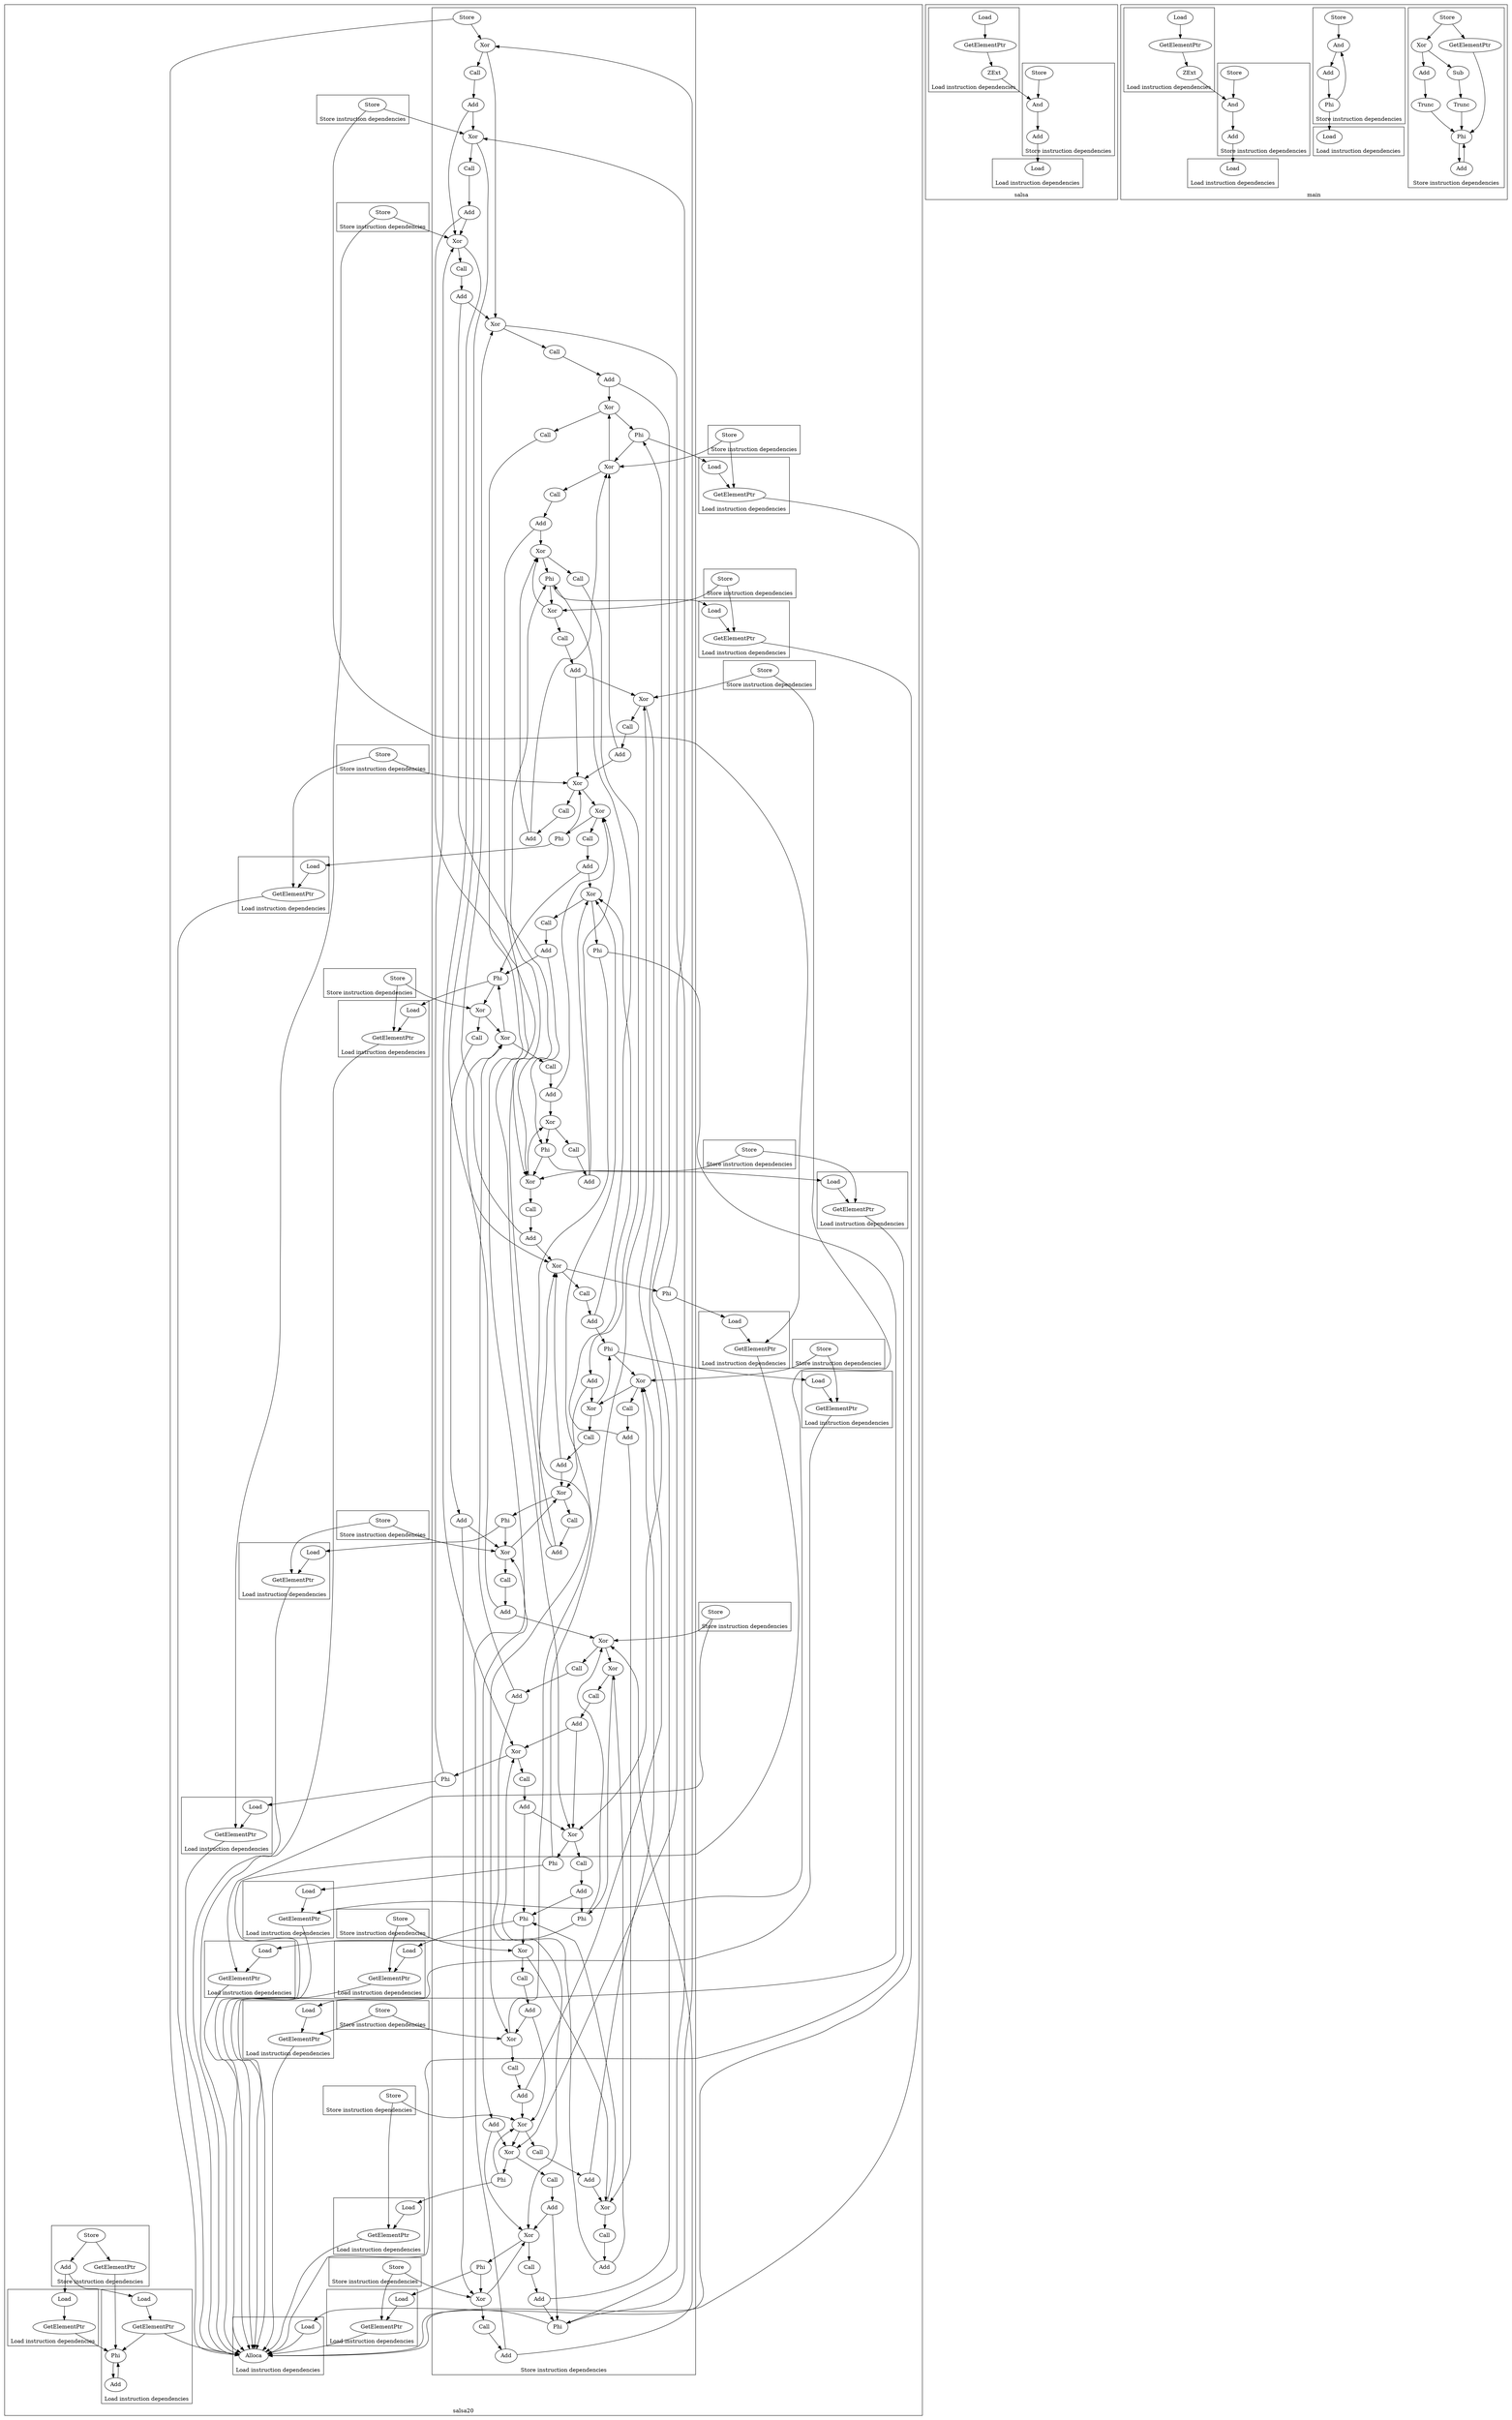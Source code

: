 strict digraph {
subgraph {
subgraph {
salsa20_23 [label="Load" comment="  %x.promoted = load i32, ptr %x, align 16, !tbaa !47"]
salsa20_23 -> {
salsa20_0
}
salsa20_0 [label="Alloca" comment="  %x = alloca [16 x i32], align 16"]
salsa20_0 -> {
}
cluster=true
label="Load instruction dependencies"
labelloc=b
}
subgraph {
salsa20_24 [label="Load" comment="  %arrayidx7.promoted = load i32, ptr %arrayidx7, align 16, !tbaa !47"]
salsa20_24 -> {
salsa20_8
}
salsa20_8 [label="GetElementPtr" comment="  %arrayidx7 = getelementptr inbounds [16 x i32], ptr %x, i64 0, i64 12"]
salsa20_8 -> {
salsa20_0
}
salsa20_0 [label="Alloca" comment="  %x = alloca [16 x i32], align 16"]
salsa20_0 -> {
}
cluster=true
label="Load instruction dependencies"
labelloc=b
}
subgraph {
salsa20_25 [label="Load" comment="  %arrayidx11.promoted = load i32, ptr %arrayidx11, align 16, !tbaa !47"]
salsa20_25 -> {
salsa20_9
}
salsa20_9 [label="GetElementPtr" comment="  %arrayidx11 = getelementptr inbounds [16 x i32], ptr %x, i64 0, i64 4"]
salsa20_9 -> {
salsa20_0
}
salsa20_0 [label="Alloca" comment="  %x = alloca [16 x i32], align 16"]
salsa20_0 -> {
}
cluster=true
label="Load instruction dependencies"
labelloc=b
}
subgraph {
salsa20_26 [label="Load" comment="  %arrayidx21.promoted = load i32, ptr %arrayidx21, align 16, !tbaa !47"]
salsa20_26 -> {
salsa20_10
}
salsa20_10 [label="GetElementPtr" comment="  %arrayidx21 = getelementptr inbounds [16 x i32], ptr %x, i64 0, i64 8"]
salsa20_10 -> {
salsa20_0
}
salsa20_0 [label="Alloca" comment="  %x = alloca [16 x i32], align 16"]
salsa20_0 -> {
}
cluster=true
label="Load instruction dependencies"
labelloc=b
}
subgraph {
salsa20_27 [label="Load" comment="  %arrayidx45.promoted = load i32, ptr %arrayidx45, align 4, !tbaa !47"]
salsa20_27 -> {
salsa20_11
}
salsa20_11 [label="GetElementPtr" comment="  %arrayidx45 = getelementptr inbounds [16 x i32], ptr %x, i64 0, i64 5"]
salsa20_11 -> {
salsa20_0
}
salsa20_0 [label="Alloca" comment="  %x = alloca [16 x i32], align 16"]
salsa20_0 -> {
}
cluster=true
label="Load instruction dependencies"
labelloc=b
}
subgraph {
salsa20_28 [label="Load" comment="  %arrayidx46.promoted = load i32, ptr %arrayidx46, align 4, !tbaa !47"]
salsa20_28 -> {
salsa20_12
}
salsa20_12 [label="GetElementPtr" comment="  %arrayidx46 = getelementptr inbounds [16 x i32], ptr %x, i64 0, i64 1"]
salsa20_12 -> {
salsa20_0
}
salsa20_0 [label="Alloca" comment="  %x = alloca [16 x i32], align 16"]
salsa20_0 -> {
}
cluster=true
label="Load instruction dependencies"
labelloc=b
}
subgraph {
salsa20_29 [label="Load" comment="  %arrayidx54.promoted = load i32, ptr %arrayidx54, align 4, !tbaa !47"]
salsa20_29 -> {
salsa20_13
}
salsa20_13 [label="GetElementPtr" comment="  %arrayidx54 = getelementptr inbounds [16 x i32], ptr %x, i64 0, i64 9"]
salsa20_13 -> {
salsa20_0
}
salsa20_0 [label="Alloca" comment="  %x = alloca [16 x i32], align 16"]
salsa20_0 -> {
}
cluster=true
label="Load instruction dependencies"
labelloc=b
}
subgraph {
salsa20_30 [label="Load" comment="  %arrayidx65.promoted = load i32, ptr %arrayidx65, align 4, !tbaa !47"]
salsa20_30 -> {
salsa20_14
}
salsa20_14 [label="GetElementPtr" comment="  %arrayidx65 = getelementptr inbounds [16 x i32], ptr %x, i64 0, i64 13"]
salsa20_14 -> {
salsa20_0
}
salsa20_0 [label="Alloca" comment="  %x = alloca [16 x i32], align 16"]
salsa20_0 -> {
}
cluster=true
label="Load instruction dependencies"
labelloc=b
}
subgraph {
salsa20_31 [label="Load" comment="  %arrayidx89.promoted = load i32, ptr %arrayidx89, align 8, !tbaa !47"]
salsa20_31 -> {
salsa20_15
}
salsa20_15 [label="GetElementPtr" comment="  %arrayidx89 = getelementptr inbounds [16 x i32], ptr %x, i64 0, i64 10"]
salsa20_15 -> {
salsa20_0
}
salsa20_0 [label="Alloca" comment="  %x = alloca [16 x i32], align 16"]
salsa20_0 -> {
}
cluster=true
label="Load instruction dependencies"
labelloc=b
}
subgraph {
salsa20_32 [label="Load" comment="  %arrayidx90.promoted = load i32, ptr %arrayidx90, align 8, !tbaa !47"]
salsa20_32 -> {
salsa20_16
}
salsa20_16 [label="GetElementPtr" comment="  %arrayidx90 = getelementptr inbounds [16 x i32], ptr %x, i64 0, i64 6"]
salsa20_16 -> {
salsa20_0
}
salsa20_0 [label="Alloca" comment="  %x = alloca [16 x i32], align 16"]
salsa20_0 -> {
}
cluster=true
label="Load instruction dependencies"
labelloc=b
}
subgraph {
salsa20_33 [label="Load" comment="  %arrayidx98.promoted = load i32, ptr %arrayidx98, align 8, !tbaa !47"]
salsa20_33 -> {
salsa20_17
}
salsa20_17 [label="GetElementPtr" comment="  %arrayidx98 = getelementptr inbounds [16 x i32], ptr %x, i64 0, i64 14"]
salsa20_17 -> {
salsa20_0
}
salsa20_0 [label="Alloca" comment="  %x = alloca [16 x i32], align 16"]
salsa20_0 -> {
}
cluster=true
label="Load instruction dependencies"
labelloc=b
}
subgraph {
salsa20_34 [label="Load" comment="  %arrayidx109.promoted = load i32, ptr %arrayidx109, align 8, !tbaa !47"]
salsa20_34 -> {
salsa20_18
}
salsa20_18 [label="GetElementPtr" comment="  %arrayidx109 = getelementptr inbounds [16 x i32], ptr %x, i64 0, i64 2"]
salsa20_18 -> {
salsa20_0
}
salsa20_0 [label="Alloca" comment="  %x = alloca [16 x i32], align 16"]
salsa20_0 -> {
}
cluster=true
label="Load instruction dependencies"
labelloc=b
}
subgraph {
salsa20_35 [label="Load" comment="  %arrayidx133.promoted = load i32, ptr %arrayidx133, align 4, !tbaa !47"]
salsa20_35 -> {
salsa20_19
}
salsa20_19 [label="GetElementPtr" comment="  %arrayidx133 = getelementptr inbounds [16 x i32], ptr %x, i64 0, i64 15"]
salsa20_19 -> {
salsa20_0
}
salsa20_0 [label="Alloca" comment="  %x = alloca [16 x i32], align 16"]
salsa20_0 -> {
}
cluster=true
label="Load instruction dependencies"
labelloc=b
}
subgraph {
salsa20_36 [label="Load" comment="  %arrayidx134.promoted = load i32, ptr %arrayidx134, align 4, !tbaa !47"]
salsa20_36 -> {
salsa20_20
}
salsa20_20 [label="GetElementPtr" comment="  %arrayidx134 = getelementptr inbounds [16 x i32], ptr %x, i64 0, i64 11"]
salsa20_20 -> {
salsa20_0
}
salsa20_0 [label="Alloca" comment="  %x = alloca [16 x i32], align 16"]
salsa20_0 -> {
}
cluster=true
label="Load instruction dependencies"
labelloc=b
}
subgraph {
salsa20_37 [label="Load" comment="  %arrayidx142.promoted = load i32, ptr %arrayidx142, align 4, !tbaa !47"]
salsa20_37 -> {
salsa20_21
}
salsa20_21 [label="GetElementPtr" comment="  %arrayidx142 = getelementptr inbounds [16 x i32], ptr %x, i64 0, i64 3"]
salsa20_21 -> {
salsa20_0
}
salsa20_0 [label="Alloca" comment="  %x = alloca [16 x i32], align 16"]
salsa20_0 -> {
}
cluster=true
label="Load instruction dependencies"
labelloc=b
}
subgraph {
salsa20_38 [label="Load" comment="  %arrayidx153.promoted = load i32, ptr %arrayidx153, align 4, !tbaa !47"]
salsa20_38 -> {
salsa20_22
}
salsa20_22 [label="GetElementPtr" comment="  %arrayidx153 = getelementptr inbounds [16 x i32], ptr %x, i64 0, i64 7"]
salsa20_22 -> {
salsa20_0
}
salsa20_0 [label="Alloca" comment="  %x = alloca [16 x i32], align 16"]
salsa20_0 -> {
}
cluster=true
label="Load instruction dependencies"
labelloc=b
}
subgraph {
salsa20_41 [label="Store" comment="  store i32 %xor220, ptr %x, align 16, !dbg !53, !tbaa !47"]
salsa20_41 -> {
salsa20_136
salsa20_0
}
salsa20_136 [label="Xor" comment="  %xor220 = xor i32 %or218, %xor44, !dbg !97"]
salsa20_136 -> {
salsa20_135
salsa20_88
}
salsa20_135 [label="Call" comment="  %or218 = tail call i32 @llvm.fshl.i32(i32 %add212, i32 %add212, i32 18), !dbg !96"]
salsa20_135 -> {
salsa20_134
salsa20_134
}
salsa20_134 [label="Add" comment="  %add212 = add i32 %xor209, %xor198, !dbg !96"]
salsa20_134 -> {
salsa20_133
salsa20_130
}
salsa20_133 [label="Xor" comment="  %xor209 = xor i32 %or207, %xor143, !dbg !95"]
salsa20_133 -> {
salsa20_132
salsa20_115
}
salsa20_132 [label="Call" comment="  %or207 = tail call i32 @llvm.fshl.i32(i32 %add201, i32 %add201, i32 13), !dbg !94"]
salsa20_132 -> {
salsa20_131
salsa20_131
}
salsa20_131 [label="Add" comment="  %add201 = add i32 %xor198, %xor187, !dbg !94"]
salsa20_131 -> {
salsa20_130
salsa20_127
}
salsa20_130 [label="Xor" comment="  %xor198 = xor i32 %or196, %xor110, !dbg !93"]
salsa20_130 -> {
salsa20_129
salsa20_106
}
salsa20_129 [label="Call" comment="  %or196 = tail call i32 @llvm.fshl.i32(i32 %add190, i32 %add190, i32 9), !dbg !92"]
salsa20_129 -> {
salsa20_128
salsa20_128
}
salsa20_128 [label="Add" comment="  %add190 = add i32 %xor187, %xor44, !dbg !92"]
salsa20_128 -> {
salsa20_127
salsa20_88
}
salsa20_127 [label="Xor" comment="  %xor187 = xor i32 %or185, %xor77, !dbg !91"]
salsa20_127 -> {
salsa20_126
salsa20_97
}
salsa20_126 [label="Call" comment="  %or185 = tail call i32 @llvm.fshl.i32(i32 %add179, i32 %add179, i32 7), !dbg !90"]
salsa20_126 -> {
salsa20_125
salsa20_125
}
salsa20_125 [label="Add" comment="  %add179 = add i32 %xor143, %xor44, !dbg !90"]
salsa20_125 -> {
salsa20_115
salsa20_88
}
salsa20_115 [label="Xor" comment="  %xor143 = xor i32 %or141, %xor209394397, !dbg !83"]
salsa20_115 -> {
salsa20_114
salsa20_74
}
salsa20_114 [label="Call" comment="  %or141 = tail call i32 @llvm.fshl.i32(i32 %add135, i32 %add135, i32 7), !dbg !82"]
salsa20_114 -> {
salsa20_113
salsa20_113
}
salsa20_113 [label="Add" comment="  %add135 = add i32 %xor275393398, %xor352392399, !dbg !82"]
salsa20_113 -> {
salsa20_73
salsa20_72
}
salsa20_73 [label="Phi" comment="  %xor275393398 = phi i32 [ %arrayidx134.promoted, %entry ], [ %xor275, %for.body5 ]"]
salsa20_73 -> {
salsa20_36
salsa20_151
}
salsa20_36 [label="Load" comment="  %arrayidx134.promoted = load i32, ptr %arrayidx134, align 4, !tbaa !47"]
salsa20_36 -> {
salsa20_20
}
salsa20_20 [label="GetElementPtr" comment="  %arrayidx134 = getelementptr inbounds [16 x i32], ptr %x, i64 0, i64 11"]
salsa20_20 -> {
salsa20_0
}
salsa20_0 [label="Alloca" comment="  %x = alloca [16 x i32], align 16"]
salsa20_0 -> {
}
salsa20_151 [label="Xor" comment="  %xor275 = xor i32 %xor165, %or273, !dbg !107"]
salsa20_151 -> {
salsa20_121
salsa20_150
}
salsa20_121 [label="Xor" comment="  %xor165 = xor i32 %or163, %xor275393398, !dbg !87"]
salsa20_121 -> {
salsa20_120
salsa20_73
}
salsa20_120 [label="Call" comment="  %or163 = tail call i32 @llvm.fshl.i32(i32 %add157, i32 %add157, i32 13), !dbg !86"]
salsa20_120 -> {
salsa20_119
salsa20_119
}
salsa20_119 [label="Add" comment="  %add157 = add i32 %xor154, %xor143, !dbg !86"]
salsa20_119 -> {
salsa20_118
salsa20_115
}
salsa20_118 [label="Xor" comment="  %xor154 = xor i32 %or152, %xor242395396, !dbg !85"]
salsa20_118 -> {
salsa20_117
salsa20_75
}
salsa20_117 [label="Call" comment="  %or152 = tail call i32 @llvm.fshl.i32(i32 %add146, i32 %add146, i32 9), !dbg !84"]
salsa20_117 -> {
salsa20_116
salsa20_116
}
salsa20_116 [label="Add" comment="  %add146 = add i32 %xor143, %xor352392399, !dbg !84"]
salsa20_116 -> {
salsa20_115
salsa20_72
}
salsa20_115 [label="Xor" comment="  %xor143 = xor i32 %or141, %xor209394397, !dbg !83"]
salsa20_115 -> {
// Cycle
}
salsa20_72 [label="Phi" comment="  %xor352392399 = phi i32 [ %arrayidx133.promoted, %entry ], [ %xor352, %for.body5 ]"]
salsa20_72 -> {
salsa20_35
salsa20_172
}
salsa20_35 [label="Load" comment="  %arrayidx133.promoted = load i32, ptr %arrayidx133, align 4, !tbaa !47"]
salsa20_35 -> {
salsa20_19
}
salsa20_19 [label="GetElementPtr" comment="  %arrayidx133 = getelementptr inbounds [16 x i32], ptr %x, i64 0, i64 15"]
salsa20_19 -> {
salsa20_0
}
salsa20_0 [label="Alloca" comment="  %x = alloca [16 x i32], align 16"]
salsa20_0 -> {
// Cycle
}
salsa20_172 [label="Xor" comment="  %xor352 = xor i32 %or350, %xor176, !dbg !121"]
salsa20_172 -> {
salsa20_171
salsa20_124
}
salsa20_171 [label="Call" comment="  %or350 = tail call i32 @llvm.fshl.i32(i32 %add344, i32 %add344, i32 18), !dbg !120"]
salsa20_171 -> {
salsa20_170
salsa20_170
}
salsa20_170 [label="Add" comment="  %add344 = add i32 %xor341, %xor330, !dbg !120"]
salsa20_170 -> {
salsa20_169
salsa20_166
}
salsa20_169 [label="Xor" comment="  %xor341 = xor i32 %or339, %xor99, !dbg !119"]
salsa20_169 -> {
salsa20_168
salsa20_103
}
salsa20_168 [label="Call" comment="  %or339 = tail call i32 @llvm.fshl.i32(i32 %add333, i32 %add333, i32 13), !dbg !118"]
salsa20_168 -> {
salsa20_167
salsa20_167
}
salsa20_167 [label="Add" comment="  %add333 = add i32 %xor330, %xor319, !dbg !118"]
salsa20_167 -> {
salsa20_166
salsa20_163
}
salsa20_166 [label="Xor" comment="  %xor330 = xor i32 %or328, %xor66, !dbg !117"]
salsa20_166 -> {
salsa20_165
salsa20_94
}
salsa20_165 [label="Call" comment="  %or328 = tail call i32 @llvm.fshl.i32(i32 %add322, i32 %add322, i32 9), !dbg !116"]
salsa20_165 -> {
salsa20_164
salsa20_164
}
salsa20_164 [label="Add" comment="  %add322 = add i32 %xor319, %xor176, !dbg !116"]
salsa20_164 -> {
salsa20_163
salsa20_124
}
salsa20_163 [label="Xor" comment="  %xor319 = xor i32 %or317, %xor33, !dbg !115"]
salsa20_163 -> {
salsa20_162
salsa20_85
}
salsa20_162 [label="Call" comment="  %or317 = tail call i32 @llvm.fshl.i32(i32 %add311, i32 %add311, i32 7), !dbg !114"]
salsa20_162 -> {
salsa20_161
salsa20_161
}
salsa20_161 [label="Add" comment="  %add311 = add i32 %xor176, %xor99, !dbg !114"]
salsa20_161 -> {
salsa20_124
salsa20_103
}
salsa20_124 [label="Xor" comment="  %xor176 = xor i32 %or174, %xor352392399, !dbg !89"]
salsa20_124 -> {
salsa20_123
salsa20_72
}
salsa20_123 [label="Call" comment="  %or174 = tail call i32 @llvm.fshl.i32(i32 %add168, i32 %add168, i32 18), !dbg !88"]
salsa20_123 -> {
salsa20_122
salsa20_122
}
salsa20_122 [label="Add" comment="  %add168 = add i32 %xor165, %xor154, !dbg !88"]
salsa20_122 -> {
salsa20_121
salsa20_118
}
salsa20_121 [label="Xor" comment="  %xor165 = xor i32 %or163, %xor275393398, !dbg !87"]
salsa20_121 -> {
// Cycle
}
salsa20_118 [label="Xor" comment="  %xor154 = xor i32 %or152, %xor242395396, !dbg !85"]
salsa20_118 -> {
// Cycle
}
salsa20_122 [label="Add" comment="  %add168 = add i32 %xor165, %xor154, !dbg !88"]
salsa20_122 -> {
// Cycle
}
salsa20_72 [label="Phi" comment="  %xor352392399 = phi i32 [ %arrayidx133.promoted, %entry ], [ %xor352, %for.body5 ]"]
salsa20_72 -> {
// Cycle
}
salsa20_103 [label="Xor" comment="  %xor99 = xor i32 %or97, %xor341390401, !dbg !75"]
salsa20_103 -> {
salsa20_102
salsa20_70
}
salsa20_102 [label="Call" comment="  %or97 = tail call i32 @llvm.fshl.i32(i32 %add91, i32 %add91, i32 7), !dbg !74"]
salsa20_102 -> {
salsa20_101
salsa20_101
}
salsa20_101 [label="Add" comment="  %add91 = add i32 %xor231389402, %xor308388403, !dbg !74"]
salsa20_101 -> {
salsa20_69
salsa20_68
}
salsa20_69 [label="Phi" comment="  %xor231389402 = phi i32 [ %arrayidx90.promoted, %entry ], [ %xor231, %for.body5 ]"]
salsa20_69 -> {
salsa20_32
salsa20_139
}
salsa20_32 [label="Load" comment="  %arrayidx90.promoted = load i32, ptr %arrayidx90, align 8, !tbaa !47"]
salsa20_32 -> {
salsa20_16
}
salsa20_16 [label="GetElementPtr" comment="  %arrayidx90 = getelementptr inbounds [16 x i32], ptr %x, i64 0, i64 6"]
salsa20_16 -> {
salsa20_0
}
salsa20_0 [label="Alloca" comment="  %x = alloca [16 x i32], align 16"]
salsa20_0 -> {
// Cycle
}
salsa20_139 [label="Xor" comment="  %xor231 = xor i32 %xor121, %or229, !dbg !99"]
salsa20_139 -> {
salsa20_109
salsa20_138
}
salsa20_109 [label="Xor" comment="  %xor121 = xor i32 %or119, %xor231389402, !dbg !79"]
salsa20_109 -> {
salsa20_108
salsa20_69
}
salsa20_108 [label="Call" comment="  %or119 = tail call i32 @llvm.fshl.i32(i32 %add113, i32 %add113, i32 13), !dbg !78"]
salsa20_108 -> {
salsa20_107
salsa20_107
}
salsa20_107 [label="Add" comment="  %add113 = add i32 %xor110, %xor99, !dbg !78"]
salsa20_107 -> {
salsa20_106
salsa20_103
}
salsa20_106 [label="Xor" comment="  %xor110 = xor i32 %or108, %xor198391400, !dbg !77"]
salsa20_106 -> {
salsa20_105
salsa20_71
}
salsa20_105 [label="Call" comment="  %or108 = tail call i32 @llvm.fshl.i32(i32 %add102, i32 %add102, i32 9), !dbg !76"]
salsa20_105 -> {
salsa20_104
salsa20_104
}
salsa20_104 [label="Add" comment="  %add102 = add i32 %xor99, %xor308388403, !dbg !76"]
salsa20_104 -> {
salsa20_103
salsa20_68
}
salsa20_103 [label="Xor" comment="  %xor99 = xor i32 %or97, %xor341390401, !dbg !75"]
salsa20_103 -> {
// Cycle
}
salsa20_68 [label="Phi" comment="  %xor308388403 = phi i32 [ %arrayidx89.promoted, %entry ], [ %xor308, %for.body5 ]"]
salsa20_68 -> {
salsa20_31
salsa20_160
}
salsa20_31 [label="Load" comment="  %arrayidx89.promoted = load i32, ptr %arrayidx89, align 8, !tbaa !47"]
salsa20_31 -> {
salsa20_15
}
salsa20_15 [label="GetElementPtr" comment="  %arrayidx89 = getelementptr inbounds [16 x i32], ptr %x, i64 0, i64 10"]
salsa20_15 -> {
salsa20_0
}
salsa20_0 [label="Alloca" comment="  %x = alloca [16 x i32], align 16"]
salsa20_0 -> {
// Cycle
}
salsa20_160 [label="Xor" comment="  %xor308 = xor i32 %or306, %xor132, !dbg !113"]
salsa20_160 -> {
salsa20_159
salsa20_112
}
salsa20_159 [label="Call" comment="  %or306 = tail call i32 @llvm.fshl.i32(i32 %add300, i32 %add300, i32 18), !dbg !112"]
salsa20_159 -> {
salsa20_158
salsa20_158
}
salsa20_158 [label="Add" comment="  %add300 = add i32 %xor297, %xor286, !dbg !112"]
salsa20_158 -> {
salsa20_157
salsa20_154
}
salsa20_157 [label="Xor" comment="  %xor297 = xor i32 %or295, %xor55, !dbg !111"]
salsa20_157 -> {
salsa20_156
salsa20_91
}
salsa20_156 [label="Call" comment="  %or295 = tail call i32 @llvm.fshl.i32(i32 %add289, i32 %add289, i32 13), !dbg !110"]
salsa20_156 -> {
salsa20_155
salsa20_155
}
salsa20_155 [label="Add" comment="  %add289 = add i32 %xor286, %xor275, !dbg !110"]
salsa20_155 -> {
salsa20_154
salsa20_151
}
salsa20_154 [label="Xor" comment="  %xor286 = xor i32 %or284, %xor22, !dbg !109"]
salsa20_154 -> {
salsa20_153
salsa20_82
}
salsa20_153 [label="Call" comment="  %or284 = tail call i32 @llvm.fshl.i32(i32 %add278, i32 %add278, i32 9), !dbg !108"]
salsa20_153 -> {
salsa20_152
salsa20_152
}
salsa20_152 [label="Add" comment="  %add278 = add i32 %xor275, %xor132, !dbg !108"]
salsa20_152 -> {
salsa20_151
salsa20_112
}
salsa20_151 [label="Xor" comment="  %xor275 = xor i32 %xor165, %or273, !dbg !107"]
salsa20_151 -> {
// Cycle
}
salsa20_112 [label="Xor" comment="  %xor132 = xor i32 %or130, %xor308388403, !dbg !81"]
salsa20_112 -> {
salsa20_111
salsa20_68
}
salsa20_111 [label="Call" comment="  %or130 = tail call i32 @llvm.fshl.i32(i32 %add124, i32 %add124, i32 18), !dbg !80"]
salsa20_111 -> {
salsa20_110
salsa20_110
}
salsa20_110 [label="Add" comment="  %add124 = add i32 %xor121, %xor110, !dbg !80"]
salsa20_110 -> {
salsa20_109
salsa20_106
}
salsa20_109 [label="Xor" comment="  %xor121 = xor i32 %or119, %xor231389402, !dbg !79"]
salsa20_109 -> {
// Cycle
}
salsa20_106 [label="Xor" comment="  %xor110 = xor i32 %or108, %xor198391400, !dbg !77"]
salsa20_106 -> {
// Cycle
}
salsa20_110 [label="Add" comment="  %add124 = add i32 %xor121, %xor110, !dbg !80"]
salsa20_110 -> {
// Cycle
}
salsa20_68 [label="Phi" comment="  %xor308388403 = phi i32 [ %arrayidx89.promoted, %entry ], [ %xor308, %for.body5 ]"]
salsa20_68 -> {
// Cycle
}
salsa20_152 [label="Add" comment="  %add278 = add i32 %xor275, %xor132, !dbg !108"]
salsa20_152 -> {
// Cycle
}
salsa20_82 [label="Xor" comment="  %xor22 = xor i32 %or20, %xor286383408, !dbg !61"]
salsa20_82 -> {
salsa20_81
salsa20_63
}
salsa20_81 [label="Call" comment="  %or20 = tail call i32 @llvm.fshl.i32(i32 %add14, i32 %add14, i32 9), !dbg !60"]
salsa20_81 -> {
salsa20_80
salsa20_80
}
salsa20_80 [label="Add" comment="  %add14 = add i32 %xor, %xor220380411, !dbg !60"]
salsa20_80 -> {
salsa20_79
salsa20_60
}
salsa20_79 [label="Xor" comment="  %xor = xor i32 %or, %xor253382409, !dbg !59"]
salsa20_79 -> {
salsa20_78
salsa20_62
}
salsa20_78 [label="Call" comment="  %or = tail call i32 @llvm.fshl.i32(i32 %add, i32 %add, i32 7), !dbg !58"]
salsa20_78 -> {
salsa20_77
salsa20_77
}
salsa20_77 [label="Add" comment="  %add = add i32 %xor319381410, %xor220380411, !dbg !58"]
salsa20_77 -> {
salsa20_61
salsa20_60
}
salsa20_61 [label="Phi" comment="  %xor319381410 = phi i32 [ %arrayidx7.promoted, %entry ], [ %xor319, %for.body5 ]"]
salsa20_61 -> {
salsa20_24
salsa20_163
}
salsa20_24 [label="Load" comment="  %arrayidx7.promoted = load i32, ptr %arrayidx7, align 16, !tbaa !47"]
salsa20_24 -> {
salsa20_8
}
salsa20_8 [label="GetElementPtr" comment="  %arrayidx7 = getelementptr inbounds [16 x i32], ptr %x, i64 0, i64 12"]
salsa20_8 -> {
salsa20_0
}
salsa20_0 [label="Alloca" comment="  %x = alloca [16 x i32], align 16"]
salsa20_0 -> {
// Cycle
}
salsa20_163 [label="Xor" comment="  %xor319 = xor i32 %or317, %xor33, !dbg !115"]
salsa20_163 -> {
// Cycle
}
salsa20_60 [label="Phi" comment="  %xor220380411 = phi i32 [ %x.promoted, %entry ], [ %xor220, %for.body5 ]"]
salsa20_60 -> {
salsa20_23
salsa20_136
}
salsa20_23 [label="Load" comment="  %x.promoted = load i32, ptr %x, align 16, !tbaa !47"]
salsa20_23 -> {
salsa20_0
}
salsa20_0 [label="Alloca" comment="  %x = alloca [16 x i32], align 16"]
salsa20_0 -> {
// Cycle
}
salsa20_136 [label="Xor" comment="  %xor220 = xor i32 %or218, %xor44, !dbg !97"]
salsa20_136 -> {
// Cycle
}
salsa20_77 [label="Add" comment="  %add = add i32 %xor319381410, %xor220380411, !dbg !58"]
salsa20_77 -> {
// Cycle
}
salsa20_62 [label="Phi" comment="  %xor253382409 = phi i32 [ %arrayidx11.promoted, %entry ], [ %xor253, %for.body5 ]"]
salsa20_62 -> {
salsa20_25
salsa20_145
}
salsa20_25 [label="Load" comment="  %arrayidx11.promoted = load i32, ptr %arrayidx11, align 16, !tbaa !47"]
salsa20_25 -> {
salsa20_9
}
salsa20_9 [label="GetElementPtr" comment="  %arrayidx11 = getelementptr inbounds [16 x i32], ptr %x, i64 0, i64 4"]
salsa20_9 -> {
salsa20_0
}
salsa20_0 [label="Alloca" comment="  %x = alloca [16 x i32], align 16"]
salsa20_0 -> {
// Cycle
}
salsa20_145 [label="Xor" comment="  %xor253 = xor i32 %or251, %xor, !dbg !103"]
salsa20_145 -> {
salsa20_144
salsa20_79
}
salsa20_144 [label="Call" comment="  %or251 = tail call i32 @llvm.fshl.i32(i32 %add245, i32 %add245, i32 13), !dbg !102"]
salsa20_144 -> {
salsa20_143
salsa20_143
}
salsa20_143 [label="Add" comment="  %add245 = add i32 %xor242, %xor231, !dbg !102"]
salsa20_143 -> {
salsa20_142
salsa20_139
}
salsa20_142 [label="Xor" comment="  %xor242 = xor i32 %xor154, %or240, !dbg !101"]
salsa20_142 -> {
salsa20_118
salsa20_141
}
salsa20_118 [label="Xor" comment="  %xor154 = xor i32 %or152, %xor242395396, !dbg !85"]
salsa20_118 -> {
// Cycle
}
salsa20_141 [label="Call" comment="  %or240 = tail call i32 @llvm.fshl.i32(i32 %add234, i32 %add234, i32 9), !dbg !100"]
salsa20_141 -> {
salsa20_140
salsa20_140
}
salsa20_140 [label="Add" comment="  %add234 = add i32 %xor231, %xor88, !dbg !100"]
salsa20_140 -> {
salsa20_139
salsa20_100
}
salsa20_139 [label="Xor" comment="  %xor231 = xor i32 %xor121, %or229, !dbg !99"]
salsa20_139 -> {
// Cycle
}
salsa20_100 [label="Xor" comment="  %xor88 = xor i32 %or86, %xor264384407, !dbg !73"]
salsa20_100 -> {
salsa20_99
salsa20_64
}
salsa20_99 [label="Call" comment="  %or86 = tail call i32 @llvm.fshl.i32(i32 %add80, i32 %add80, i32 18), !dbg !72"]
salsa20_99 -> {
salsa20_98
salsa20_98
}
salsa20_98 [label="Add" comment="  %add80 = add i32 %xor77, %xor66, !dbg !72"]
salsa20_98 -> {
salsa20_97
salsa20_94
}
salsa20_97 [label="Xor" comment="  %xor77 = xor i32 %or75, %xor187385406, !dbg !71"]
salsa20_97 -> {
salsa20_96
salsa20_65
}
salsa20_96 [label="Call" comment="  %or75 = tail call i32 @llvm.fshl.i32(i32 %add69, i32 %add69, i32 13), !dbg !70"]
salsa20_96 -> {
salsa20_95
salsa20_95
}
salsa20_95 [label="Add" comment="  %add69 = add i32 %xor66, %xor55, !dbg !70"]
salsa20_95 -> {
salsa20_94
salsa20_91
}
salsa20_94 [label="Xor" comment="  %xor66 = xor i32 %or64, %xor330387404, !dbg !69"]
salsa20_94 -> {
salsa20_93
salsa20_67
}
salsa20_93 [label="Call" comment="  %or64 = tail call i32 @llvm.fshl.i32(i32 %add58, i32 %add58, i32 9), !dbg !68"]
salsa20_93 -> {
salsa20_92
salsa20_92
}
salsa20_92 [label="Add" comment="  %add58 = add i32 %xor55, %xor264384407, !dbg !68"]
salsa20_92 -> {
salsa20_91
salsa20_64
}
salsa20_91 [label="Xor" comment="  %xor55 = xor i32 %or53, %xor297386405, !dbg !67"]
salsa20_91 -> {
salsa20_90
salsa20_66
}
salsa20_90 [label="Call" comment="  %or53 = tail call i32 @llvm.fshl.i32(i32 %add47, i32 %add47, i32 7), !dbg !66"]
salsa20_90 -> {
salsa20_89
salsa20_89
}
salsa20_89 [label="Add" comment="  %add47 = add i32 %xor187385406, %xor264384407, !dbg !66"]
salsa20_89 -> {
salsa20_65
salsa20_64
}
salsa20_65 [label="Phi" comment="  %xor187385406 = phi i32 [ %arrayidx46.promoted, %entry ], [ %xor187, %for.body5 ]"]
salsa20_65 -> {
salsa20_28
salsa20_127
}
salsa20_28 [label="Load" comment="  %arrayidx46.promoted = load i32, ptr %arrayidx46, align 4, !tbaa !47"]
salsa20_28 -> {
salsa20_12
}
salsa20_12 [label="GetElementPtr" comment="  %arrayidx46 = getelementptr inbounds [16 x i32], ptr %x, i64 0, i64 1"]
salsa20_12 -> {
salsa20_0
}
salsa20_0 [label="Alloca" comment="  %x = alloca [16 x i32], align 16"]
salsa20_0 -> {
// Cycle
}
salsa20_127 [label="Xor" comment="  %xor187 = xor i32 %or185, %xor77, !dbg !91"]
salsa20_127 -> {
// Cycle
}
salsa20_64 [label="Phi" comment="  %xor264384407 = phi i32 [ %arrayidx45.promoted, %entry ], [ %xor264, %for.body5 ]"]
salsa20_64 -> {
salsa20_27
salsa20_148
}
salsa20_27 [label="Load" comment="  %arrayidx45.promoted = load i32, ptr %arrayidx45, align 4, !tbaa !47"]
salsa20_27 -> {
salsa20_11
}
salsa20_11 [label="GetElementPtr" comment="  %arrayidx45 = getelementptr inbounds [16 x i32], ptr %x, i64 0, i64 5"]
salsa20_11 -> {
salsa20_0
}
salsa20_0 [label="Alloca" comment="  %x = alloca [16 x i32], align 16"]
salsa20_0 -> {
// Cycle
}
salsa20_148 [label="Xor" comment="  %xor264 = xor i32 %or262, %xor88, !dbg !105"]
salsa20_148 -> {
salsa20_147
salsa20_100
}
salsa20_147 [label="Call" comment="  %or262 = tail call i32 @llvm.fshl.i32(i32 %add256, i32 %add256, i32 18), !dbg !104"]
salsa20_147 -> {
salsa20_146
salsa20_146
}
salsa20_146 [label="Add" comment="  %add256 = add i32 %xor253, %xor242, !dbg !104"]
salsa20_146 -> {
salsa20_145
salsa20_142
}
salsa20_145 [label="Xor" comment="  %xor253 = xor i32 %or251, %xor, !dbg !103"]
salsa20_145 -> {
// Cycle
}
salsa20_142 [label="Xor" comment="  %xor242 = xor i32 %xor154, %or240, !dbg !101"]
salsa20_142 -> {
// Cycle
}
salsa20_146 [label="Add" comment="  %add256 = add i32 %xor253, %xor242, !dbg !104"]
salsa20_146 -> {
// Cycle
}
salsa20_100 [label="Xor" comment="  %xor88 = xor i32 %or86, %xor264384407, !dbg !73"]
salsa20_100 -> {
// Cycle
}
salsa20_89 [label="Add" comment="  %add47 = add i32 %xor187385406, %xor264384407, !dbg !66"]
salsa20_89 -> {
// Cycle
}
salsa20_66 [label="Phi" comment="  %xor297386405 = phi i32 [ %arrayidx54.promoted, %entry ], [ %xor297, %for.body5 ]"]
salsa20_66 -> {
salsa20_29
salsa20_157
}
salsa20_29 [label="Load" comment="  %arrayidx54.promoted = load i32, ptr %arrayidx54, align 4, !tbaa !47"]
salsa20_29 -> {
salsa20_13
}
salsa20_13 [label="GetElementPtr" comment="  %arrayidx54 = getelementptr inbounds [16 x i32], ptr %x, i64 0, i64 9"]
salsa20_13 -> {
salsa20_0
}
salsa20_0 [label="Alloca" comment="  %x = alloca [16 x i32], align 16"]
salsa20_0 -> {
// Cycle
}
salsa20_157 [label="Xor" comment="  %xor297 = xor i32 %or295, %xor55, !dbg !111"]
salsa20_157 -> {
// Cycle
}
salsa20_64 [label="Phi" comment="  %xor264384407 = phi i32 [ %arrayidx45.promoted, %entry ], [ %xor264, %for.body5 ]"]
salsa20_64 -> {
// Cycle
}
salsa20_92 [label="Add" comment="  %add58 = add i32 %xor55, %xor264384407, !dbg !68"]
salsa20_92 -> {
// Cycle
}
salsa20_67 [label="Phi" comment="  %xor330387404 = phi i32 [ %arrayidx65.promoted, %entry ], [ %xor330, %for.body5 ]"]
salsa20_67 -> {
salsa20_30
salsa20_166
}
salsa20_30 [label="Load" comment="  %arrayidx65.promoted = load i32, ptr %arrayidx65, align 4, !tbaa !47"]
salsa20_30 -> {
salsa20_14
}
salsa20_14 [label="GetElementPtr" comment="  %arrayidx65 = getelementptr inbounds [16 x i32], ptr %x, i64 0, i64 13"]
salsa20_14 -> {
salsa20_0
}
salsa20_0 [label="Alloca" comment="  %x = alloca [16 x i32], align 16"]
salsa20_0 -> {
// Cycle
}
salsa20_166 [label="Xor" comment="  %xor330 = xor i32 %or328, %xor66, !dbg !117"]
salsa20_166 -> {
// Cycle
}
salsa20_91 [label="Xor" comment="  %xor55 = xor i32 %or53, %xor297386405, !dbg !67"]
salsa20_91 -> {
// Cycle
}
salsa20_95 [label="Add" comment="  %add69 = add i32 %xor66, %xor55, !dbg !70"]
salsa20_95 -> {
// Cycle
}
salsa20_65 [label="Phi" comment="  %xor187385406 = phi i32 [ %arrayidx46.promoted, %entry ], [ %xor187, %for.body5 ]"]
salsa20_65 -> {
// Cycle
}
salsa20_94 [label="Xor" comment="  %xor66 = xor i32 %or64, %xor330387404, !dbg !69"]
salsa20_94 -> {
// Cycle
}
salsa20_98 [label="Add" comment="  %add80 = add i32 %xor77, %xor66, !dbg !72"]
salsa20_98 -> {
// Cycle
}
salsa20_64 [label="Phi" comment="  %xor264384407 = phi i32 [ %arrayidx45.promoted, %entry ], [ %xor264, %for.body5 ]"]
salsa20_64 -> {
// Cycle
}
salsa20_140 [label="Add" comment="  %add234 = add i32 %xor231, %xor88, !dbg !100"]
salsa20_140 -> {
// Cycle
}
salsa20_139 [label="Xor" comment="  %xor231 = xor i32 %xor121, %or229, !dbg !99"]
salsa20_139 -> {
// Cycle
}
salsa20_143 [label="Add" comment="  %add245 = add i32 %xor242, %xor231, !dbg !102"]
salsa20_143 -> {
// Cycle
}
salsa20_79 [label="Xor" comment="  %xor = xor i32 %or, %xor253382409, !dbg !59"]
salsa20_79 -> {
// Cycle
}
salsa20_60 [label="Phi" comment="  %xor220380411 = phi i32 [ %x.promoted, %entry ], [ %xor220, %for.body5 ]"]
salsa20_60 -> {
// Cycle
}
salsa20_80 [label="Add" comment="  %add14 = add i32 %xor, %xor220380411, !dbg !60"]
salsa20_80 -> {
// Cycle
}
salsa20_63 [label="Phi" comment="  %xor286383408 = phi i32 [ %arrayidx21.promoted, %entry ], [ %xor286, %for.body5 ]"]
salsa20_63 -> {
salsa20_26
salsa20_154
}
salsa20_26 [label="Load" comment="  %arrayidx21.promoted = load i32, ptr %arrayidx21, align 16, !tbaa !47"]
salsa20_26 -> {
salsa20_10
}
salsa20_10 [label="GetElementPtr" comment="  %arrayidx21 = getelementptr inbounds [16 x i32], ptr %x, i64 0, i64 8"]
salsa20_10 -> {
salsa20_0
}
salsa20_0 [label="Alloca" comment="  %x = alloca [16 x i32], align 16"]
salsa20_0 -> {
// Cycle
}
salsa20_154 [label="Xor" comment="  %xor286 = xor i32 %or284, %xor22, !dbg !109"]
salsa20_154 -> {
// Cycle
}
salsa20_151 [label="Xor" comment="  %xor275 = xor i32 %xor165, %or273, !dbg !107"]
salsa20_151 -> {
// Cycle
}
salsa20_155 [label="Add" comment="  %add289 = add i32 %xor286, %xor275, !dbg !110"]
salsa20_155 -> {
// Cycle
}
salsa20_91 [label="Xor" comment="  %xor55 = xor i32 %or53, %xor297386405, !dbg !67"]
salsa20_91 -> {
// Cycle
}
salsa20_154 [label="Xor" comment="  %xor286 = xor i32 %or284, %xor22, !dbg !109"]
salsa20_154 -> {
// Cycle
}
salsa20_158 [label="Add" comment="  %add300 = add i32 %xor297, %xor286, !dbg !112"]
salsa20_158 -> {
// Cycle
}
salsa20_112 [label="Xor" comment="  %xor132 = xor i32 %or130, %xor308388403, !dbg !81"]
salsa20_112 -> {
// Cycle
}
salsa20_104 [label="Add" comment="  %add102 = add i32 %xor99, %xor308388403, !dbg !76"]
salsa20_104 -> {
// Cycle
}
salsa20_71 [label="Phi" comment="  %xor198391400 = phi i32 [ %arrayidx109.promoted, %entry ], [ %xor198, %for.body5 ]"]
salsa20_71 -> {
salsa20_34
salsa20_130
}
salsa20_34 [label="Load" comment="  %arrayidx109.promoted = load i32, ptr %arrayidx109, align 8, !tbaa !47"]
salsa20_34 -> {
salsa20_18
}
salsa20_18 [label="GetElementPtr" comment="  %arrayidx109 = getelementptr inbounds [16 x i32], ptr %x, i64 0, i64 2"]
salsa20_18 -> {
salsa20_0
}
salsa20_0 [label="Alloca" comment="  %x = alloca [16 x i32], align 16"]
salsa20_0 -> {
// Cycle
}
salsa20_130 [label="Xor" comment="  %xor198 = xor i32 %or196, %xor110, !dbg !93"]
salsa20_130 -> {
// Cycle
}
salsa20_103 [label="Xor" comment="  %xor99 = xor i32 %or97, %xor341390401, !dbg !75"]
salsa20_103 -> {
// Cycle
}
salsa20_107 [label="Add" comment="  %add113 = add i32 %xor110, %xor99, !dbg !78"]
salsa20_107 -> {
// Cycle
}
salsa20_69 [label="Phi" comment="  %xor231389402 = phi i32 [ %arrayidx90.promoted, %entry ], [ %xor231, %for.body5 ]"]
salsa20_69 -> {
// Cycle
}
salsa20_138 [label="Call" comment="  %or229 = tail call i32 @llvm.fshl.i32(i32 %add223, i32 %add223, i32 7), !dbg !98"]
salsa20_138 -> {
salsa20_137
salsa20_137
}
salsa20_137 [label="Add" comment="  %add223 = add i32 %xor88, %xor, !dbg !98"]
salsa20_137 -> {
salsa20_100
salsa20_79
}
salsa20_100 [label="Xor" comment="  %xor88 = xor i32 %or86, %xor264384407, !dbg !73"]
salsa20_100 -> {
// Cycle
}
salsa20_79 [label="Xor" comment="  %xor = xor i32 %or, %xor253382409, !dbg !59"]
salsa20_79 -> {
// Cycle
}
salsa20_137 [label="Add" comment="  %add223 = add i32 %xor88, %xor, !dbg !98"]
salsa20_137 -> {
// Cycle
}
salsa20_68 [label="Phi" comment="  %xor308388403 = phi i32 [ %arrayidx89.promoted, %entry ], [ %xor308, %for.body5 ]"]
salsa20_68 -> {
// Cycle
}
salsa20_101 [label="Add" comment="  %add91 = add i32 %xor231389402, %xor308388403, !dbg !74"]
salsa20_101 -> {
// Cycle
}
salsa20_70 [label="Phi" comment="  %xor341390401 = phi i32 [ %arrayidx98.promoted, %entry ], [ %xor341, %for.body5 ]"]
salsa20_70 -> {
salsa20_33
salsa20_169
}
salsa20_33 [label="Load" comment="  %arrayidx98.promoted = load i32, ptr %arrayidx98, align 8, !tbaa !47"]
salsa20_33 -> {
salsa20_17
}
salsa20_17 [label="GetElementPtr" comment="  %arrayidx98 = getelementptr inbounds [16 x i32], ptr %x, i64 0, i64 14"]
salsa20_17 -> {
salsa20_0
}
salsa20_0 [label="Alloca" comment="  %x = alloca [16 x i32], align 16"]
salsa20_0 -> {
// Cycle
}
salsa20_169 [label="Xor" comment="  %xor341 = xor i32 %or339, %xor99, !dbg !119"]
salsa20_169 -> {
// Cycle
}
salsa20_161 [label="Add" comment="  %add311 = add i32 %xor176, %xor99, !dbg !114"]
salsa20_161 -> {
// Cycle
}
salsa20_85 [label="Xor" comment="  %xor33 = xor i32 %or31, %xor319381410, !dbg !63"]
salsa20_85 -> {
salsa20_84
salsa20_61
}
salsa20_84 [label="Call" comment="  %or31 = tail call i32 @llvm.fshl.i32(i32 %add25, i32 %add25, i32 13), !dbg !62"]
salsa20_84 -> {
salsa20_83
salsa20_83
}
salsa20_83 [label="Add" comment="  %add25 = add i32 %xor22, %xor, !dbg !62"]
salsa20_83 -> {
salsa20_82
salsa20_79
}
salsa20_82 [label="Xor" comment="  %xor22 = xor i32 %or20, %xor286383408, !dbg !61"]
salsa20_82 -> {
// Cycle
}
salsa20_79 [label="Xor" comment="  %xor = xor i32 %or, %xor253382409, !dbg !59"]
salsa20_79 -> {
// Cycle
}
salsa20_83 [label="Add" comment="  %add25 = add i32 %xor22, %xor, !dbg !62"]
salsa20_83 -> {
// Cycle
}
salsa20_61 [label="Phi" comment="  %xor319381410 = phi i32 [ %arrayidx7.promoted, %entry ], [ %xor319, %for.body5 ]"]
salsa20_61 -> {
// Cycle
}
salsa20_124 [label="Xor" comment="  %xor176 = xor i32 %or174, %xor352392399, !dbg !89"]
salsa20_124 -> {
// Cycle
}
salsa20_164 [label="Add" comment="  %add322 = add i32 %xor319, %xor176, !dbg !116"]
salsa20_164 -> {
// Cycle
}
salsa20_94 [label="Xor" comment="  %xor66 = xor i32 %or64, %xor330387404, !dbg !69"]
salsa20_94 -> {
// Cycle
}
salsa20_163 [label="Xor" comment="  %xor319 = xor i32 %or317, %xor33, !dbg !115"]
salsa20_163 -> {
// Cycle
}
salsa20_167 [label="Add" comment="  %add333 = add i32 %xor330, %xor319, !dbg !118"]
salsa20_167 -> {
// Cycle
}
salsa20_103 [label="Xor" comment="  %xor99 = xor i32 %or97, %xor341390401, !dbg !75"]
salsa20_103 -> {
// Cycle
}
salsa20_166 [label="Xor" comment="  %xor330 = xor i32 %or328, %xor66, !dbg !117"]
salsa20_166 -> {
// Cycle
}
salsa20_170 [label="Add" comment="  %add344 = add i32 %xor341, %xor330, !dbg !120"]
salsa20_170 -> {
// Cycle
}
salsa20_124 [label="Xor" comment="  %xor176 = xor i32 %or174, %xor352392399, !dbg !89"]
salsa20_124 -> {
// Cycle
}
salsa20_116 [label="Add" comment="  %add146 = add i32 %xor143, %xor352392399, !dbg !84"]
salsa20_116 -> {
// Cycle
}
salsa20_75 [label="Phi" comment="  %xor242395396 = phi i32 [ %arrayidx153.promoted, %entry ], [ %xor242, %for.body5 ]"]
salsa20_75 -> {
salsa20_38
salsa20_142
}
salsa20_38 [label="Load" comment="  %arrayidx153.promoted = load i32, ptr %arrayidx153, align 4, !tbaa !47"]
salsa20_38 -> {
salsa20_22
}
salsa20_22 [label="GetElementPtr" comment="  %arrayidx153 = getelementptr inbounds [16 x i32], ptr %x, i64 0, i64 7"]
salsa20_22 -> {
salsa20_0
}
salsa20_0 [label="Alloca" comment="  %x = alloca [16 x i32], align 16"]
salsa20_0 -> {
// Cycle
}
salsa20_142 [label="Xor" comment="  %xor242 = xor i32 %xor154, %or240, !dbg !101"]
salsa20_142 -> {
// Cycle
}
salsa20_115 [label="Xor" comment="  %xor143 = xor i32 %or141, %xor209394397, !dbg !83"]
salsa20_115 -> {
// Cycle
}
salsa20_119 [label="Add" comment="  %add157 = add i32 %xor154, %xor143, !dbg !86"]
salsa20_119 -> {
// Cycle
}
salsa20_73 [label="Phi" comment="  %xor275393398 = phi i32 [ %arrayidx134.promoted, %entry ], [ %xor275, %for.body5 ]"]
salsa20_73 -> {
// Cycle
}
salsa20_150 [label="Call" comment="  %or273 = tail call i32 @llvm.fshl.i32(i32 %add267, i32 %add267, i32 7), !dbg !106"]
salsa20_150 -> {
salsa20_149
salsa20_149
}
salsa20_149 [label="Add" comment="  %add267 = add i32 %xor132, %xor55, !dbg !106"]
salsa20_149 -> {
salsa20_112
salsa20_91
}
salsa20_112 [label="Xor" comment="  %xor132 = xor i32 %or130, %xor308388403, !dbg !81"]
salsa20_112 -> {
// Cycle
}
salsa20_91 [label="Xor" comment="  %xor55 = xor i32 %or53, %xor297386405, !dbg !67"]
salsa20_91 -> {
// Cycle
}
salsa20_149 [label="Add" comment="  %add267 = add i32 %xor132, %xor55, !dbg !106"]
salsa20_149 -> {
// Cycle
}
salsa20_72 [label="Phi" comment="  %xor352392399 = phi i32 [ %arrayidx133.promoted, %entry ], [ %xor352, %for.body5 ]"]
salsa20_72 -> {
// Cycle
}
salsa20_113 [label="Add" comment="  %add135 = add i32 %xor275393398, %xor352392399, !dbg !82"]
salsa20_113 -> {
// Cycle
}
salsa20_74 [label="Phi" comment="  %xor209394397 = phi i32 [ %arrayidx142.promoted, %entry ], [ %xor209, %for.body5 ]"]
salsa20_74 -> {
salsa20_37
salsa20_133
}
salsa20_37 [label="Load" comment="  %arrayidx142.promoted = load i32, ptr %arrayidx142, align 4, !tbaa !47"]
salsa20_37 -> {
salsa20_21
}
salsa20_21 [label="GetElementPtr" comment="  %arrayidx142 = getelementptr inbounds [16 x i32], ptr %x, i64 0, i64 3"]
salsa20_21 -> {
salsa20_0
}
salsa20_0 [label="Alloca" comment="  %x = alloca [16 x i32], align 16"]
salsa20_0 -> {
// Cycle
}
salsa20_133 [label="Xor" comment="  %xor209 = xor i32 %or207, %xor143, !dbg !95"]
salsa20_133 -> {
// Cycle
}
salsa20_88 [label="Xor" comment="  %xor44 = xor i32 %or42, %xor220380411, !dbg !65"]
salsa20_88 -> {
salsa20_87
salsa20_60
}
salsa20_87 [label="Call" comment="  %or42 = tail call i32 @llvm.fshl.i32(i32 %add36, i32 %add36, i32 18), !dbg !64"]
salsa20_87 -> {
salsa20_86
salsa20_86
}
salsa20_86 [label="Add" comment="  %add36 = add i32 %xor33, %xor22, !dbg !64"]
salsa20_86 -> {
salsa20_85
salsa20_82
}
salsa20_85 [label="Xor" comment="  %xor33 = xor i32 %or31, %xor319381410, !dbg !63"]
salsa20_85 -> {
// Cycle
}
salsa20_82 [label="Xor" comment="  %xor22 = xor i32 %or20, %xor286383408, !dbg !61"]
salsa20_82 -> {
// Cycle
}
salsa20_86 [label="Add" comment="  %add36 = add i32 %xor33, %xor22, !dbg !64"]
salsa20_86 -> {
// Cycle
}
salsa20_60 [label="Phi" comment="  %xor220380411 = phi i32 [ %x.promoted, %entry ], [ %xor220, %for.body5 ]"]
salsa20_60 -> {
// Cycle
}
salsa20_125 [label="Add" comment="  %add179 = add i32 %xor143, %xor44, !dbg !90"]
salsa20_125 -> {
// Cycle
}
salsa20_97 [label="Xor" comment="  %xor77 = xor i32 %or75, %xor187385406, !dbg !71"]
salsa20_97 -> {
// Cycle
}
salsa20_88 [label="Xor" comment="  %xor44 = xor i32 %or42, %xor220380411, !dbg !65"]
salsa20_88 -> {
// Cycle
}
salsa20_128 [label="Add" comment="  %add190 = add i32 %xor187, %xor44, !dbg !92"]
salsa20_128 -> {
// Cycle
}
salsa20_106 [label="Xor" comment="  %xor110 = xor i32 %or108, %xor198391400, !dbg !77"]
salsa20_106 -> {
// Cycle
}
salsa20_127 [label="Xor" comment="  %xor187 = xor i32 %or185, %xor77, !dbg !91"]
salsa20_127 -> {
// Cycle
}
salsa20_131 [label="Add" comment="  %add201 = add i32 %xor198, %xor187, !dbg !94"]
salsa20_131 -> {
// Cycle
}
salsa20_115 [label="Xor" comment="  %xor143 = xor i32 %or141, %xor209394397, !dbg !83"]
salsa20_115 -> {
// Cycle
}
salsa20_130 [label="Xor" comment="  %xor198 = xor i32 %or196, %xor110, !dbg !93"]
salsa20_130 -> {
// Cycle
}
salsa20_134 [label="Add" comment="  %add212 = add i32 %xor209, %xor198, !dbg !96"]
salsa20_134 -> {
// Cycle
}
salsa20_88 [label="Xor" comment="  %xor44 = xor i32 %or42, %xor220380411, !dbg !65"]
salsa20_88 -> {
// Cycle
}
salsa20_0 [label="Alloca" comment="  %x = alloca [16 x i32], align 16"]
salsa20_0 -> {
// Cycle
}
cluster=true
label="Store instruction dependencies"
labelloc=b
}
subgraph {
salsa20_42 [label="Store" comment="  store i32 %xor319, ptr %arrayidx7, align 16, !dbg !53, !tbaa !47"]
salsa20_42 -> {
salsa20_163
salsa20_8
}
salsa20_163 [label="Xor" comment="  %xor319 = xor i32 %or317, %xor33, !dbg !115"]
salsa20_163 -> {
salsa20_162
salsa20_85
}
salsa20_162 [label="Call" comment="  %or317 = tail call i32 @llvm.fshl.i32(i32 %add311, i32 %add311, i32 7), !dbg !114"]
salsa20_162 -> {
salsa20_161
salsa20_161
}
salsa20_161 [label="Add" comment="  %add311 = add i32 %xor176, %xor99, !dbg !114"]
salsa20_161 -> {
salsa20_124
salsa20_103
}
salsa20_124 [label="Xor" comment="  %xor176 = xor i32 %or174, %xor352392399, !dbg !89"]
salsa20_124 -> {
salsa20_123
salsa20_72
}
salsa20_123 [label="Call" comment="  %or174 = tail call i32 @llvm.fshl.i32(i32 %add168, i32 %add168, i32 18), !dbg !88"]
salsa20_123 -> {
salsa20_122
salsa20_122
}
salsa20_122 [label="Add" comment="  %add168 = add i32 %xor165, %xor154, !dbg !88"]
salsa20_122 -> {
salsa20_121
salsa20_118
}
salsa20_121 [label="Xor" comment="  %xor165 = xor i32 %or163, %xor275393398, !dbg !87"]
salsa20_121 -> {
salsa20_120
salsa20_73
}
salsa20_120 [label="Call" comment="  %or163 = tail call i32 @llvm.fshl.i32(i32 %add157, i32 %add157, i32 13), !dbg !86"]
salsa20_120 -> {
salsa20_119
salsa20_119
}
salsa20_119 [label="Add" comment="  %add157 = add i32 %xor154, %xor143, !dbg !86"]
salsa20_119 -> {
salsa20_118
salsa20_115
}
salsa20_118 [label="Xor" comment="  %xor154 = xor i32 %or152, %xor242395396, !dbg !85"]
salsa20_118 -> {
salsa20_117
salsa20_75
}
salsa20_117 [label="Call" comment="  %or152 = tail call i32 @llvm.fshl.i32(i32 %add146, i32 %add146, i32 9), !dbg !84"]
salsa20_117 -> {
salsa20_116
salsa20_116
}
salsa20_116 [label="Add" comment="  %add146 = add i32 %xor143, %xor352392399, !dbg !84"]
salsa20_116 -> {
salsa20_115
salsa20_72
}
salsa20_115 [label="Xor" comment="  %xor143 = xor i32 %or141, %xor209394397, !dbg !83"]
salsa20_115 -> {
salsa20_114
salsa20_74
}
salsa20_114 [label="Call" comment="  %or141 = tail call i32 @llvm.fshl.i32(i32 %add135, i32 %add135, i32 7), !dbg !82"]
salsa20_114 -> {
salsa20_113
salsa20_113
}
salsa20_113 [label="Add" comment="  %add135 = add i32 %xor275393398, %xor352392399, !dbg !82"]
salsa20_113 -> {
salsa20_73
salsa20_72
}
salsa20_73 [label="Phi" comment="  %xor275393398 = phi i32 [ %arrayidx134.promoted, %entry ], [ %xor275, %for.body5 ]"]
salsa20_73 -> {
salsa20_36
salsa20_151
}
salsa20_36 [label="Load" comment="  %arrayidx134.promoted = load i32, ptr %arrayidx134, align 4, !tbaa !47"]
salsa20_36 -> {
salsa20_20
}
salsa20_20 [label="GetElementPtr" comment="  %arrayidx134 = getelementptr inbounds [16 x i32], ptr %x, i64 0, i64 11"]
salsa20_20 -> {
salsa20_0
}
salsa20_0 [label="Alloca" comment="  %x = alloca [16 x i32], align 16"]
salsa20_0 -> {
}
salsa20_151 [label="Xor" comment="  %xor275 = xor i32 %xor165, %or273, !dbg !107"]
salsa20_151 -> {
salsa20_121
salsa20_150
}
salsa20_121 [label="Xor" comment="  %xor165 = xor i32 %or163, %xor275393398, !dbg !87"]
salsa20_121 -> {
// Cycle
}
salsa20_150 [label="Call" comment="  %or273 = tail call i32 @llvm.fshl.i32(i32 %add267, i32 %add267, i32 7), !dbg !106"]
salsa20_150 -> {
salsa20_149
salsa20_149
}
salsa20_149 [label="Add" comment="  %add267 = add i32 %xor132, %xor55, !dbg !106"]
salsa20_149 -> {
salsa20_112
salsa20_91
}
salsa20_112 [label="Xor" comment="  %xor132 = xor i32 %or130, %xor308388403, !dbg !81"]
salsa20_112 -> {
salsa20_111
salsa20_68
}
salsa20_111 [label="Call" comment="  %or130 = tail call i32 @llvm.fshl.i32(i32 %add124, i32 %add124, i32 18), !dbg !80"]
salsa20_111 -> {
salsa20_110
salsa20_110
}
salsa20_110 [label="Add" comment="  %add124 = add i32 %xor121, %xor110, !dbg !80"]
salsa20_110 -> {
salsa20_109
salsa20_106
}
salsa20_109 [label="Xor" comment="  %xor121 = xor i32 %or119, %xor231389402, !dbg !79"]
salsa20_109 -> {
salsa20_108
salsa20_69
}
salsa20_108 [label="Call" comment="  %or119 = tail call i32 @llvm.fshl.i32(i32 %add113, i32 %add113, i32 13), !dbg !78"]
salsa20_108 -> {
salsa20_107
salsa20_107
}
salsa20_107 [label="Add" comment="  %add113 = add i32 %xor110, %xor99, !dbg !78"]
salsa20_107 -> {
salsa20_106
salsa20_103
}
salsa20_106 [label="Xor" comment="  %xor110 = xor i32 %or108, %xor198391400, !dbg !77"]
salsa20_106 -> {
salsa20_105
salsa20_71
}
salsa20_105 [label="Call" comment="  %or108 = tail call i32 @llvm.fshl.i32(i32 %add102, i32 %add102, i32 9), !dbg !76"]
salsa20_105 -> {
salsa20_104
salsa20_104
}
salsa20_104 [label="Add" comment="  %add102 = add i32 %xor99, %xor308388403, !dbg !76"]
salsa20_104 -> {
salsa20_103
salsa20_68
}
salsa20_103 [label="Xor" comment="  %xor99 = xor i32 %or97, %xor341390401, !dbg !75"]
salsa20_103 -> {
salsa20_102
salsa20_70
}
salsa20_102 [label="Call" comment="  %or97 = tail call i32 @llvm.fshl.i32(i32 %add91, i32 %add91, i32 7), !dbg !74"]
salsa20_102 -> {
salsa20_101
salsa20_101
}
salsa20_101 [label="Add" comment="  %add91 = add i32 %xor231389402, %xor308388403, !dbg !74"]
salsa20_101 -> {
salsa20_69
salsa20_68
}
salsa20_69 [label="Phi" comment="  %xor231389402 = phi i32 [ %arrayidx90.promoted, %entry ], [ %xor231, %for.body5 ]"]
salsa20_69 -> {
salsa20_32
salsa20_139
}
salsa20_32 [label="Load" comment="  %arrayidx90.promoted = load i32, ptr %arrayidx90, align 8, !tbaa !47"]
salsa20_32 -> {
salsa20_16
}
salsa20_16 [label="GetElementPtr" comment="  %arrayidx90 = getelementptr inbounds [16 x i32], ptr %x, i64 0, i64 6"]
salsa20_16 -> {
salsa20_0
}
salsa20_0 [label="Alloca" comment="  %x = alloca [16 x i32], align 16"]
salsa20_0 -> {
// Cycle
}
salsa20_139 [label="Xor" comment="  %xor231 = xor i32 %xor121, %or229, !dbg !99"]
salsa20_139 -> {
salsa20_109
salsa20_138
}
salsa20_109 [label="Xor" comment="  %xor121 = xor i32 %or119, %xor231389402, !dbg !79"]
salsa20_109 -> {
// Cycle
}
salsa20_138 [label="Call" comment="  %or229 = tail call i32 @llvm.fshl.i32(i32 %add223, i32 %add223, i32 7), !dbg !98"]
salsa20_138 -> {
salsa20_137
salsa20_137
}
salsa20_137 [label="Add" comment="  %add223 = add i32 %xor88, %xor, !dbg !98"]
salsa20_137 -> {
salsa20_100
salsa20_79
}
salsa20_100 [label="Xor" comment="  %xor88 = xor i32 %or86, %xor264384407, !dbg !73"]
salsa20_100 -> {
salsa20_99
salsa20_64
}
salsa20_99 [label="Call" comment="  %or86 = tail call i32 @llvm.fshl.i32(i32 %add80, i32 %add80, i32 18), !dbg !72"]
salsa20_99 -> {
salsa20_98
salsa20_98
}
salsa20_98 [label="Add" comment="  %add80 = add i32 %xor77, %xor66, !dbg !72"]
salsa20_98 -> {
salsa20_97
salsa20_94
}
salsa20_97 [label="Xor" comment="  %xor77 = xor i32 %or75, %xor187385406, !dbg !71"]
salsa20_97 -> {
salsa20_96
salsa20_65
}
salsa20_96 [label="Call" comment="  %or75 = tail call i32 @llvm.fshl.i32(i32 %add69, i32 %add69, i32 13), !dbg !70"]
salsa20_96 -> {
salsa20_95
salsa20_95
}
salsa20_95 [label="Add" comment="  %add69 = add i32 %xor66, %xor55, !dbg !70"]
salsa20_95 -> {
salsa20_94
salsa20_91
}
salsa20_94 [label="Xor" comment="  %xor66 = xor i32 %or64, %xor330387404, !dbg !69"]
salsa20_94 -> {
salsa20_93
salsa20_67
}
salsa20_93 [label="Call" comment="  %or64 = tail call i32 @llvm.fshl.i32(i32 %add58, i32 %add58, i32 9), !dbg !68"]
salsa20_93 -> {
salsa20_92
salsa20_92
}
salsa20_92 [label="Add" comment="  %add58 = add i32 %xor55, %xor264384407, !dbg !68"]
salsa20_92 -> {
salsa20_91
salsa20_64
}
salsa20_91 [label="Xor" comment="  %xor55 = xor i32 %or53, %xor297386405, !dbg !67"]
salsa20_91 -> {
salsa20_90
salsa20_66
}
salsa20_90 [label="Call" comment="  %or53 = tail call i32 @llvm.fshl.i32(i32 %add47, i32 %add47, i32 7), !dbg !66"]
salsa20_90 -> {
salsa20_89
salsa20_89
}
salsa20_89 [label="Add" comment="  %add47 = add i32 %xor187385406, %xor264384407, !dbg !66"]
salsa20_89 -> {
salsa20_65
salsa20_64
}
salsa20_65 [label="Phi" comment="  %xor187385406 = phi i32 [ %arrayidx46.promoted, %entry ], [ %xor187, %for.body5 ]"]
salsa20_65 -> {
salsa20_28
salsa20_127
}
salsa20_28 [label="Load" comment="  %arrayidx46.promoted = load i32, ptr %arrayidx46, align 4, !tbaa !47"]
salsa20_28 -> {
salsa20_12
}
salsa20_12 [label="GetElementPtr" comment="  %arrayidx46 = getelementptr inbounds [16 x i32], ptr %x, i64 0, i64 1"]
salsa20_12 -> {
salsa20_0
}
salsa20_0 [label="Alloca" comment="  %x = alloca [16 x i32], align 16"]
salsa20_0 -> {
// Cycle
}
salsa20_127 [label="Xor" comment="  %xor187 = xor i32 %or185, %xor77, !dbg !91"]
salsa20_127 -> {
salsa20_126
salsa20_97
}
salsa20_126 [label="Call" comment="  %or185 = tail call i32 @llvm.fshl.i32(i32 %add179, i32 %add179, i32 7), !dbg !90"]
salsa20_126 -> {
salsa20_125
salsa20_125
}
salsa20_125 [label="Add" comment="  %add179 = add i32 %xor143, %xor44, !dbg !90"]
salsa20_125 -> {
salsa20_115
salsa20_88
}
salsa20_115 [label="Xor" comment="  %xor143 = xor i32 %or141, %xor209394397, !dbg !83"]
salsa20_115 -> {
// Cycle
}
salsa20_88 [label="Xor" comment="  %xor44 = xor i32 %or42, %xor220380411, !dbg !65"]
salsa20_88 -> {
salsa20_87
salsa20_60
}
salsa20_87 [label="Call" comment="  %or42 = tail call i32 @llvm.fshl.i32(i32 %add36, i32 %add36, i32 18), !dbg !64"]
salsa20_87 -> {
salsa20_86
salsa20_86
}
salsa20_86 [label="Add" comment="  %add36 = add i32 %xor33, %xor22, !dbg !64"]
salsa20_86 -> {
salsa20_85
salsa20_82
}
salsa20_85 [label="Xor" comment="  %xor33 = xor i32 %or31, %xor319381410, !dbg !63"]
salsa20_85 -> {
salsa20_84
salsa20_61
}
salsa20_84 [label="Call" comment="  %or31 = tail call i32 @llvm.fshl.i32(i32 %add25, i32 %add25, i32 13), !dbg !62"]
salsa20_84 -> {
salsa20_83
salsa20_83
}
salsa20_83 [label="Add" comment="  %add25 = add i32 %xor22, %xor, !dbg !62"]
salsa20_83 -> {
salsa20_82
salsa20_79
}
salsa20_82 [label="Xor" comment="  %xor22 = xor i32 %or20, %xor286383408, !dbg !61"]
salsa20_82 -> {
salsa20_81
salsa20_63
}
salsa20_81 [label="Call" comment="  %or20 = tail call i32 @llvm.fshl.i32(i32 %add14, i32 %add14, i32 9), !dbg !60"]
salsa20_81 -> {
salsa20_80
salsa20_80
}
salsa20_80 [label="Add" comment="  %add14 = add i32 %xor, %xor220380411, !dbg !60"]
salsa20_80 -> {
salsa20_79
salsa20_60
}
salsa20_79 [label="Xor" comment="  %xor = xor i32 %or, %xor253382409, !dbg !59"]
salsa20_79 -> {
salsa20_78
salsa20_62
}
salsa20_78 [label="Call" comment="  %or = tail call i32 @llvm.fshl.i32(i32 %add, i32 %add, i32 7), !dbg !58"]
salsa20_78 -> {
salsa20_77
salsa20_77
}
salsa20_77 [label="Add" comment="  %add = add i32 %xor319381410, %xor220380411, !dbg !58"]
salsa20_77 -> {
salsa20_61
salsa20_60
}
salsa20_61 [label="Phi" comment="  %xor319381410 = phi i32 [ %arrayidx7.promoted, %entry ], [ %xor319, %for.body5 ]"]
salsa20_61 -> {
salsa20_24
salsa20_163
}
salsa20_24 [label="Load" comment="  %arrayidx7.promoted = load i32, ptr %arrayidx7, align 16, !tbaa !47"]
salsa20_24 -> {
salsa20_8
}
salsa20_8 [label="GetElementPtr" comment="  %arrayidx7 = getelementptr inbounds [16 x i32], ptr %x, i64 0, i64 12"]
salsa20_8 -> {
salsa20_0
}
salsa20_0 [label="Alloca" comment="  %x = alloca [16 x i32], align 16"]
salsa20_0 -> {
// Cycle
}
salsa20_163 [label="Xor" comment="  %xor319 = xor i32 %or317, %xor33, !dbg !115"]
salsa20_163 -> {
// Cycle
}
salsa20_60 [label="Phi" comment="  %xor220380411 = phi i32 [ %x.promoted, %entry ], [ %xor220, %for.body5 ]"]
salsa20_60 -> {
salsa20_23
salsa20_136
}
salsa20_23 [label="Load" comment="  %x.promoted = load i32, ptr %x, align 16, !tbaa !47"]
salsa20_23 -> {
salsa20_0
}
salsa20_0 [label="Alloca" comment="  %x = alloca [16 x i32], align 16"]
salsa20_0 -> {
// Cycle
}
salsa20_136 [label="Xor" comment="  %xor220 = xor i32 %or218, %xor44, !dbg !97"]
salsa20_136 -> {
salsa20_135
salsa20_88
}
salsa20_135 [label="Call" comment="  %or218 = tail call i32 @llvm.fshl.i32(i32 %add212, i32 %add212, i32 18), !dbg !96"]
salsa20_135 -> {
salsa20_134
salsa20_134
}
salsa20_134 [label="Add" comment="  %add212 = add i32 %xor209, %xor198, !dbg !96"]
salsa20_134 -> {
salsa20_133
salsa20_130
}
salsa20_133 [label="Xor" comment="  %xor209 = xor i32 %or207, %xor143, !dbg !95"]
salsa20_133 -> {
salsa20_132
salsa20_115
}
salsa20_132 [label="Call" comment="  %or207 = tail call i32 @llvm.fshl.i32(i32 %add201, i32 %add201, i32 13), !dbg !94"]
salsa20_132 -> {
salsa20_131
salsa20_131
}
salsa20_131 [label="Add" comment="  %add201 = add i32 %xor198, %xor187, !dbg !94"]
salsa20_131 -> {
salsa20_130
salsa20_127
}
salsa20_130 [label="Xor" comment="  %xor198 = xor i32 %or196, %xor110, !dbg !93"]
salsa20_130 -> {
salsa20_129
salsa20_106
}
salsa20_129 [label="Call" comment="  %or196 = tail call i32 @llvm.fshl.i32(i32 %add190, i32 %add190, i32 9), !dbg !92"]
salsa20_129 -> {
salsa20_128
salsa20_128
}
salsa20_128 [label="Add" comment="  %add190 = add i32 %xor187, %xor44, !dbg !92"]
salsa20_128 -> {
salsa20_127
salsa20_88
}
salsa20_127 [label="Xor" comment="  %xor187 = xor i32 %or185, %xor77, !dbg !91"]
salsa20_127 -> {
// Cycle
}
salsa20_88 [label="Xor" comment="  %xor44 = xor i32 %or42, %xor220380411, !dbg !65"]
salsa20_88 -> {
// Cycle
}
salsa20_128 [label="Add" comment="  %add190 = add i32 %xor187, %xor44, !dbg !92"]
salsa20_128 -> {
// Cycle
}
salsa20_106 [label="Xor" comment="  %xor110 = xor i32 %or108, %xor198391400, !dbg !77"]
salsa20_106 -> {
// Cycle
}
salsa20_127 [label="Xor" comment="  %xor187 = xor i32 %or185, %xor77, !dbg !91"]
salsa20_127 -> {
// Cycle
}
salsa20_131 [label="Add" comment="  %add201 = add i32 %xor198, %xor187, !dbg !94"]
salsa20_131 -> {
// Cycle
}
salsa20_115 [label="Xor" comment="  %xor143 = xor i32 %or141, %xor209394397, !dbg !83"]
salsa20_115 -> {
// Cycle
}
salsa20_130 [label="Xor" comment="  %xor198 = xor i32 %or196, %xor110, !dbg !93"]
salsa20_130 -> {
// Cycle
}
salsa20_134 [label="Add" comment="  %add212 = add i32 %xor209, %xor198, !dbg !96"]
salsa20_134 -> {
// Cycle
}
salsa20_88 [label="Xor" comment="  %xor44 = xor i32 %or42, %xor220380411, !dbg !65"]
salsa20_88 -> {
// Cycle
}
salsa20_77 [label="Add" comment="  %add = add i32 %xor319381410, %xor220380411, !dbg !58"]
salsa20_77 -> {
// Cycle
}
salsa20_62 [label="Phi" comment="  %xor253382409 = phi i32 [ %arrayidx11.promoted, %entry ], [ %xor253, %for.body5 ]"]
salsa20_62 -> {
salsa20_25
salsa20_145
}
salsa20_25 [label="Load" comment="  %arrayidx11.promoted = load i32, ptr %arrayidx11, align 16, !tbaa !47"]
salsa20_25 -> {
salsa20_9
}
salsa20_9 [label="GetElementPtr" comment="  %arrayidx11 = getelementptr inbounds [16 x i32], ptr %x, i64 0, i64 4"]
salsa20_9 -> {
salsa20_0
}
salsa20_0 [label="Alloca" comment="  %x = alloca [16 x i32], align 16"]
salsa20_0 -> {
// Cycle
}
salsa20_145 [label="Xor" comment="  %xor253 = xor i32 %or251, %xor, !dbg !103"]
salsa20_145 -> {
salsa20_144
salsa20_79
}
salsa20_144 [label="Call" comment="  %or251 = tail call i32 @llvm.fshl.i32(i32 %add245, i32 %add245, i32 13), !dbg !102"]
salsa20_144 -> {
salsa20_143
salsa20_143
}
salsa20_143 [label="Add" comment="  %add245 = add i32 %xor242, %xor231, !dbg !102"]
salsa20_143 -> {
salsa20_142
salsa20_139
}
salsa20_142 [label="Xor" comment="  %xor242 = xor i32 %xor154, %or240, !dbg !101"]
salsa20_142 -> {
salsa20_118
salsa20_141
}
salsa20_118 [label="Xor" comment="  %xor154 = xor i32 %or152, %xor242395396, !dbg !85"]
salsa20_118 -> {
// Cycle
}
salsa20_141 [label="Call" comment="  %or240 = tail call i32 @llvm.fshl.i32(i32 %add234, i32 %add234, i32 9), !dbg !100"]
salsa20_141 -> {
salsa20_140
salsa20_140
}
salsa20_140 [label="Add" comment="  %add234 = add i32 %xor231, %xor88, !dbg !100"]
salsa20_140 -> {
salsa20_139
salsa20_100
}
salsa20_139 [label="Xor" comment="  %xor231 = xor i32 %xor121, %or229, !dbg !99"]
salsa20_139 -> {
// Cycle
}
salsa20_100 [label="Xor" comment="  %xor88 = xor i32 %or86, %xor264384407, !dbg !73"]
salsa20_100 -> {
// Cycle
}
salsa20_140 [label="Add" comment="  %add234 = add i32 %xor231, %xor88, !dbg !100"]
salsa20_140 -> {
// Cycle
}
salsa20_139 [label="Xor" comment="  %xor231 = xor i32 %xor121, %or229, !dbg !99"]
salsa20_139 -> {
// Cycle
}
salsa20_143 [label="Add" comment="  %add245 = add i32 %xor242, %xor231, !dbg !102"]
salsa20_143 -> {
// Cycle
}
salsa20_79 [label="Xor" comment="  %xor = xor i32 %or, %xor253382409, !dbg !59"]
salsa20_79 -> {
// Cycle
}
salsa20_60 [label="Phi" comment="  %xor220380411 = phi i32 [ %x.promoted, %entry ], [ %xor220, %for.body5 ]"]
salsa20_60 -> {
// Cycle
}
salsa20_80 [label="Add" comment="  %add14 = add i32 %xor, %xor220380411, !dbg !60"]
salsa20_80 -> {
// Cycle
}
salsa20_63 [label="Phi" comment="  %xor286383408 = phi i32 [ %arrayidx21.promoted, %entry ], [ %xor286, %for.body5 ]"]
salsa20_63 -> {
salsa20_26
salsa20_154
}
salsa20_26 [label="Load" comment="  %arrayidx21.promoted = load i32, ptr %arrayidx21, align 16, !tbaa !47"]
salsa20_26 -> {
salsa20_10
}
salsa20_10 [label="GetElementPtr" comment="  %arrayidx21 = getelementptr inbounds [16 x i32], ptr %x, i64 0, i64 8"]
salsa20_10 -> {
salsa20_0
}
salsa20_0 [label="Alloca" comment="  %x = alloca [16 x i32], align 16"]
salsa20_0 -> {
// Cycle
}
salsa20_154 [label="Xor" comment="  %xor286 = xor i32 %or284, %xor22, !dbg !109"]
salsa20_154 -> {
salsa20_153
salsa20_82
}
salsa20_153 [label="Call" comment="  %or284 = tail call i32 @llvm.fshl.i32(i32 %add278, i32 %add278, i32 9), !dbg !108"]
salsa20_153 -> {
salsa20_152
salsa20_152
}
salsa20_152 [label="Add" comment="  %add278 = add i32 %xor275, %xor132, !dbg !108"]
salsa20_152 -> {
salsa20_151
salsa20_112
}
salsa20_151 [label="Xor" comment="  %xor275 = xor i32 %xor165, %or273, !dbg !107"]
salsa20_151 -> {
// Cycle
}
salsa20_112 [label="Xor" comment="  %xor132 = xor i32 %or130, %xor308388403, !dbg !81"]
salsa20_112 -> {
// Cycle
}
salsa20_152 [label="Add" comment="  %add278 = add i32 %xor275, %xor132, !dbg !108"]
salsa20_152 -> {
// Cycle
}
salsa20_82 [label="Xor" comment="  %xor22 = xor i32 %or20, %xor286383408, !dbg !61"]
salsa20_82 -> {
// Cycle
}
salsa20_79 [label="Xor" comment="  %xor = xor i32 %or, %xor253382409, !dbg !59"]
salsa20_79 -> {
// Cycle
}
salsa20_83 [label="Add" comment="  %add25 = add i32 %xor22, %xor, !dbg !62"]
salsa20_83 -> {
// Cycle
}
salsa20_61 [label="Phi" comment="  %xor319381410 = phi i32 [ %arrayidx7.promoted, %entry ], [ %xor319, %for.body5 ]"]
salsa20_61 -> {
// Cycle
}
salsa20_82 [label="Xor" comment="  %xor22 = xor i32 %or20, %xor286383408, !dbg !61"]
salsa20_82 -> {
// Cycle
}
salsa20_86 [label="Add" comment="  %add36 = add i32 %xor33, %xor22, !dbg !64"]
salsa20_86 -> {
// Cycle
}
salsa20_60 [label="Phi" comment="  %xor220380411 = phi i32 [ %x.promoted, %entry ], [ %xor220, %for.body5 ]"]
salsa20_60 -> {
// Cycle
}
salsa20_125 [label="Add" comment="  %add179 = add i32 %xor143, %xor44, !dbg !90"]
salsa20_125 -> {
// Cycle
}
salsa20_97 [label="Xor" comment="  %xor77 = xor i32 %or75, %xor187385406, !dbg !71"]
salsa20_97 -> {
// Cycle
}
salsa20_64 [label="Phi" comment="  %xor264384407 = phi i32 [ %arrayidx45.promoted, %entry ], [ %xor264, %for.body5 ]"]
salsa20_64 -> {
salsa20_27
salsa20_148
}
salsa20_27 [label="Load" comment="  %arrayidx45.promoted = load i32, ptr %arrayidx45, align 4, !tbaa !47"]
salsa20_27 -> {
salsa20_11
}
salsa20_11 [label="GetElementPtr" comment="  %arrayidx45 = getelementptr inbounds [16 x i32], ptr %x, i64 0, i64 5"]
salsa20_11 -> {
salsa20_0
}
salsa20_0 [label="Alloca" comment="  %x = alloca [16 x i32], align 16"]
salsa20_0 -> {
// Cycle
}
salsa20_148 [label="Xor" comment="  %xor264 = xor i32 %or262, %xor88, !dbg !105"]
salsa20_148 -> {
salsa20_147
salsa20_100
}
salsa20_147 [label="Call" comment="  %or262 = tail call i32 @llvm.fshl.i32(i32 %add256, i32 %add256, i32 18), !dbg !104"]
salsa20_147 -> {
salsa20_146
salsa20_146
}
salsa20_146 [label="Add" comment="  %add256 = add i32 %xor253, %xor242, !dbg !104"]
salsa20_146 -> {
salsa20_145
salsa20_142
}
salsa20_145 [label="Xor" comment="  %xor253 = xor i32 %or251, %xor, !dbg !103"]
salsa20_145 -> {
// Cycle
}
salsa20_142 [label="Xor" comment="  %xor242 = xor i32 %xor154, %or240, !dbg !101"]
salsa20_142 -> {
// Cycle
}
salsa20_146 [label="Add" comment="  %add256 = add i32 %xor253, %xor242, !dbg !104"]
salsa20_146 -> {
// Cycle
}
salsa20_100 [label="Xor" comment="  %xor88 = xor i32 %or86, %xor264384407, !dbg !73"]
salsa20_100 -> {
// Cycle
}
salsa20_89 [label="Add" comment="  %add47 = add i32 %xor187385406, %xor264384407, !dbg !66"]
salsa20_89 -> {
// Cycle
}
salsa20_66 [label="Phi" comment="  %xor297386405 = phi i32 [ %arrayidx54.promoted, %entry ], [ %xor297, %for.body5 ]"]
salsa20_66 -> {
salsa20_29
salsa20_157
}
salsa20_29 [label="Load" comment="  %arrayidx54.promoted = load i32, ptr %arrayidx54, align 4, !tbaa !47"]
salsa20_29 -> {
salsa20_13
}
salsa20_13 [label="GetElementPtr" comment="  %arrayidx54 = getelementptr inbounds [16 x i32], ptr %x, i64 0, i64 9"]
salsa20_13 -> {
salsa20_0
}
salsa20_0 [label="Alloca" comment="  %x = alloca [16 x i32], align 16"]
salsa20_0 -> {
// Cycle
}
salsa20_157 [label="Xor" comment="  %xor297 = xor i32 %or295, %xor55, !dbg !111"]
salsa20_157 -> {
salsa20_156
salsa20_91
}
salsa20_156 [label="Call" comment="  %or295 = tail call i32 @llvm.fshl.i32(i32 %add289, i32 %add289, i32 13), !dbg !110"]
salsa20_156 -> {
salsa20_155
salsa20_155
}
salsa20_155 [label="Add" comment="  %add289 = add i32 %xor286, %xor275, !dbg !110"]
salsa20_155 -> {
salsa20_154
salsa20_151
}
salsa20_154 [label="Xor" comment="  %xor286 = xor i32 %or284, %xor22, !dbg !109"]
salsa20_154 -> {
// Cycle
}
salsa20_151 [label="Xor" comment="  %xor275 = xor i32 %xor165, %or273, !dbg !107"]
salsa20_151 -> {
// Cycle
}
salsa20_155 [label="Add" comment="  %add289 = add i32 %xor286, %xor275, !dbg !110"]
salsa20_155 -> {
// Cycle
}
salsa20_91 [label="Xor" comment="  %xor55 = xor i32 %or53, %xor297386405, !dbg !67"]
salsa20_91 -> {
// Cycle
}
salsa20_64 [label="Phi" comment="  %xor264384407 = phi i32 [ %arrayidx45.promoted, %entry ], [ %xor264, %for.body5 ]"]
salsa20_64 -> {
// Cycle
}
salsa20_92 [label="Add" comment="  %add58 = add i32 %xor55, %xor264384407, !dbg !68"]
salsa20_92 -> {
// Cycle
}
salsa20_67 [label="Phi" comment="  %xor330387404 = phi i32 [ %arrayidx65.promoted, %entry ], [ %xor330, %for.body5 ]"]
salsa20_67 -> {
salsa20_30
salsa20_166
}
salsa20_30 [label="Load" comment="  %arrayidx65.promoted = load i32, ptr %arrayidx65, align 4, !tbaa !47"]
salsa20_30 -> {
salsa20_14
}
salsa20_14 [label="GetElementPtr" comment="  %arrayidx65 = getelementptr inbounds [16 x i32], ptr %x, i64 0, i64 13"]
salsa20_14 -> {
salsa20_0
}
salsa20_0 [label="Alloca" comment="  %x = alloca [16 x i32], align 16"]
salsa20_0 -> {
// Cycle
}
salsa20_166 [label="Xor" comment="  %xor330 = xor i32 %or328, %xor66, !dbg !117"]
salsa20_166 -> {
salsa20_165
salsa20_94
}
salsa20_165 [label="Call" comment="  %or328 = tail call i32 @llvm.fshl.i32(i32 %add322, i32 %add322, i32 9), !dbg !116"]
salsa20_165 -> {
salsa20_164
salsa20_164
}
salsa20_164 [label="Add" comment="  %add322 = add i32 %xor319, %xor176, !dbg !116"]
salsa20_164 -> {
salsa20_163
salsa20_124
}
salsa20_163 [label="Xor" comment="  %xor319 = xor i32 %or317, %xor33, !dbg !115"]
salsa20_163 -> {
// Cycle
}
salsa20_124 [label="Xor" comment="  %xor176 = xor i32 %or174, %xor352392399, !dbg !89"]
salsa20_124 -> {
// Cycle
}
salsa20_164 [label="Add" comment="  %add322 = add i32 %xor319, %xor176, !dbg !116"]
salsa20_164 -> {
// Cycle
}
salsa20_94 [label="Xor" comment="  %xor66 = xor i32 %or64, %xor330387404, !dbg !69"]
salsa20_94 -> {
// Cycle
}
salsa20_91 [label="Xor" comment="  %xor55 = xor i32 %or53, %xor297386405, !dbg !67"]
salsa20_91 -> {
// Cycle
}
salsa20_95 [label="Add" comment="  %add69 = add i32 %xor66, %xor55, !dbg !70"]
salsa20_95 -> {
// Cycle
}
salsa20_65 [label="Phi" comment="  %xor187385406 = phi i32 [ %arrayidx46.promoted, %entry ], [ %xor187, %for.body5 ]"]
salsa20_65 -> {
// Cycle
}
salsa20_94 [label="Xor" comment="  %xor66 = xor i32 %or64, %xor330387404, !dbg !69"]
salsa20_94 -> {
// Cycle
}
salsa20_98 [label="Add" comment="  %add80 = add i32 %xor77, %xor66, !dbg !72"]
salsa20_98 -> {
// Cycle
}
salsa20_64 [label="Phi" comment="  %xor264384407 = phi i32 [ %arrayidx45.promoted, %entry ], [ %xor264, %for.body5 ]"]
salsa20_64 -> {
// Cycle
}
salsa20_79 [label="Xor" comment="  %xor = xor i32 %or, %xor253382409, !dbg !59"]
salsa20_79 -> {
// Cycle
}
salsa20_137 [label="Add" comment="  %add223 = add i32 %xor88, %xor, !dbg !98"]
salsa20_137 -> {
// Cycle
}
salsa20_68 [label="Phi" comment="  %xor308388403 = phi i32 [ %arrayidx89.promoted, %entry ], [ %xor308, %for.body5 ]"]
salsa20_68 -> {
salsa20_31
salsa20_160
}
salsa20_31 [label="Load" comment="  %arrayidx89.promoted = load i32, ptr %arrayidx89, align 8, !tbaa !47"]
salsa20_31 -> {
salsa20_15
}
salsa20_15 [label="GetElementPtr" comment="  %arrayidx89 = getelementptr inbounds [16 x i32], ptr %x, i64 0, i64 10"]
salsa20_15 -> {
salsa20_0
}
salsa20_0 [label="Alloca" comment="  %x = alloca [16 x i32], align 16"]
salsa20_0 -> {
// Cycle
}
salsa20_160 [label="Xor" comment="  %xor308 = xor i32 %or306, %xor132, !dbg !113"]
salsa20_160 -> {
salsa20_159
salsa20_112
}
salsa20_159 [label="Call" comment="  %or306 = tail call i32 @llvm.fshl.i32(i32 %add300, i32 %add300, i32 18), !dbg !112"]
salsa20_159 -> {
salsa20_158
salsa20_158
}
salsa20_158 [label="Add" comment="  %add300 = add i32 %xor297, %xor286, !dbg !112"]
salsa20_158 -> {
salsa20_157
salsa20_154
}
salsa20_157 [label="Xor" comment="  %xor297 = xor i32 %or295, %xor55, !dbg !111"]
salsa20_157 -> {
// Cycle
}
salsa20_154 [label="Xor" comment="  %xor286 = xor i32 %or284, %xor22, !dbg !109"]
salsa20_154 -> {
// Cycle
}
salsa20_158 [label="Add" comment="  %add300 = add i32 %xor297, %xor286, !dbg !112"]
salsa20_158 -> {
// Cycle
}
salsa20_112 [label="Xor" comment="  %xor132 = xor i32 %or130, %xor308388403, !dbg !81"]
salsa20_112 -> {
// Cycle
}
salsa20_101 [label="Add" comment="  %add91 = add i32 %xor231389402, %xor308388403, !dbg !74"]
salsa20_101 -> {
// Cycle
}
salsa20_70 [label="Phi" comment="  %xor341390401 = phi i32 [ %arrayidx98.promoted, %entry ], [ %xor341, %for.body5 ]"]
salsa20_70 -> {
salsa20_33
salsa20_169
}
salsa20_33 [label="Load" comment="  %arrayidx98.promoted = load i32, ptr %arrayidx98, align 8, !tbaa !47"]
salsa20_33 -> {
salsa20_17
}
salsa20_17 [label="GetElementPtr" comment="  %arrayidx98 = getelementptr inbounds [16 x i32], ptr %x, i64 0, i64 14"]
salsa20_17 -> {
salsa20_0
}
salsa20_0 [label="Alloca" comment="  %x = alloca [16 x i32], align 16"]
salsa20_0 -> {
// Cycle
}
salsa20_169 [label="Xor" comment="  %xor341 = xor i32 %or339, %xor99, !dbg !119"]
salsa20_169 -> {
salsa20_168
salsa20_103
}
salsa20_168 [label="Call" comment="  %or339 = tail call i32 @llvm.fshl.i32(i32 %add333, i32 %add333, i32 13), !dbg !118"]
salsa20_168 -> {
salsa20_167
salsa20_167
}
salsa20_167 [label="Add" comment="  %add333 = add i32 %xor330, %xor319, !dbg !118"]
salsa20_167 -> {
salsa20_166
salsa20_163
}
salsa20_166 [label="Xor" comment="  %xor330 = xor i32 %or328, %xor66, !dbg !117"]
salsa20_166 -> {
// Cycle
}
salsa20_163 [label="Xor" comment="  %xor319 = xor i32 %or317, %xor33, !dbg !115"]
salsa20_163 -> {
// Cycle
}
salsa20_167 [label="Add" comment="  %add333 = add i32 %xor330, %xor319, !dbg !118"]
salsa20_167 -> {
// Cycle
}
salsa20_103 [label="Xor" comment="  %xor99 = xor i32 %or97, %xor341390401, !dbg !75"]
salsa20_103 -> {
// Cycle
}
salsa20_68 [label="Phi" comment="  %xor308388403 = phi i32 [ %arrayidx89.promoted, %entry ], [ %xor308, %for.body5 ]"]
salsa20_68 -> {
// Cycle
}
salsa20_104 [label="Add" comment="  %add102 = add i32 %xor99, %xor308388403, !dbg !76"]
salsa20_104 -> {
// Cycle
}
salsa20_71 [label="Phi" comment="  %xor198391400 = phi i32 [ %arrayidx109.promoted, %entry ], [ %xor198, %for.body5 ]"]
salsa20_71 -> {
salsa20_34
salsa20_130
}
salsa20_34 [label="Load" comment="  %arrayidx109.promoted = load i32, ptr %arrayidx109, align 8, !tbaa !47"]
salsa20_34 -> {
salsa20_18
}
salsa20_18 [label="GetElementPtr" comment="  %arrayidx109 = getelementptr inbounds [16 x i32], ptr %x, i64 0, i64 2"]
salsa20_18 -> {
salsa20_0
}
salsa20_0 [label="Alloca" comment="  %x = alloca [16 x i32], align 16"]
salsa20_0 -> {
// Cycle
}
salsa20_130 [label="Xor" comment="  %xor198 = xor i32 %or196, %xor110, !dbg !93"]
salsa20_130 -> {
// Cycle
}
salsa20_103 [label="Xor" comment="  %xor99 = xor i32 %or97, %xor341390401, !dbg !75"]
salsa20_103 -> {
// Cycle
}
salsa20_107 [label="Add" comment="  %add113 = add i32 %xor110, %xor99, !dbg !78"]
salsa20_107 -> {
// Cycle
}
salsa20_69 [label="Phi" comment="  %xor231389402 = phi i32 [ %arrayidx90.promoted, %entry ], [ %xor231, %for.body5 ]"]
salsa20_69 -> {
// Cycle
}
salsa20_106 [label="Xor" comment="  %xor110 = xor i32 %or108, %xor198391400, !dbg !77"]
salsa20_106 -> {
// Cycle
}
salsa20_110 [label="Add" comment="  %add124 = add i32 %xor121, %xor110, !dbg !80"]
salsa20_110 -> {
// Cycle
}
salsa20_68 [label="Phi" comment="  %xor308388403 = phi i32 [ %arrayidx89.promoted, %entry ], [ %xor308, %for.body5 ]"]
salsa20_68 -> {
// Cycle
}
salsa20_91 [label="Xor" comment="  %xor55 = xor i32 %or53, %xor297386405, !dbg !67"]
salsa20_91 -> {
// Cycle
}
salsa20_149 [label="Add" comment="  %add267 = add i32 %xor132, %xor55, !dbg !106"]
salsa20_149 -> {
// Cycle
}
salsa20_72 [label="Phi" comment="  %xor352392399 = phi i32 [ %arrayidx133.promoted, %entry ], [ %xor352, %for.body5 ]"]
salsa20_72 -> {
salsa20_35
salsa20_172
}
salsa20_35 [label="Load" comment="  %arrayidx133.promoted = load i32, ptr %arrayidx133, align 4, !tbaa !47"]
salsa20_35 -> {
salsa20_19
}
salsa20_19 [label="GetElementPtr" comment="  %arrayidx133 = getelementptr inbounds [16 x i32], ptr %x, i64 0, i64 15"]
salsa20_19 -> {
salsa20_0
}
salsa20_0 [label="Alloca" comment="  %x = alloca [16 x i32], align 16"]
salsa20_0 -> {
// Cycle
}
salsa20_172 [label="Xor" comment="  %xor352 = xor i32 %or350, %xor176, !dbg !121"]
salsa20_172 -> {
salsa20_171
salsa20_124
}
salsa20_171 [label="Call" comment="  %or350 = tail call i32 @llvm.fshl.i32(i32 %add344, i32 %add344, i32 18), !dbg !120"]
salsa20_171 -> {
salsa20_170
salsa20_170
}
salsa20_170 [label="Add" comment="  %add344 = add i32 %xor341, %xor330, !dbg !120"]
salsa20_170 -> {
salsa20_169
salsa20_166
}
salsa20_169 [label="Xor" comment="  %xor341 = xor i32 %or339, %xor99, !dbg !119"]
salsa20_169 -> {
// Cycle
}
salsa20_166 [label="Xor" comment="  %xor330 = xor i32 %or328, %xor66, !dbg !117"]
salsa20_166 -> {
// Cycle
}
salsa20_170 [label="Add" comment="  %add344 = add i32 %xor341, %xor330, !dbg !120"]
salsa20_170 -> {
// Cycle
}
salsa20_124 [label="Xor" comment="  %xor176 = xor i32 %or174, %xor352392399, !dbg !89"]
salsa20_124 -> {
// Cycle
}
salsa20_113 [label="Add" comment="  %add135 = add i32 %xor275393398, %xor352392399, !dbg !82"]
salsa20_113 -> {
// Cycle
}
salsa20_74 [label="Phi" comment="  %xor209394397 = phi i32 [ %arrayidx142.promoted, %entry ], [ %xor209, %for.body5 ]"]
salsa20_74 -> {
salsa20_37
salsa20_133
}
salsa20_37 [label="Load" comment="  %arrayidx142.promoted = load i32, ptr %arrayidx142, align 4, !tbaa !47"]
salsa20_37 -> {
salsa20_21
}
salsa20_21 [label="GetElementPtr" comment="  %arrayidx142 = getelementptr inbounds [16 x i32], ptr %x, i64 0, i64 3"]
salsa20_21 -> {
salsa20_0
}
salsa20_0 [label="Alloca" comment="  %x = alloca [16 x i32], align 16"]
salsa20_0 -> {
// Cycle
}
salsa20_133 [label="Xor" comment="  %xor209 = xor i32 %or207, %xor143, !dbg !95"]
salsa20_133 -> {
// Cycle
}
salsa20_72 [label="Phi" comment="  %xor352392399 = phi i32 [ %arrayidx133.promoted, %entry ], [ %xor352, %for.body5 ]"]
salsa20_72 -> {
// Cycle
}
salsa20_116 [label="Add" comment="  %add146 = add i32 %xor143, %xor352392399, !dbg !84"]
salsa20_116 -> {
// Cycle
}
salsa20_75 [label="Phi" comment="  %xor242395396 = phi i32 [ %arrayidx153.promoted, %entry ], [ %xor242, %for.body5 ]"]
salsa20_75 -> {
salsa20_38
salsa20_142
}
salsa20_38 [label="Load" comment="  %arrayidx153.promoted = load i32, ptr %arrayidx153, align 4, !tbaa !47"]
salsa20_38 -> {
salsa20_22
}
salsa20_22 [label="GetElementPtr" comment="  %arrayidx153 = getelementptr inbounds [16 x i32], ptr %x, i64 0, i64 7"]
salsa20_22 -> {
salsa20_0
}
salsa20_0 [label="Alloca" comment="  %x = alloca [16 x i32], align 16"]
salsa20_0 -> {
// Cycle
}
salsa20_142 [label="Xor" comment="  %xor242 = xor i32 %xor154, %or240, !dbg !101"]
salsa20_142 -> {
// Cycle
}
salsa20_115 [label="Xor" comment="  %xor143 = xor i32 %or141, %xor209394397, !dbg !83"]
salsa20_115 -> {
// Cycle
}
salsa20_119 [label="Add" comment="  %add157 = add i32 %xor154, %xor143, !dbg !86"]
salsa20_119 -> {
// Cycle
}
salsa20_73 [label="Phi" comment="  %xor275393398 = phi i32 [ %arrayidx134.promoted, %entry ], [ %xor275, %for.body5 ]"]
salsa20_73 -> {
// Cycle
}
salsa20_118 [label="Xor" comment="  %xor154 = xor i32 %or152, %xor242395396, !dbg !85"]
salsa20_118 -> {
// Cycle
}
salsa20_122 [label="Add" comment="  %add168 = add i32 %xor165, %xor154, !dbg !88"]
salsa20_122 -> {
// Cycle
}
salsa20_72 [label="Phi" comment="  %xor352392399 = phi i32 [ %arrayidx133.promoted, %entry ], [ %xor352, %for.body5 ]"]
salsa20_72 -> {
// Cycle
}
salsa20_103 [label="Xor" comment="  %xor99 = xor i32 %or97, %xor341390401, !dbg !75"]
salsa20_103 -> {
// Cycle
}
salsa20_161 [label="Add" comment="  %add311 = add i32 %xor176, %xor99, !dbg !114"]
salsa20_161 -> {
// Cycle
}
salsa20_85 [label="Xor" comment="  %xor33 = xor i32 %or31, %xor319381410, !dbg !63"]
salsa20_85 -> {
// Cycle
}
salsa20_8 [label="GetElementPtr" comment="  %arrayidx7 = getelementptr inbounds [16 x i32], ptr %x, i64 0, i64 12"]
salsa20_8 -> {
// Cycle
}
cluster=true
label="Store instruction dependencies"
labelloc=b
}
subgraph {
salsa20_43 [label="Store" comment="  store i32 %xor253, ptr %arrayidx11, align 16, !dbg !53, !tbaa !47"]
salsa20_43 -> {
salsa20_145
salsa20_9
}
salsa20_145 [label="Xor" comment="  %xor253 = xor i32 %or251, %xor, !dbg !103"]
salsa20_145 -> {
salsa20_144
salsa20_79
}
salsa20_144 [label="Call" comment="  %or251 = tail call i32 @llvm.fshl.i32(i32 %add245, i32 %add245, i32 13), !dbg !102"]
salsa20_144 -> {
salsa20_143
salsa20_143
}
salsa20_143 [label="Add" comment="  %add245 = add i32 %xor242, %xor231, !dbg !102"]
salsa20_143 -> {
salsa20_142
salsa20_139
}
salsa20_142 [label="Xor" comment="  %xor242 = xor i32 %xor154, %or240, !dbg !101"]
salsa20_142 -> {
salsa20_118
salsa20_141
}
salsa20_118 [label="Xor" comment="  %xor154 = xor i32 %or152, %xor242395396, !dbg !85"]
salsa20_118 -> {
salsa20_117
salsa20_75
}
salsa20_117 [label="Call" comment="  %or152 = tail call i32 @llvm.fshl.i32(i32 %add146, i32 %add146, i32 9), !dbg !84"]
salsa20_117 -> {
salsa20_116
salsa20_116
}
salsa20_116 [label="Add" comment="  %add146 = add i32 %xor143, %xor352392399, !dbg !84"]
salsa20_116 -> {
salsa20_115
salsa20_72
}
salsa20_115 [label="Xor" comment="  %xor143 = xor i32 %or141, %xor209394397, !dbg !83"]
salsa20_115 -> {
salsa20_114
salsa20_74
}
salsa20_114 [label="Call" comment="  %or141 = tail call i32 @llvm.fshl.i32(i32 %add135, i32 %add135, i32 7), !dbg !82"]
salsa20_114 -> {
salsa20_113
salsa20_113
}
salsa20_113 [label="Add" comment="  %add135 = add i32 %xor275393398, %xor352392399, !dbg !82"]
salsa20_113 -> {
salsa20_73
salsa20_72
}
salsa20_73 [label="Phi" comment="  %xor275393398 = phi i32 [ %arrayidx134.promoted, %entry ], [ %xor275, %for.body5 ]"]
salsa20_73 -> {
salsa20_36
salsa20_151
}
salsa20_36 [label="Load" comment="  %arrayidx134.promoted = load i32, ptr %arrayidx134, align 4, !tbaa !47"]
salsa20_36 -> {
salsa20_20
}
salsa20_20 [label="GetElementPtr" comment="  %arrayidx134 = getelementptr inbounds [16 x i32], ptr %x, i64 0, i64 11"]
salsa20_20 -> {
salsa20_0
}
salsa20_0 [label="Alloca" comment="  %x = alloca [16 x i32], align 16"]
salsa20_0 -> {
}
salsa20_151 [label="Xor" comment="  %xor275 = xor i32 %xor165, %or273, !dbg !107"]
salsa20_151 -> {
salsa20_121
salsa20_150
}
salsa20_121 [label="Xor" comment="  %xor165 = xor i32 %or163, %xor275393398, !dbg !87"]
salsa20_121 -> {
salsa20_120
salsa20_73
}
salsa20_120 [label="Call" comment="  %or163 = tail call i32 @llvm.fshl.i32(i32 %add157, i32 %add157, i32 13), !dbg !86"]
salsa20_120 -> {
salsa20_119
salsa20_119
}
salsa20_119 [label="Add" comment="  %add157 = add i32 %xor154, %xor143, !dbg !86"]
salsa20_119 -> {
salsa20_118
salsa20_115
}
salsa20_118 [label="Xor" comment="  %xor154 = xor i32 %or152, %xor242395396, !dbg !85"]
salsa20_118 -> {
// Cycle
}
salsa20_115 [label="Xor" comment="  %xor143 = xor i32 %or141, %xor209394397, !dbg !83"]
salsa20_115 -> {
// Cycle
}
salsa20_119 [label="Add" comment="  %add157 = add i32 %xor154, %xor143, !dbg !86"]
salsa20_119 -> {
// Cycle
}
salsa20_73 [label="Phi" comment="  %xor275393398 = phi i32 [ %arrayidx134.promoted, %entry ], [ %xor275, %for.body5 ]"]
salsa20_73 -> {
// Cycle
}
salsa20_150 [label="Call" comment="  %or273 = tail call i32 @llvm.fshl.i32(i32 %add267, i32 %add267, i32 7), !dbg !106"]
salsa20_150 -> {
salsa20_149
salsa20_149
}
salsa20_149 [label="Add" comment="  %add267 = add i32 %xor132, %xor55, !dbg !106"]
salsa20_149 -> {
salsa20_112
salsa20_91
}
salsa20_112 [label="Xor" comment="  %xor132 = xor i32 %or130, %xor308388403, !dbg !81"]
salsa20_112 -> {
salsa20_111
salsa20_68
}
salsa20_111 [label="Call" comment="  %or130 = tail call i32 @llvm.fshl.i32(i32 %add124, i32 %add124, i32 18), !dbg !80"]
salsa20_111 -> {
salsa20_110
salsa20_110
}
salsa20_110 [label="Add" comment="  %add124 = add i32 %xor121, %xor110, !dbg !80"]
salsa20_110 -> {
salsa20_109
salsa20_106
}
salsa20_109 [label="Xor" comment="  %xor121 = xor i32 %or119, %xor231389402, !dbg !79"]
salsa20_109 -> {
salsa20_108
salsa20_69
}
salsa20_108 [label="Call" comment="  %or119 = tail call i32 @llvm.fshl.i32(i32 %add113, i32 %add113, i32 13), !dbg !78"]
salsa20_108 -> {
salsa20_107
salsa20_107
}
salsa20_107 [label="Add" comment="  %add113 = add i32 %xor110, %xor99, !dbg !78"]
salsa20_107 -> {
salsa20_106
salsa20_103
}
salsa20_106 [label="Xor" comment="  %xor110 = xor i32 %or108, %xor198391400, !dbg !77"]
salsa20_106 -> {
salsa20_105
salsa20_71
}
salsa20_105 [label="Call" comment="  %or108 = tail call i32 @llvm.fshl.i32(i32 %add102, i32 %add102, i32 9), !dbg !76"]
salsa20_105 -> {
salsa20_104
salsa20_104
}
salsa20_104 [label="Add" comment="  %add102 = add i32 %xor99, %xor308388403, !dbg !76"]
salsa20_104 -> {
salsa20_103
salsa20_68
}
salsa20_103 [label="Xor" comment="  %xor99 = xor i32 %or97, %xor341390401, !dbg !75"]
salsa20_103 -> {
salsa20_102
salsa20_70
}
salsa20_102 [label="Call" comment="  %or97 = tail call i32 @llvm.fshl.i32(i32 %add91, i32 %add91, i32 7), !dbg !74"]
salsa20_102 -> {
salsa20_101
salsa20_101
}
salsa20_101 [label="Add" comment="  %add91 = add i32 %xor231389402, %xor308388403, !dbg !74"]
salsa20_101 -> {
salsa20_69
salsa20_68
}
salsa20_69 [label="Phi" comment="  %xor231389402 = phi i32 [ %arrayidx90.promoted, %entry ], [ %xor231, %for.body5 ]"]
salsa20_69 -> {
salsa20_32
salsa20_139
}
salsa20_32 [label="Load" comment="  %arrayidx90.promoted = load i32, ptr %arrayidx90, align 8, !tbaa !47"]
salsa20_32 -> {
salsa20_16
}
salsa20_16 [label="GetElementPtr" comment="  %arrayidx90 = getelementptr inbounds [16 x i32], ptr %x, i64 0, i64 6"]
salsa20_16 -> {
salsa20_0
}
salsa20_0 [label="Alloca" comment="  %x = alloca [16 x i32], align 16"]
salsa20_0 -> {
// Cycle
}
salsa20_139 [label="Xor" comment="  %xor231 = xor i32 %xor121, %or229, !dbg !99"]
salsa20_139 -> {
salsa20_109
salsa20_138
}
salsa20_109 [label="Xor" comment="  %xor121 = xor i32 %or119, %xor231389402, !dbg !79"]
salsa20_109 -> {
// Cycle
}
salsa20_138 [label="Call" comment="  %or229 = tail call i32 @llvm.fshl.i32(i32 %add223, i32 %add223, i32 7), !dbg !98"]
salsa20_138 -> {
salsa20_137
salsa20_137
}
salsa20_137 [label="Add" comment="  %add223 = add i32 %xor88, %xor, !dbg !98"]
salsa20_137 -> {
salsa20_100
salsa20_79
}
salsa20_100 [label="Xor" comment="  %xor88 = xor i32 %or86, %xor264384407, !dbg !73"]
salsa20_100 -> {
salsa20_99
salsa20_64
}
salsa20_99 [label="Call" comment="  %or86 = tail call i32 @llvm.fshl.i32(i32 %add80, i32 %add80, i32 18), !dbg !72"]
salsa20_99 -> {
salsa20_98
salsa20_98
}
salsa20_98 [label="Add" comment="  %add80 = add i32 %xor77, %xor66, !dbg !72"]
salsa20_98 -> {
salsa20_97
salsa20_94
}
salsa20_97 [label="Xor" comment="  %xor77 = xor i32 %or75, %xor187385406, !dbg !71"]
salsa20_97 -> {
salsa20_96
salsa20_65
}
salsa20_96 [label="Call" comment="  %or75 = tail call i32 @llvm.fshl.i32(i32 %add69, i32 %add69, i32 13), !dbg !70"]
salsa20_96 -> {
salsa20_95
salsa20_95
}
salsa20_95 [label="Add" comment="  %add69 = add i32 %xor66, %xor55, !dbg !70"]
salsa20_95 -> {
salsa20_94
salsa20_91
}
salsa20_94 [label="Xor" comment="  %xor66 = xor i32 %or64, %xor330387404, !dbg !69"]
salsa20_94 -> {
salsa20_93
salsa20_67
}
salsa20_93 [label="Call" comment="  %or64 = tail call i32 @llvm.fshl.i32(i32 %add58, i32 %add58, i32 9), !dbg !68"]
salsa20_93 -> {
salsa20_92
salsa20_92
}
salsa20_92 [label="Add" comment="  %add58 = add i32 %xor55, %xor264384407, !dbg !68"]
salsa20_92 -> {
salsa20_91
salsa20_64
}
salsa20_91 [label="Xor" comment="  %xor55 = xor i32 %or53, %xor297386405, !dbg !67"]
salsa20_91 -> {
salsa20_90
salsa20_66
}
salsa20_90 [label="Call" comment="  %or53 = tail call i32 @llvm.fshl.i32(i32 %add47, i32 %add47, i32 7), !dbg !66"]
salsa20_90 -> {
salsa20_89
salsa20_89
}
salsa20_89 [label="Add" comment="  %add47 = add i32 %xor187385406, %xor264384407, !dbg !66"]
salsa20_89 -> {
salsa20_65
salsa20_64
}
salsa20_65 [label="Phi" comment="  %xor187385406 = phi i32 [ %arrayidx46.promoted, %entry ], [ %xor187, %for.body5 ]"]
salsa20_65 -> {
salsa20_28
salsa20_127
}
salsa20_28 [label="Load" comment="  %arrayidx46.promoted = load i32, ptr %arrayidx46, align 4, !tbaa !47"]
salsa20_28 -> {
salsa20_12
}
salsa20_12 [label="GetElementPtr" comment="  %arrayidx46 = getelementptr inbounds [16 x i32], ptr %x, i64 0, i64 1"]
salsa20_12 -> {
salsa20_0
}
salsa20_0 [label="Alloca" comment="  %x = alloca [16 x i32], align 16"]
salsa20_0 -> {
// Cycle
}
salsa20_127 [label="Xor" comment="  %xor187 = xor i32 %or185, %xor77, !dbg !91"]
salsa20_127 -> {
salsa20_126
salsa20_97
}
salsa20_126 [label="Call" comment="  %or185 = tail call i32 @llvm.fshl.i32(i32 %add179, i32 %add179, i32 7), !dbg !90"]
salsa20_126 -> {
salsa20_125
salsa20_125
}
salsa20_125 [label="Add" comment="  %add179 = add i32 %xor143, %xor44, !dbg !90"]
salsa20_125 -> {
salsa20_115
salsa20_88
}
salsa20_115 [label="Xor" comment="  %xor143 = xor i32 %or141, %xor209394397, !dbg !83"]
salsa20_115 -> {
// Cycle
}
salsa20_88 [label="Xor" comment="  %xor44 = xor i32 %or42, %xor220380411, !dbg !65"]
salsa20_88 -> {
salsa20_87
salsa20_60
}
salsa20_87 [label="Call" comment="  %or42 = tail call i32 @llvm.fshl.i32(i32 %add36, i32 %add36, i32 18), !dbg !64"]
salsa20_87 -> {
salsa20_86
salsa20_86
}
salsa20_86 [label="Add" comment="  %add36 = add i32 %xor33, %xor22, !dbg !64"]
salsa20_86 -> {
salsa20_85
salsa20_82
}
salsa20_85 [label="Xor" comment="  %xor33 = xor i32 %or31, %xor319381410, !dbg !63"]
salsa20_85 -> {
salsa20_84
salsa20_61
}
salsa20_84 [label="Call" comment="  %or31 = tail call i32 @llvm.fshl.i32(i32 %add25, i32 %add25, i32 13), !dbg !62"]
salsa20_84 -> {
salsa20_83
salsa20_83
}
salsa20_83 [label="Add" comment="  %add25 = add i32 %xor22, %xor, !dbg !62"]
salsa20_83 -> {
salsa20_82
salsa20_79
}
salsa20_82 [label="Xor" comment="  %xor22 = xor i32 %or20, %xor286383408, !dbg !61"]
salsa20_82 -> {
salsa20_81
salsa20_63
}
salsa20_81 [label="Call" comment="  %or20 = tail call i32 @llvm.fshl.i32(i32 %add14, i32 %add14, i32 9), !dbg !60"]
salsa20_81 -> {
salsa20_80
salsa20_80
}
salsa20_80 [label="Add" comment="  %add14 = add i32 %xor, %xor220380411, !dbg !60"]
salsa20_80 -> {
salsa20_79
salsa20_60
}
salsa20_79 [label="Xor" comment="  %xor = xor i32 %or, %xor253382409, !dbg !59"]
salsa20_79 -> {
salsa20_78
salsa20_62
}
salsa20_78 [label="Call" comment="  %or = tail call i32 @llvm.fshl.i32(i32 %add, i32 %add, i32 7), !dbg !58"]
salsa20_78 -> {
salsa20_77
salsa20_77
}
salsa20_77 [label="Add" comment="  %add = add i32 %xor319381410, %xor220380411, !dbg !58"]
salsa20_77 -> {
salsa20_61
salsa20_60
}
salsa20_61 [label="Phi" comment="  %xor319381410 = phi i32 [ %arrayidx7.promoted, %entry ], [ %xor319, %for.body5 ]"]
salsa20_61 -> {
salsa20_24
salsa20_163
}
salsa20_24 [label="Load" comment="  %arrayidx7.promoted = load i32, ptr %arrayidx7, align 16, !tbaa !47"]
salsa20_24 -> {
salsa20_8
}
salsa20_8 [label="GetElementPtr" comment="  %arrayidx7 = getelementptr inbounds [16 x i32], ptr %x, i64 0, i64 12"]
salsa20_8 -> {
salsa20_0
}
salsa20_0 [label="Alloca" comment="  %x = alloca [16 x i32], align 16"]
salsa20_0 -> {
// Cycle
}
salsa20_163 [label="Xor" comment="  %xor319 = xor i32 %or317, %xor33, !dbg !115"]
salsa20_163 -> {
salsa20_162
salsa20_85
}
salsa20_162 [label="Call" comment="  %or317 = tail call i32 @llvm.fshl.i32(i32 %add311, i32 %add311, i32 7), !dbg !114"]
salsa20_162 -> {
salsa20_161
salsa20_161
}
salsa20_161 [label="Add" comment="  %add311 = add i32 %xor176, %xor99, !dbg !114"]
salsa20_161 -> {
salsa20_124
salsa20_103
}
salsa20_124 [label="Xor" comment="  %xor176 = xor i32 %or174, %xor352392399, !dbg !89"]
salsa20_124 -> {
salsa20_123
salsa20_72
}
salsa20_123 [label="Call" comment="  %or174 = tail call i32 @llvm.fshl.i32(i32 %add168, i32 %add168, i32 18), !dbg !88"]
salsa20_123 -> {
salsa20_122
salsa20_122
}
salsa20_122 [label="Add" comment="  %add168 = add i32 %xor165, %xor154, !dbg !88"]
salsa20_122 -> {
salsa20_121
salsa20_118
}
salsa20_121 [label="Xor" comment="  %xor165 = xor i32 %or163, %xor275393398, !dbg !87"]
salsa20_121 -> {
// Cycle
}
salsa20_118 [label="Xor" comment="  %xor154 = xor i32 %or152, %xor242395396, !dbg !85"]
salsa20_118 -> {
// Cycle
}
salsa20_122 [label="Add" comment="  %add168 = add i32 %xor165, %xor154, !dbg !88"]
salsa20_122 -> {
// Cycle
}
salsa20_72 [label="Phi" comment="  %xor352392399 = phi i32 [ %arrayidx133.promoted, %entry ], [ %xor352, %for.body5 ]"]
salsa20_72 -> {
salsa20_35
salsa20_172
}
salsa20_35 [label="Load" comment="  %arrayidx133.promoted = load i32, ptr %arrayidx133, align 4, !tbaa !47"]
salsa20_35 -> {
salsa20_19
}
salsa20_19 [label="GetElementPtr" comment="  %arrayidx133 = getelementptr inbounds [16 x i32], ptr %x, i64 0, i64 15"]
salsa20_19 -> {
salsa20_0
}
salsa20_0 [label="Alloca" comment="  %x = alloca [16 x i32], align 16"]
salsa20_0 -> {
// Cycle
}
salsa20_172 [label="Xor" comment="  %xor352 = xor i32 %or350, %xor176, !dbg !121"]
salsa20_172 -> {
salsa20_171
salsa20_124
}
salsa20_171 [label="Call" comment="  %or350 = tail call i32 @llvm.fshl.i32(i32 %add344, i32 %add344, i32 18), !dbg !120"]
salsa20_171 -> {
salsa20_170
salsa20_170
}
salsa20_170 [label="Add" comment="  %add344 = add i32 %xor341, %xor330, !dbg !120"]
salsa20_170 -> {
salsa20_169
salsa20_166
}
salsa20_169 [label="Xor" comment="  %xor341 = xor i32 %or339, %xor99, !dbg !119"]
salsa20_169 -> {
salsa20_168
salsa20_103
}
salsa20_168 [label="Call" comment="  %or339 = tail call i32 @llvm.fshl.i32(i32 %add333, i32 %add333, i32 13), !dbg !118"]
salsa20_168 -> {
salsa20_167
salsa20_167
}
salsa20_167 [label="Add" comment="  %add333 = add i32 %xor330, %xor319, !dbg !118"]
salsa20_167 -> {
salsa20_166
salsa20_163
}
salsa20_166 [label="Xor" comment="  %xor330 = xor i32 %or328, %xor66, !dbg !117"]
salsa20_166 -> {
salsa20_165
salsa20_94
}
salsa20_165 [label="Call" comment="  %or328 = tail call i32 @llvm.fshl.i32(i32 %add322, i32 %add322, i32 9), !dbg !116"]
salsa20_165 -> {
salsa20_164
salsa20_164
}
salsa20_164 [label="Add" comment="  %add322 = add i32 %xor319, %xor176, !dbg !116"]
salsa20_164 -> {
salsa20_163
salsa20_124
}
salsa20_163 [label="Xor" comment="  %xor319 = xor i32 %or317, %xor33, !dbg !115"]
salsa20_163 -> {
// Cycle
}
salsa20_124 [label="Xor" comment="  %xor176 = xor i32 %or174, %xor352392399, !dbg !89"]
salsa20_124 -> {
// Cycle
}
salsa20_164 [label="Add" comment="  %add322 = add i32 %xor319, %xor176, !dbg !116"]
salsa20_164 -> {
// Cycle
}
salsa20_94 [label="Xor" comment="  %xor66 = xor i32 %or64, %xor330387404, !dbg !69"]
salsa20_94 -> {
// Cycle
}
salsa20_163 [label="Xor" comment="  %xor319 = xor i32 %or317, %xor33, !dbg !115"]
salsa20_163 -> {
// Cycle
}
salsa20_167 [label="Add" comment="  %add333 = add i32 %xor330, %xor319, !dbg !118"]
salsa20_167 -> {
// Cycle
}
salsa20_103 [label="Xor" comment="  %xor99 = xor i32 %or97, %xor341390401, !dbg !75"]
salsa20_103 -> {
// Cycle
}
salsa20_166 [label="Xor" comment="  %xor330 = xor i32 %or328, %xor66, !dbg !117"]
salsa20_166 -> {
// Cycle
}
salsa20_170 [label="Add" comment="  %add344 = add i32 %xor341, %xor330, !dbg !120"]
salsa20_170 -> {
// Cycle
}
salsa20_124 [label="Xor" comment="  %xor176 = xor i32 %or174, %xor352392399, !dbg !89"]
salsa20_124 -> {
// Cycle
}
salsa20_103 [label="Xor" comment="  %xor99 = xor i32 %or97, %xor341390401, !dbg !75"]
salsa20_103 -> {
// Cycle
}
salsa20_161 [label="Add" comment="  %add311 = add i32 %xor176, %xor99, !dbg !114"]
salsa20_161 -> {
// Cycle
}
salsa20_85 [label="Xor" comment="  %xor33 = xor i32 %or31, %xor319381410, !dbg !63"]
salsa20_85 -> {
// Cycle
}
salsa20_60 [label="Phi" comment="  %xor220380411 = phi i32 [ %x.promoted, %entry ], [ %xor220, %for.body5 ]"]
salsa20_60 -> {
salsa20_23
salsa20_136
}
salsa20_23 [label="Load" comment="  %x.promoted = load i32, ptr %x, align 16, !tbaa !47"]
salsa20_23 -> {
salsa20_0
}
salsa20_0 [label="Alloca" comment="  %x = alloca [16 x i32], align 16"]
salsa20_0 -> {
// Cycle
}
salsa20_136 [label="Xor" comment="  %xor220 = xor i32 %or218, %xor44, !dbg !97"]
salsa20_136 -> {
salsa20_135
salsa20_88
}
salsa20_135 [label="Call" comment="  %or218 = tail call i32 @llvm.fshl.i32(i32 %add212, i32 %add212, i32 18), !dbg !96"]
salsa20_135 -> {
salsa20_134
salsa20_134
}
salsa20_134 [label="Add" comment="  %add212 = add i32 %xor209, %xor198, !dbg !96"]
salsa20_134 -> {
salsa20_133
salsa20_130
}
salsa20_133 [label="Xor" comment="  %xor209 = xor i32 %or207, %xor143, !dbg !95"]
salsa20_133 -> {
salsa20_132
salsa20_115
}
salsa20_132 [label="Call" comment="  %or207 = tail call i32 @llvm.fshl.i32(i32 %add201, i32 %add201, i32 13), !dbg !94"]
salsa20_132 -> {
salsa20_131
salsa20_131
}
salsa20_131 [label="Add" comment="  %add201 = add i32 %xor198, %xor187, !dbg !94"]
salsa20_131 -> {
salsa20_130
salsa20_127
}
salsa20_130 [label="Xor" comment="  %xor198 = xor i32 %or196, %xor110, !dbg !93"]
salsa20_130 -> {
salsa20_129
salsa20_106
}
salsa20_129 [label="Call" comment="  %or196 = tail call i32 @llvm.fshl.i32(i32 %add190, i32 %add190, i32 9), !dbg !92"]
salsa20_129 -> {
salsa20_128
salsa20_128
}
salsa20_128 [label="Add" comment="  %add190 = add i32 %xor187, %xor44, !dbg !92"]
salsa20_128 -> {
salsa20_127
salsa20_88
}
salsa20_127 [label="Xor" comment="  %xor187 = xor i32 %or185, %xor77, !dbg !91"]
salsa20_127 -> {
// Cycle
}
salsa20_88 [label="Xor" comment="  %xor44 = xor i32 %or42, %xor220380411, !dbg !65"]
salsa20_88 -> {
// Cycle
}
salsa20_128 [label="Add" comment="  %add190 = add i32 %xor187, %xor44, !dbg !92"]
salsa20_128 -> {
// Cycle
}
salsa20_106 [label="Xor" comment="  %xor110 = xor i32 %or108, %xor198391400, !dbg !77"]
salsa20_106 -> {
// Cycle
}
salsa20_127 [label="Xor" comment="  %xor187 = xor i32 %or185, %xor77, !dbg !91"]
salsa20_127 -> {
// Cycle
}
salsa20_131 [label="Add" comment="  %add201 = add i32 %xor198, %xor187, !dbg !94"]
salsa20_131 -> {
// Cycle
}
salsa20_115 [label="Xor" comment="  %xor143 = xor i32 %or141, %xor209394397, !dbg !83"]
salsa20_115 -> {
// Cycle
}
salsa20_130 [label="Xor" comment="  %xor198 = xor i32 %or196, %xor110, !dbg !93"]
salsa20_130 -> {
// Cycle
}
salsa20_134 [label="Add" comment="  %add212 = add i32 %xor209, %xor198, !dbg !96"]
salsa20_134 -> {
// Cycle
}
salsa20_88 [label="Xor" comment="  %xor44 = xor i32 %or42, %xor220380411, !dbg !65"]
salsa20_88 -> {
// Cycle
}
salsa20_77 [label="Add" comment="  %add = add i32 %xor319381410, %xor220380411, !dbg !58"]
salsa20_77 -> {
// Cycle
}
salsa20_62 [label="Phi" comment="  %xor253382409 = phi i32 [ %arrayidx11.promoted, %entry ], [ %xor253, %for.body5 ]"]
salsa20_62 -> {
salsa20_25
salsa20_145
}
salsa20_25 [label="Load" comment="  %arrayidx11.promoted = load i32, ptr %arrayidx11, align 16, !tbaa !47"]
salsa20_25 -> {
salsa20_9
}
salsa20_9 [label="GetElementPtr" comment="  %arrayidx11 = getelementptr inbounds [16 x i32], ptr %x, i64 0, i64 4"]
salsa20_9 -> {
salsa20_0
}
salsa20_0 [label="Alloca" comment="  %x = alloca [16 x i32], align 16"]
salsa20_0 -> {
// Cycle
}
salsa20_145 [label="Xor" comment="  %xor253 = xor i32 %or251, %xor, !dbg !103"]
salsa20_145 -> {
// Cycle
}
salsa20_60 [label="Phi" comment="  %xor220380411 = phi i32 [ %x.promoted, %entry ], [ %xor220, %for.body5 ]"]
salsa20_60 -> {
// Cycle
}
salsa20_80 [label="Add" comment="  %add14 = add i32 %xor, %xor220380411, !dbg !60"]
salsa20_80 -> {
// Cycle
}
salsa20_63 [label="Phi" comment="  %xor286383408 = phi i32 [ %arrayidx21.promoted, %entry ], [ %xor286, %for.body5 ]"]
salsa20_63 -> {
salsa20_26
salsa20_154
}
salsa20_26 [label="Load" comment="  %arrayidx21.promoted = load i32, ptr %arrayidx21, align 16, !tbaa !47"]
salsa20_26 -> {
salsa20_10
}
salsa20_10 [label="GetElementPtr" comment="  %arrayidx21 = getelementptr inbounds [16 x i32], ptr %x, i64 0, i64 8"]
salsa20_10 -> {
salsa20_0
}
salsa20_0 [label="Alloca" comment="  %x = alloca [16 x i32], align 16"]
salsa20_0 -> {
// Cycle
}
salsa20_154 [label="Xor" comment="  %xor286 = xor i32 %or284, %xor22, !dbg !109"]
salsa20_154 -> {
salsa20_153
salsa20_82
}
salsa20_153 [label="Call" comment="  %or284 = tail call i32 @llvm.fshl.i32(i32 %add278, i32 %add278, i32 9), !dbg !108"]
salsa20_153 -> {
salsa20_152
salsa20_152
}
salsa20_152 [label="Add" comment="  %add278 = add i32 %xor275, %xor132, !dbg !108"]
salsa20_152 -> {
salsa20_151
salsa20_112
}
salsa20_151 [label="Xor" comment="  %xor275 = xor i32 %xor165, %or273, !dbg !107"]
salsa20_151 -> {
// Cycle
}
salsa20_112 [label="Xor" comment="  %xor132 = xor i32 %or130, %xor308388403, !dbg !81"]
salsa20_112 -> {
// Cycle
}
salsa20_152 [label="Add" comment="  %add278 = add i32 %xor275, %xor132, !dbg !108"]
salsa20_152 -> {
// Cycle
}
salsa20_82 [label="Xor" comment="  %xor22 = xor i32 %or20, %xor286383408, !dbg !61"]
salsa20_82 -> {
// Cycle
}
salsa20_79 [label="Xor" comment="  %xor = xor i32 %or, %xor253382409, !dbg !59"]
salsa20_79 -> {
// Cycle
}
salsa20_83 [label="Add" comment="  %add25 = add i32 %xor22, %xor, !dbg !62"]
salsa20_83 -> {
// Cycle
}
salsa20_61 [label="Phi" comment="  %xor319381410 = phi i32 [ %arrayidx7.promoted, %entry ], [ %xor319, %for.body5 ]"]
salsa20_61 -> {
// Cycle
}
salsa20_82 [label="Xor" comment="  %xor22 = xor i32 %or20, %xor286383408, !dbg !61"]
salsa20_82 -> {
// Cycle
}
salsa20_86 [label="Add" comment="  %add36 = add i32 %xor33, %xor22, !dbg !64"]
salsa20_86 -> {
// Cycle
}
salsa20_60 [label="Phi" comment="  %xor220380411 = phi i32 [ %x.promoted, %entry ], [ %xor220, %for.body5 ]"]
salsa20_60 -> {
// Cycle
}
salsa20_125 [label="Add" comment="  %add179 = add i32 %xor143, %xor44, !dbg !90"]
salsa20_125 -> {
// Cycle
}
salsa20_97 [label="Xor" comment="  %xor77 = xor i32 %or75, %xor187385406, !dbg !71"]
salsa20_97 -> {
// Cycle
}
salsa20_64 [label="Phi" comment="  %xor264384407 = phi i32 [ %arrayidx45.promoted, %entry ], [ %xor264, %for.body5 ]"]
salsa20_64 -> {
salsa20_27
salsa20_148
}
salsa20_27 [label="Load" comment="  %arrayidx45.promoted = load i32, ptr %arrayidx45, align 4, !tbaa !47"]
salsa20_27 -> {
salsa20_11
}
salsa20_11 [label="GetElementPtr" comment="  %arrayidx45 = getelementptr inbounds [16 x i32], ptr %x, i64 0, i64 5"]
salsa20_11 -> {
salsa20_0
}
salsa20_0 [label="Alloca" comment="  %x = alloca [16 x i32], align 16"]
salsa20_0 -> {
// Cycle
}
salsa20_148 [label="Xor" comment="  %xor264 = xor i32 %or262, %xor88, !dbg !105"]
salsa20_148 -> {
salsa20_147
salsa20_100
}
salsa20_147 [label="Call" comment="  %or262 = tail call i32 @llvm.fshl.i32(i32 %add256, i32 %add256, i32 18), !dbg !104"]
salsa20_147 -> {
salsa20_146
salsa20_146
}
salsa20_146 [label="Add" comment="  %add256 = add i32 %xor253, %xor242, !dbg !104"]
salsa20_146 -> {
salsa20_145
salsa20_142
}
salsa20_145 [label="Xor" comment="  %xor253 = xor i32 %or251, %xor, !dbg !103"]
salsa20_145 -> {
// Cycle
}
salsa20_142 [label="Xor" comment="  %xor242 = xor i32 %xor154, %or240, !dbg !101"]
salsa20_142 -> {
// Cycle
}
salsa20_146 [label="Add" comment="  %add256 = add i32 %xor253, %xor242, !dbg !104"]
salsa20_146 -> {
// Cycle
}
salsa20_100 [label="Xor" comment="  %xor88 = xor i32 %or86, %xor264384407, !dbg !73"]
salsa20_100 -> {
// Cycle
}
salsa20_89 [label="Add" comment="  %add47 = add i32 %xor187385406, %xor264384407, !dbg !66"]
salsa20_89 -> {
// Cycle
}
salsa20_66 [label="Phi" comment="  %xor297386405 = phi i32 [ %arrayidx54.promoted, %entry ], [ %xor297, %for.body5 ]"]
salsa20_66 -> {
salsa20_29
salsa20_157
}
salsa20_29 [label="Load" comment="  %arrayidx54.promoted = load i32, ptr %arrayidx54, align 4, !tbaa !47"]
salsa20_29 -> {
salsa20_13
}
salsa20_13 [label="GetElementPtr" comment="  %arrayidx54 = getelementptr inbounds [16 x i32], ptr %x, i64 0, i64 9"]
salsa20_13 -> {
salsa20_0
}
salsa20_0 [label="Alloca" comment="  %x = alloca [16 x i32], align 16"]
salsa20_0 -> {
// Cycle
}
salsa20_157 [label="Xor" comment="  %xor297 = xor i32 %or295, %xor55, !dbg !111"]
salsa20_157 -> {
salsa20_156
salsa20_91
}
salsa20_156 [label="Call" comment="  %or295 = tail call i32 @llvm.fshl.i32(i32 %add289, i32 %add289, i32 13), !dbg !110"]
salsa20_156 -> {
salsa20_155
salsa20_155
}
salsa20_155 [label="Add" comment="  %add289 = add i32 %xor286, %xor275, !dbg !110"]
salsa20_155 -> {
salsa20_154
salsa20_151
}
salsa20_154 [label="Xor" comment="  %xor286 = xor i32 %or284, %xor22, !dbg !109"]
salsa20_154 -> {
// Cycle
}
salsa20_151 [label="Xor" comment="  %xor275 = xor i32 %xor165, %or273, !dbg !107"]
salsa20_151 -> {
// Cycle
}
salsa20_155 [label="Add" comment="  %add289 = add i32 %xor286, %xor275, !dbg !110"]
salsa20_155 -> {
// Cycle
}
salsa20_91 [label="Xor" comment="  %xor55 = xor i32 %or53, %xor297386405, !dbg !67"]
salsa20_91 -> {
// Cycle
}
salsa20_64 [label="Phi" comment="  %xor264384407 = phi i32 [ %arrayidx45.promoted, %entry ], [ %xor264, %for.body5 ]"]
salsa20_64 -> {
// Cycle
}
salsa20_92 [label="Add" comment="  %add58 = add i32 %xor55, %xor264384407, !dbg !68"]
salsa20_92 -> {
// Cycle
}
salsa20_67 [label="Phi" comment="  %xor330387404 = phi i32 [ %arrayidx65.promoted, %entry ], [ %xor330, %for.body5 ]"]
salsa20_67 -> {
salsa20_30
salsa20_166
}
salsa20_30 [label="Load" comment="  %arrayidx65.promoted = load i32, ptr %arrayidx65, align 4, !tbaa !47"]
salsa20_30 -> {
salsa20_14
}
salsa20_14 [label="GetElementPtr" comment="  %arrayidx65 = getelementptr inbounds [16 x i32], ptr %x, i64 0, i64 13"]
salsa20_14 -> {
salsa20_0
}
salsa20_0 [label="Alloca" comment="  %x = alloca [16 x i32], align 16"]
salsa20_0 -> {
// Cycle
}
salsa20_166 [label="Xor" comment="  %xor330 = xor i32 %or328, %xor66, !dbg !117"]
salsa20_166 -> {
// Cycle
}
salsa20_91 [label="Xor" comment="  %xor55 = xor i32 %or53, %xor297386405, !dbg !67"]
salsa20_91 -> {
// Cycle
}
salsa20_95 [label="Add" comment="  %add69 = add i32 %xor66, %xor55, !dbg !70"]
salsa20_95 -> {
// Cycle
}
salsa20_65 [label="Phi" comment="  %xor187385406 = phi i32 [ %arrayidx46.promoted, %entry ], [ %xor187, %for.body5 ]"]
salsa20_65 -> {
// Cycle
}
salsa20_94 [label="Xor" comment="  %xor66 = xor i32 %or64, %xor330387404, !dbg !69"]
salsa20_94 -> {
// Cycle
}
salsa20_98 [label="Add" comment="  %add80 = add i32 %xor77, %xor66, !dbg !72"]
salsa20_98 -> {
// Cycle
}
salsa20_64 [label="Phi" comment="  %xor264384407 = phi i32 [ %arrayidx45.promoted, %entry ], [ %xor264, %for.body5 ]"]
salsa20_64 -> {
// Cycle
}
salsa20_79 [label="Xor" comment="  %xor = xor i32 %or, %xor253382409, !dbg !59"]
salsa20_79 -> {
// Cycle
}
salsa20_137 [label="Add" comment="  %add223 = add i32 %xor88, %xor, !dbg !98"]
salsa20_137 -> {
// Cycle
}
salsa20_68 [label="Phi" comment="  %xor308388403 = phi i32 [ %arrayidx89.promoted, %entry ], [ %xor308, %for.body5 ]"]
salsa20_68 -> {
salsa20_31
salsa20_160
}
salsa20_31 [label="Load" comment="  %arrayidx89.promoted = load i32, ptr %arrayidx89, align 8, !tbaa !47"]
salsa20_31 -> {
salsa20_15
}
salsa20_15 [label="GetElementPtr" comment="  %arrayidx89 = getelementptr inbounds [16 x i32], ptr %x, i64 0, i64 10"]
salsa20_15 -> {
salsa20_0
}
salsa20_0 [label="Alloca" comment="  %x = alloca [16 x i32], align 16"]
salsa20_0 -> {
// Cycle
}
salsa20_160 [label="Xor" comment="  %xor308 = xor i32 %or306, %xor132, !dbg !113"]
salsa20_160 -> {
salsa20_159
salsa20_112
}
salsa20_159 [label="Call" comment="  %or306 = tail call i32 @llvm.fshl.i32(i32 %add300, i32 %add300, i32 18), !dbg !112"]
salsa20_159 -> {
salsa20_158
salsa20_158
}
salsa20_158 [label="Add" comment="  %add300 = add i32 %xor297, %xor286, !dbg !112"]
salsa20_158 -> {
salsa20_157
salsa20_154
}
salsa20_157 [label="Xor" comment="  %xor297 = xor i32 %or295, %xor55, !dbg !111"]
salsa20_157 -> {
// Cycle
}
salsa20_154 [label="Xor" comment="  %xor286 = xor i32 %or284, %xor22, !dbg !109"]
salsa20_154 -> {
// Cycle
}
salsa20_158 [label="Add" comment="  %add300 = add i32 %xor297, %xor286, !dbg !112"]
salsa20_158 -> {
// Cycle
}
salsa20_112 [label="Xor" comment="  %xor132 = xor i32 %or130, %xor308388403, !dbg !81"]
salsa20_112 -> {
// Cycle
}
salsa20_101 [label="Add" comment="  %add91 = add i32 %xor231389402, %xor308388403, !dbg !74"]
salsa20_101 -> {
// Cycle
}
salsa20_70 [label="Phi" comment="  %xor341390401 = phi i32 [ %arrayidx98.promoted, %entry ], [ %xor341, %for.body5 ]"]
salsa20_70 -> {
salsa20_33
salsa20_169
}
salsa20_33 [label="Load" comment="  %arrayidx98.promoted = load i32, ptr %arrayidx98, align 8, !tbaa !47"]
salsa20_33 -> {
salsa20_17
}
salsa20_17 [label="GetElementPtr" comment="  %arrayidx98 = getelementptr inbounds [16 x i32], ptr %x, i64 0, i64 14"]
salsa20_17 -> {
salsa20_0
}
salsa20_0 [label="Alloca" comment="  %x = alloca [16 x i32], align 16"]
salsa20_0 -> {
// Cycle
}
salsa20_169 [label="Xor" comment="  %xor341 = xor i32 %or339, %xor99, !dbg !119"]
salsa20_169 -> {
// Cycle
}
salsa20_68 [label="Phi" comment="  %xor308388403 = phi i32 [ %arrayidx89.promoted, %entry ], [ %xor308, %for.body5 ]"]
salsa20_68 -> {
// Cycle
}
salsa20_104 [label="Add" comment="  %add102 = add i32 %xor99, %xor308388403, !dbg !76"]
salsa20_104 -> {
// Cycle
}
salsa20_71 [label="Phi" comment="  %xor198391400 = phi i32 [ %arrayidx109.promoted, %entry ], [ %xor198, %for.body5 ]"]
salsa20_71 -> {
salsa20_34
salsa20_130
}
salsa20_34 [label="Load" comment="  %arrayidx109.promoted = load i32, ptr %arrayidx109, align 8, !tbaa !47"]
salsa20_34 -> {
salsa20_18
}
salsa20_18 [label="GetElementPtr" comment="  %arrayidx109 = getelementptr inbounds [16 x i32], ptr %x, i64 0, i64 2"]
salsa20_18 -> {
salsa20_0
}
salsa20_0 [label="Alloca" comment="  %x = alloca [16 x i32], align 16"]
salsa20_0 -> {
// Cycle
}
salsa20_130 [label="Xor" comment="  %xor198 = xor i32 %or196, %xor110, !dbg !93"]
salsa20_130 -> {
// Cycle
}
salsa20_103 [label="Xor" comment="  %xor99 = xor i32 %or97, %xor341390401, !dbg !75"]
salsa20_103 -> {
// Cycle
}
salsa20_107 [label="Add" comment="  %add113 = add i32 %xor110, %xor99, !dbg !78"]
salsa20_107 -> {
// Cycle
}
salsa20_69 [label="Phi" comment="  %xor231389402 = phi i32 [ %arrayidx90.promoted, %entry ], [ %xor231, %for.body5 ]"]
salsa20_69 -> {
// Cycle
}
salsa20_106 [label="Xor" comment="  %xor110 = xor i32 %or108, %xor198391400, !dbg !77"]
salsa20_106 -> {
// Cycle
}
salsa20_110 [label="Add" comment="  %add124 = add i32 %xor121, %xor110, !dbg !80"]
salsa20_110 -> {
// Cycle
}
salsa20_68 [label="Phi" comment="  %xor308388403 = phi i32 [ %arrayidx89.promoted, %entry ], [ %xor308, %for.body5 ]"]
salsa20_68 -> {
// Cycle
}
salsa20_91 [label="Xor" comment="  %xor55 = xor i32 %or53, %xor297386405, !dbg !67"]
salsa20_91 -> {
// Cycle
}
salsa20_149 [label="Add" comment="  %add267 = add i32 %xor132, %xor55, !dbg !106"]
salsa20_149 -> {
// Cycle
}
salsa20_72 [label="Phi" comment="  %xor352392399 = phi i32 [ %arrayidx133.promoted, %entry ], [ %xor352, %for.body5 ]"]
salsa20_72 -> {
// Cycle
}
salsa20_113 [label="Add" comment="  %add135 = add i32 %xor275393398, %xor352392399, !dbg !82"]
salsa20_113 -> {
// Cycle
}
salsa20_74 [label="Phi" comment="  %xor209394397 = phi i32 [ %arrayidx142.promoted, %entry ], [ %xor209, %for.body5 ]"]
salsa20_74 -> {
salsa20_37
salsa20_133
}
salsa20_37 [label="Load" comment="  %arrayidx142.promoted = load i32, ptr %arrayidx142, align 4, !tbaa !47"]
salsa20_37 -> {
salsa20_21
}
salsa20_21 [label="GetElementPtr" comment="  %arrayidx142 = getelementptr inbounds [16 x i32], ptr %x, i64 0, i64 3"]
salsa20_21 -> {
salsa20_0
}
salsa20_0 [label="Alloca" comment="  %x = alloca [16 x i32], align 16"]
salsa20_0 -> {
// Cycle
}
salsa20_133 [label="Xor" comment="  %xor209 = xor i32 %or207, %xor143, !dbg !95"]
salsa20_133 -> {
// Cycle
}
salsa20_72 [label="Phi" comment="  %xor352392399 = phi i32 [ %arrayidx133.promoted, %entry ], [ %xor352, %for.body5 ]"]
salsa20_72 -> {
// Cycle
}
salsa20_116 [label="Add" comment="  %add146 = add i32 %xor143, %xor352392399, !dbg !84"]
salsa20_116 -> {
// Cycle
}
salsa20_75 [label="Phi" comment="  %xor242395396 = phi i32 [ %arrayidx153.promoted, %entry ], [ %xor242, %for.body5 ]"]
salsa20_75 -> {
salsa20_38
salsa20_142
}
salsa20_38 [label="Load" comment="  %arrayidx153.promoted = load i32, ptr %arrayidx153, align 4, !tbaa !47"]
salsa20_38 -> {
salsa20_22
}
salsa20_22 [label="GetElementPtr" comment="  %arrayidx153 = getelementptr inbounds [16 x i32], ptr %x, i64 0, i64 7"]
salsa20_22 -> {
salsa20_0
}
salsa20_0 [label="Alloca" comment="  %x = alloca [16 x i32], align 16"]
salsa20_0 -> {
// Cycle
}
salsa20_142 [label="Xor" comment="  %xor242 = xor i32 %xor154, %or240, !dbg !101"]
salsa20_142 -> {
// Cycle
}
salsa20_141 [label="Call" comment="  %or240 = tail call i32 @llvm.fshl.i32(i32 %add234, i32 %add234, i32 9), !dbg !100"]
salsa20_141 -> {
salsa20_140
salsa20_140
}
salsa20_140 [label="Add" comment="  %add234 = add i32 %xor231, %xor88, !dbg !100"]
salsa20_140 -> {
salsa20_139
salsa20_100
}
salsa20_139 [label="Xor" comment="  %xor231 = xor i32 %xor121, %or229, !dbg !99"]
salsa20_139 -> {
// Cycle
}
salsa20_100 [label="Xor" comment="  %xor88 = xor i32 %or86, %xor264384407, !dbg !73"]
salsa20_100 -> {
// Cycle
}
salsa20_140 [label="Add" comment="  %add234 = add i32 %xor231, %xor88, !dbg !100"]
salsa20_140 -> {
// Cycle
}
salsa20_139 [label="Xor" comment="  %xor231 = xor i32 %xor121, %or229, !dbg !99"]
salsa20_139 -> {
// Cycle
}
salsa20_143 [label="Add" comment="  %add245 = add i32 %xor242, %xor231, !dbg !102"]
salsa20_143 -> {
// Cycle
}
salsa20_79 [label="Xor" comment="  %xor = xor i32 %or, %xor253382409, !dbg !59"]
salsa20_79 -> {
// Cycle
}
salsa20_9 [label="GetElementPtr" comment="  %arrayidx11 = getelementptr inbounds [16 x i32], ptr %x, i64 0, i64 4"]
salsa20_9 -> {
// Cycle
}
cluster=true
label="Store instruction dependencies"
labelloc=b
}
subgraph {
salsa20_44 [label="Store" comment="  store i32 %xor286, ptr %arrayidx21, align 16, !dbg !53, !tbaa !47"]
salsa20_44 -> {
salsa20_154
salsa20_10
}
salsa20_154 [label="Xor" comment="  %xor286 = xor i32 %or284, %xor22, !dbg !109"]
salsa20_154 -> {
salsa20_153
salsa20_82
}
salsa20_153 [label="Call" comment="  %or284 = tail call i32 @llvm.fshl.i32(i32 %add278, i32 %add278, i32 9), !dbg !108"]
salsa20_153 -> {
salsa20_152
salsa20_152
}
salsa20_152 [label="Add" comment="  %add278 = add i32 %xor275, %xor132, !dbg !108"]
salsa20_152 -> {
salsa20_151
salsa20_112
}
salsa20_151 [label="Xor" comment="  %xor275 = xor i32 %xor165, %or273, !dbg !107"]
salsa20_151 -> {
salsa20_121
salsa20_150
}
salsa20_121 [label="Xor" comment="  %xor165 = xor i32 %or163, %xor275393398, !dbg !87"]
salsa20_121 -> {
salsa20_120
salsa20_73
}
salsa20_120 [label="Call" comment="  %or163 = tail call i32 @llvm.fshl.i32(i32 %add157, i32 %add157, i32 13), !dbg !86"]
salsa20_120 -> {
salsa20_119
salsa20_119
}
salsa20_119 [label="Add" comment="  %add157 = add i32 %xor154, %xor143, !dbg !86"]
salsa20_119 -> {
salsa20_118
salsa20_115
}
salsa20_118 [label="Xor" comment="  %xor154 = xor i32 %or152, %xor242395396, !dbg !85"]
salsa20_118 -> {
salsa20_117
salsa20_75
}
salsa20_117 [label="Call" comment="  %or152 = tail call i32 @llvm.fshl.i32(i32 %add146, i32 %add146, i32 9), !dbg !84"]
salsa20_117 -> {
salsa20_116
salsa20_116
}
salsa20_116 [label="Add" comment="  %add146 = add i32 %xor143, %xor352392399, !dbg !84"]
salsa20_116 -> {
salsa20_115
salsa20_72
}
salsa20_115 [label="Xor" comment="  %xor143 = xor i32 %or141, %xor209394397, !dbg !83"]
salsa20_115 -> {
salsa20_114
salsa20_74
}
salsa20_114 [label="Call" comment="  %or141 = tail call i32 @llvm.fshl.i32(i32 %add135, i32 %add135, i32 7), !dbg !82"]
salsa20_114 -> {
salsa20_113
salsa20_113
}
salsa20_113 [label="Add" comment="  %add135 = add i32 %xor275393398, %xor352392399, !dbg !82"]
salsa20_113 -> {
salsa20_73
salsa20_72
}
salsa20_73 [label="Phi" comment="  %xor275393398 = phi i32 [ %arrayidx134.promoted, %entry ], [ %xor275, %for.body5 ]"]
salsa20_73 -> {
salsa20_36
salsa20_151
}
salsa20_36 [label="Load" comment="  %arrayidx134.promoted = load i32, ptr %arrayidx134, align 4, !tbaa !47"]
salsa20_36 -> {
salsa20_20
}
salsa20_20 [label="GetElementPtr" comment="  %arrayidx134 = getelementptr inbounds [16 x i32], ptr %x, i64 0, i64 11"]
salsa20_20 -> {
salsa20_0
}
salsa20_0 [label="Alloca" comment="  %x = alloca [16 x i32], align 16"]
salsa20_0 -> {
}
salsa20_151 [label="Xor" comment="  %xor275 = xor i32 %xor165, %or273, !dbg !107"]
salsa20_151 -> {
// Cycle
}
salsa20_72 [label="Phi" comment="  %xor352392399 = phi i32 [ %arrayidx133.promoted, %entry ], [ %xor352, %for.body5 ]"]
salsa20_72 -> {
salsa20_35
salsa20_172
}
salsa20_35 [label="Load" comment="  %arrayidx133.promoted = load i32, ptr %arrayidx133, align 4, !tbaa !47"]
salsa20_35 -> {
salsa20_19
}
salsa20_19 [label="GetElementPtr" comment="  %arrayidx133 = getelementptr inbounds [16 x i32], ptr %x, i64 0, i64 15"]
salsa20_19 -> {
salsa20_0
}
salsa20_0 [label="Alloca" comment="  %x = alloca [16 x i32], align 16"]
salsa20_0 -> {
// Cycle
}
salsa20_172 [label="Xor" comment="  %xor352 = xor i32 %or350, %xor176, !dbg !121"]
salsa20_172 -> {
salsa20_171
salsa20_124
}
salsa20_171 [label="Call" comment="  %or350 = tail call i32 @llvm.fshl.i32(i32 %add344, i32 %add344, i32 18), !dbg !120"]
salsa20_171 -> {
salsa20_170
salsa20_170
}
salsa20_170 [label="Add" comment="  %add344 = add i32 %xor341, %xor330, !dbg !120"]
salsa20_170 -> {
salsa20_169
salsa20_166
}
salsa20_169 [label="Xor" comment="  %xor341 = xor i32 %or339, %xor99, !dbg !119"]
salsa20_169 -> {
salsa20_168
salsa20_103
}
salsa20_168 [label="Call" comment="  %or339 = tail call i32 @llvm.fshl.i32(i32 %add333, i32 %add333, i32 13), !dbg !118"]
salsa20_168 -> {
salsa20_167
salsa20_167
}
salsa20_167 [label="Add" comment="  %add333 = add i32 %xor330, %xor319, !dbg !118"]
salsa20_167 -> {
salsa20_166
salsa20_163
}
salsa20_166 [label="Xor" comment="  %xor330 = xor i32 %or328, %xor66, !dbg !117"]
salsa20_166 -> {
salsa20_165
salsa20_94
}
salsa20_165 [label="Call" comment="  %or328 = tail call i32 @llvm.fshl.i32(i32 %add322, i32 %add322, i32 9), !dbg !116"]
salsa20_165 -> {
salsa20_164
salsa20_164
}
salsa20_164 [label="Add" comment="  %add322 = add i32 %xor319, %xor176, !dbg !116"]
salsa20_164 -> {
salsa20_163
salsa20_124
}
salsa20_163 [label="Xor" comment="  %xor319 = xor i32 %or317, %xor33, !dbg !115"]
salsa20_163 -> {
salsa20_162
salsa20_85
}
salsa20_162 [label="Call" comment="  %or317 = tail call i32 @llvm.fshl.i32(i32 %add311, i32 %add311, i32 7), !dbg !114"]
salsa20_162 -> {
salsa20_161
salsa20_161
}
salsa20_161 [label="Add" comment="  %add311 = add i32 %xor176, %xor99, !dbg !114"]
salsa20_161 -> {
salsa20_124
salsa20_103
}
salsa20_124 [label="Xor" comment="  %xor176 = xor i32 %or174, %xor352392399, !dbg !89"]
salsa20_124 -> {
salsa20_123
salsa20_72
}
salsa20_123 [label="Call" comment="  %or174 = tail call i32 @llvm.fshl.i32(i32 %add168, i32 %add168, i32 18), !dbg !88"]
salsa20_123 -> {
salsa20_122
salsa20_122
}
salsa20_122 [label="Add" comment="  %add168 = add i32 %xor165, %xor154, !dbg !88"]
salsa20_122 -> {
salsa20_121
salsa20_118
}
salsa20_121 [label="Xor" comment="  %xor165 = xor i32 %or163, %xor275393398, !dbg !87"]
salsa20_121 -> {
// Cycle
}
salsa20_118 [label="Xor" comment="  %xor154 = xor i32 %or152, %xor242395396, !dbg !85"]
salsa20_118 -> {
// Cycle
}
salsa20_122 [label="Add" comment="  %add168 = add i32 %xor165, %xor154, !dbg !88"]
salsa20_122 -> {
// Cycle
}
salsa20_72 [label="Phi" comment="  %xor352392399 = phi i32 [ %arrayidx133.promoted, %entry ], [ %xor352, %for.body5 ]"]
salsa20_72 -> {
// Cycle
}
salsa20_103 [label="Xor" comment="  %xor99 = xor i32 %or97, %xor341390401, !dbg !75"]
salsa20_103 -> {
salsa20_102
salsa20_70
}
salsa20_102 [label="Call" comment="  %or97 = tail call i32 @llvm.fshl.i32(i32 %add91, i32 %add91, i32 7), !dbg !74"]
salsa20_102 -> {
salsa20_101
salsa20_101
}
salsa20_101 [label="Add" comment="  %add91 = add i32 %xor231389402, %xor308388403, !dbg !74"]
salsa20_101 -> {
salsa20_69
salsa20_68
}
salsa20_69 [label="Phi" comment="  %xor231389402 = phi i32 [ %arrayidx90.promoted, %entry ], [ %xor231, %for.body5 ]"]
salsa20_69 -> {
salsa20_32
salsa20_139
}
salsa20_32 [label="Load" comment="  %arrayidx90.promoted = load i32, ptr %arrayidx90, align 8, !tbaa !47"]
salsa20_32 -> {
salsa20_16
}
salsa20_16 [label="GetElementPtr" comment="  %arrayidx90 = getelementptr inbounds [16 x i32], ptr %x, i64 0, i64 6"]
salsa20_16 -> {
salsa20_0
}
salsa20_0 [label="Alloca" comment="  %x = alloca [16 x i32], align 16"]
salsa20_0 -> {
// Cycle
}
salsa20_139 [label="Xor" comment="  %xor231 = xor i32 %xor121, %or229, !dbg !99"]
salsa20_139 -> {
salsa20_109
salsa20_138
}
salsa20_109 [label="Xor" comment="  %xor121 = xor i32 %or119, %xor231389402, !dbg !79"]
salsa20_109 -> {
salsa20_108
salsa20_69
}
salsa20_108 [label="Call" comment="  %or119 = tail call i32 @llvm.fshl.i32(i32 %add113, i32 %add113, i32 13), !dbg !78"]
salsa20_108 -> {
salsa20_107
salsa20_107
}
salsa20_107 [label="Add" comment="  %add113 = add i32 %xor110, %xor99, !dbg !78"]
salsa20_107 -> {
salsa20_106
salsa20_103
}
salsa20_106 [label="Xor" comment="  %xor110 = xor i32 %or108, %xor198391400, !dbg !77"]
salsa20_106 -> {
salsa20_105
salsa20_71
}
salsa20_105 [label="Call" comment="  %or108 = tail call i32 @llvm.fshl.i32(i32 %add102, i32 %add102, i32 9), !dbg !76"]
salsa20_105 -> {
salsa20_104
salsa20_104
}
salsa20_104 [label="Add" comment="  %add102 = add i32 %xor99, %xor308388403, !dbg !76"]
salsa20_104 -> {
salsa20_103
salsa20_68
}
salsa20_103 [label="Xor" comment="  %xor99 = xor i32 %or97, %xor341390401, !dbg !75"]
salsa20_103 -> {
// Cycle
}
salsa20_68 [label="Phi" comment="  %xor308388403 = phi i32 [ %arrayidx89.promoted, %entry ], [ %xor308, %for.body5 ]"]
salsa20_68 -> {
salsa20_31
salsa20_160
}
salsa20_31 [label="Load" comment="  %arrayidx89.promoted = load i32, ptr %arrayidx89, align 8, !tbaa !47"]
salsa20_31 -> {
salsa20_15
}
salsa20_15 [label="GetElementPtr" comment="  %arrayidx89 = getelementptr inbounds [16 x i32], ptr %x, i64 0, i64 10"]
salsa20_15 -> {
salsa20_0
}
salsa20_0 [label="Alloca" comment="  %x = alloca [16 x i32], align 16"]
salsa20_0 -> {
// Cycle
}
salsa20_160 [label="Xor" comment="  %xor308 = xor i32 %or306, %xor132, !dbg !113"]
salsa20_160 -> {
salsa20_159
salsa20_112
}
salsa20_159 [label="Call" comment="  %or306 = tail call i32 @llvm.fshl.i32(i32 %add300, i32 %add300, i32 18), !dbg !112"]
salsa20_159 -> {
salsa20_158
salsa20_158
}
salsa20_158 [label="Add" comment="  %add300 = add i32 %xor297, %xor286, !dbg !112"]
salsa20_158 -> {
salsa20_157
salsa20_154
}
salsa20_157 [label="Xor" comment="  %xor297 = xor i32 %or295, %xor55, !dbg !111"]
salsa20_157 -> {
salsa20_156
salsa20_91
}
salsa20_156 [label="Call" comment="  %or295 = tail call i32 @llvm.fshl.i32(i32 %add289, i32 %add289, i32 13), !dbg !110"]
salsa20_156 -> {
salsa20_155
salsa20_155
}
salsa20_155 [label="Add" comment="  %add289 = add i32 %xor286, %xor275, !dbg !110"]
salsa20_155 -> {
salsa20_154
salsa20_151
}
salsa20_154 [label="Xor" comment="  %xor286 = xor i32 %or284, %xor22, !dbg !109"]
salsa20_154 -> {
// Cycle
}
salsa20_151 [label="Xor" comment="  %xor275 = xor i32 %xor165, %or273, !dbg !107"]
salsa20_151 -> {
// Cycle
}
salsa20_155 [label="Add" comment="  %add289 = add i32 %xor286, %xor275, !dbg !110"]
salsa20_155 -> {
// Cycle
}
salsa20_91 [label="Xor" comment="  %xor55 = xor i32 %or53, %xor297386405, !dbg !67"]
salsa20_91 -> {
salsa20_90
salsa20_66
}
salsa20_90 [label="Call" comment="  %or53 = tail call i32 @llvm.fshl.i32(i32 %add47, i32 %add47, i32 7), !dbg !66"]
salsa20_90 -> {
salsa20_89
salsa20_89
}
salsa20_89 [label="Add" comment="  %add47 = add i32 %xor187385406, %xor264384407, !dbg !66"]
salsa20_89 -> {
salsa20_65
salsa20_64
}
salsa20_65 [label="Phi" comment="  %xor187385406 = phi i32 [ %arrayidx46.promoted, %entry ], [ %xor187, %for.body5 ]"]
salsa20_65 -> {
salsa20_28
salsa20_127
}
salsa20_28 [label="Load" comment="  %arrayidx46.promoted = load i32, ptr %arrayidx46, align 4, !tbaa !47"]
salsa20_28 -> {
salsa20_12
}
salsa20_12 [label="GetElementPtr" comment="  %arrayidx46 = getelementptr inbounds [16 x i32], ptr %x, i64 0, i64 1"]
salsa20_12 -> {
salsa20_0
}
salsa20_0 [label="Alloca" comment="  %x = alloca [16 x i32], align 16"]
salsa20_0 -> {
// Cycle
}
salsa20_127 [label="Xor" comment="  %xor187 = xor i32 %or185, %xor77, !dbg !91"]
salsa20_127 -> {
salsa20_126
salsa20_97
}
salsa20_126 [label="Call" comment="  %or185 = tail call i32 @llvm.fshl.i32(i32 %add179, i32 %add179, i32 7), !dbg !90"]
salsa20_126 -> {
salsa20_125
salsa20_125
}
salsa20_125 [label="Add" comment="  %add179 = add i32 %xor143, %xor44, !dbg !90"]
salsa20_125 -> {
salsa20_115
salsa20_88
}
salsa20_115 [label="Xor" comment="  %xor143 = xor i32 %or141, %xor209394397, !dbg !83"]
salsa20_115 -> {
// Cycle
}
salsa20_88 [label="Xor" comment="  %xor44 = xor i32 %or42, %xor220380411, !dbg !65"]
salsa20_88 -> {
salsa20_87
salsa20_60
}
salsa20_87 [label="Call" comment="  %or42 = tail call i32 @llvm.fshl.i32(i32 %add36, i32 %add36, i32 18), !dbg !64"]
salsa20_87 -> {
salsa20_86
salsa20_86
}
salsa20_86 [label="Add" comment="  %add36 = add i32 %xor33, %xor22, !dbg !64"]
salsa20_86 -> {
salsa20_85
salsa20_82
}
salsa20_85 [label="Xor" comment="  %xor33 = xor i32 %or31, %xor319381410, !dbg !63"]
salsa20_85 -> {
salsa20_84
salsa20_61
}
salsa20_84 [label="Call" comment="  %or31 = tail call i32 @llvm.fshl.i32(i32 %add25, i32 %add25, i32 13), !dbg !62"]
salsa20_84 -> {
salsa20_83
salsa20_83
}
salsa20_83 [label="Add" comment="  %add25 = add i32 %xor22, %xor, !dbg !62"]
salsa20_83 -> {
salsa20_82
salsa20_79
}
salsa20_82 [label="Xor" comment="  %xor22 = xor i32 %or20, %xor286383408, !dbg !61"]
salsa20_82 -> {
salsa20_81
salsa20_63
}
salsa20_81 [label="Call" comment="  %or20 = tail call i32 @llvm.fshl.i32(i32 %add14, i32 %add14, i32 9), !dbg !60"]
salsa20_81 -> {
salsa20_80
salsa20_80
}
salsa20_80 [label="Add" comment="  %add14 = add i32 %xor, %xor220380411, !dbg !60"]
salsa20_80 -> {
salsa20_79
salsa20_60
}
salsa20_79 [label="Xor" comment="  %xor = xor i32 %or, %xor253382409, !dbg !59"]
salsa20_79 -> {
salsa20_78
salsa20_62
}
salsa20_78 [label="Call" comment="  %or = tail call i32 @llvm.fshl.i32(i32 %add, i32 %add, i32 7), !dbg !58"]
salsa20_78 -> {
salsa20_77
salsa20_77
}
salsa20_77 [label="Add" comment="  %add = add i32 %xor319381410, %xor220380411, !dbg !58"]
salsa20_77 -> {
salsa20_61
salsa20_60
}
salsa20_61 [label="Phi" comment="  %xor319381410 = phi i32 [ %arrayidx7.promoted, %entry ], [ %xor319, %for.body5 ]"]
salsa20_61 -> {
salsa20_24
salsa20_163
}
salsa20_24 [label="Load" comment="  %arrayidx7.promoted = load i32, ptr %arrayidx7, align 16, !tbaa !47"]
salsa20_24 -> {
salsa20_8
}
salsa20_8 [label="GetElementPtr" comment="  %arrayidx7 = getelementptr inbounds [16 x i32], ptr %x, i64 0, i64 12"]
salsa20_8 -> {
salsa20_0
}
salsa20_0 [label="Alloca" comment="  %x = alloca [16 x i32], align 16"]
salsa20_0 -> {
// Cycle
}
salsa20_163 [label="Xor" comment="  %xor319 = xor i32 %or317, %xor33, !dbg !115"]
salsa20_163 -> {
// Cycle
}
salsa20_60 [label="Phi" comment="  %xor220380411 = phi i32 [ %x.promoted, %entry ], [ %xor220, %for.body5 ]"]
salsa20_60 -> {
salsa20_23
salsa20_136
}
salsa20_23 [label="Load" comment="  %x.promoted = load i32, ptr %x, align 16, !tbaa !47"]
salsa20_23 -> {
salsa20_0
}
salsa20_0 [label="Alloca" comment="  %x = alloca [16 x i32], align 16"]
salsa20_0 -> {
// Cycle
}
salsa20_136 [label="Xor" comment="  %xor220 = xor i32 %or218, %xor44, !dbg !97"]
salsa20_136 -> {
salsa20_135
salsa20_88
}
salsa20_135 [label="Call" comment="  %or218 = tail call i32 @llvm.fshl.i32(i32 %add212, i32 %add212, i32 18), !dbg !96"]
salsa20_135 -> {
salsa20_134
salsa20_134
}
salsa20_134 [label="Add" comment="  %add212 = add i32 %xor209, %xor198, !dbg !96"]
salsa20_134 -> {
salsa20_133
salsa20_130
}
salsa20_133 [label="Xor" comment="  %xor209 = xor i32 %or207, %xor143, !dbg !95"]
salsa20_133 -> {
salsa20_132
salsa20_115
}
salsa20_132 [label="Call" comment="  %or207 = tail call i32 @llvm.fshl.i32(i32 %add201, i32 %add201, i32 13), !dbg !94"]
salsa20_132 -> {
salsa20_131
salsa20_131
}
salsa20_131 [label="Add" comment="  %add201 = add i32 %xor198, %xor187, !dbg !94"]
salsa20_131 -> {
salsa20_130
salsa20_127
}
salsa20_130 [label="Xor" comment="  %xor198 = xor i32 %or196, %xor110, !dbg !93"]
salsa20_130 -> {
salsa20_129
salsa20_106
}
salsa20_129 [label="Call" comment="  %or196 = tail call i32 @llvm.fshl.i32(i32 %add190, i32 %add190, i32 9), !dbg !92"]
salsa20_129 -> {
salsa20_128
salsa20_128
}
salsa20_128 [label="Add" comment="  %add190 = add i32 %xor187, %xor44, !dbg !92"]
salsa20_128 -> {
salsa20_127
salsa20_88
}
salsa20_127 [label="Xor" comment="  %xor187 = xor i32 %or185, %xor77, !dbg !91"]
salsa20_127 -> {
// Cycle
}
salsa20_88 [label="Xor" comment="  %xor44 = xor i32 %or42, %xor220380411, !dbg !65"]
salsa20_88 -> {
// Cycle
}
salsa20_128 [label="Add" comment="  %add190 = add i32 %xor187, %xor44, !dbg !92"]
salsa20_128 -> {
// Cycle
}
salsa20_106 [label="Xor" comment="  %xor110 = xor i32 %or108, %xor198391400, !dbg !77"]
salsa20_106 -> {
// Cycle
}
salsa20_127 [label="Xor" comment="  %xor187 = xor i32 %or185, %xor77, !dbg !91"]
salsa20_127 -> {
// Cycle
}
salsa20_131 [label="Add" comment="  %add201 = add i32 %xor198, %xor187, !dbg !94"]
salsa20_131 -> {
// Cycle
}
salsa20_115 [label="Xor" comment="  %xor143 = xor i32 %or141, %xor209394397, !dbg !83"]
salsa20_115 -> {
// Cycle
}
salsa20_130 [label="Xor" comment="  %xor198 = xor i32 %or196, %xor110, !dbg !93"]
salsa20_130 -> {
// Cycle
}
salsa20_134 [label="Add" comment="  %add212 = add i32 %xor209, %xor198, !dbg !96"]
salsa20_134 -> {
// Cycle
}
salsa20_88 [label="Xor" comment="  %xor44 = xor i32 %or42, %xor220380411, !dbg !65"]
salsa20_88 -> {
// Cycle
}
salsa20_77 [label="Add" comment="  %add = add i32 %xor319381410, %xor220380411, !dbg !58"]
salsa20_77 -> {
// Cycle
}
salsa20_62 [label="Phi" comment="  %xor253382409 = phi i32 [ %arrayidx11.promoted, %entry ], [ %xor253, %for.body5 ]"]
salsa20_62 -> {
salsa20_25
salsa20_145
}
salsa20_25 [label="Load" comment="  %arrayidx11.promoted = load i32, ptr %arrayidx11, align 16, !tbaa !47"]
salsa20_25 -> {
salsa20_9
}
salsa20_9 [label="GetElementPtr" comment="  %arrayidx11 = getelementptr inbounds [16 x i32], ptr %x, i64 0, i64 4"]
salsa20_9 -> {
salsa20_0
}
salsa20_0 [label="Alloca" comment="  %x = alloca [16 x i32], align 16"]
salsa20_0 -> {
// Cycle
}
salsa20_145 [label="Xor" comment="  %xor253 = xor i32 %or251, %xor, !dbg !103"]
salsa20_145 -> {
salsa20_144
salsa20_79
}
salsa20_144 [label="Call" comment="  %or251 = tail call i32 @llvm.fshl.i32(i32 %add245, i32 %add245, i32 13), !dbg !102"]
salsa20_144 -> {
salsa20_143
salsa20_143
}
salsa20_143 [label="Add" comment="  %add245 = add i32 %xor242, %xor231, !dbg !102"]
salsa20_143 -> {
salsa20_142
salsa20_139
}
salsa20_142 [label="Xor" comment="  %xor242 = xor i32 %xor154, %or240, !dbg !101"]
salsa20_142 -> {
salsa20_118
salsa20_141
}
salsa20_118 [label="Xor" comment="  %xor154 = xor i32 %or152, %xor242395396, !dbg !85"]
salsa20_118 -> {
// Cycle
}
salsa20_141 [label="Call" comment="  %or240 = tail call i32 @llvm.fshl.i32(i32 %add234, i32 %add234, i32 9), !dbg !100"]
salsa20_141 -> {
salsa20_140
salsa20_140
}
salsa20_140 [label="Add" comment="  %add234 = add i32 %xor231, %xor88, !dbg !100"]
salsa20_140 -> {
salsa20_139
salsa20_100
}
salsa20_139 [label="Xor" comment="  %xor231 = xor i32 %xor121, %or229, !dbg !99"]
salsa20_139 -> {
// Cycle
}
salsa20_100 [label="Xor" comment="  %xor88 = xor i32 %or86, %xor264384407, !dbg !73"]
salsa20_100 -> {
salsa20_99
salsa20_64
}
salsa20_99 [label="Call" comment="  %or86 = tail call i32 @llvm.fshl.i32(i32 %add80, i32 %add80, i32 18), !dbg !72"]
salsa20_99 -> {
salsa20_98
salsa20_98
}
salsa20_98 [label="Add" comment="  %add80 = add i32 %xor77, %xor66, !dbg !72"]
salsa20_98 -> {
salsa20_97
salsa20_94
}
salsa20_97 [label="Xor" comment="  %xor77 = xor i32 %or75, %xor187385406, !dbg !71"]
salsa20_97 -> {
salsa20_96
salsa20_65
}
salsa20_96 [label="Call" comment="  %or75 = tail call i32 @llvm.fshl.i32(i32 %add69, i32 %add69, i32 13), !dbg !70"]
salsa20_96 -> {
salsa20_95
salsa20_95
}
salsa20_95 [label="Add" comment="  %add69 = add i32 %xor66, %xor55, !dbg !70"]
salsa20_95 -> {
salsa20_94
salsa20_91
}
salsa20_94 [label="Xor" comment="  %xor66 = xor i32 %or64, %xor330387404, !dbg !69"]
salsa20_94 -> {
salsa20_93
salsa20_67
}
salsa20_93 [label="Call" comment="  %or64 = tail call i32 @llvm.fshl.i32(i32 %add58, i32 %add58, i32 9), !dbg !68"]
salsa20_93 -> {
salsa20_92
salsa20_92
}
salsa20_92 [label="Add" comment="  %add58 = add i32 %xor55, %xor264384407, !dbg !68"]
salsa20_92 -> {
salsa20_91
salsa20_64
}
salsa20_91 [label="Xor" comment="  %xor55 = xor i32 %or53, %xor297386405, !dbg !67"]
salsa20_91 -> {
// Cycle
}
salsa20_64 [label="Phi" comment="  %xor264384407 = phi i32 [ %arrayidx45.promoted, %entry ], [ %xor264, %for.body5 ]"]
salsa20_64 -> {
salsa20_27
salsa20_148
}
salsa20_27 [label="Load" comment="  %arrayidx45.promoted = load i32, ptr %arrayidx45, align 4, !tbaa !47"]
salsa20_27 -> {
salsa20_11
}
salsa20_11 [label="GetElementPtr" comment="  %arrayidx45 = getelementptr inbounds [16 x i32], ptr %x, i64 0, i64 5"]
salsa20_11 -> {
salsa20_0
}
salsa20_0 [label="Alloca" comment="  %x = alloca [16 x i32], align 16"]
salsa20_0 -> {
// Cycle
}
salsa20_148 [label="Xor" comment="  %xor264 = xor i32 %or262, %xor88, !dbg !105"]
salsa20_148 -> {
salsa20_147
salsa20_100
}
salsa20_147 [label="Call" comment="  %or262 = tail call i32 @llvm.fshl.i32(i32 %add256, i32 %add256, i32 18), !dbg !104"]
salsa20_147 -> {
salsa20_146
salsa20_146
}
salsa20_146 [label="Add" comment="  %add256 = add i32 %xor253, %xor242, !dbg !104"]
salsa20_146 -> {
salsa20_145
salsa20_142
}
salsa20_145 [label="Xor" comment="  %xor253 = xor i32 %or251, %xor, !dbg !103"]
salsa20_145 -> {
// Cycle
}
salsa20_142 [label="Xor" comment="  %xor242 = xor i32 %xor154, %or240, !dbg !101"]
salsa20_142 -> {
// Cycle
}
salsa20_146 [label="Add" comment="  %add256 = add i32 %xor253, %xor242, !dbg !104"]
salsa20_146 -> {
// Cycle
}
salsa20_100 [label="Xor" comment="  %xor88 = xor i32 %or86, %xor264384407, !dbg !73"]
salsa20_100 -> {
// Cycle
}
salsa20_92 [label="Add" comment="  %add58 = add i32 %xor55, %xor264384407, !dbg !68"]
salsa20_92 -> {
// Cycle
}
salsa20_67 [label="Phi" comment="  %xor330387404 = phi i32 [ %arrayidx65.promoted, %entry ], [ %xor330, %for.body5 ]"]
salsa20_67 -> {
salsa20_30
salsa20_166
}
salsa20_30 [label="Load" comment="  %arrayidx65.promoted = load i32, ptr %arrayidx65, align 4, !tbaa !47"]
salsa20_30 -> {
salsa20_14
}
salsa20_14 [label="GetElementPtr" comment="  %arrayidx65 = getelementptr inbounds [16 x i32], ptr %x, i64 0, i64 13"]
salsa20_14 -> {
salsa20_0
}
salsa20_0 [label="Alloca" comment="  %x = alloca [16 x i32], align 16"]
salsa20_0 -> {
// Cycle
}
salsa20_166 [label="Xor" comment="  %xor330 = xor i32 %or328, %xor66, !dbg !117"]
salsa20_166 -> {
// Cycle
}
salsa20_91 [label="Xor" comment="  %xor55 = xor i32 %or53, %xor297386405, !dbg !67"]
salsa20_91 -> {
// Cycle
}
salsa20_95 [label="Add" comment="  %add69 = add i32 %xor66, %xor55, !dbg !70"]
salsa20_95 -> {
// Cycle
}
salsa20_65 [label="Phi" comment="  %xor187385406 = phi i32 [ %arrayidx46.promoted, %entry ], [ %xor187, %for.body5 ]"]
salsa20_65 -> {
// Cycle
}
salsa20_94 [label="Xor" comment="  %xor66 = xor i32 %or64, %xor330387404, !dbg !69"]
salsa20_94 -> {
// Cycle
}
salsa20_98 [label="Add" comment="  %add80 = add i32 %xor77, %xor66, !dbg !72"]
salsa20_98 -> {
// Cycle
}
salsa20_64 [label="Phi" comment="  %xor264384407 = phi i32 [ %arrayidx45.promoted, %entry ], [ %xor264, %for.body5 ]"]
salsa20_64 -> {
// Cycle
}
salsa20_140 [label="Add" comment="  %add234 = add i32 %xor231, %xor88, !dbg !100"]
salsa20_140 -> {
// Cycle
}
salsa20_139 [label="Xor" comment="  %xor231 = xor i32 %xor121, %or229, !dbg !99"]
salsa20_139 -> {
// Cycle
}
salsa20_143 [label="Add" comment="  %add245 = add i32 %xor242, %xor231, !dbg !102"]
salsa20_143 -> {
// Cycle
}
salsa20_79 [label="Xor" comment="  %xor = xor i32 %or, %xor253382409, !dbg !59"]
salsa20_79 -> {
// Cycle
}
salsa20_60 [label="Phi" comment="  %xor220380411 = phi i32 [ %x.promoted, %entry ], [ %xor220, %for.body5 ]"]
salsa20_60 -> {
// Cycle
}
salsa20_80 [label="Add" comment="  %add14 = add i32 %xor, %xor220380411, !dbg !60"]
salsa20_80 -> {
// Cycle
}
salsa20_63 [label="Phi" comment="  %xor286383408 = phi i32 [ %arrayidx21.promoted, %entry ], [ %xor286, %for.body5 ]"]
salsa20_63 -> {
salsa20_26
salsa20_154
}
salsa20_26 [label="Load" comment="  %arrayidx21.promoted = load i32, ptr %arrayidx21, align 16, !tbaa !47"]
salsa20_26 -> {
salsa20_10
}
salsa20_10 [label="GetElementPtr" comment="  %arrayidx21 = getelementptr inbounds [16 x i32], ptr %x, i64 0, i64 8"]
salsa20_10 -> {
salsa20_0
}
salsa20_0 [label="Alloca" comment="  %x = alloca [16 x i32], align 16"]
salsa20_0 -> {
// Cycle
}
salsa20_154 [label="Xor" comment="  %xor286 = xor i32 %or284, %xor22, !dbg !109"]
salsa20_154 -> {
// Cycle
}
salsa20_79 [label="Xor" comment="  %xor = xor i32 %or, %xor253382409, !dbg !59"]
salsa20_79 -> {
// Cycle
}
salsa20_83 [label="Add" comment="  %add25 = add i32 %xor22, %xor, !dbg !62"]
salsa20_83 -> {
// Cycle
}
salsa20_61 [label="Phi" comment="  %xor319381410 = phi i32 [ %arrayidx7.promoted, %entry ], [ %xor319, %for.body5 ]"]
salsa20_61 -> {
// Cycle
}
salsa20_82 [label="Xor" comment="  %xor22 = xor i32 %or20, %xor286383408, !dbg !61"]
salsa20_82 -> {
// Cycle
}
salsa20_86 [label="Add" comment="  %add36 = add i32 %xor33, %xor22, !dbg !64"]
salsa20_86 -> {
// Cycle
}
salsa20_60 [label="Phi" comment="  %xor220380411 = phi i32 [ %x.promoted, %entry ], [ %xor220, %for.body5 ]"]
salsa20_60 -> {
// Cycle
}
salsa20_125 [label="Add" comment="  %add179 = add i32 %xor143, %xor44, !dbg !90"]
salsa20_125 -> {
// Cycle
}
salsa20_97 [label="Xor" comment="  %xor77 = xor i32 %or75, %xor187385406, !dbg !71"]
salsa20_97 -> {
// Cycle
}
salsa20_64 [label="Phi" comment="  %xor264384407 = phi i32 [ %arrayidx45.promoted, %entry ], [ %xor264, %for.body5 ]"]
salsa20_64 -> {
// Cycle
}
salsa20_89 [label="Add" comment="  %add47 = add i32 %xor187385406, %xor264384407, !dbg !66"]
salsa20_89 -> {
// Cycle
}
salsa20_66 [label="Phi" comment="  %xor297386405 = phi i32 [ %arrayidx54.promoted, %entry ], [ %xor297, %for.body5 ]"]
salsa20_66 -> {
salsa20_29
salsa20_157
}
salsa20_29 [label="Load" comment="  %arrayidx54.promoted = load i32, ptr %arrayidx54, align 4, !tbaa !47"]
salsa20_29 -> {
salsa20_13
}
salsa20_13 [label="GetElementPtr" comment="  %arrayidx54 = getelementptr inbounds [16 x i32], ptr %x, i64 0, i64 9"]
salsa20_13 -> {
salsa20_0
}
salsa20_0 [label="Alloca" comment="  %x = alloca [16 x i32], align 16"]
salsa20_0 -> {
// Cycle
}
salsa20_157 [label="Xor" comment="  %xor297 = xor i32 %or295, %xor55, !dbg !111"]
salsa20_157 -> {
// Cycle
}
salsa20_154 [label="Xor" comment="  %xor286 = xor i32 %or284, %xor22, !dbg !109"]
salsa20_154 -> {
// Cycle
}
salsa20_158 [label="Add" comment="  %add300 = add i32 %xor297, %xor286, !dbg !112"]
salsa20_158 -> {
// Cycle
}
salsa20_112 [label="Xor" comment="  %xor132 = xor i32 %or130, %xor308388403, !dbg !81"]
salsa20_112 -> {
salsa20_111
salsa20_68
}
salsa20_111 [label="Call" comment="  %or130 = tail call i32 @llvm.fshl.i32(i32 %add124, i32 %add124, i32 18), !dbg !80"]
salsa20_111 -> {
salsa20_110
salsa20_110
}
salsa20_110 [label="Add" comment="  %add124 = add i32 %xor121, %xor110, !dbg !80"]
salsa20_110 -> {
salsa20_109
salsa20_106
}
salsa20_109 [label="Xor" comment="  %xor121 = xor i32 %or119, %xor231389402, !dbg !79"]
salsa20_109 -> {
// Cycle
}
salsa20_106 [label="Xor" comment="  %xor110 = xor i32 %or108, %xor198391400, !dbg !77"]
salsa20_106 -> {
// Cycle
}
salsa20_110 [label="Add" comment="  %add124 = add i32 %xor121, %xor110, !dbg !80"]
salsa20_110 -> {
// Cycle
}
salsa20_68 [label="Phi" comment="  %xor308388403 = phi i32 [ %arrayidx89.promoted, %entry ], [ %xor308, %for.body5 ]"]
salsa20_68 -> {
// Cycle
}
salsa20_104 [label="Add" comment="  %add102 = add i32 %xor99, %xor308388403, !dbg !76"]
salsa20_104 -> {
// Cycle
}
salsa20_71 [label="Phi" comment="  %xor198391400 = phi i32 [ %arrayidx109.promoted, %entry ], [ %xor198, %for.body5 ]"]
salsa20_71 -> {
salsa20_34
salsa20_130
}
salsa20_34 [label="Load" comment="  %arrayidx109.promoted = load i32, ptr %arrayidx109, align 8, !tbaa !47"]
salsa20_34 -> {
salsa20_18
}
salsa20_18 [label="GetElementPtr" comment="  %arrayidx109 = getelementptr inbounds [16 x i32], ptr %x, i64 0, i64 2"]
salsa20_18 -> {
salsa20_0
}
salsa20_0 [label="Alloca" comment="  %x = alloca [16 x i32], align 16"]
salsa20_0 -> {
// Cycle
}
salsa20_130 [label="Xor" comment="  %xor198 = xor i32 %or196, %xor110, !dbg !93"]
salsa20_130 -> {
// Cycle
}
salsa20_103 [label="Xor" comment="  %xor99 = xor i32 %or97, %xor341390401, !dbg !75"]
salsa20_103 -> {
// Cycle
}
salsa20_107 [label="Add" comment="  %add113 = add i32 %xor110, %xor99, !dbg !78"]
salsa20_107 -> {
// Cycle
}
salsa20_69 [label="Phi" comment="  %xor231389402 = phi i32 [ %arrayidx90.promoted, %entry ], [ %xor231, %for.body5 ]"]
salsa20_69 -> {
// Cycle
}
salsa20_138 [label="Call" comment="  %or229 = tail call i32 @llvm.fshl.i32(i32 %add223, i32 %add223, i32 7), !dbg !98"]
salsa20_138 -> {
salsa20_137
salsa20_137
}
salsa20_137 [label="Add" comment="  %add223 = add i32 %xor88, %xor, !dbg !98"]
salsa20_137 -> {
salsa20_100
salsa20_79
}
salsa20_100 [label="Xor" comment="  %xor88 = xor i32 %or86, %xor264384407, !dbg !73"]
salsa20_100 -> {
// Cycle
}
salsa20_79 [label="Xor" comment="  %xor = xor i32 %or, %xor253382409, !dbg !59"]
salsa20_79 -> {
// Cycle
}
salsa20_137 [label="Add" comment="  %add223 = add i32 %xor88, %xor, !dbg !98"]
salsa20_137 -> {
// Cycle
}
salsa20_68 [label="Phi" comment="  %xor308388403 = phi i32 [ %arrayidx89.promoted, %entry ], [ %xor308, %for.body5 ]"]
salsa20_68 -> {
// Cycle
}
salsa20_101 [label="Add" comment="  %add91 = add i32 %xor231389402, %xor308388403, !dbg !74"]
salsa20_101 -> {
// Cycle
}
salsa20_70 [label="Phi" comment="  %xor341390401 = phi i32 [ %arrayidx98.promoted, %entry ], [ %xor341, %for.body5 ]"]
salsa20_70 -> {
salsa20_33
salsa20_169
}
salsa20_33 [label="Load" comment="  %arrayidx98.promoted = load i32, ptr %arrayidx98, align 8, !tbaa !47"]
salsa20_33 -> {
salsa20_17
}
salsa20_17 [label="GetElementPtr" comment="  %arrayidx98 = getelementptr inbounds [16 x i32], ptr %x, i64 0, i64 14"]
salsa20_17 -> {
salsa20_0
}
salsa20_0 [label="Alloca" comment="  %x = alloca [16 x i32], align 16"]
salsa20_0 -> {
// Cycle
}
salsa20_169 [label="Xor" comment="  %xor341 = xor i32 %or339, %xor99, !dbg !119"]
salsa20_169 -> {
// Cycle
}
salsa20_161 [label="Add" comment="  %add311 = add i32 %xor176, %xor99, !dbg !114"]
salsa20_161 -> {
// Cycle
}
salsa20_85 [label="Xor" comment="  %xor33 = xor i32 %or31, %xor319381410, !dbg !63"]
salsa20_85 -> {
// Cycle
}
salsa20_124 [label="Xor" comment="  %xor176 = xor i32 %or174, %xor352392399, !dbg !89"]
salsa20_124 -> {
// Cycle
}
salsa20_164 [label="Add" comment="  %add322 = add i32 %xor319, %xor176, !dbg !116"]
salsa20_164 -> {
// Cycle
}
salsa20_94 [label="Xor" comment="  %xor66 = xor i32 %or64, %xor330387404, !dbg !69"]
salsa20_94 -> {
// Cycle
}
salsa20_163 [label="Xor" comment="  %xor319 = xor i32 %or317, %xor33, !dbg !115"]
salsa20_163 -> {
// Cycle
}
salsa20_167 [label="Add" comment="  %add333 = add i32 %xor330, %xor319, !dbg !118"]
salsa20_167 -> {
// Cycle
}
salsa20_103 [label="Xor" comment="  %xor99 = xor i32 %or97, %xor341390401, !dbg !75"]
salsa20_103 -> {
// Cycle
}
salsa20_166 [label="Xor" comment="  %xor330 = xor i32 %or328, %xor66, !dbg !117"]
salsa20_166 -> {
// Cycle
}
salsa20_170 [label="Add" comment="  %add344 = add i32 %xor341, %xor330, !dbg !120"]
salsa20_170 -> {
// Cycle
}
salsa20_124 [label="Xor" comment="  %xor176 = xor i32 %or174, %xor352392399, !dbg !89"]
salsa20_124 -> {
// Cycle
}
salsa20_113 [label="Add" comment="  %add135 = add i32 %xor275393398, %xor352392399, !dbg !82"]
salsa20_113 -> {
// Cycle
}
salsa20_74 [label="Phi" comment="  %xor209394397 = phi i32 [ %arrayidx142.promoted, %entry ], [ %xor209, %for.body5 ]"]
salsa20_74 -> {
salsa20_37
salsa20_133
}
salsa20_37 [label="Load" comment="  %arrayidx142.promoted = load i32, ptr %arrayidx142, align 4, !tbaa !47"]
salsa20_37 -> {
salsa20_21
}
salsa20_21 [label="GetElementPtr" comment="  %arrayidx142 = getelementptr inbounds [16 x i32], ptr %x, i64 0, i64 3"]
salsa20_21 -> {
salsa20_0
}
salsa20_0 [label="Alloca" comment="  %x = alloca [16 x i32], align 16"]
salsa20_0 -> {
// Cycle
}
salsa20_133 [label="Xor" comment="  %xor209 = xor i32 %or207, %xor143, !dbg !95"]
salsa20_133 -> {
// Cycle
}
salsa20_72 [label="Phi" comment="  %xor352392399 = phi i32 [ %arrayidx133.promoted, %entry ], [ %xor352, %for.body5 ]"]
salsa20_72 -> {
// Cycle
}
salsa20_116 [label="Add" comment="  %add146 = add i32 %xor143, %xor352392399, !dbg !84"]
salsa20_116 -> {
// Cycle
}
salsa20_75 [label="Phi" comment="  %xor242395396 = phi i32 [ %arrayidx153.promoted, %entry ], [ %xor242, %for.body5 ]"]
salsa20_75 -> {
salsa20_38
salsa20_142
}
salsa20_38 [label="Load" comment="  %arrayidx153.promoted = load i32, ptr %arrayidx153, align 4, !tbaa !47"]
salsa20_38 -> {
salsa20_22
}
salsa20_22 [label="GetElementPtr" comment="  %arrayidx153 = getelementptr inbounds [16 x i32], ptr %x, i64 0, i64 7"]
salsa20_22 -> {
salsa20_0
}
salsa20_0 [label="Alloca" comment="  %x = alloca [16 x i32], align 16"]
salsa20_0 -> {
// Cycle
}
salsa20_142 [label="Xor" comment="  %xor242 = xor i32 %xor154, %or240, !dbg !101"]
salsa20_142 -> {
// Cycle
}
salsa20_115 [label="Xor" comment="  %xor143 = xor i32 %or141, %xor209394397, !dbg !83"]
salsa20_115 -> {
// Cycle
}
salsa20_119 [label="Add" comment="  %add157 = add i32 %xor154, %xor143, !dbg !86"]
salsa20_119 -> {
// Cycle
}
salsa20_73 [label="Phi" comment="  %xor275393398 = phi i32 [ %arrayidx134.promoted, %entry ], [ %xor275, %for.body5 ]"]
salsa20_73 -> {
// Cycle
}
salsa20_150 [label="Call" comment="  %or273 = tail call i32 @llvm.fshl.i32(i32 %add267, i32 %add267, i32 7), !dbg !106"]
salsa20_150 -> {
salsa20_149
salsa20_149
}
salsa20_149 [label="Add" comment="  %add267 = add i32 %xor132, %xor55, !dbg !106"]
salsa20_149 -> {
salsa20_112
salsa20_91
}
salsa20_112 [label="Xor" comment="  %xor132 = xor i32 %or130, %xor308388403, !dbg !81"]
salsa20_112 -> {
// Cycle
}
salsa20_91 [label="Xor" comment="  %xor55 = xor i32 %or53, %xor297386405, !dbg !67"]
salsa20_91 -> {
// Cycle
}
salsa20_149 [label="Add" comment="  %add267 = add i32 %xor132, %xor55, !dbg !106"]
salsa20_149 -> {
// Cycle
}
salsa20_112 [label="Xor" comment="  %xor132 = xor i32 %or130, %xor308388403, !dbg !81"]
salsa20_112 -> {
// Cycle
}
salsa20_152 [label="Add" comment="  %add278 = add i32 %xor275, %xor132, !dbg !108"]
salsa20_152 -> {
// Cycle
}
salsa20_82 [label="Xor" comment="  %xor22 = xor i32 %or20, %xor286383408, !dbg !61"]
salsa20_82 -> {
// Cycle
}
salsa20_10 [label="GetElementPtr" comment="  %arrayidx21 = getelementptr inbounds [16 x i32], ptr %x, i64 0, i64 8"]
salsa20_10 -> {
// Cycle
}
cluster=true
label="Store instruction dependencies"
labelloc=b
}
subgraph {
salsa20_45 [label="Store" comment="  store i32 %xor264, ptr %arrayidx45, align 4, !dbg !53, !tbaa !47"]
salsa20_45 -> {
salsa20_148
salsa20_11
}
salsa20_148 [label="Xor" comment="  %xor264 = xor i32 %or262, %xor88, !dbg !105"]
salsa20_148 -> {
salsa20_147
salsa20_100
}
salsa20_147 [label="Call" comment="  %or262 = tail call i32 @llvm.fshl.i32(i32 %add256, i32 %add256, i32 18), !dbg !104"]
salsa20_147 -> {
salsa20_146
salsa20_146
}
salsa20_146 [label="Add" comment="  %add256 = add i32 %xor253, %xor242, !dbg !104"]
salsa20_146 -> {
salsa20_145
salsa20_142
}
salsa20_145 [label="Xor" comment="  %xor253 = xor i32 %or251, %xor, !dbg !103"]
salsa20_145 -> {
salsa20_144
salsa20_79
}
salsa20_144 [label="Call" comment="  %or251 = tail call i32 @llvm.fshl.i32(i32 %add245, i32 %add245, i32 13), !dbg !102"]
salsa20_144 -> {
salsa20_143
salsa20_143
}
salsa20_143 [label="Add" comment="  %add245 = add i32 %xor242, %xor231, !dbg !102"]
salsa20_143 -> {
salsa20_142
salsa20_139
}
salsa20_142 [label="Xor" comment="  %xor242 = xor i32 %xor154, %or240, !dbg !101"]
salsa20_142 -> {
salsa20_118
salsa20_141
}
salsa20_118 [label="Xor" comment="  %xor154 = xor i32 %or152, %xor242395396, !dbg !85"]
salsa20_118 -> {
salsa20_117
salsa20_75
}
salsa20_117 [label="Call" comment="  %or152 = tail call i32 @llvm.fshl.i32(i32 %add146, i32 %add146, i32 9), !dbg !84"]
salsa20_117 -> {
salsa20_116
salsa20_116
}
salsa20_116 [label="Add" comment="  %add146 = add i32 %xor143, %xor352392399, !dbg !84"]
salsa20_116 -> {
salsa20_115
salsa20_72
}
salsa20_115 [label="Xor" comment="  %xor143 = xor i32 %or141, %xor209394397, !dbg !83"]
salsa20_115 -> {
salsa20_114
salsa20_74
}
salsa20_114 [label="Call" comment="  %or141 = tail call i32 @llvm.fshl.i32(i32 %add135, i32 %add135, i32 7), !dbg !82"]
salsa20_114 -> {
salsa20_113
salsa20_113
}
salsa20_113 [label="Add" comment="  %add135 = add i32 %xor275393398, %xor352392399, !dbg !82"]
salsa20_113 -> {
salsa20_73
salsa20_72
}
salsa20_73 [label="Phi" comment="  %xor275393398 = phi i32 [ %arrayidx134.promoted, %entry ], [ %xor275, %for.body5 ]"]
salsa20_73 -> {
salsa20_36
salsa20_151
}
salsa20_36 [label="Load" comment="  %arrayidx134.promoted = load i32, ptr %arrayidx134, align 4, !tbaa !47"]
salsa20_36 -> {
salsa20_20
}
salsa20_20 [label="GetElementPtr" comment="  %arrayidx134 = getelementptr inbounds [16 x i32], ptr %x, i64 0, i64 11"]
salsa20_20 -> {
salsa20_0
}
salsa20_0 [label="Alloca" comment="  %x = alloca [16 x i32], align 16"]
salsa20_0 -> {
}
salsa20_151 [label="Xor" comment="  %xor275 = xor i32 %xor165, %or273, !dbg !107"]
salsa20_151 -> {
salsa20_121
salsa20_150
}
salsa20_121 [label="Xor" comment="  %xor165 = xor i32 %or163, %xor275393398, !dbg !87"]
salsa20_121 -> {
salsa20_120
salsa20_73
}
salsa20_120 [label="Call" comment="  %or163 = tail call i32 @llvm.fshl.i32(i32 %add157, i32 %add157, i32 13), !dbg !86"]
salsa20_120 -> {
salsa20_119
salsa20_119
}
salsa20_119 [label="Add" comment="  %add157 = add i32 %xor154, %xor143, !dbg !86"]
salsa20_119 -> {
salsa20_118
salsa20_115
}
salsa20_118 [label="Xor" comment="  %xor154 = xor i32 %or152, %xor242395396, !dbg !85"]
salsa20_118 -> {
// Cycle
}
salsa20_115 [label="Xor" comment="  %xor143 = xor i32 %or141, %xor209394397, !dbg !83"]
salsa20_115 -> {
// Cycle
}
salsa20_119 [label="Add" comment="  %add157 = add i32 %xor154, %xor143, !dbg !86"]
salsa20_119 -> {
// Cycle
}
salsa20_73 [label="Phi" comment="  %xor275393398 = phi i32 [ %arrayidx134.promoted, %entry ], [ %xor275, %for.body5 ]"]
salsa20_73 -> {
// Cycle
}
salsa20_150 [label="Call" comment="  %or273 = tail call i32 @llvm.fshl.i32(i32 %add267, i32 %add267, i32 7), !dbg !106"]
salsa20_150 -> {
salsa20_149
salsa20_149
}
salsa20_149 [label="Add" comment="  %add267 = add i32 %xor132, %xor55, !dbg !106"]
salsa20_149 -> {
salsa20_112
salsa20_91
}
salsa20_112 [label="Xor" comment="  %xor132 = xor i32 %or130, %xor308388403, !dbg !81"]
salsa20_112 -> {
salsa20_111
salsa20_68
}
salsa20_111 [label="Call" comment="  %or130 = tail call i32 @llvm.fshl.i32(i32 %add124, i32 %add124, i32 18), !dbg !80"]
salsa20_111 -> {
salsa20_110
salsa20_110
}
salsa20_110 [label="Add" comment="  %add124 = add i32 %xor121, %xor110, !dbg !80"]
salsa20_110 -> {
salsa20_109
salsa20_106
}
salsa20_109 [label="Xor" comment="  %xor121 = xor i32 %or119, %xor231389402, !dbg !79"]
salsa20_109 -> {
salsa20_108
salsa20_69
}
salsa20_108 [label="Call" comment="  %or119 = tail call i32 @llvm.fshl.i32(i32 %add113, i32 %add113, i32 13), !dbg !78"]
salsa20_108 -> {
salsa20_107
salsa20_107
}
salsa20_107 [label="Add" comment="  %add113 = add i32 %xor110, %xor99, !dbg !78"]
salsa20_107 -> {
salsa20_106
salsa20_103
}
salsa20_106 [label="Xor" comment="  %xor110 = xor i32 %or108, %xor198391400, !dbg !77"]
salsa20_106 -> {
salsa20_105
salsa20_71
}
salsa20_105 [label="Call" comment="  %or108 = tail call i32 @llvm.fshl.i32(i32 %add102, i32 %add102, i32 9), !dbg !76"]
salsa20_105 -> {
salsa20_104
salsa20_104
}
salsa20_104 [label="Add" comment="  %add102 = add i32 %xor99, %xor308388403, !dbg !76"]
salsa20_104 -> {
salsa20_103
salsa20_68
}
salsa20_103 [label="Xor" comment="  %xor99 = xor i32 %or97, %xor341390401, !dbg !75"]
salsa20_103 -> {
salsa20_102
salsa20_70
}
salsa20_102 [label="Call" comment="  %or97 = tail call i32 @llvm.fshl.i32(i32 %add91, i32 %add91, i32 7), !dbg !74"]
salsa20_102 -> {
salsa20_101
salsa20_101
}
salsa20_101 [label="Add" comment="  %add91 = add i32 %xor231389402, %xor308388403, !dbg !74"]
salsa20_101 -> {
salsa20_69
salsa20_68
}
salsa20_69 [label="Phi" comment="  %xor231389402 = phi i32 [ %arrayidx90.promoted, %entry ], [ %xor231, %for.body5 ]"]
salsa20_69 -> {
salsa20_32
salsa20_139
}
salsa20_32 [label="Load" comment="  %arrayidx90.promoted = load i32, ptr %arrayidx90, align 8, !tbaa !47"]
salsa20_32 -> {
salsa20_16
}
salsa20_16 [label="GetElementPtr" comment="  %arrayidx90 = getelementptr inbounds [16 x i32], ptr %x, i64 0, i64 6"]
salsa20_16 -> {
salsa20_0
}
salsa20_0 [label="Alloca" comment="  %x = alloca [16 x i32], align 16"]
salsa20_0 -> {
// Cycle
}
salsa20_139 [label="Xor" comment="  %xor231 = xor i32 %xor121, %or229, !dbg !99"]
salsa20_139 -> {
salsa20_109
salsa20_138
}
salsa20_109 [label="Xor" comment="  %xor121 = xor i32 %or119, %xor231389402, !dbg !79"]
salsa20_109 -> {
// Cycle
}
salsa20_138 [label="Call" comment="  %or229 = tail call i32 @llvm.fshl.i32(i32 %add223, i32 %add223, i32 7), !dbg !98"]
salsa20_138 -> {
salsa20_137
salsa20_137
}
salsa20_137 [label="Add" comment="  %add223 = add i32 %xor88, %xor, !dbg !98"]
salsa20_137 -> {
salsa20_100
salsa20_79
}
salsa20_100 [label="Xor" comment="  %xor88 = xor i32 %or86, %xor264384407, !dbg !73"]
salsa20_100 -> {
salsa20_99
salsa20_64
}
salsa20_99 [label="Call" comment="  %or86 = tail call i32 @llvm.fshl.i32(i32 %add80, i32 %add80, i32 18), !dbg !72"]
salsa20_99 -> {
salsa20_98
salsa20_98
}
salsa20_98 [label="Add" comment="  %add80 = add i32 %xor77, %xor66, !dbg !72"]
salsa20_98 -> {
salsa20_97
salsa20_94
}
salsa20_97 [label="Xor" comment="  %xor77 = xor i32 %or75, %xor187385406, !dbg !71"]
salsa20_97 -> {
salsa20_96
salsa20_65
}
salsa20_96 [label="Call" comment="  %or75 = tail call i32 @llvm.fshl.i32(i32 %add69, i32 %add69, i32 13), !dbg !70"]
salsa20_96 -> {
salsa20_95
salsa20_95
}
salsa20_95 [label="Add" comment="  %add69 = add i32 %xor66, %xor55, !dbg !70"]
salsa20_95 -> {
salsa20_94
salsa20_91
}
salsa20_94 [label="Xor" comment="  %xor66 = xor i32 %or64, %xor330387404, !dbg !69"]
salsa20_94 -> {
salsa20_93
salsa20_67
}
salsa20_93 [label="Call" comment="  %or64 = tail call i32 @llvm.fshl.i32(i32 %add58, i32 %add58, i32 9), !dbg !68"]
salsa20_93 -> {
salsa20_92
salsa20_92
}
salsa20_92 [label="Add" comment="  %add58 = add i32 %xor55, %xor264384407, !dbg !68"]
salsa20_92 -> {
salsa20_91
salsa20_64
}
salsa20_91 [label="Xor" comment="  %xor55 = xor i32 %or53, %xor297386405, !dbg !67"]
salsa20_91 -> {
salsa20_90
salsa20_66
}
salsa20_90 [label="Call" comment="  %or53 = tail call i32 @llvm.fshl.i32(i32 %add47, i32 %add47, i32 7), !dbg !66"]
salsa20_90 -> {
salsa20_89
salsa20_89
}
salsa20_89 [label="Add" comment="  %add47 = add i32 %xor187385406, %xor264384407, !dbg !66"]
salsa20_89 -> {
salsa20_65
salsa20_64
}
salsa20_65 [label="Phi" comment="  %xor187385406 = phi i32 [ %arrayidx46.promoted, %entry ], [ %xor187, %for.body5 ]"]
salsa20_65 -> {
salsa20_28
salsa20_127
}
salsa20_28 [label="Load" comment="  %arrayidx46.promoted = load i32, ptr %arrayidx46, align 4, !tbaa !47"]
salsa20_28 -> {
salsa20_12
}
salsa20_12 [label="GetElementPtr" comment="  %arrayidx46 = getelementptr inbounds [16 x i32], ptr %x, i64 0, i64 1"]
salsa20_12 -> {
salsa20_0
}
salsa20_0 [label="Alloca" comment="  %x = alloca [16 x i32], align 16"]
salsa20_0 -> {
// Cycle
}
salsa20_127 [label="Xor" comment="  %xor187 = xor i32 %or185, %xor77, !dbg !91"]
salsa20_127 -> {
salsa20_126
salsa20_97
}
salsa20_126 [label="Call" comment="  %or185 = tail call i32 @llvm.fshl.i32(i32 %add179, i32 %add179, i32 7), !dbg !90"]
salsa20_126 -> {
salsa20_125
salsa20_125
}
salsa20_125 [label="Add" comment="  %add179 = add i32 %xor143, %xor44, !dbg !90"]
salsa20_125 -> {
salsa20_115
salsa20_88
}
salsa20_115 [label="Xor" comment="  %xor143 = xor i32 %or141, %xor209394397, !dbg !83"]
salsa20_115 -> {
// Cycle
}
salsa20_88 [label="Xor" comment="  %xor44 = xor i32 %or42, %xor220380411, !dbg !65"]
salsa20_88 -> {
salsa20_87
salsa20_60
}
salsa20_87 [label="Call" comment="  %or42 = tail call i32 @llvm.fshl.i32(i32 %add36, i32 %add36, i32 18), !dbg !64"]
salsa20_87 -> {
salsa20_86
salsa20_86
}
salsa20_86 [label="Add" comment="  %add36 = add i32 %xor33, %xor22, !dbg !64"]
salsa20_86 -> {
salsa20_85
salsa20_82
}
salsa20_85 [label="Xor" comment="  %xor33 = xor i32 %or31, %xor319381410, !dbg !63"]
salsa20_85 -> {
salsa20_84
salsa20_61
}
salsa20_84 [label="Call" comment="  %or31 = tail call i32 @llvm.fshl.i32(i32 %add25, i32 %add25, i32 13), !dbg !62"]
salsa20_84 -> {
salsa20_83
salsa20_83
}
salsa20_83 [label="Add" comment="  %add25 = add i32 %xor22, %xor, !dbg !62"]
salsa20_83 -> {
salsa20_82
salsa20_79
}
salsa20_82 [label="Xor" comment="  %xor22 = xor i32 %or20, %xor286383408, !dbg !61"]
salsa20_82 -> {
salsa20_81
salsa20_63
}
salsa20_81 [label="Call" comment="  %or20 = tail call i32 @llvm.fshl.i32(i32 %add14, i32 %add14, i32 9), !dbg !60"]
salsa20_81 -> {
salsa20_80
salsa20_80
}
salsa20_80 [label="Add" comment="  %add14 = add i32 %xor, %xor220380411, !dbg !60"]
salsa20_80 -> {
salsa20_79
salsa20_60
}
salsa20_79 [label="Xor" comment="  %xor = xor i32 %or, %xor253382409, !dbg !59"]
salsa20_79 -> {
salsa20_78
salsa20_62
}
salsa20_78 [label="Call" comment="  %or = tail call i32 @llvm.fshl.i32(i32 %add, i32 %add, i32 7), !dbg !58"]
salsa20_78 -> {
salsa20_77
salsa20_77
}
salsa20_77 [label="Add" comment="  %add = add i32 %xor319381410, %xor220380411, !dbg !58"]
salsa20_77 -> {
salsa20_61
salsa20_60
}
salsa20_61 [label="Phi" comment="  %xor319381410 = phi i32 [ %arrayidx7.promoted, %entry ], [ %xor319, %for.body5 ]"]
salsa20_61 -> {
salsa20_24
salsa20_163
}
salsa20_24 [label="Load" comment="  %arrayidx7.promoted = load i32, ptr %arrayidx7, align 16, !tbaa !47"]
salsa20_24 -> {
salsa20_8
}
salsa20_8 [label="GetElementPtr" comment="  %arrayidx7 = getelementptr inbounds [16 x i32], ptr %x, i64 0, i64 12"]
salsa20_8 -> {
salsa20_0
}
salsa20_0 [label="Alloca" comment="  %x = alloca [16 x i32], align 16"]
salsa20_0 -> {
// Cycle
}
salsa20_163 [label="Xor" comment="  %xor319 = xor i32 %or317, %xor33, !dbg !115"]
salsa20_163 -> {
salsa20_162
salsa20_85
}
salsa20_162 [label="Call" comment="  %or317 = tail call i32 @llvm.fshl.i32(i32 %add311, i32 %add311, i32 7), !dbg !114"]
salsa20_162 -> {
salsa20_161
salsa20_161
}
salsa20_161 [label="Add" comment="  %add311 = add i32 %xor176, %xor99, !dbg !114"]
salsa20_161 -> {
salsa20_124
salsa20_103
}
salsa20_124 [label="Xor" comment="  %xor176 = xor i32 %or174, %xor352392399, !dbg !89"]
salsa20_124 -> {
salsa20_123
salsa20_72
}
salsa20_123 [label="Call" comment="  %or174 = tail call i32 @llvm.fshl.i32(i32 %add168, i32 %add168, i32 18), !dbg !88"]
salsa20_123 -> {
salsa20_122
salsa20_122
}
salsa20_122 [label="Add" comment="  %add168 = add i32 %xor165, %xor154, !dbg !88"]
salsa20_122 -> {
salsa20_121
salsa20_118
}
salsa20_121 [label="Xor" comment="  %xor165 = xor i32 %or163, %xor275393398, !dbg !87"]
salsa20_121 -> {
// Cycle
}
salsa20_118 [label="Xor" comment="  %xor154 = xor i32 %or152, %xor242395396, !dbg !85"]
salsa20_118 -> {
// Cycle
}
salsa20_122 [label="Add" comment="  %add168 = add i32 %xor165, %xor154, !dbg !88"]
salsa20_122 -> {
// Cycle
}
salsa20_72 [label="Phi" comment="  %xor352392399 = phi i32 [ %arrayidx133.promoted, %entry ], [ %xor352, %for.body5 ]"]
salsa20_72 -> {
salsa20_35
salsa20_172
}
salsa20_35 [label="Load" comment="  %arrayidx133.promoted = load i32, ptr %arrayidx133, align 4, !tbaa !47"]
salsa20_35 -> {
salsa20_19
}
salsa20_19 [label="GetElementPtr" comment="  %arrayidx133 = getelementptr inbounds [16 x i32], ptr %x, i64 0, i64 15"]
salsa20_19 -> {
salsa20_0
}
salsa20_0 [label="Alloca" comment="  %x = alloca [16 x i32], align 16"]
salsa20_0 -> {
// Cycle
}
salsa20_172 [label="Xor" comment="  %xor352 = xor i32 %or350, %xor176, !dbg !121"]
salsa20_172 -> {
salsa20_171
salsa20_124
}
salsa20_171 [label="Call" comment="  %or350 = tail call i32 @llvm.fshl.i32(i32 %add344, i32 %add344, i32 18), !dbg !120"]
salsa20_171 -> {
salsa20_170
salsa20_170
}
salsa20_170 [label="Add" comment="  %add344 = add i32 %xor341, %xor330, !dbg !120"]
salsa20_170 -> {
salsa20_169
salsa20_166
}
salsa20_169 [label="Xor" comment="  %xor341 = xor i32 %or339, %xor99, !dbg !119"]
salsa20_169 -> {
salsa20_168
salsa20_103
}
salsa20_168 [label="Call" comment="  %or339 = tail call i32 @llvm.fshl.i32(i32 %add333, i32 %add333, i32 13), !dbg !118"]
salsa20_168 -> {
salsa20_167
salsa20_167
}
salsa20_167 [label="Add" comment="  %add333 = add i32 %xor330, %xor319, !dbg !118"]
salsa20_167 -> {
salsa20_166
salsa20_163
}
salsa20_166 [label="Xor" comment="  %xor330 = xor i32 %or328, %xor66, !dbg !117"]
salsa20_166 -> {
salsa20_165
salsa20_94
}
salsa20_165 [label="Call" comment="  %or328 = tail call i32 @llvm.fshl.i32(i32 %add322, i32 %add322, i32 9), !dbg !116"]
salsa20_165 -> {
salsa20_164
salsa20_164
}
salsa20_164 [label="Add" comment="  %add322 = add i32 %xor319, %xor176, !dbg !116"]
salsa20_164 -> {
salsa20_163
salsa20_124
}
salsa20_163 [label="Xor" comment="  %xor319 = xor i32 %or317, %xor33, !dbg !115"]
salsa20_163 -> {
// Cycle
}
salsa20_124 [label="Xor" comment="  %xor176 = xor i32 %or174, %xor352392399, !dbg !89"]
salsa20_124 -> {
// Cycle
}
salsa20_164 [label="Add" comment="  %add322 = add i32 %xor319, %xor176, !dbg !116"]
salsa20_164 -> {
// Cycle
}
salsa20_94 [label="Xor" comment="  %xor66 = xor i32 %or64, %xor330387404, !dbg !69"]
salsa20_94 -> {
// Cycle
}
salsa20_163 [label="Xor" comment="  %xor319 = xor i32 %or317, %xor33, !dbg !115"]
salsa20_163 -> {
// Cycle
}
salsa20_167 [label="Add" comment="  %add333 = add i32 %xor330, %xor319, !dbg !118"]
salsa20_167 -> {
// Cycle
}
salsa20_103 [label="Xor" comment="  %xor99 = xor i32 %or97, %xor341390401, !dbg !75"]
salsa20_103 -> {
// Cycle
}
salsa20_166 [label="Xor" comment="  %xor330 = xor i32 %or328, %xor66, !dbg !117"]
salsa20_166 -> {
// Cycle
}
salsa20_170 [label="Add" comment="  %add344 = add i32 %xor341, %xor330, !dbg !120"]
salsa20_170 -> {
// Cycle
}
salsa20_124 [label="Xor" comment="  %xor176 = xor i32 %or174, %xor352392399, !dbg !89"]
salsa20_124 -> {
// Cycle
}
salsa20_103 [label="Xor" comment="  %xor99 = xor i32 %or97, %xor341390401, !dbg !75"]
salsa20_103 -> {
// Cycle
}
salsa20_161 [label="Add" comment="  %add311 = add i32 %xor176, %xor99, !dbg !114"]
salsa20_161 -> {
// Cycle
}
salsa20_85 [label="Xor" comment="  %xor33 = xor i32 %or31, %xor319381410, !dbg !63"]
salsa20_85 -> {
// Cycle
}
salsa20_60 [label="Phi" comment="  %xor220380411 = phi i32 [ %x.promoted, %entry ], [ %xor220, %for.body5 ]"]
salsa20_60 -> {
salsa20_23
salsa20_136
}
salsa20_23 [label="Load" comment="  %x.promoted = load i32, ptr %x, align 16, !tbaa !47"]
salsa20_23 -> {
salsa20_0
}
salsa20_0 [label="Alloca" comment="  %x = alloca [16 x i32], align 16"]
salsa20_0 -> {
// Cycle
}
salsa20_136 [label="Xor" comment="  %xor220 = xor i32 %or218, %xor44, !dbg !97"]
salsa20_136 -> {
salsa20_135
salsa20_88
}
salsa20_135 [label="Call" comment="  %or218 = tail call i32 @llvm.fshl.i32(i32 %add212, i32 %add212, i32 18), !dbg !96"]
salsa20_135 -> {
salsa20_134
salsa20_134
}
salsa20_134 [label="Add" comment="  %add212 = add i32 %xor209, %xor198, !dbg !96"]
salsa20_134 -> {
salsa20_133
salsa20_130
}
salsa20_133 [label="Xor" comment="  %xor209 = xor i32 %or207, %xor143, !dbg !95"]
salsa20_133 -> {
salsa20_132
salsa20_115
}
salsa20_132 [label="Call" comment="  %or207 = tail call i32 @llvm.fshl.i32(i32 %add201, i32 %add201, i32 13), !dbg !94"]
salsa20_132 -> {
salsa20_131
salsa20_131
}
salsa20_131 [label="Add" comment="  %add201 = add i32 %xor198, %xor187, !dbg !94"]
salsa20_131 -> {
salsa20_130
salsa20_127
}
salsa20_130 [label="Xor" comment="  %xor198 = xor i32 %or196, %xor110, !dbg !93"]
salsa20_130 -> {
salsa20_129
salsa20_106
}
salsa20_129 [label="Call" comment="  %or196 = tail call i32 @llvm.fshl.i32(i32 %add190, i32 %add190, i32 9), !dbg !92"]
salsa20_129 -> {
salsa20_128
salsa20_128
}
salsa20_128 [label="Add" comment="  %add190 = add i32 %xor187, %xor44, !dbg !92"]
salsa20_128 -> {
salsa20_127
salsa20_88
}
salsa20_127 [label="Xor" comment="  %xor187 = xor i32 %or185, %xor77, !dbg !91"]
salsa20_127 -> {
// Cycle
}
salsa20_88 [label="Xor" comment="  %xor44 = xor i32 %or42, %xor220380411, !dbg !65"]
salsa20_88 -> {
// Cycle
}
salsa20_128 [label="Add" comment="  %add190 = add i32 %xor187, %xor44, !dbg !92"]
salsa20_128 -> {
// Cycle
}
salsa20_106 [label="Xor" comment="  %xor110 = xor i32 %or108, %xor198391400, !dbg !77"]
salsa20_106 -> {
// Cycle
}
salsa20_127 [label="Xor" comment="  %xor187 = xor i32 %or185, %xor77, !dbg !91"]
salsa20_127 -> {
// Cycle
}
salsa20_131 [label="Add" comment="  %add201 = add i32 %xor198, %xor187, !dbg !94"]
salsa20_131 -> {
// Cycle
}
salsa20_115 [label="Xor" comment="  %xor143 = xor i32 %or141, %xor209394397, !dbg !83"]
salsa20_115 -> {
// Cycle
}
salsa20_130 [label="Xor" comment="  %xor198 = xor i32 %or196, %xor110, !dbg !93"]
salsa20_130 -> {
// Cycle
}
salsa20_134 [label="Add" comment="  %add212 = add i32 %xor209, %xor198, !dbg !96"]
salsa20_134 -> {
// Cycle
}
salsa20_88 [label="Xor" comment="  %xor44 = xor i32 %or42, %xor220380411, !dbg !65"]
salsa20_88 -> {
// Cycle
}
salsa20_77 [label="Add" comment="  %add = add i32 %xor319381410, %xor220380411, !dbg !58"]
salsa20_77 -> {
// Cycle
}
salsa20_62 [label="Phi" comment="  %xor253382409 = phi i32 [ %arrayidx11.promoted, %entry ], [ %xor253, %for.body5 ]"]
salsa20_62 -> {
salsa20_25
salsa20_145
}
salsa20_25 [label="Load" comment="  %arrayidx11.promoted = load i32, ptr %arrayidx11, align 16, !tbaa !47"]
salsa20_25 -> {
salsa20_9
}
salsa20_9 [label="GetElementPtr" comment="  %arrayidx11 = getelementptr inbounds [16 x i32], ptr %x, i64 0, i64 4"]
salsa20_9 -> {
salsa20_0
}
salsa20_0 [label="Alloca" comment="  %x = alloca [16 x i32], align 16"]
salsa20_0 -> {
// Cycle
}
salsa20_145 [label="Xor" comment="  %xor253 = xor i32 %or251, %xor, !dbg !103"]
salsa20_145 -> {
// Cycle
}
salsa20_60 [label="Phi" comment="  %xor220380411 = phi i32 [ %x.promoted, %entry ], [ %xor220, %for.body5 ]"]
salsa20_60 -> {
// Cycle
}
salsa20_80 [label="Add" comment="  %add14 = add i32 %xor, %xor220380411, !dbg !60"]
salsa20_80 -> {
// Cycle
}
salsa20_63 [label="Phi" comment="  %xor286383408 = phi i32 [ %arrayidx21.promoted, %entry ], [ %xor286, %for.body5 ]"]
salsa20_63 -> {
salsa20_26
salsa20_154
}
salsa20_26 [label="Load" comment="  %arrayidx21.promoted = load i32, ptr %arrayidx21, align 16, !tbaa !47"]
salsa20_26 -> {
salsa20_10
}
salsa20_10 [label="GetElementPtr" comment="  %arrayidx21 = getelementptr inbounds [16 x i32], ptr %x, i64 0, i64 8"]
salsa20_10 -> {
salsa20_0
}
salsa20_0 [label="Alloca" comment="  %x = alloca [16 x i32], align 16"]
salsa20_0 -> {
// Cycle
}
salsa20_154 [label="Xor" comment="  %xor286 = xor i32 %or284, %xor22, !dbg !109"]
salsa20_154 -> {
salsa20_153
salsa20_82
}
salsa20_153 [label="Call" comment="  %or284 = tail call i32 @llvm.fshl.i32(i32 %add278, i32 %add278, i32 9), !dbg !108"]
salsa20_153 -> {
salsa20_152
salsa20_152
}
salsa20_152 [label="Add" comment="  %add278 = add i32 %xor275, %xor132, !dbg !108"]
salsa20_152 -> {
salsa20_151
salsa20_112
}
salsa20_151 [label="Xor" comment="  %xor275 = xor i32 %xor165, %or273, !dbg !107"]
salsa20_151 -> {
// Cycle
}
salsa20_112 [label="Xor" comment="  %xor132 = xor i32 %or130, %xor308388403, !dbg !81"]
salsa20_112 -> {
// Cycle
}
salsa20_152 [label="Add" comment="  %add278 = add i32 %xor275, %xor132, !dbg !108"]
salsa20_152 -> {
// Cycle
}
salsa20_82 [label="Xor" comment="  %xor22 = xor i32 %or20, %xor286383408, !dbg !61"]
salsa20_82 -> {
// Cycle
}
salsa20_79 [label="Xor" comment="  %xor = xor i32 %or, %xor253382409, !dbg !59"]
salsa20_79 -> {
// Cycle
}
salsa20_83 [label="Add" comment="  %add25 = add i32 %xor22, %xor, !dbg !62"]
salsa20_83 -> {
// Cycle
}
salsa20_61 [label="Phi" comment="  %xor319381410 = phi i32 [ %arrayidx7.promoted, %entry ], [ %xor319, %for.body5 ]"]
salsa20_61 -> {
// Cycle
}
salsa20_82 [label="Xor" comment="  %xor22 = xor i32 %or20, %xor286383408, !dbg !61"]
salsa20_82 -> {
// Cycle
}
salsa20_86 [label="Add" comment="  %add36 = add i32 %xor33, %xor22, !dbg !64"]
salsa20_86 -> {
// Cycle
}
salsa20_60 [label="Phi" comment="  %xor220380411 = phi i32 [ %x.promoted, %entry ], [ %xor220, %for.body5 ]"]
salsa20_60 -> {
// Cycle
}
salsa20_125 [label="Add" comment="  %add179 = add i32 %xor143, %xor44, !dbg !90"]
salsa20_125 -> {
// Cycle
}
salsa20_97 [label="Xor" comment="  %xor77 = xor i32 %or75, %xor187385406, !dbg !71"]
salsa20_97 -> {
// Cycle
}
salsa20_64 [label="Phi" comment="  %xor264384407 = phi i32 [ %arrayidx45.promoted, %entry ], [ %xor264, %for.body5 ]"]
salsa20_64 -> {
salsa20_27
salsa20_148
}
salsa20_27 [label="Load" comment="  %arrayidx45.promoted = load i32, ptr %arrayidx45, align 4, !tbaa !47"]
salsa20_27 -> {
salsa20_11
}
salsa20_11 [label="GetElementPtr" comment="  %arrayidx45 = getelementptr inbounds [16 x i32], ptr %x, i64 0, i64 5"]
salsa20_11 -> {
salsa20_0
}
salsa20_0 [label="Alloca" comment="  %x = alloca [16 x i32], align 16"]
salsa20_0 -> {
// Cycle
}
salsa20_148 [label="Xor" comment="  %xor264 = xor i32 %or262, %xor88, !dbg !105"]
salsa20_148 -> {
// Cycle
}
salsa20_89 [label="Add" comment="  %add47 = add i32 %xor187385406, %xor264384407, !dbg !66"]
salsa20_89 -> {
// Cycle
}
salsa20_66 [label="Phi" comment="  %xor297386405 = phi i32 [ %arrayidx54.promoted, %entry ], [ %xor297, %for.body5 ]"]
salsa20_66 -> {
salsa20_29
salsa20_157
}
salsa20_29 [label="Load" comment="  %arrayidx54.promoted = load i32, ptr %arrayidx54, align 4, !tbaa !47"]
salsa20_29 -> {
salsa20_13
}
salsa20_13 [label="GetElementPtr" comment="  %arrayidx54 = getelementptr inbounds [16 x i32], ptr %x, i64 0, i64 9"]
salsa20_13 -> {
salsa20_0
}
salsa20_0 [label="Alloca" comment="  %x = alloca [16 x i32], align 16"]
salsa20_0 -> {
// Cycle
}
salsa20_157 [label="Xor" comment="  %xor297 = xor i32 %or295, %xor55, !dbg !111"]
salsa20_157 -> {
salsa20_156
salsa20_91
}
salsa20_156 [label="Call" comment="  %or295 = tail call i32 @llvm.fshl.i32(i32 %add289, i32 %add289, i32 13), !dbg !110"]
salsa20_156 -> {
salsa20_155
salsa20_155
}
salsa20_155 [label="Add" comment="  %add289 = add i32 %xor286, %xor275, !dbg !110"]
salsa20_155 -> {
salsa20_154
salsa20_151
}
salsa20_154 [label="Xor" comment="  %xor286 = xor i32 %or284, %xor22, !dbg !109"]
salsa20_154 -> {
// Cycle
}
salsa20_151 [label="Xor" comment="  %xor275 = xor i32 %xor165, %or273, !dbg !107"]
salsa20_151 -> {
// Cycle
}
salsa20_155 [label="Add" comment="  %add289 = add i32 %xor286, %xor275, !dbg !110"]
salsa20_155 -> {
// Cycle
}
salsa20_91 [label="Xor" comment="  %xor55 = xor i32 %or53, %xor297386405, !dbg !67"]
salsa20_91 -> {
// Cycle
}
salsa20_64 [label="Phi" comment="  %xor264384407 = phi i32 [ %arrayidx45.promoted, %entry ], [ %xor264, %for.body5 ]"]
salsa20_64 -> {
// Cycle
}
salsa20_92 [label="Add" comment="  %add58 = add i32 %xor55, %xor264384407, !dbg !68"]
salsa20_92 -> {
// Cycle
}
salsa20_67 [label="Phi" comment="  %xor330387404 = phi i32 [ %arrayidx65.promoted, %entry ], [ %xor330, %for.body5 ]"]
salsa20_67 -> {
salsa20_30
salsa20_166
}
salsa20_30 [label="Load" comment="  %arrayidx65.promoted = load i32, ptr %arrayidx65, align 4, !tbaa !47"]
salsa20_30 -> {
salsa20_14
}
salsa20_14 [label="GetElementPtr" comment="  %arrayidx65 = getelementptr inbounds [16 x i32], ptr %x, i64 0, i64 13"]
salsa20_14 -> {
salsa20_0
}
salsa20_0 [label="Alloca" comment="  %x = alloca [16 x i32], align 16"]
salsa20_0 -> {
// Cycle
}
salsa20_166 [label="Xor" comment="  %xor330 = xor i32 %or328, %xor66, !dbg !117"]
salsa20_166 -> {
// Cycle
}
salsa20_91 [label="Xor" comment="  %xor55 = xor i32 %or53, %xor297386405, !dbg !67"]
salsa20_91 -> {
// Cycle
}
salsa20_95 [label="Add" comment="  %add69 = add i32 %xor66, %xor55, !dbg !70"]
salsa20_95 -> {
// Cycle
}
salsa20_65 [label="Phi" comment="  %xor187385406 = phi i32 [ %arrayidx46.promoted, %entry ], [ %xor187, %for.body5 ]"]
salsa20_65 -> {
// Cycle
}
salsa20_94 [label="Xor" comment="  %xor66 = xor i32 %or64, %xor330387404, !dbg !69"]
salsa20_94 -> {
// Cycle
}
salsa20_98 [label="Add" comment="  %add80 = add i32 %xor77, %xor66, !dbg !72"]
salsa20_98 -> {
// Cycle
}
salsa20_64 [label="Phi" comment="  %xor264384407 = phi i32 [ %arrayidx45.promoted, %entry ], [ %xor264, %for.body5 ]"]
salsa20_64 -> {
// Cycle
}
salsa20_79 [label="Xor" comment="  %xor = xor i32 %or, %xor253382409, !dbg !59"]
salsa20_79 -> {
// Cycle
}
salsa20_137 [label="Add" comment="  %add223 = add i32 %xor88, %xor, !dbg !98"]
salsa20_137 -> {
// Cycle
}
salsa20_68 [label="Phi" comment="  %xor308388403 = phi i32 [ %arrayidx89.promoted, %entry ], [ %xor308, %for.body5 ]"]
salsa20_68 -> {
salsa20_31
salsa20_160
}
salsa20_31 [label="Load" comment="  %arrayidx89.promoted = load i32, ptr %arrayidx89, align 8, !tbaa !47"]
salsa20_31 -> {
salsa20_15
}
salsa20_15 [label="GetElementPtr" comment="  %arrayidx89 = getelementptr inbounds [16 x i32], ptr %x, i64 0, i64 10"]
salsa20_15 -> {
salsa20_0
}
salsa20_0 [label="Alloca" comment="  %x = alloca [16 x i32], align 16"]
salsa20_0 -> {
// Cycle
}
salsa20_160 [label="Xor" comment="  %xor308 = xor i32 %or306, %xor132, !dbg !113"]
salsa20_160 -> {
salsa20_159
salsa20_112
}
salsa20_159 [label="Call" comment="  %or306 = tail call i32 @llvm.fshl.i32(i32 %add300, i32 %add300, i32 18), !dbg !112"]
salsa20_159 -> {
salsa20_158
salsa20_158
}
salsa20_158 [label="Add" comment="  %add300 = add i32 %xor297, %xor286, !dbg !112"]
salsa20_158 -> {
salsa20_157
salsa20_154
}
salsa20_157 [label="Xor" comment="  %xor297 = xor i32 %or295, %xor55, !dbg !111"]
salsa20_157 -> {
// Cycle
}
salsa20_154 [label="Xor" comment="  %xor286 = xor i32 %or284, %xor22, !dbg !109"]
salsa20_154 -> {
// Cycle
}
salsa20_158 [label="Add" comment="  %add300 = add i32 %xor297, %xor286, !dbg !112"]
salsa20_158 -> {
// Cycle
}
salsa20_112 [label="Xor" comment="  %xor132 = xor i32 %or130, %xor308388403, !dbg !81"]
salsa20_112 -> {
// Cycle
}
salsa20_101 [label="Add" comment="  %add91 = add i32 %xor231389402, %xor308388403, !dbg !74"]
salsa20_101 -> {
// Cycle
}
salsa20_70 [label="Phi" comment="  %xor341390401 = phi i32 [ %arrayidx98.promoted, %entry ], [ %xor341, %for.body5 ]"]
salsa20_70 -> {
salsa20_33
salsa20_169
}
salsa20_33 [label="Load" comment="  %arrayidx98.promoted = load i32, ptr %arrayidx98, align 8, !tbaa !47"]
salsa20_33 -> {
salsa20_17
}
salsa20_17 [label="GetElementPtr" comment="  %arrayidx98 = getelementptr inbounds [16 x i32], ptr %x, i64 0, i64 14"]
salsa20_17 -> {
salsa20_0
}
salsa20_0 [label="Alloca" comment="  %x = alloca [16 x i32], align 16"]
salsa20_0 -> {
// Cycle
}
salsa20_169 [label="Xor" comment="  %xor341 = xor i32 %or339, %xor99, !dbg !119"]
salsa20_169 -> {
// Cycle
}
salsa20_68 [label="Phi" comment="  %xor308388403 = phi i32 [ %arrayidx89.promoted, %entry ], [ %xor308, %for.body5 ]"]
salsa20_68 -> {
// Cycle
}
salsa20_104 [label="Add" comment="  %add102 = add i32 %xor99, %xor308388403, !dbg !76"]
salsa20_104 -> {
// Cycle
}
salsa20_71 [label="Phi" comment="  %xor198391400 = phi i32 [ %arrayidx109.promoted, %entry ], [ %xor198, %for.body5 ]"]
salsa20_71 -> {
salsa20_34
salsa20_130
}
salsa20_34 [label="Load" comment="  %arrayidx109.promoted = load i32, ptr %arrayidx109, align 8, !tbaa !47"]
salsa20_34 -> {
salsa20_18
}
salsa20_18 [label="GetElementPtr" comment="  %arrayidx109 = getelementptr inbounds [16 x i32], ptr %x, i64 0, i64 2"]
salsa20_18 -> {
salsa20_0
}
salsa20_0 [label="Alloca" comment="  %x = alloca [16 x i32], align 16"]
salsa20_0 -> {
// Cycle
}
salsa20_130 [label="Xor" comment="  %xor198 = xor i32 %or196, %xor110, !dbg !93"]
salsa20_130 -> {
// Cycle
}
salsa20_103 [label="Xor" comment="  %xor99 = xor i32 %or97, %xor341390401, !dbg !75"]
salsa20_103 -> {
// Cycle
}
salsa20_107 [label="Add" comment="  %add113 = add i32 %xor110, %xor99, !dbg !78"]
salsa20_107 -> {
// Cycle
}
salsa20_69 [label="Phi" comment="  %xor231389402 = phi i32 [ %arrayidx90.promoted, %entry ], [ %xor231, %for.body5 ]"]
salsa20_69 -> {
// Cycle
}
salsa20_106 [label="Xor" comment="  %xor110 = xor i32 %or108, %xor198391400, !dbg !77"]
salsa20_106 -> {
// Cycle
}
salsa20_110 [label="Add" comment="  %add124 = add i32 %xor121, %xor110, !dbg !80"]
salsa20_110 -> {
// Cycle
}
salsa20_68 [label="Phi" comment="  %xor308388403 = phi i32 [ %arrayidx89.promoted, %entry ], [ %xor308, %for.body5 ]"]
salsa20_68 -> {
// Cycle
}
salsa20_91 [label="Xor" comment="  %xor55 = xor i32 %or53, %xor297386405, !dbg !67"]
salsa20_91 -> {
// Cycle
}
salsa20_149 [label="Add" comment="  %add267 = add i32 %xor132, %xor55, !dbg !106"]
salsa20_149 -> {
// Cycle
}
salsa20_72 [label="Phi" comment="  %xor352392399 = phi i32 [ %arrayidx133.promoted, %entry ], [ %xor352, %for.body5 ]"]
salsa20_72 -> {
// Cycle
}
salsa20_113 [label="Add" comment="  %add135 = add i32 %xor275393398, %xor352392399, !dbg !82"]
salsa20_113 -> {
// Cycle
}
salsa20_74 [label="Phi" comment="  %xor209394397 = phi i32 [ %arrayidx142.promoted, %entry ], [ %xor209, %for.body5 ]"]
salsa20_74 -> {
salsa20_37
salsa20_133
}
salsa20_37 [label="Load" comment="  %arrayidx142.promoted = load i32, ptr %arrayidx142, align 4, !tbaa !47"]
salsa20_37 -> {
salsa20_21
}
salsa20_21 [label="GetElementPtr" comment="  %arrayidx142 = getelementptr inbounds [16 x i32], ptr %x, i64 0, i64 3"]
salsa20_21 -> {
salsa20_0
}
salsa20_0 [label="Alloca" comment="  %x = alloca [16 x i32], align 16"]
salsa20_0 -> {
// Cycle
}
salsa20_133 [label="Xor" comment="  %xor209 = xor i32 %or207, %xor143, !dbg !95"]
salsa20_133 -> {
// Cycle
}
salsa20_72 [label="Phi" comment="  %xor352392399 = phi i32 [ %arrayidx133.promoted, %entry ], [ %xor352, %for.body5 ]"]
salsa20_72 -> {
// Cycle
}
salsa20_116 [label="Add" comment="  %add146 = add i32 %xor143, %xor352392399, !dbg !84"]
salsa20_116 -> {
// Cycle
}
salsa20_75 [label="Phi" comment="  %xor242395396 = phi i32 [ %arrayidx153.promoted, %entry ], [ %xor242, %for.body5 ]"]
salsa20_75 -> {
salsa20_38
salsa20_142
}
salsa20_38 [label="Load" comment="  %arrayidx153.promoted = load i32, ptr %arrayidx153, align 4, !tbaa !47"]
salsa20_38 -> {
salsa20_22
}
salsa20_22 [label="GetElementPtr" comment="  %arrayidx153 = getelementptr inbounds [16 x i32], ptr %x, i64 0, i64 7"]
salsa20_22 -> {
salsa20_0
}
salsa20_0 [label="Alloca" comment="  %x = alloca [16 x i32], align 16"]
salsa20_0 -> {
// Cycle
}
salsa20_142 [label="Xor" comment="  %xor242 = xor i32 %xor154, %or240, !dbg !101"]
salsa20_142 -> {
// Cycle
}
salsa20_141 [label="Call" comment="  %or240 = tail call i32 @llvm.fshl.i32(i32 %add234, i32 %add234, i32 9), !dbg !100"]
salsa20_141 -> {
salsa20_140
salsa20_140
}
salsa20_140 [label="Add" comment="  %add234 = add i32 %xor231, %xor88, !dbg !100"]
salsa20_140 -> {
salsa20_139
salsa20_100
}
salsa20_139 [label="Xor" comment="  %xor231 = xor i32 %xor121, %or229, !dbg !99"]
salsa20_139 -> {
// Cycle
}
salsa20_100 [label="Xor" comment="  %xor88 = xor i32 %or86, %xor264384407, !dbg !73"]
salsa20_100 -> {
// Cycle
}
salsa20_140 [label="Add" comment="  %add234 = add i32 %xor231, %xor88, !dbg !100"]
salsa20_140 -> {
// Cycle
}
salsa20_139 [label="Xor" comment="  %xor231 = xor i32 %xor121, %or229, !dbg !99"]
salsa20_139 -> {
// Cycle
}
salsa20_143 [label="Add" comment="  %add245 = add i32 %xor242, %xor231, !dbg !102"]
salsa20_143 -> {
// Cycle
}
salsa20_79 [label="Xor" comment="  %xor = xor i32 %or, %xor253382409, !dbg !59"]
salsa20_79 -> {
// Cycle
}
salsa20_142 [label="Xor" comment="  %xor242 = xor i32 %xor154, %or240, !dbg !101"]
salsa20_142 -> {
// Cycle
}
salsa20_146 [label="Add" comment="  %add256 = add i32 %xor253, %xor242, !dbg !104"]
salsa20_146 -> {
// Cycle
}
salsa20_100 [label="Xor" comment="  %xor88 = xor i32 %or86, %xor264384407, !dbg !73"]
salsa20_100 -> {
// Cycle
}
salsa20_11 [label="GetElementPtr" comment="  %arrayidx45 = getelementptr inbounds [16 x i32], ptr %x, i64 0, i64 5"]
salsa20_11 -> {
// Cycle
}
cluster=true
label="Store instruction dependencies"
labelloc=b
}
subgraph {
salsa20_46 [label="Store" comment="  store i32 %xor187, ptr %arrayidx46, align 4, !dbg !53, !tbaa !47"]
salsa20_46 -> {
salsa20_127
salsa20_12
}
salsa20_127 [label="Xor" comment="  %xor187 = xor i32 %or185, %xor77, !dbg !91"]
salsa20_127 -> {
salsa20_126
salsa20_97
}
salsa20_126 [label="Call" comment="  %or185 = tail call i32 @llvm.fshl.i32(i32 %add179, i32 %add179, i32 7), !dbg !90"]
salsa20_126 -> {
salsa20_125
salsa20_125
}
salsa20_125 [label="Add" comment="  %add179 = add i32 %xor143, %xor44, !dbg !90"]
salsa20_125 -> {
salsa20_115
salsa20_88
}
salsa20_115 [label="Xor" comment="  %xor143 = xor i32 %or141, %xor209394397, !dbg !83"]
salsa20_115 -> {
salsa20_114
salsa20_74
}
salsa20_114 [label="Call" comment="  %or141 = tail call i32 @llvm.fshl.i32(i32 %add135, i32 %add135, i32 7), !dbg !82"]
salsa20_114 -> {
salsa20_113
salsa20_113
}
salsa20_113 [label="Add" comment="  %add135 = add i32 %xor275393398, %xor352392399, !dbg !82"]
salsa20_113 -> {
salsa20_73
salsa20_72
}
salsa20_73 [label="Phi" comment="  %xor275393398 = phi i32 [ %arrayidx134.promoted, %entry ], [ %xor275, %for.body5 ]"]
salsa20_73 -> {
salsa20_36
salsa20_151
}
salsa20_36 [label="Load" comment="  %arrayidx134.promoted = load i32, ptr %arrayidx134, align 4, !tbaa !47"]
salsa20_36 -> {
salsa20_20
}
salsa20_20 [label="GetElementPtr" comment="  %arrayidx134 = getelementptr inbounds [16 x i32], ptr %x, i64 0, i64 11"]
salsa20_20 -> {
salsa20_0
}
salsa20_0 [label="Alloca" comment="  %x = alloca [16 x i32], align 16"]
salsa20_0 -> {
}
salsa20_151 [label="Xor" comment="  %xor275 = xor i32 %xor165, %or273, !dbg !107"]
salsa20_151 -> {
salsa20_121
salsa20_150
}
salsa20_121 [label="Xor" comment="  %xor165 = xor i32 %or163, %xor275393398, !dbg !87"]
salsa20_121 -> {
salsa20_120
salsa20_73
}
salsa20_120 [label="Call" comment="  %or163 = tail call i32 @llvm.fshl.i32(i32 %add157, i32 %add157, i32 13), !dbg !86"]
salsa20_120 -> {
salsa20_119
salsa20_119
}
salsa20_119 [label="Add" comment="  %add157 = add i32 %xor154, %xor143, !dbg !86"]
salsa20_119 -> {
salsa20_118
salsa20_115
}
salsa20_118 [label="Xor" comment="  %xor154 = xor i32 %or152, %xor242395396, !dbg !85"]
salsa20_118 -> {
salsa20_117
salsa20_75
}
salsa20_117 [label="Call" comment="  %or152 = tail call i32 @llvm.fshl.i32(i32 %add146, i32 %add146, i32 9), !dbg !84"]
salsa20_117 -> {
salsa20_116
salsa20_116
}
salsa20_116 [label="Add" comment="  %add146 = add i32 %xor143, %xor352392399, !dbg !84"]
salsa20_116 -> {
salsa20_115
salsa20_72
}
salsa20_115 [label="Xor" comment="  %xor143 = xor i32 %or141, %xor209394397, !dbg !83"]
salsa20_115 -> {
// Cycle
}
salsa20_72 [label="Phi" comment="  %xor352392399 = phi i32 [ %arrayidx133.promoted, %entry ], [ %xor352, %for.body5 ]"]
salsa20_72 -> {
salsa20_35
salsa20_172
}
salsa20_35 [label="Load" comment="  %arrayidx133.promoted = load i32, ptr %arrayidx133, align 4, !tbaa !47"]
salsa20_35 -> {
salsa20_19
}
salsa20_19 [label="GetElementPtr" comment="  %arrayidx133 = getelementptr inbounds [16 x i32], ptr %x, i64 0, i64 15"]
salsa20_19 -> {
salsa20_0
}
salsa20_0 [label="Alloca" comment="  %x = alloca [16 x i32], align 16"]
salsa20_0 -> {
// Cycle
}
salsa20_172 [label="Xor" comment="  %xor352 = xor i32 %or350, %xor176, !dbg !121"]
salsa20_172 -> {
salsa20_171
salsa20_124
}
salsa20_171 [label="Call" comment="  %or350 = tail call i32 @llvm.fshl.i32(i32 %add344, i32 %add344, i32 18), !dbg !120"]
salsa20_171 -> {
salsa20_170
salsa20_170
}
salsa20_170 [label="Add" comment="  %add344 = add i32 %xor341, %xor330, !dbg !120"]
salsa20_170 -> {
salsa20_169
salsa20_166
}
salsa20_169 [label="Xor" comment="  %xor341 = xor i32 %or339, %xor99, !dbg !119"]
salsa20_169 -> {
salsa20_168
salsa20_103
}
salsa20_168 [label="Call" comment="  %or339 = tail call i32 @llvm.fshl.i32(i32 %add333, i32 %add333, i32 13), !dbg !118"]
salsa20_168 -> {
salsa20_167
salsa20_167
}
salsa20_167 [label="Add" comment="  %add333 = add i32 %xor330, %xor319, !dbg !118"]
salsa20_167 -> {
salsa20_166
salsa20_163
}
salsa20_166 [label="Xor" comment="  %xor330 = xor i32 %or328, %xor66, !dbg !117"]
salsa20_166 -> {
salsa20_165
salsa20_94
}
salsa20_165 [label="Call" comment="  %or328 = tail call i32 @llvm.fshl.i32(i32 %add322, i32 %add322, i32 9), !dbg !116"]
salsa20_165 -> {
salsa20_164
salsa20_164
}
salsa20_164 [label="Add" comment="  %add322 = add i32 %xor319, %xor176, !dbg !116"]
salsa20_164 -> {
salsa20_163
salsa20_124
}
salsa20_163 [label="Xor" comment="  %xor319 = xor i32 %or317, %xor33, !dbg !115"]
salsa20_163 -> {
salsa20_162
salsa20_85
}
salsa20_162 [label="Call" comment="  %or317 = tail call i32 @llvm.fshl.i32(i32 %add311, i32 %add311, i32 7), !dbg !114"]
salsa20_162 -> {
salsa20_161
salsa20_161
}
salsa20_161 [label="Add" comment="  %add311 = add i32 %xor176, %xor99, !dbg !114"]
salsa20_161 -> {
salsa20_124
salsa20_103
}
salsa20_124 [label="Xor" comment="  %xor176 = xor i32 %or174, %xor352392399, !dbg !89"]
salsa20_124 -> {
salsa20_123
salsa20_72
}
salsa20_123 [label="Call" comment="  %or174 = tail call i32 @llvm.fshl.i32(i32 %add168, i32 %add168, i32 18), !dbg !88"]
salsa20_123 -> {
salsa20_122
salsa20_122
}
salsa20_122 [label="Add" comment="  %add168 = add i32 %xor165, %xor154, !dbg !88"]
salsa20_122 -> {
salsa20_121
salsa20_118
}
salsa20_121 [label="Xor" comment="  %xor165 = xor i32 %or163, %xor275393398, !dbg !87"]
salsa20_121 -> {
// Cycle
}
salsa20_118 [label="Xor" comment="  %xor154 = xor i32 %or152, %xor242395396, !dbg !85"]
salsa20_118 -> {
// Cycle
}
salsa20_122 [label="Add" comment="  %add168 = add i32 %xor165, %xor154, !dbg !88"]
salsa20_122 -> {
// Cycle
}
salsa20_72 [label="Phi" comment="  %xor352392399 = phi i32 [ %arrayidx133.promoted, %entry ], [ %xor352, %for.body5 ]"]
salsa20_72 -> {
// Cycle
}
salsa20_103 [label="Xor" comment="  %xor99 = xor i32 %or97, %xor341390401, !dbg !75"]
salsa20_103 -> {
salsa20_102
salsa20_70
}
salsa20_102 [label="Call" comment="  %or97 = tail call i32 @llvm.fshl.i32(i32 %add91, i32 %add91, i32 7), !dbg !74"]
salsa20_102 -> {
salsa20_101
salsa20_101
}
salsa20_101 [label="Add" comment="  %add91 = add i32 %xor231389402, %xor308388403, !dbg !74"]
salsa20_101 -> {
salsa20_69
salsa20_68
}
salsa20_69 [label="Phi" comment="  %xor231389402 = phi i32 [ %arrayidx90.promoted, %entry ], [ %xor231, %for.body5 ]"]
salsa20_69 -> {
salsa20_32
salsa20_139
}
salsa20_32 [label="Load" comment="  %arrayidx90.promoted = load i32, ptr %arrayidx90, align 8, !tbaa !47"]
salsa20_32 -> {
salsa20_16
}
salsa20_16 [label="GetElementPtr" comment="  %arrayidx90 = getelementptr inbounds [16 x i32], ptr %x, i64 0, i64 6"]
salsa20_16 -> {
salsa20_0
}
salsa20_0 [label="Alloca" comment="  %x = alloca [16 x i32], align 16"]
salsa20_0 -> {
// Cycle
}
salsa20_139 [label="Xor" comment="  %xor231 = xor i32 %xor121, %or229, !dbg !99"]
salsa20_139 -> {
salsa20_109
salsa20_138
}
salsa20_109 [label="Xor" comment="  %xor121 = xor i32 %or119, %xor231389402, !dbg !79"]
salsa20_109 -> {
salsa20_108
salsa20_69
}
salsa20_108 [label="Call" comment="  %or119 = tail call i32 @llvm.fshl.i32(i32 %add113, i32 %add113, i32 13), !dbg !78"]
salsa20_108 -> {
salsa20_107
salsa20_107
}
salsa20_107 [label="Add" comment="  %add113 = add i32 %xor110, %xor99, !dbg !78"]
salsa20_107 -> {
salsa20_106
salsa20_103
}
salsa20_106 [label="Xor" comment="  %xor110 = xor i32 %or108, %xor198391400, !dbg !77"]
salsa20_106 -> {
salsa20_105
salsa20_71
}
salsa20_105 [label="Call" comment="  %or108 = tail call i32 @llvm.fshl.i32(i32 %add102, i32 %add102, i32 9), !dbg !76"]
salsa20_105 -> {
salsa20_104
salsa20_104
}
salsa20_104 [label="Add" comment="  %add102 = add i32 %xor99, %xor308388403, !dbg !76"]
salsa20_104 -> {
salsa20_103
salsa20_68
}
salsa20_103 [label="Xor" comment="  %xor99 = xor i32 %or97, %xor341390401, !dbg !75"]
salsa20_103 -> {
// Cycle
}
salsa20_68 [label="Phi" comment="  %xor308388403 = phi i32 [ %arrayidx89.promoted, %entry ], [ %xor308, %for.body5 ]"]
salsa20_68 -> {
salsa20_31
salsa20_160
}
salsa20_31 [label="Load" comment="  %arrayidx89.promoted = load i32, ptr %arrayidx89, align 8, !tbaa !47"]
salsa20_31 -> {
salsa20_15
}
salsa20_15 [label="GetElementPtr" comment="  %arrayidx89 = getelementptr inbounds [16 x i32], ptr %x, i64 0, i64 10"]
salsa20_15 -> {
salsa20_0
}
salsa20_0 [label="Alloca" comment="  %x = alloca [16 x i32], align 16"]
salsa20_0 -> {
// Cycle
}
salsa20_160 [label="Xor" comment="  %xor308 = xor i32 %or306, %xor132, !dbg !113"]
salsa20_160 -> {
salsa20_159
salsa20_112
}
salsa20_159 [label="Call" comment="  %or306 = tail call i32 @llvm.fshl.i32(i32 %add300, i32 %add300, i32 18), !dbg !112"]
salsa20_159 -> {
salsa20_158
salsa20_158
}
salsa20_158 [label="Add" comment="  %add300 = add i32 %xor297, %xor286, !dbg !112"]
salsa20_158 -> {
salsa20_157
salsa20_154
}
salsa20_157 [label="Xor" comment="  %xor297 = xor i32 %or295, %xor55, !dbg !111"]
salsa20_157 -> {
salsa20_156
salsa20_91
}
salsa20_156 [label="Call" comment="  %or295 = tail call i32 @llvm.fshl.i32(i32 %add289, i32 %add289, i32 13), !dbg !110"]
salsa20_156 -> {
salsa20_155
salsa20_155
}
salsa20_155 [label="Add" comment="  %add289 = add i32 %xor286, %xor275, !dbg !110"]
salsa20_155 -> {
salsa20_154
salsa20_151
}
salsa20_154 [label="Xor" comment="  %xor286 = xor i32 %or284, %xor22, !dbg !109"]
salsa20_154 -> {
salsa20_153
salsa20_82
}
salsa20_153 [label="Call" comment="  %or284 = tail call i32 @llvm.fshl.i32(i32 %add278, i32 %add278, i32 9), !dbg !108"]
salsa20_153 -> {
salsa20_152
salsa20_152
}
salsa20_152 [label="Add" comment="  %add278 = add i32 %xor275, %xor132, !dbg !108"]
salsa20_152 -> {
salsa20_151
salsa20_112
}
salsa20_151 [label="Xor" comment="  %xor275 = xor i32 %xor165, %or273, !dbg !107"]
salsa20_151 -> {
// Cycle
}
salsa20_112 [label="Xor" comment="  %xor132 = xor i32 %or130, %xor308388403, !dbg !81"]
salsa20_112 -> {
salsa20_111
salsa20_68
}
salsa20_111 [label="Call" comment="  %or130 = tail call i32 @llvm.fshl.i32(i32 %add124, i32 %add124, i32 18), !dbg !80"]
salsa20_111 -> {
salsa20_110
salsa20_110
}
salsa20_110 [label="Add" comment="  %add124 = add i32 %xor121, %xor110, !dbg !80"]
salsa20_110 -> {
salsa20_109
salsa20_106
}
salsa20_109 [label="Xor" comment="  %xor121 = xor i32 %or119, %xor231389402, !dbg !79"]
salsa20_109 -> {
// Cycle
}
salsa20_106 [label="Xor" comment="  %xor110 = xor i32 %or108, %xor198391400, !dbg !77"]
salsa20_106 -> {
// Cycle
}
salsa20_110 [label="Add" comment="  %add124 = add i32 %xor121, %xor110, !dbg !80"]
salsa20_110 -> {
// Cycle
}
salsa20_68 [label="Phi" comment="  %xor308388403 = phi i32 [ %arrayidx89.promoted, %entry ], [ %xor308, %for.body5 ]"]
salsa20_68 -> {
// Cycle
}
salsa20_152 [label="Add" comment="  %add278 = add i32 %xor275, %xor132, !dbg !108"]
salsa20_152 -> {
// Cycle
}
salsa20_82 [label="Xor" comment="  %xor22 = xor i32 %or20, %xor286383408, !dbg !61"]
salsa20_82 -> {
salsa20_81
salsa20_63
}
salsa20_81 [label="Call" comment="  %or20 = tail call i32 @llvm.fshl.i32(i32 %add14, i32 %add14, i32 9), !dbg !60"]
salsa20_81 -> {
salsa20_80
salsa20_80
}
salsa20_80 [label="Add" comment="  %add14 = add i32 %xor, %xor220380411, !dbg !60"]
salsa20_80 -> {
salsa20_79
salsa20_60
}
salsa20_79 [label="Xor" comment="  %xor = xor i32 %or, %xor253382409, !dbg !59"]
salsa20_79 -> {
salsa20_78
salsa20_62
}
salsa20_78 [label="Call" comment="  %or = tail call i32 @llvm.fshl.i32(i32 %add, i32 %add, i32 7), !dbg !58"]
salsa20_78 -> {
salsa20_77
salsa20_77
}
salsa20_77 [label="Add" comment="  %add = add i32 %xor319381410, %xor220380411, !dbg !58"]
salsa20_77 -> {
salsa20_61
salsa20_60
}
salsa20_61 [label="Phi" comment="  %xor319381410 = phi i32 [ %arrayidx7.promoted, %entry ], [ %xor319, %for.body5 ]"]
salsa20_61 -> {
salsa20_24
salsa20_163
}
salsa20_24 [label="Load" comment="  %arrayidx7.promoted = load i32, ptr %arrayidx7, align 16, !tbaa !47"]
salsa20_24 -> {
salsa20_8
}
salsa20_8 [label="GetElementPtr" comment="  %arrayidx7 = getelementptr inbounds [16 x i32], ptr %x, i64 0, i64 12"]
salsa20_8 -> {
salsa20_0
}
salsa20_0 [label="Alloca" comment="  %x = alloca [16 x i32], align 16"]
salsa20_0 -> {
// Cycle
}
salsa20_163 [label="Xor" comment="  %xor319 = xor i32 %or317, %xor33, !dbg !115"]
salsa20_163 -> {
// Cycle
}
salsa20_60 [label="Phi" comment="  %xor220380411 = phi i32 [ %x.promoted, %entry ], [ %xor220, %for.body5 ]"]
salsa20_60 -> {
salsa20_23
salsa20_136
}
salsa20_23 [label="Load" comment="  %x.promoted = load i32, ptr %x, align 16, !tbaa !47"]
salsa20_23 -> {
salsa20_0
}
salsa20_0 [label="Alloca" comment="  %x = alloca [16 x i32], align 16"]
salsa20_0 -> {
// Cycle
}
salsa20_136 [label="Xor" comment="  %xor220 = xor i32 %or218, %xor44, !dbg !97"]
salsa20_136 -> {
salsa20_135
salsa20_88
}
salsa20_135 [label="Call" comment="  %or218 = tail call i32 @llvm.fshl.i32(i32 %add212, i32 %add212, i32 18), !dbg !96"]
salsa20_135 -> {
salsa20_134
salsa20_134
}
salsa20_134 [label="Add" comment="  %add212 = add i32 %xor209, %xor198, !dbg !96"]
salsa20_134 -> {
salsa20_133
salsa20_130
}
salsa20_133 [label="Xor" comment="  %xor209 = xor i32 %or207, %xor143, !dbg !95"]
salsa20_133 -> {
salsa20_132
salsa20_115
}
salsa20_132 [label="Call" comment="  %or207 = tail call i32 @llvm.fshl.i32(i32 %add201, i32 %add201, i32 13), !dbg !94"]
salsa20_132 -> {
salsa20_131
salsa20_131
}
salsa20_131 [label="Add" comment="  %add201 = add i32 %xor198, %xor187, !dbg !94"]
salsa20_131 -> {
salsa20_130
salsa20_127
}
salsa20_130 [label="Xor" comment="  %xor198 = xor i32 %or196, %xor110, !dbg !93"]
salsa20_130 -> {
salsa20_129
salsa20_106
}
salsa20_129 [label="Call" comment="  %or196 = tail call i32 @llvm.fshl.i32(i32 %add190, i32 %add190, i32 9), !dbg !92"]
salsa20_129 -> {
salsa20_128
salsa20_128
}
salsa20_128 [label="Add" comment="  %add190 = add i32 %xor187, %xor44, !dbg !92"]
salsa20_128 -> {
salsa20_127
salsa20_88
}
salsa20_127 [label="Xor" comment="  %xor187 = xor i32 %or185, %xor77, !dbg !91"]
salsa20_127 -> {
// Cycle
}
salsa20_88 [label="Xor" comment="  %xor44 = xor i32 %or42, %xor220380411, !dbg !65"]
salsa20_88 -> {
salsa20_87
salsa20_60
}
salsa20_87 [label="Call" comment="  %or42 = tail call i32 @llvm.fshl.i32(i32 %add36, i32 %add36, i32 18), !dbg !64"]
salsa20_87 -> {
salsa20_86
salsa20_86
}
salsa20_86 [label="Add" comment="  %add36 = add i32 %xor33, %xor22, !dbg !64"]
salsa20_86 -> {
salsa20_85
salsa20_82
}
salsa20_85 [label="Xor" comment="  %xor33 = xor i32 %or31, %xor319381410, !dbg !63"]
salsa20_85 -> {
salsa20_84
salsa20_61
}
salsa20_84 [label="Call" comment="  %or31 = tail call i32 @llvm.fshl.i32(i32 %add25, i32 %add25, i32 13), !dbg !62"]
salsa20_84 -> {
salsa20_83
salsa20_83
}
salsa20_83 [label="Add" comment="  %add25 = add i32 %xor22, %xor, !dbg !62"]
salsa20_83 -> {
salsa20_82
salsa20_79
}
salsa20_82 [label="Xor" comment="  %xor22 = xor i32 %or20, %xor286383408, !dbg !61"]
salsa20_82 -> {
// Cycle
}
salsa20_79 [label="Xor" comment="  %xor = xor i32 %or, %xor253382409, !dbg !59"]
salsa20_79 -> {
// Cycle
}
salsa20_83 [label="Add" comment="  %add25 = add i32 %xor22, %xor, !dbg !62"]
salsa20_83 -> {
// Cycle
}
salsa20_61 [label="Phi" comment="  %xor319381410 = phi i32 [ %arrayidx7.promoted, %entry ], [ %xor319, %for.body5 ]"]
salsa20_61 -> {
// Cycle
}
salsa20_82 [label="Xor" comment="  %xor22 = xor i32 %or20, %xor286383408, !dbg !61"]
salsa20_82 -> {
// Cycle
}
salsa20_86 [label="Add" comment="  %add36 = add i32 %xor33, %xor22, !dbg !64"]
salsa20_86 -> {
// Cycle
}
salsa20_60 [label="Phi" comment="  %xor220380411 = phi i32 [ %x.promoted, %entry ], [ %xor220, %for.body5 ]"]
salsa20_60 -> {
// Cycle
}
salsa20_128 [label="Add" comment="  %add190 = add i32 %xor187, %xor44, !dbg !92"]
salsa20_128 -> {
// Cycle
}
salsa20_106 [label="Xor" comment="  %xor110 = xor i32 %or108, %xor198391400, !dbg !77"]
salsa20_106 -> {
// Cycle
}
salsa20_127 [label="Xor" comment="  %xor187 = xor i32 %or185, %xor77, !dbg !91"]
salsa20_127 -> {
// Cycle
}
salsa20_131 [label="Add" comment="  %add201 = add i32 %xor198, %xor187, !dbg !94"]
salsa20_131 -> {
// Cycle
}
salsa20_115 [label="Xor" comment="  %xor143 = xor i32 %or141, %xor209394397, !dbg !83"]
salsa20_115 -> {
// Cycle
}
salsa20_130 [label="Xor" comment="  %xor198 = xor i32 %or196, %xor110, !dbg !93"]
salsa20_130 -> {
// Cycle
}
salsa20_134 [label="Add" comment="  %add212 = add i32 %xor209, %xor198, !dbg !96"]
salsa20_134 -> {
// Cycle
}
salsa20_88 [label="Xor" comment="  %xor44 = xor i32 %or42, %xor220380411, !dbg !65"]
salsa20_88 -> {
// Cycle
}
salsa20_77 [label="Add" comment="  %add = add i32 %xor319381410, %xor220380411, !dbg !58"]
salsa20_77 -> {
// Cycle
}
salsa20_62 [label="Phi" comment="  %xor253382409 = phi i32 [ %arrayidx11.promoted, %entry ], [ %xor253, %for.body5 ]"]
salsa20_62 -> {
salsa20_25
salsa20_145
}
salsa20_25 [label="Load" comment="  %arrayidx11.promoted = load i32, ptr %arrayidx11, align 16, !tbaa !47"]
salsa20_25 -> {
salsa20_9
}
salsa20_9 [label="GetElementPtr" comment="  %arrayidx11 = getelementptr inbounds [16 x i32], ptr %x, i64 0, i64 4"]
salsa20_9 -> {
salsa20_0
}
salsa20_0 [label="Alloca" comment="  %x = alloca [16 x i32], align 16"]
salsa20_0 -> {
// Cycle
}
salsa20_145 [label="Xor" comment="  %xor253 = xor i32 %or251, %xor, !dbg !103"]
salsa20_145 -> {
salsa20_144
salsa20_79
}
salsa20_144 [label="Call" comment="  %or251 = tail call i32 @llvm.fshl.i32(i32 %add245, i32 %add245, i32 13), !dbg !102"]
salsa20_144 -> {
salsa20_143
salsa20_143
}
salsa20_143 [label="Add" comment="  %add245 = add i32 %xor242, %xor231, !dbg !102"]
salsa20_143 -> {
salsa20_142
salsa20_139
}
salsa20_142 [label="Xor" comment="  %xor242 = xor i32 %xor154, %or240, !dbg !101"]
salsa20_142 -> {
salsa20_118
salsa20_141
}
salsa20_118 [label="Xor" comment="  %xor154 = xor i32 %or152, %xor242395396, !dbg !85"]
salsa20_118 -> {
// Cycle
}
salsa20_141 [label="Call" comment="  %or240 = tail call i32 @llvm.fshl.i32(i32 %add234, i32 %add234, i32 9), !dbg !100"]
salsa20_141 -> {
salsa20_140
salsa20_140
}
salsa20_140 [label="Add" comment="  %add234 = add i32 %xor231, %xor88, !dbg !100"]
salsa20_140 -> {
salsa20_139
salsa20_100
}
salsa20_139 [label="Xor" comment="  %xor231 = xor i32 %xor121, %or229, !dbg !99"]
salsa20_139 -> {
// Cycle
}
salsa20_100 [label="Xor" comment="  %xor88 = xor i32 %or86, %xor264384407, !dbg !73"]
salsa20_100 -> {
salsa20_99
salsa20_64
}
salsa20_99 [label="Call" comment="  %or86 = tail call i32 @llvm.fshl.i32(i32 %add80, i32 %add80, i32 18), !dbg !72"]
salsa20_99 -> {
salsa20_98
salsa20_98
}
salsa20_98 [label="Add" comment="  %add80 = add i32 %xor77, %xor66, !dbg !72"]
salsa20_98 -> {
salsa20_97
salsa20_94
}
salsa20_97 [label="Xor" comment="  %xor77 = xor i32 %or75, %xor187385406, !dbg !71"]
salsa20_97 -> {
salsa20_96
salsa20_65
}
salsa20_96 [label="Call" comment="  %or75 = tail call i32 @llvm.fshl.i32(i32 %add69, i32 %add69, i32 13), !dbg !70"]
salsa20_96 -> {
salsa20_95
salsa20_95
}
salsa20_95 [label="Add" comment="  %add69 = add i32 %xor66, %xor55, !dbg !70"]
salsa20_95 -> {
salsa20_94
salsa20_91
}
salsa20_94 [label="Xor" comment="  %xor66 = xor i32 %or64, %xor330387404, !dbg !69"]
salsa20_94 -> {
salsa20_93
salsa20_67
}
salsa20_93 [label="Call" comment="  %or64 = tail call i32 @llvm.fshl.i32(i32 %add58, i32 %add58, i32 9), !dbg !68"]
salsa20_93 -> {
salsa20_92
salsa20_92
}
salsa20_92 [label="Add" comment="  %add58 = add i32 %xor55, %xor264384407, !dbg !68"]
salsa20_92 -> {
salsa20_91
salsa20_64
}
salsa20_91 [label="Xor" comment="  %xor55 = xor i32 %or53, %xor297386405, !dbg !67"]
salsa20_91 -> {
salsa20_90
salsa20_66
}
salsa20_90 [label="Call" comment="  %or53 = tail call i32 @llvm.fshl.i32(i32 %add47, i32 %add47, i32 7), !dbg !66"]
salsa20_90 -> {
salsa20_89
salsa20_89
}
salsa20_89 [label="Add" comment="  %add47 = add i32 %xor187385406, %xor264384407, !dbg !66"]
salsa20_89 -> {
salsa20_65
salsa20_64
}
salsa20_65 [label="Phi" comment="  %xor187385406 = phi i32 [ %arrayidx46.promoted, %entry ], [ %xor187, %for.body5 ]"]
salsa20_65 -> {
salsa20_28
salsa20_127
}
salsa20_28 [label="Load" comment="  %arrayidx46.promoted = load i32, ptr %arrayidx46, align 4, !tbaa !47"]
salsa20_28 -> {
salsa20_12
}
salsa20_12 [label="GetElementPtr" comment="  %arrayidx46 = getelementptr inbounds [16 x i32], ptr %x, i64 0, i64 1"]
salsa20_12 -> {
salsa20_0
}
salsa20_0 [label="Alloca" comment="  %x = alloca [16 x i32], align 16"]
salsa20_0 -> {
// Cycle
}
salsa20_127 [label="Xor" comment="  %xor187 = xor i32 %or185, %xor77, !dbg !91"]
salsa20_127 -> {
// Cycle
}
salsa20_64 [label="Phi" comment="  %xor264384407 = phi i32 [ %arrayidx45.promoted, %entry ], [ %xor264, %for.body5 ]"]
salsa20_64 -> {
salsa20_27
salsa20_148
}
salsa20_27 [label="Load" comment="  %arrayidx45.promoted = load i32, ptr %arrayidx45, align 4, !tbaa !47"]
salsa20_27 -> {
salsa20_11
}
salsa20_11 [label="GetElementPtr" comment="  %arrayidx45 = getelementptr inbounds [16 x i32], ptr %x, i64 0, i64 5"]
salsa20_11 -> {
salsa20_0
}
salsa20_0 [label="Alloca" comment="  %x = alloca [16 x i32], align 16"]
salsa20_0 -> {
// Cycle
}
salsa20_148 [label="Xor" comment="  %xor264 = xor i32 %or262, %xor88, !dbg !105"]
salsa20_148 -> {
salsa20_147
salsa20_100
}
salsa20_147 [label="Call" comment="  %or262 = tail call i32 @llvm.fshl.i32(i32 %add256, i32 %add256, i32 18), !dbg !104"]
salsa20_147 -> {
salsa20_146
salsa20_146
}
salsa20_146 [label="Add" comment="  %add256 = add i32 %xor253, %xor242, !dbg !104"]
salsa20_146 -> {
salsa20_145
salsa20_142
}
salsa20_145 [label="Xor" comment="  %xor253 = xor i32 %or251, %xor, !dbg !103"]
salsa20_145 -> {
// Cycle
}
salsa20_142 [label="Xor" comment="  %xor242 = xor i32 %xor154, %or240, !dbg !101"]
salsa20_142 -> {
// Cycle
}
salsa20_146 [label="Add" comment="  %add256 = add i32 %xor253, %xor242, !dbg !104"]
salsa20_146 -> {
// Cycle
}
salsa20_100 [label="Xor" comment="  %xor88 = xor i32 %or86, %xor264384407, !dbg !73"]
salsa20_100 -> {
// Cycle
}
salsa20_89 [label="Add" comment="  %add47 = add i32 %xor187385406, %xor264384407, !dbg !66"]
salsa20_89 -> {
// Cycle
}
salsa20_66 [label="Phi" comment="  %xor297386405 = phi i32 [ %arrayidx54.promoted, %entry ], [ %xor297, %for.body5 ]"]
salsa20_66 -> {
salsa20_29
salsa20_157
}
salsa20_29 [label="Load" comment="  %arrayidx54.promoted = load i32, ptr %arrayidx54, align 4, !tbaa !47"]
salsa20_29 -> {
salsa20_13
}
salsa20_13 [label="GetElementPtr" comment="  %arrayidx54 = getelementptr inbounds [16 x i32], ptr %x, i64 0, i64 9"]
salsa20_13 -> {
salsa20_0
}
salsa20_0 [label="Alloca" comment="  %x = alloca [16 x i32], align 16"]
salsa20_0 -> {
// Cycle
}
salsa20_157 [label="Xor" comment="  %xor297 = xor i32 %or295, %xor55, !dbg !111"]
salsa20_157 -> {
// Cycle
}
salsa20_64 [label="Phi" comment="  %xor264384407 = phi i32 [ %arrayidx45.promoted, %entry ], [ %xor264, %for.body5 ]"]
salsa20_64 -> {
// Cycle
}
salsa20_92 [label="Add" comment="  %add58 = add i32 %xor55, %xor264384407, !dbg !68"]
salsa20_92 -> {
// Cycle
}
salsa20_67 [label="Phi" comment="  %xor330387404 = phi i32 [ %arrayidx65.promoted, %entry ], [ %xor330, %for.body5 ]"]
salsa20_67 -> {
salsa20_30
salsa20_166
}
salsa20_30 [label="Load" comment="  %arrayidx65.promoted = load i32, ptr %arrayidx65, align 4, !tbaa !47"]
salsa20_30 -> {
salsa20_14
}
salsa20_14 [label="GetElementPtr" comment="  %arrayidx65 = getelementptr inbounds [16 x i32], ptr %x, i64 0, i64 13"]
salsa20_14 -> {
salsa20_0
}
salsa20_0 [label="Alloca" comment="  %x = alloca [16 x i32], align 16"]
salsa20_0 -> {
// Cycle
}
salsa20_166 [label="Xor" comment="  %xor330 = xor i32 %or328, %xor66, !dbg !117"]
salsa20_166 -> {
// Cycle
}
salsa20_91 [label="Xor" comment="  %xor55 = xor i32 %or53, %xor297386405, !dbg !67"]
salsa20_91 -> {
// Cycle
}
salsa20_95 [label="Add" comment="  %add69 = add i32 %xor66, %xor55, !dbg !70"]
salsa20_95 -> {
// Cycle
}
salsa20_65 [label="Phi" comment="  %xor187385406 = phi i32 [ %arrayidx46.promoted, %entry ], [ %xor187, %for.body5 ]"]
salsa20_65 -> {
// Cycle
}
salsa20_94 [label="Xor" comment="  %xor66 = xor i32 %or64, %xor330387404, !dbg !69"]
salsa20_94 -> {
// Cycle
}
salsa20_98 [label="Add" comment="  %add80 = add i32 %xor77, %xor66, !dbg !72"]
salsa20_98 -> {
// Cycle
}
salsa20_64 [label="Phi" comment="  %xor264384407 = phi i32 [ %arrayidx45.promoted, %entry ], [ %xor264, %for.body5 ]"]
salsa20_64 -> {
// Cycle
}
salsa20_140 [label="Add" comment="  %add234 = add i32 %xor231, %xor88, !dbg !100"]
salsa20_140 -> {
// Cycle
}
salsa20_139 [label="Xor" comment="  %xor231 = xor i32 %xor121, %or229, !dbg !99"]
salsa20_139 -> {
// Cycle
}
salsa20_143 [label="Add" comment="  %add245 = add i32 %xor242, %xor231, !dbg !102"]
salsa20_143 -> {
// Cycle
}
salsa20_79 [label="Xor" comment="  %xor = xor i32 %or, %xor253382409, !dbg !59"]
salsa20_79 -> {
// Cycle
}
salsa20_60 [label="Phi" comment="  %xor220380411 = phi i32 [ %x.promoted, %entry ], [ %xor220, %for.body5 ]"]
salsa20_60 -> {
// Cycle
}
salsa20_80 [label="Add" comment="  %add14 = add i32 %xor, %xor220380411, !dbg !60"]
salsa20_80 -> {
// Cycle
}
salsa20_63 [label="Phi" comment="  %xor286383408 = phi i32 [ %arrayidx21.promoted, %entry ], [ %xor286, %for.body5 ]"]
salsa20_63 -> {
salsa20_26
salsa20_154
}
salsa20_26 [label="Load" comment="  %arrayidx21.promoted = load i32, ptr %arrayidx21, align 16, !tbaa !47"]
salsa20_26 -> {
salsa20_10
}
salsa20_10 [label="GetElementPtr" comment="  %arrayidx21 = getelementptr inbounds [16 x i32], ptr %x, i64 0, i64 8"]
salsa20_10 -> {
salsa20_0
}
salsa20_0 [label="Alloca" comment="  %x = alloca [16 x i32], align 16"]
salsa20_0 -> {
// Cycle
}
salsa20_154 [label="Xor" comment="  %xor286 = xor i32 %or284, %xor22, !dbg !109"]
salsa20_154 -> {
// Cycle
}
salsa20_151 [label="Xor" comment="  %xor275 = xor i32 %xor165, %or273, !dbg !107"]
salsa20_151 -> {
// Cycle
}
salsa20_155 [label="Add" comment="  %add289 = add i32 %xor286, %xor275, !dbg !110"]
salsa20_155 -> {
// Cycle
}
salsa20_91 [label="Xor" comment="  %xor55 = xor i32 %or53, %xor297386405, !dbg !67"]
salsa20_91 -> {
// Cycle
}
salsa20_154 [label="Xor" comment="  %xor286 = xor i32 %or284, %xor22, !dbg !109"]
salsa20_154 -> {
// Cycle
}
salsa20_158 [label="Add" comment="  %add300 = add i32 %xor297, %xor286, !dbg !112"]
salsa20_158 -> {
// Cycle
}
salsa20_112 [label="Xor" comment="  %xor132 = xor i32 %or130, %xor308388403, !dbg !81"]
salsa20_112 -> {
// Cycle
}
salsa20_104 [label="Add" comment="  %add102 = add i32 %xor99, %xor308388403, !dbg !76"]
salsa20_104 -> {
// Cycle
}
salsa20_71 [label="Phi" comment="  %xor198391400 = phi i32 [ %arrayidx109.promoted, %entry ], [ %xor198, %for.body5 ]"]
salsa20_71 -> {
salsa20_34
salsa20_130
}
salsa20_34 [label="Load" comment="  %arrayidx109.promoted = load i32, ptr %arrayidx109, align 8, !tbaa !47"]
salsa20_34 -> {
salsa20_18
}
salsa20_18 [label="GetElementPtr" comment="  %arrayidx109 = getelementptr inbounds [16 x i32], ptr %x, i64 0, i64 2"]
salsa20_18 -> {
salsa20_0
}
salsa20_0 [label="Alloca" comment="  %x = alloca [16 x i32], align 16"]
salsa20_0 -> {
// Cycle
}
salsa20_130 [label="Xor" comment="  %xor198 = xor i32 %or196, %xor110, !dbg !93"]
salsa20_130 -> {
// Cycle
}
salsa20_103 [label="Xor" comment="  %xor99 = xor i32 %or97, %xor341390401, !dbg !75"]
salsa20_103 -> {
// Cycle
}
salsa20_107 [label="Add" comment="  %add113 = add i32 %xor110, %xor99, !dbg !78"]
salsa20_107 -> {
// Cycle
}
salsa20_69 [label="Phi" comment="  %xor231389402 = phi i32 [ %arrayidx90.promoted, %entry ], [ %xor231, %for.body5 ]"]
salsa20_69 -> {
// Cycle
}
salsa20_138 [label="Call" comment="  %or229 = tail call i32 @llvm.fshl.i32(i32 %add223, i32 %add223, i32 7), !dbg !98"]
salsa20_138 -> {
salsa20_137
salsa20_137
}
salsa20_137 [label="Add" comment="  %add223 = add i32 %xor88, %xor, !dbg !98"]
salsa20_137 -> {
salsa20_100
salsa20_79
}
salsa20_100 [label="Xor" comment="  %xor88 = xor i32 %or86, %xor264384407, !dbg !73"]
salsa20_100 -> {
// Cycle
}
salsa20_79 [label="Xor" comment="  %xor = xor i32 %or, %xor253382409, !dbg !59"]
salsa20_79 -> {
// Cycle
}
salsa20_137 [label="Add" comment="  %add223 = add i32 %xor88, %xor, !dbg !98"]
salsa20_137 -> {
// Cycle
}
salsa20_68 [label="Phi" comment="  %xor308388403 = phi i32 [ %arrayidx89.promoted, %entry ], [ %xor308, %for.body5 ]"]
salsa20_68 -> {
// Cycle
}
salsa20_101 [label="Add" comment="  %add91 = add i32 %xor231389402, %xor308388403, !dbg !74"]
salsa20_101 -> {
// Cycle
}
salsa20_70 [label="Phi" comment="  %xor341390401 = phi i32 [ %arrayidx98.promoted, %entry ], [ %xor341, %for.body5 ]"]
salsa20_70 -> {
salsa20_33
salsa20_169
}
salsa20_33 [label="Load" comment="  %arrayidx98.promoted = load i32, ptr %arrayidx98, align 8, !tbaa !47"]
salsa20_33 -> {
salsa20_17
}
salsa20_17 [label="GetElementPtr" comment="  %arrayidx98 = getelementptr inbounds [16 x i32], ptr %x, i64 0, i64 14"]
salsa20_17 -> {
salsa20_0
}
salsa20_0 [label="Alloca" comment="  %x = alloca [16 x i32], align 16"]
salsa20_0 -> {
// Cycle
}
salsa20_169 [label="Xor" comment="  %xor341 = xor i32 %or339, %xor99, !dbg !119"]
salsa20_169 -> {
// Cycle
}
salsa20_161 [label="Add" comment="  %add311 = add i32 %xor176, %xor99, !dbg !114"]
salsa20_161 -> {
// Cycle
}
salsa20_85 [label="Xor" comment="  %xor33 = xor i32 %or31, %xor319381410, !dbg !63"]
salsa20_85 -> {
// Cycle
}
salsa20_124 [label="Xor" comment="  %xor176 = xor i32 %or174, %xor352392399, !dbg !89"]
salsa20_124 -> {
// Cycle
}
salsa20_164 [label="Add" comment="  %add322 = add i32 %xor319, %xor176, !dbg !116"]
salsa20_164 -> {
// Cycle
}
salsa20_94 [label="Xor" comment="  %xor66 = xor i32 %or64, %xor330387404, !dbg !69"]
salsa20_94 -> {
// Cycle
}
salsa20_163 [label="Xor" comment="  %xor319 = xor i32 %or317, %xor33, !dbg !115"]
salsa20_163 -> {
// Cycle
}
salsa20_167 [label="Add" comment="  %add333 = add i32 %xor330, %xor319, !dbg !118"]
salsa20_167 -> {
// Cycle
}
salsa20_103 [label="Xor" comment="  %xor99 = xor i32 %or97, %xor341390401, !dbg !75"]
salsa20_103 -> {
// Cycle
}
salsa20_166 [label="Xor" comment="  %xor330 = xor i32 %or328, %xor66, !dbg !117"]
salsa20_166 -> {
// Cycle
}
salsa20_170 [label="Add" comment="  %add344 = add i32 %xor341, %xor330, !dbg !120"]
salsa20_170 -> {
// Cycle
}
salsa20_124 [label="Xor" comment="  %xor176 = xor i32 %or174, %xor352392399, !dbg !89"]
salsa20_124 -> {
// Cycle
}
salsa20_116 [label="Add" comment="  %add146 = add i32 %xor143, %xor352392399, !dbg !84"]
salsa20_116 -> {
// Cycle
}
salsa20_75 [label="Phi" comment="  %xor242395396 = phi i32 [ %arrayidx153.promoted, %entry ], [ %xor242, %for.body5 ]"]
salsa20_75 -> {
salsa20_38
salsa20_142
}
salsa20_38 [label="Load" comment="  %arrayidx153.promoted = load i32, ptr %arrayidx153, align 4, !tbaa !47"]
salsa20_38 -> {
salsa20_22
}
salsa20_22 [label="GetElementPtr" comment="  %arrayidx153 = getelementptr inbounds [16 x i32], ptr %x, i64 0, i64 7"]
salsa20_22 -> {
salsa20_0
}
salsa20_0 [label="Alloca" comment="  %x = alloca [16 x i32], align 16"]
salsa20_0 -> {
// Cycle
}
salsa20_142 [label="Xor" comment="  %xor242 = xor i32 %xor154, %or240, !dbg !101"]
salsa20_142 -> {
// Cycle
}
salsa20_115 [label="Xor" comment="  %xor143 = xor i32 %or141, %xor209394397, !dbg !83"]
salsa20_115 -> {
// Cycle
}
salsa20_119 [label="Add" comment="  %add157 = add i32 %xor154, %xor143, !dbg !86"]
salsa20_119 -> {
// Cycle
}
salsa20_73 [label="Phi" comment="  %xor275393398 = phi i32 [ %arrayidx134.promoted, %entry ], [ %xor275, %for.body5 ]"]
salsa20_73 -> {
// Cycle
}
salsa20_150 [label="Call" comment="  %or273 = tail call i32 @llvm.fshl.i32(i32 %add267, i32 %add267, i32 7), !dbg !106"]
salsa20_150 -> {
salsa20_149
salsa20_149
}
salsa20_149 [label="Add" comment="  %add267 = add i32 %xor132, %xor55, !dbg !106"]
salsa20_149 -> {
salsa20_112
salsa20_91
}
salsa20_112 [label="Xor" comment="  %xor132 = xor i32 %or130, %xor308388403, !dbg !81"]
salsa20_112 -> {
// Cycle
}
salsa20_91 [label="Xor" comment="  %xor55 = xor i32 %or53, %xor297386405, !dbg !67"]
salsa20_91 -> {
// Cycle
}
salsa20_149 [label="Add" comment="  %add267 = add i32 %xor132, %xor55, !dbg !106"]
salsa20_149 -> {
// Cycle
}
salsa20_72 [label="Phi" comment="  %xor352392399 = phi i32 [ %arrayidx133.promoted, %entry ], [ %xor352, %for.body5 ]"]
salsa20_72 -> {
// Cycle
}
salsa20_113 [label="Add" comment="  %add135 = add i32 %xor275393398, %xor352392399, !dbg !82"]
salsa20_113 -> {
// Cycle
}
salsa20_74 [label="Phi" comment="  %xor209394397 = phi i32 [ %arrayidx142.promoted, %entry ], [ %xor209, %for.body5 ]"]
salsa20_74 -> {
salsa20_37
salsa20_133
}
salsa20_37 [label="Load" comment="  %arrayidx142.promoted = load i32, ptr %arrayidx142, align 4, !tbaa !47"]
salsa20_37 -> {
salsa20_21
}
salsa20_21 [label="GetElementPtr" comment="  %arrayidx142 = getelementptr inbounds [16 x i32], ptr %x, i64 0, i64 3"]
salsa20_21 -> {
salsa20_0
}
salsa20_0 [label="Alloca" comment="  %x = alloca [16 x i32], align 16"]
salsa20_0 -> {
// Cycle
}
salsa20_133 [label="Xor" comment="  %xor209 = xor i32 %or207, %xor143, !dbg !95"]
salsa20_133 -> {
// Cycle
}
salsa20_88 [label="Xor" comment="  %xor44 = xor i32 %or42, %xor220380411, !dbg !65"]
salsa20_88 -> {
// Cycle
}
salsa20_125 [label="Add" comment="  %add179 = add i32 %xor143, %xor44, !dbg !90"]
salsa20_125 -> {
// Cycle
}
salsa20_97 [label="Xor" comment="  %xor77 = xor i32 %or75, %xor187385406, !dbg !71"]
salsa20_97 -> {
// Cycle
}
salsa20_12 [label="GetElementPtr" comment="  %arrayidx46 = getelementptr inbounds [16 x i32], ptr %x, i64 0, i64 1"]
salsa20_12 -> {
// Cycle
}
cluster=true
label="Store instruction dependencies"
labelloc=b
}
subgraph {
salsa20_47 [label="Store" comment="  store i32 %xor297, ptr %arrayidx54, align 4, !dbg !53, !tbaa !47"]
salsa20_47 -> {
salsa20_157
salsa20_13
}
salsa20_157 [label="Xor" comment="  %xor297 = xor i32 %or295, %xor55, !dbg !111"]
salsa20_157 -> {
salsa20_156
salsa20_91
}
salsa20_156 [label="Call" comment="  %or295 = tail call i32 @llvm.fshl.i32(i32 %add289, i32 %add289, i32 13), !dbg !110"]
salsa20_156 -> {
salsa20_155
salsa20_155
}
salsa20_155 [label="Add" comment="  %add289 = add i32 %xor286, %xor275, !dbg !110"]
salsa20_155 -> {
salsa20_154
salsa20_151
}
salsa20_154 [label="Xor" comment="  %xor286 = xor i32 %or284, %xor22, !dbg !109"]
salsa20_154 -> {
salsa20_153
salsa20_82
}
salsa20_153 [label="Call" comment="  %or284 = tail call i32 @llvm.fshl.i32(i32 %add278, i32 %add278, i32 9), !dbg !108"]
salsa20_153 -> {
salsa20_152
salsa20_152
}
salsa20_152 [label="Add" comment="  %add278 = add i32 %xor275, %xor132, !dbg !108"]
salsa20_152 -> {
salsa20_151
salsa20_112
}
salsa20_151 [label="Xor" comment="  %xor275 = xor i32 %xor165, %or273, !dbg !107"]
salsa20_151 -> {
salsa20_121
salsa20_150
}
salsa20_121 [label="Xor" comment="  %xor165 = xor i32 %or163, %xor275393398, !dbg !87"]
salsa20_121 -> {
salsa20_120
salsa20_73
}
salsa20_120 [label="Call" comment="  %or163 = tail call i32 @llvm.fshl.i32(i32 %add157, i32 %add157, i32 13), !dbg !86"]
salsa20_120 -> {
salsa20_119
salsa20_119
}
salsa20_119 [label="Add" comment="  %add157 = add i32 %xor154, %xor143, !dbg !86"]
salsa20_119 -> {
salsa20_118
salsa20_115
}
salsa20_118 [label="Xor" comment="  %xor154 = xor i32 %or152, %xor242395396, !dbg !85"]
salsa20_118 -> {
salsa20_117
salsa20_75
}
salsa20_117 [label="Call" comment="  %or152 = tail call i32 @llvm.fshl.i32(i32 %add146, i32 %add146, i32 9), !dbg !84"]
salsa20_117 -> {
salsa20_116
salsa20_116
}
salsa20_116 [label="Add" comment="  %add146 = add i32 %xor143, %xor352392399, !dbg !84"]
salsa20_116 -> {
salsa20_115
salsa20_72
}
salsa20_115 [label="Xor" comment="  %xor143 = xor i32 %or141, %xor209394397, !dbg !83"]
salsa20_115 -> {
salsa20_114
salsa20_74
}
salsa20_114 [label="Call" comment="  %or141 = tail call i32 @llvm.fshl.i32(i32 %add135, i32 %add135, i32 7), !dbg !82"]
salsa20_114 -> {
salsa20_113
salsa20_113
}
salsa20_113 [label="Add" comment="  %add135 = add i32 %xor275393398, %xor352392399, !dbg !82"]
salsa20_113 -> {
salsa20_73
salsa20_72
}
salsa20_73 [label="Phi" comment="  %xor275393398 = phi i32 [ %arrayidx134.promoted, %entry ], [ %xor275, %for.body5 ]"]
salsa20_73 -> {
salsa20_36
salsa20_151
}
salsa20_36 [label="Load" comment="  %arrayidx134.promoted = load i32, ptr %arrayidx134, align 4, !tbaa !47"]
salsa20_36 -> {
salsa20_20
}
salsa20_20 [label="GetElementPtr" comment="  %arrayidx134 = getelementptr inbounds [16 x i32], ptr %x, i64 0, i64 11"]
salsa20_20 -> {
salsa20_0
}
salsa20_0 [label="Alloca" comment="  %x = alloca [16 x i32], align 16"]
salsa20_0 -> {
}
salsa20_151 [label="Xor" comment="  %xor275 = xor i32 %xor165, %or273, !dbg !107"]
salsa20_151 -> {
// Cycle
}
salsa20_72 [label="Phi" comment="  %xor352392399 = phi i32 [ %arrayidx133.promoted, %entry ], [ %xor352, %for.body5 ]"]
salsa20_72 -> {
salsa20_35
salsa20_172
}
salsa20_35 [label="Load" comment="  %arrayidx133.promoted = load i32, ptr %arrayidx133, align 4, !tbaa !47"]
salsa20_35 -> {
salsa20_19
}
salsa20_19 [label="GetElementPtr" comment="  %arrayidx133 = getelementptr inbounds [16 x i32], ptr %x, i64 0, i64 15"]
salsa20_19 -> {
salsa20_0
}
salsa20_0 [label="Alloca" comment="  %x = alloca [16 x i32], align 16"]
salsa20_0 -> {
// Cycle
}
salsa20_172 [label="Xor" comment="  %xor352 = xor i32 %or350, %xor176, !dbg !121"]
salsa20_172 -> {
salsa20_171
salsa20_124
}
salsa20_171 [label="Call" comment="  %or350 = tail call i32 @llvm.fshl.i32(i32 %add344, i32 %add344, i32 18), !dbg !120"]
salsa20_171 -> {
salsa20_170
salsa20_170
}
salsa20_170 [label="Add" comment="  %add344 = add i32 %xor341, %xor330, !dbg !120"]
salsa20_170 -> {
salsa20_169
salsa20_166
}
salsa20_169 [label="Xor" comment="  %xor341 = xor i32 %or339, %xor99, !dbg !119"]
salsa20_169 -> {
salsa20_168
salsa20_103
}
salsa20_168 [label="Call" comment="  %or339 = tail call i32 @llvm.fshl.i32(i32 %add333, i32 %add333, i32 13), !dbg !118"]
salsa20_168 -> {
salsa20_167
salsa20_167
}
salsa20_167 [label="Add" comment="  %add333 = add i32 %xor330, %xor319, !dbg !118"]
salsa20_167 -> {
salsa20_166
salsa20_163
}
salsa20_166 [label="Xor" comment="  %xor330 = xor i32 %or328, %xor66, !dbg !117"]
salsa20_166 -> {
salsa20_165
salsa20_94
}
salsa20_165 [label="Call" comment="  %or328 = tail call i32 @llvm.fshl.i32(i32 %add322, i32 %add322, i32 9), !dbg !116"]
salsa20_165 -> {
salsa20_164
salsa20_164
}
salsa20_164 [label="Add" comment="  %add322 = add i32 %xor319, %xor176, !dbg !116"]
salsa20_164 -> {
salsa20_163
salsa20_124
}
salsa20_163 [label="Xor" comment="  %xor319 = xor i32 %or317, %xor33, !dbg !115"]
salsa20_163 -> {
salsa20_162
salsa20_85
}
salsa20_162 [label="Call" comment="  %or317 = tail call i32 @llvm.fshl.i32(i32 %add311, i32 %add311, i32 7), !dbg !114"]
salsa20_162 -> {
salsa20_161
salsa20_161
}
salsa20_161 [label="Add" comment="  %add311 = add i32 %xor176, %xor99, !dbg !114"]
salsa20_161 -> {
salsa20_124
salsa20_103
}
salsa20_124 [label="Xor" comment="  %xor176 = xor i32 %or174, %xor352392399, !dbg !89"]
salsa20_124 -> {
salsa20_123
salsa20_72
}
salsa20_123 [label="Call" comment="  %or174 = tail call i32 @llvm.fshl.i32(i32 %add168, i32 %add168, i32 18), !dbg !88"]
salsa20_123 -> {
salsa20_122
salsa20_122
}
salsa20_122 [label="Add" comment="  %add168 = add i32 %xor165, %xor154, !dbg !88"]
salsa20_122 -> {
salsa20_121
salsa20_118
}
salsa20_121 [label="Xor" comment="  %xor165 = xor i32 %or163, %xor275393398, !dbg !87"]
salsa20_121 -> {
// Cycle
}
salsa20_118 [label="Xor" comment="  %xor154 = xor i32 %or152, %xor242395396, !dbg !85"]
salsa20_118 -> {
// Cycle
}
salsa20_122 [label="Add" comment="  %add168 = add i32 %xor165, %xor154, !dbg !88"]
salsa20_122 -> {
// Cycle
}
salsa20_72 [label="Phi" comment="  %xor352392399 = phi i32 [ %arrayidx133.promoted, %entry ], [ %xor352, %for.body5 ]"]
salsa20_72 -> {
// Cycle
}
salsa20_103 [label="Xor" comment="  %xor99 = xor i32 %or97, %xor341390401, !dbg !75"]
salsa20_103 -> {
salsa20_102
salsa20_70
}
salsa20_102 [label="Call" comment="  %or97 = tail call i32 @llvm.fshl.i32(i32 %add91, i32 %add91, i32 7), !dbg !74"]
salsa20_102 -> {
salsa20_101
salsa20_101
}
salsa20_101 [label="Add" comment="  %add91 = add i32 %xor231389402, %xor308388403, !dbg !74"]
salsa20_101 -> {
salsa20_69
salsa20_68
}
salsa20_69 [label="Phi" comment="  %xor231389402 = phi i32 [ %arrayidx90.promoted, %entry ], [ %xor231, %for.body5 ]"]
salsa20_69 -> {
salsa20_32
salsa20_139
}
salsa20_32 [label="Load" comment="  %arrayidx90.promoted = load i32, ptr %arrayidx90, align 8, !tbaa !47"]
salsa20_32 -> {
salsa20_16
}
salsa20_16 [label="GetElementPtr" comment="  %arrayidx90 = getelementptr inbounds [16 x i32], ptr %x, i64 0, i64 6"]
salsa20_16 -> {
salsa20_0
}
salsa20_0 [label="Alloca" comment="  %x = alloca [16 x i32], align 16"]
salsa20_0 -> {
// Cycle
}
salsa20_139 [label="Xor" comment="  %xor231 = xor i32 %xor121, %or229, !dbg !99"]
salsa20_139 -> {
salsa20_109
salsa20_138
}
salsa20_109 [label="Xor" comment="  %xor121 = xor i32 %or119, %xor231389402, !dbg !79"]
salsa20_109 -> {
salsa20_108
salsa20_69
}
salsa20_108 [label="Call" comment="  %or119 = tail call i32 @llvm.fshl.i32(i32 %add113, i32 %add113, i32 13), !dbg !78"]
salsa20_108 -> {
salsa20_107
salsa20_107
}
salsa20_107 [label="Add" comment="  %add113 = add i32 %xor110, %xor99, !dbg !78"]
salsa20_107 -> {
salsa20_106
salsa20_103
}
salsa20_106 [label="Xor" comment="  %xor110 = xor i32 %or108, %xor198391400, !dbg !77"]
salsa20_106 -> {
salsa20_105
salsa20_71
}
salsa20_105 [label="Call" comment="  %or108 = tail call i32 @llvm.fshl.i32(i32 %add102, i32 %add102, i32 9), !dbg !76"]
salsa20_105 -> {
salsa20_104
salsa20_104
}
salsa20_104 [label="Add" comment="  %add102 = add i32 %xor99, %xor308388403, !dbg !76"]
salsa20_104 -> {
salsa20_103
salsa20_68
}
salsa20_103 [label="Xor" comment="  %xor99 = xor i32 %or97, %xor341390401, !dbg !75"]
salsa20_103 -> {
// Cycle
}
salsa20_68 [label="Phi" comment="  %xor308388403 = phi i32 [ %arrayidx89.promoted, %entry ], [ %xor308, %for.body5 ]"]
salsa20_68 -> {
salsa20_31
salsa20_160
}
salsa20_31 [label="Load" comment="  %arrayidx89.promoted = load i32, ptr %arrayidx89, align 8, !tbaa !47"]
salsa20_31 -> {
salsa20_15
}
salsa20_15 [label="GetElementPtr" comment="  %arrayidx89 = getelementptr inbounds [16 x i32], ptr %x, i64 0, i64 10"]
salsa20_15 -> {
salsa20_0
}
salsa20_0 [label="Alloca" comment="  %x = alloca [16 x i32], align 16"]
salsa20_0 -> {
// Cycle
}
salsa20_160 [label="Xor" comment="  %xor308 = xor i32 %or306, %xor132, !dbg !113"]
salsa20_160 -> {
salsa20_159
salsa20_112
}
salsa20_159 [label="Call" comment="  %or306 = tail call i32 @llvm.fshl.i32(i32 %add300, i32 %add300, i32 18), !dbg !112"]
salsa20_159 -> {
salsa20_158
salsa20_158
}
salsa20_158 [label="Add" comment="  %add300 = add i32 %xor297, %xor286, !dbg !112"]
salsa20_158 -> {
salsa20_157
salsa20_154
}
salsa20_157 [label="Xor" comment="  %xor297 = xor i32 %or295, %xor55, !dbg !111"]
salsa20_157 -> {
// Cycle
}
salsa20_154 [label="Xor" comment="  %xor286 = xor i32 %or284, %xor22, !dbg !109"]
salsa20_154 -> {
// Cycle
}
salsa20_158 [label="Add" comment="  %add300 = add i32 %xor297, %xor286, !dbg !112"]
salsa20_158 -> {
// Cycle
}
salsa20_112 [label="Xor" comment="  %xor132 = xor i32 %or130, %xor308388403, !dbg !81"]
salsa20_112 -> {
salsa20_111
salsa20_68
}
salsa20_111 [label="Call" comment="  %or130 = tail call i32 @llvm.fshl.i32(i32 %add124, i32 %add124, i32 18), !dbg !80"]
salsa20_111 -> {
salsa20_110
salsa20_110
}
salsa20_110 [label="Add" comment="  %add124 = add i32 %xor121, %xor110, !dbg !80"]
salsa20_110 -> {
salsa20_109
salsa20_106
}
salsa20_109 [label="Xor" comment="  %xor121 = xor i32 %or119, %xor231389402, !dbg !79"]
salsa20_109 -> {
// Cycle
}
salsa20_106 [label="Xor" comment="  %xor110 = xor i32 %or108, %xor198391400, !dbg !77"]
salsa20_106 -> {
// Cycle
}
salsa20_110 [label="Add" comment="  %add124 = add i32 %xor121, %xor110, !dbg !80"]
salsa20_110 -> {
// Cycle
}
salsa20_68 [label="Phi" comment="  %xor308388403 = phi i32 [ %arrayidx89.promoted, %entry ], [ %xor308, %for.body5 ]"]
salsa20_68 -> {
// Cycle
}
salsa20_104 [label="Add" comment="  %add102 = add i32 %xor99, %xor308388403, !dbg !76"]
salsa20_104 -> {
// Cycle
}
salsa20_71 [label="Phi" comment="  %xor198391400 = phi i32 [ %arrayidx109.promoted, %entry ], [ %xor198, %for.body5 ]"]
salsa20_71 -> {
salsa20_34
salsa20_130
}
salsa20_34 [label="Load" comment="  %arrayidx109.promoted = load i32, ptr %arrayidx109, align 8, !tbaa !47"]
salsa20_34 -> {
salsa20_18
}
salsa20_18 [label="GetElementPtr" comment="  %arrayidx109 = getelementptr inbounds [16 x i32], ptr %x, i64 0, i64 2"]
salsa20_18 -> {
salsa20_0
}
salsa20_0 [label="Alloca" comment="  %x = alloca [16 x i32], align 16"]
salsa20_0 -> {
// Cycle
}
salsa20_130 [label="Xor" comment="  %xor198 = xor i32 %or196, %xor110, !dbg !93"]
salsa20_130 -> {
salsa20_129
salsa20_106
}
salsa20_129 [label="Call" comment="  %or196 = tail call i32 @llvm.fshl.i32(i32 %add190, i32 %add190, i32 9), !dbg !92"]
salsa20_129 -> {
salsa20_128
salsa20_128
}
salsa20_128 [label="Add" comment="  %add190 = add i32 %xor187, %xor44, !dbg !92"]
salsa20_128 -> {
salsa20_127
salsa20_88
}
salsa20_127 [label="Xor" comment="  %xor187 = xor i32 %or185, %xor77, !dbg !91"]
salsa20_127 -> {
salsa20_126
salsa20_97
}
salsa20_126 [label="Call" comment="  %or185 = tail call i32 @llvm.fshl.i32(i32 %add179, i32 %add179, i32 7), !dbg !90"]
salsa20_126 -> {
salsa20_125
salsa20_125
}
salsa20_125 [label="Add" comment="  %add179 = add i32 %xor143, %xor44, !dbg !90"]
salsa20_125 -> {
salsa20_115
salsa20_88
}
salsa20_115 [label="Xor" comment="  %xor143 = xor i32 %or141, %xor209394397, !dbg !83"]
salsa20_115 -> {
// Cycle
}
salsa20_88 [label="Xor" comment="  %xor44 = xor i32 %or42, %xor220380411, !dbg !65"]
salsa20_88 -> {
salsa20_87
salsa20_60
}
salsa20_87 [label="Call" comment="  %or42 = tail call i32 @llvm.fshl.i32(i32 %add36, i32 %add36, i32 18), !dbg !64"]
salsa20_87 -> {
salsa20_86
salsa20_86
}
salsa20_86 [label="Add" comment="  %add36 = add i32 %xor33, %xor22, !dbg !64"]
salsa20_86 -> {
salsa20_85
salsa20_82
}
salsa20_85 [label="Xor" comment="  %xor33 = xor i32 %or31, %xor319381410, !dbg !63"]
salsa20_85 -> {
salsa20_84
salsa20_61
}
salsa20_84 [label="Call" comment="  %or31 = tail call i32 @llvm.fshl.i32(i32 %add25, i32 %add25, i32 13), !dbg !62"]
salsa20_84 -> {
salsa20_83
salsa20_83
}
salsa20_83 [label="Add" comment="  %add25 = add i32 %xor22, %xor, !dbg !62"]
salsa20_83 -> {
salsa20_82
salsa20_79
}
salsa20_82 [label="Xor" comment="  %xor22 = xor i32 %or20, %xor286383408, !dbg !61"]
salsa20_82 -> {
salsa20_81
salsa20_63
}
salsa20_81 [label="Call" comment="  %or20 = tail call i32 @llvm.fshl.i32(i32 %add14, i32 %add14, i32 9), !dbg !60"]
salsa20_81 -> {
salsa20_80
salsa20_80
}
salsa20_80 [label="Add" comment="  %add14 = add i32 %xor, %xor220380411, !dbg !60"]
salsa20_80 -> {
salsa20_79
salsa20_60
}
salsa20_79 [label="Xor" comment="  %xor = xor i32 %or, %xor253382409, !dbg !59"]
salsa20_79 -> {
salsa20_78
salsa20_62
}
salsa20_78 [label="Call" comment="  %or = tail call i32 @llvm.fshl.i32(i32 %add, i32 %add, i32 7), !dbg !58"]
salsa20_78 -> {
salsa20_77
salsa20_77
}
salsa20_77 [label="Add" comment="  %add = add i32 %xor319381410, %xor220380411, !dbg !58"]
salsa20_77 -> {
salsa20_61
salsa20_60
}
salsa20_61 [label="Phi" comment="  %xor319381410 = phi i32 [ %arrayidx7.promoted, %entry ], [ %xor319, %for.body5 ]"]
salsa20_61 -> {
salsa20_24
salsa20_163
}
salsa20_24 [label="Load" comment="  %arrayidx7.promoted = load i32, ptr %arrayidx7, align 16, !tbaa !47"]
salsa20_24 -> {
salsa20_8
}
salsa20_8 [label="GetElementPtr" comment="  %arrayidx7 = getelementptr inbounds [16 x i32], ptr %x, i64 0, i64 12"]
salsa20_8 -> {
salsa20_0
}
salsa20_0 [label="Alloca" comment="  %x = alloca [16 x i32], align 16"]
salsa20_0 -> {
// Cycle
}
salsa20_163 [label="Xor" comment="  %xor319 = xor i32 %or317, %xor33, !dbg !115"]
salsa20_163 -> {
// Cycle
}
salsa20_60 [label="Phi" comment="  %xor220380411 = phi i32 [ %x.promoted, %entry ], [ %xor220, %for.body5 ]"]
salsa20_60 -> {
salsa20_23
salsa20_136
}
salsa20_23 [label="Load" comment="  %x.promoted = load i32, ptr %x, align 16, !tbaa !47"]
salsa20_23 -> {
salsa20_0
}
salsa20_0 [label="Alloca" comment="  %x = alloca [16 x i32], align 16"]
salsa20_0 -> {
// Cycle
}
salsa20_136 [label="Xor" comment="  %xor220 = xor i32 %or218, %xor44, !dbg !97"]
salsa20_136 -> {
salsa20_135
salsa20_88
}
salsa20_135 [label="Call" comment="  %or218 = tail call i32 @llvm.fshl.i32(i32 %add212, i32 %add212, i32 18), !dbg !96"]
salsa20_135 -> {
salsa20_134
salsa20_134
}
salsa20_134 [label="Add" comment="  %add212 = add i32 %xor209, %xor198, !dbg !96"]
salsa20_134 -> {
salsa20_133
salsa20_130
}
salsa20_133 [label="Xor" comment="  %xor209 = xor i32 %or207, %xor143, !dbg !95"]
salsa20_133 -> {
salsa20_132
salsa20_115
}
salsa20_132 [label="Call" comment="  %or207 = tail call i32 @llvm.fshl.i32(i32 %add201, i32 %add201, i32 13), !dbg !94"]
salsa20_132 -> {
salsa20_131
salsa20_131
}
salsa20_131 [label="Add" comment="  %add201 = add i32 %xor198, %xor187, !dbg !94"]
salsa20_131 -> {
salsa20_130
salsa20_127
}
salsa20_130 [label="Xor" comment="  %xor198 = xor i32 %or196, %xor110, !dbg !93"]
salsa20_130 -> {
// Cycle
}
salsa20_127 [label="Xor" comment="  %xor187 = xor i32 %or185, %xor77, !dbg !91"]
salsa20_127 -> {
// Cycle
}
salsa20_131 [label="Add" comment="  %add201 = add i32 %xor198, %xor187, !dbg !94"]
salsa20_131 -> {
// Cycle
}
salsa20_115 [label="Xor" comment="  %xor143 = xor i32 %or141, %xor209394397, !dbg !83"]
salsa20_115 -> {
// Cycle
}
salsa20_130 [label="Xor" comment="  %xor198 = xor i32 %or196, %xor110, !dbg !93"]
salsa20_130 -> {
// Cycle
}
salsa20_134 [label="Add" comment="  %add212 = add i32 %xor209, %xor198, !dbg !96"]
salsa20_134 -> {
// Cycle
}
salsa20_88 [label="Xor" comment="  %xor44 = xor i32 %or42, %xor220380411, !dbg !65"]
salsa20_88 -> {
// Cycle
}
salsa20_77 [label="Add" comment="  %add = add i32 %xor319381410, %xor220380411, !dbg !58"]
salsa20_77 -> {
// Cycle
}
salsa20_62 [label="Phi" comment="  %xor253382409 = phi i32 [ %arrayidx11.promoted, %entry ], [ %xor253, %for.body5 ]"]
salsa20_62 -> {
salsa20_25
salsa20_145
}
salsa20_25 [label="Load" comment="  %arrayidx11.promoted = load i32, ptr %arrayidx11, align 16, !tbaa !47"]
salsa20_25 -> {
salsa20_9
}
salsa20_9 [label="GetElementPtr" comment="  %arrayidx11 = getelementptr inbounds [16 x i32], ptr %x, i64 0, i64 4"]
salsa20_9 -> {
salsa20_0
}
salsa20_0 [label="Alloca" comment="  %x = alloca [16 x i32], align 16"]
salsa20_0 -> {
// Cycle
}
salsa20_145 [label="Xor" comment="  %xor253 = xor i32 %or251, %xor, !dbg !103"]
salsa20_145 -> {
salsa20_144
salsa20_79
}
salsa20_144 [label="Call" comment="  %or251 = tail call i32 @llvm.fshl.i32(i32 %add245, i32 %add245, i32 13), !dbg !102"]
salsa20_144 -> {
salsa20_143
salsa20_143
}
salsa20_143 [label="Add" comment="  %add245 = add i32 %xor242, %xor231, !dbg !102"]
salsa20_143 -> {
salsa20_142
salsa20_139
}
salsa20_142 [label="Xor" comment="  %xor242 = xor i32 %xor154, %or240, !dbg !101"]
salsa20_142 -> {
salsa20_118
salsa20_141
}
salsa20_118 [label="Xor" comment="  %xor154 = xor i32 %or152, %xor242395396, !dbg !85"]
salsa20_118 -> {
// Cycle
}
salsa20_141 [label="Call" comment="  %or240 = tail call i32 @llvm.fshl.i32(i32 %add234, i32 %add234, i32 9), !dbg !100"]
salsa20_141 -> {
salsa20_140
salsa20_140
}
salsa20_140 [label="Add" comment="  %add234 = add i32 %xor231, %xor88, !dbg !100"]
salsa20_140 -> {
salsa20_139
salsa20_100
}
salsa20_139 [label="Xor" comment="  %xor231 = xor i32 %xor121, %or229, !dbg !99"]
salsa20_139 -> {
// Cycle
}
salsa20_100 [label="Xor" comment="  %xor88 = xor i32 %or86, %xor264384407, !dbg !73"]
salsa20_100 -> {
salsa20_99
salsa20_64
}
salsa20_99 [label="Call" comment="  %or86 = tail call i32 @llvm.fshl.i32(i32 %add80, i32 %add80, i32 18), !dbg !72"]
salsa20_99 -> {
salsa20_98
salsa20_98
}
salsa20_98 [label="Add" comment="  %add80 = add i32 %xor77, %xor66, !dbg !72"]
salsa20_98 -> {
salsa20_97
salsa20_94
}
salsa20_97 [label="Xor" comment="  %xor77 = xor i32 %or75, %xor187385406, !dbg !71"]
salsa20_97 -> {
salsa20_96
salsa20_65
}
salsa20_96 [label="Call" comment="  %or75 = tail call i32 @llvm.fshl.i32(i32 %add69, i32 %add69, i32 13), !dbg !70"]
salsa20_96 -> {
salsa20_95
salsa20_95
}
salsa20_95 [label="Add" comment="  %add69 = add i32 %xor66, %xor55, !dbg !70"]
salsa20_95 -> {
salsa20_94
salsa20_91
}
salsa20_94 [label="Xor" comment="  %xor66 = xor i32 %or64, %xor330387404, !dbg !69"]
salsa20_94 -> {
salsa20_93
salsa20_67
}
salsa20_93 [label="Call" comment="  %or64 = tail call i32 @llvm.fshl.i32(i32 %add58, i32 %add58, i32 9), !dbg !68"]
salsa20_93 -> {
salsa20_92
salsa20_92
}
salsa20_92 [label="Add" comment="  %add58 = add i32 %xor55, %xor264384407, !dbg !68"]
salsa20_92 -> {
salsa20_91
salsa20_64
}
salsa20_91 [label="Xor" comment="  %xor55 = xor i32 %or53, %xor297386405, !dbg !67"]
salsa20_91 -> {
salsa20_90
salsa20_66
}
salsa20_90 [label="Call" comment="  %or53 = tail call i32 @llvm.fshl.i32(i32 %add47, i32 %add47, i32 7), !dbg !66"]
salsa20_90 -> {
salsa20_89
salsa20_89
}
salsa20_89 [label="Add" comment="  %add47 = add i32 %xor187385406, %xor264384407, !dbg !66"]
salsa20_89 -> {
salsa20_65
salsa20_64
}
salsa20_65 [label="Phi" comment="  %xor187385406 = phi i32 [ %arrayidx46.promoted, %entry ], [ %xor187, %for.body5 ]"]
salsa20_65 -> {
salsa20_28
salsa20_127
}
salsa20_28 [label="Load" comment="  %arrayidx46.promoted = load i32, ptr %arrayidx46, align 4, !tbaa !47"]
salsa20_28 -> {
salsa20_12
}
salsa20_12 [label="GetElementPtr" comment="  %arrayidx46 = getelementptr inbounds [16 x i32], ptr %x, i64 0, i64 1"]
salsa20_12 -> {
salsa20_0
}
salsa20_0 [label="Alloca" comment="  %x = alloca [16 x i32], align 16"]
salsa20_0 -> {
// Cycle
}
salsa20_127 [label="Xor" comment="  %xor187 = xor i32 %or185, %xor77, !dbg !91"]
salsa20_127 -> {
// Cycle
}
salsa20_64 [label="Phi" comment="  %xor264384407 = phi i32 [ %arrayidx45.promoted, %entry ], [ %xor264, %for.body5 ]"]
salsa20_64 -> {
salsa20_27
salsa20_148
}
salsa20_27 [label="Load" comment="  %arrayidx45.promoted = load i32, ptr %arrayidx45, align 4, !tbaa !47"]
salsa20_27 -> {
salsa20_11
}
salsa20_11 [label="GetElementPtr" comment="  %arrayidx45 = getelementptr inbounds [16 x i32], ptr %x, i64 0, i64 5"]
salsa20_11 -> {
salsa20_0
}
salsa20_0 [label="Alloca" comment="  %x = alloca [16 x i32], align 16"]
salsa20_0 -> {
// Cycle
}
salsa20_148 [label="Xor" comment="  %xor264 = xor i32 %or262, %xor88, !dbg !105"]
salsa20_148 -> {
salsa20_147
salsa20_100
}
salsa20_147 [label="Call" comment="  %or262 = tail call i32 @llvm.fshl.i32(i32 %add256, i32 %add256, i32 18), !dbg !104"]
salsa20_147 -> {
salsa20_146
salsa20_146
}
salsa20_146 [label="Add" comment="  %add256 = add i32 %xor253, %xor242, !dbg !104"]
salsa20_146 -> {
salsa20_145
salsa20_142
}
salsa20_145 [label="Xor" comment="  %xor253 = xor i32 %or251, %xor, !dbg !103"]
salsa20_145 -> {
// Cycle
}
salsa20_142 [label="Xor" comment="  %xor242 = xor i32 %xor154, %or240, !dbg !101"]
salsa20_142 -> {
// Cycle
}
salsa20_146 [label="Add" comment="  %add256 = add i32 %xor253, %xor242, !dbg !104"]
salsa20_146 -> {
// Cycle
}
salsa20_100 [label="Xor" comment="  %xor88 = xor i32 %or86, %xor264384407, !dbg !73"]
salsa20_100 -> {
// Cycle
}
salsa20_89 [label="Add" comment="  %add47 = add i32 %xor187385406, %xor264384407, !dbg !66"]
salsa20_89 -> {
// Cycle
}
salsa20_66 [label="Phi" comment="  %xor297386405 = phi i32 [ %arrayidx54.promoted, %entry ], [ %xor297, %for.body5 ]"]
salsa20_66 -> {
salsa20_29
salsa20_157
}
salsa20_29 [label="Load" comment="  %arrayidx54.promoted = load i32, ptr %arrayidx54, align 4, !tbaa !47"]
salsa20_29 -> {
salsa20_13
}
salsa20_13 [label="GetElementPtr" comment="  %arrayidx54 = getelementptr inbounds [16 x i32], ptr %x, i64 0, i64 9"]
salsa20_13 -> {
salsa20_0
}
salsa20_0 [label="Alloca" comment="  %x = alloca [16 x i32], align 16"]
salsa20_0 -> {
// Cycle
}
salsa20_157 [label="Xor" comment="  %xor297 = xor i32 %or295, %xor55, !dbg !111"]
salsa20_157 -> {
// Cycle
}
salsa20_64 [label="Phi" comment="  %xor264384407 = phi i32 [ %arrayidx45.promoted, %entry ], [ %xor264, %for.body5 ]"]
salsa20_64 -> {
// Cycle
}
salsa20_92 [label="Add" comment="  %add58 = add i32 %xor55, %xor264384407, !dbg !68"]
salsa20_92 -> {
// Cycle
}
salsa20_67 [label="Phi" comment="  %xor330387404 = phi i32 [ %arrayidx65.promoted, %entry ], [ %xor330, %for.body5 ]"]
salsa20_67 -> {
salsa20_30
salsa20_166
}
salsa20_30 [label="Load" comment="  %arrayidx65.promoted = load i32, ptr %arrayidx65, align 4, !tbaa !47"]
salsa20_30 -> {
salsa20_14
}
salsa20_14 [label="GetElementPtr" comment="  %arrayidx65 = getelementptr inbounds [16 x i32], ptr %x, i64 0, i64 13"]
salsa20_14 -> {
salsa20_0
}
salsa20_0 [label="Alloca" comment="  %x = alloca [16 x i32], align 16"]
salsa20_0 -> {
// Cycle
}
salsa20_166 [label="Xor" comment="  %xor330 = xor i32 %or328, %xor66, !dbg !117"]
salsa20_166 -> {
// Cycle
}
salsa20_91 [label="Xor" comment="  %xor55 = xor i32 %or53, %xor297386405, !dbg !67"]
salsa20_91 -> {
// Cycle
}
salsa20_95 [label="Add" comment="  %add69 = add i32 %xor66, %xor55, !dbg !70"]
salsa20_95 -> {
// Cycle
}
salsa20_65 [label="Phi" comment="  %xor187385406 = phi i32 [ %arrayidx46.promoted, %entry ], [ %xor187, %for.body5 ]"]
salsa20_65 -> {
// Cycle
}
salsa20_94 [label="Xor" comment="  %xor66 = xor i32 %or64, %xor330387404, !dbg !69"]
salsa20_94 -> {
// Cycle
}
salsa20_98 [label="Add" comment="  %add80 = add i32 %xor77, %xor66, !dbg !72"]
salsa20_98 -> {
// Cycle
}
salsa20_64 [label="Phi" comment="  %xor264384407 = phi i32 [ %arrayidx45.promoted, %entry ], [ %xor264, %for.body5 ]"]
salsa20_64 -> {
// Cycle
}
salsa20_140 [label="Add" comment="  %add234 = add i32 %xor231, %xor88, !dbg !100"]
salsa20_140 -> {
// Cycle
}
salsa20_139 [label="Xor" comment="  %xor231 = xor i32 %xor121, %or229, !dbg !99"]
salsa20_139 -> {
// Cycle
}
salsa20_143 [label="Add" comment="  %add245 = add i32 %xor242, %xor231, !dbg !102"]
salsa20_143 -> {
// Cycle
}
salsa20_79 [label="Xor" comment="  %xor = xor i32 %or, %xor253382409, !dbg !59"]
salsa20_79 -> {
// Cycle
}
salsa20_60 [label="Phi" comment="  %xor220380411 = phi i32 [ %x.promoted, %entry ], [ %xor220, %for.body5 ]"]
salsa20_60 -> {
// Cycle
}
salsa20_80 [label="Add" comment="  %add14 = add i32 %xor, %xor220380411, !dbg !60"]
salsa20_80 -> {
// Cycle
}
salsa20_63 [label="Phi" comment="  %xor286383408 = phi i32 [ %arrayidx21.promoted, %entry ], [ %xor286, %for.body5 ]"]
salsa20_63 -> {
salsa20_26
salsa20_154
}
salsa20_26 [label="Load" comment="  %arrayidx21.promoted = load i32, ptr %arrayidx21, align 16, !tbaa !47"]
salsa20_26 -> {
salsa20_10
}
salsa20_10 [label="GetElementPtr" comment="  %arrayidx21 = getelementptr inbounds [16 x i32], ptr %x, i64 0, i64 8"]
salsa20_10 -> {
salsa20_0
}
salsa20_0 [label="Alloca" comment="  %x = alloca [16 x i32], align 16"]
salsa20_0 -> {
// Cycle
}
salsa20_154 [label="Xor" comment="  %xor286 = xor i32 %or284, %xor22, !dbg !109"]
salsa20_154 -> {
// Cycle
}
salsa20_79 [label="Xor" comment="  %xor = xor i32 %or, %xor253382409, !dbg !59"]
salsa20_79 -> {
// Cycle
}
salsa20_83 [label="Add" comment="  %add25 = add i32 %xor22, %xor, !dbg !62"]
salsa20_83 -> {
// Cycle
}
salsa20_61 [label="Phi" comment="  %xor319381410 = phi i32 [ %arrayidx7.promoted, %entry ], [ %xor319, %for.body5 ]"]
salsa20_61 -> {
// Cycle
}
salsa20_82 [label="Xor" comment="  %xor22 = xor i32 %or20, %xor286383408, !dbg !61"]
salsa20_82 -> {
// Cycle
}
salsa20_86 [label="Add" comment="  %add36 = add i32 %xor33, %xor22, !dbg !64"]
salsa20_86 -> {
// Cycle
}
salsa20_60 [label="Phi" comment="  %xor220380411 = phi i32 [ %x.promoted, %entry ], [ %xor220, %for.body5 ]"]
salsa20_60 -> {
// Cycle
}
salsa20_125 [label="Add" comment="  %add179 = add i32 %xor143, %xor44, !dbg !90"]
salsa20_125 -> {
// Cycle
}
salsa20_97 [label="Xor" comment="  %xor77 = xor i32 %or75, %xor187385406, !dbg !71"]
salsa20_97 -> {
// Cycle
}
salsa20_88 [label="Xor" comment="  %xor44 = xor i32 %or42, %xor220380411, !dbg !65"]
salsa20_88 -> {
// Cycle
}
salsa20_128 [label="Add" comment="  %add190 = add i32 %xor187, %xor44, !dbg !92"]
salsa20_128 -> {
// Cycle
}
salsa20_106 [label="Xor" comment="  %xor110 = xor i32 %or108, %xor198391400, !dbg !77"]
salsa20_106 -> {
// Cycle
}
salsa20_103 [label="Xor" comment="  %xor99 = xor i32 %or97, %xor341390401, !dbg !75"]
salsa20_103 -> {
// Cycle
}
salsa20_107 [label="Add" comment="  %add113 = add i32 %xor110, %xor99, !dbg !78"]
salsa20_107 -> {
// Cycle
}
salsa20_69 [label="Phi" comment="  %xor231389402 = phi i32 [ %arrayidx90.promoted, %entry ], [ %xor231, %for.body5 ]"]
salsa20_69 -> {
// Cycle
}
salsa20_138 [label="Call" comment="  %or229 = tail call i32 @llvm.fshl.i32(i32 %add223, i32 %add223, i32 7), !dbg !98"]
salsa20_138 -> {
salsa20_137
salsa20_137
}
salsa20_137 [label="Add" comment="  %add223 = add i32 %xor88, %xor, !dbg !98"]
salsa20_137 -> {
salsa20_100
salsa20_79
}
salsa20_100 [label="Xor" comment="  %xor88 = xor i32 %or86, %xor264384407, !dbg !73"]
salsa20_100 -> {
// Cycle
}
salsa20_79 [label="Xor" comment="  %xor = xor i32 %or, %xor253382409, !dbg !59"]
salsa20_79 -> {
// Cycle
}
salsa20_137 [label="Add" comment="  %add223 = add i32 %xor88, %xor, !dbg !98"]
salsa20_137 -> {
// Cycle
}
salsa20_68 [label="Phi" comment="  %xor308388403 = phi i32 [ %arrayidx89.promoted, %entry ], [ %xor308, %for.body5 ]"]
salsa20_68 -> {
// Cycle
}
salsa20_101 [label="Add" comment="  %add91 = add i32 %xor231389402, %xor308388403, !dbg !74"]
salsa20_101 -> {
// Cycle
}
salsa20_70 [label="Phi" comment="  %xor341390401 = phi i32 [ %arrayidx98.promoted, %entry ], [ %xor341, %for.body5 ]"]
salsa20_70 -> {
salsa20_33
salsa20_169
}
salsa20_33 [label="Load" comment="  %arrayidx98.promoted = load i32, ptr %arrayidx98, align 8, !tbaa !47"]
salsa20_33 -> {
salsa20_17
}
salsa20_17 [label="GetElementPtr" comment="  %arrayidx98 = getelementptr inbounds [16 x i32], ptr %x, i64 0, i64 14"]
salsa20_17 -> {
salsa20_0
}
salsa20_0 [label="Alloca" comment="  %x = alloca [16 x i32], align 16"]
salsa20_0 -> {
// Cycle
}
salsa20_169 [label="Xor" comment="  %xor341 = xor i32 %or339, %xor99, !dbg !119"]
salsa20_169 -> {
// Cycle
}
salsa20_161 [label="Add" comment="  %add311 = add i32 %xor176, %xor99, !dbg !114"]
salsa20_161 -> {
// Cycle
}
salsa20_85 [label="Xor" comment="  %xor33 = xor i32 %or31, %xor319381410, !dbg !63"]
salsa20_85 -> {
// Cycle
}
salsa20_124 [label="Xor" comment="  %xor176 = xor i32 %or174, %xor352392399, !dbg !89"]
salsa20_124 -> {
// Cycle
}
salsa20_164 [label="Add" comment="  %add322 = add i32 %xor319, %xor176, !dbg !116"]
salsa20_164 -> {
// Cycle
}
salsa20_94 [label="Xor" comment="  %xor66 = xor i32 %or64, %xor330387404, !dbg !69"]
salsa20_94 -> {
// Cycle
}
salsa20_163 [label="Xor" comment="  %xor319 = xor i32 %or317, %xor33, !dbg !115"]
salsa20_163 -> {
// Cycle
}
salsa20_167 [label="Add" comment="  %add333 = add i32 %xor330, %xor319, !dbg !118"]
salsa20_167 -> {
// Cycle
}
salsa20_103 [label="Xor" comment="  %xor99 = xor i32 %or97, %xor341390401, !dbg !75"]
salsa20_103 -> {
// Cycle
}
salsa20_166 [label="Xor" comment="  %xor330 = xor i32 %or328, %xor66, !dbg !117"]
salsa20_166 -> {
// Cycle
}
salsa20_170 [label="Add" comment="  %add344 = add i32 %xor341, %xor330, !dbg !120"]
salsa20_170 -> {
// Cycle
}
salsa20_124 [label="Xor" comment="  %xor176 = xor i32 %or174, %xor352392399, !dbg !89"]
salsa20_124 -> {
// Cycle
}
salsa20_113 [label="Add" comment="  %add135 = add i32 %xor275393398, %xor352392399, !dbg !82"]
salsa20_113 -> {
// Cycle
}
salsa20_74 [label="Phi" comment="  %xor209394397 = phi i32 [ %arrayidx142.promoted, %entry ], [ %xor209, %for.body5 ]"]
salsa20_74 -> {
salsa20_37
salsa20_133
}
salsa20_37 [label="Load" comment="  %arrayidx142.promoted = load i32, ptr %arrayidx142, align 4, !tbaa !47"]
salsa20_37 -> {
salsa20_21
}
salsa20_21 [label="GetElementPtr" comment="  %arrayidx142 = getelementptr inbounds [16 x i32], ptr %x, i64 0, i64 3"]
salsa20_21 -> {
salsa20_0
}
salsa20_0 [label="Alloca" comment="  %x = alloca [16 x i32], align 16"]
salsa20_0 -> {
// Cycle
}
salsa20_133 [label="Xor" comment="  %xor209 = xor i32 %or207, %xor143, !dbg !95"]
salsa20_133 -> {
// Cycle
}
salsa20_72 [label="Phi" comment="  %xor352392399 = phi i32 [ %arrayidx133.promoted, %entry ], [ %xor352, %for.body5 ]"]
salsa20_72 -> {
// Cycle
}
salsa20_116 [label="Add" comment="  %add146 = add i32 %xor143, %xor352392399, !dbg !84"]
salsa20_116 -> {
// Cycle
}
salsa20_75 [label="Phi" comment="  %xor242395396 = phi i32 [ %arrayidx153.promoted, %entry ], [ %xor242, %for.body5 ]"]
salsa20_75 -> {
salsa20_38
salsa20_142
}
salsa20_38 [label="Load" comment="  %arrayidx153.promoted = load i32, ptr %arrayidx153, align 4, !tbaa !47"]
salsa20_38 -> {
salsa20_22
}
salsa20_22 [label="GetElementPtr" comment="  %arrayidx153 = getelementptr inbounds [16 x i32], ptr %x, i64 0, i64 7"]
salsa20_22 -> {
salsa20_0
}
salsa20_0 [label="Alloca" comment="  %x = alloca [16 x i32], align 16"]
salsa20_0 -> {
// Cycle
}
salsa20_142 [label="Xor" comment="  %xor242 = xor i32 %xor154, %or240, !dbg !101"]
salsa20_142 -> {
// Cycle
}
salsa20_115 [label="Xor" comment="  %xor143 = xor i32 %or141, %xor209394397, !dbg !83"]
salsa20_115 -> {
// Cycle
}
salsa20_119 [label="Add" comment="  %add157 = add i32 %xor154, %xor143, !dbg !86"]
salsa20_119 -> {
// Cycle
}
salsa20_73 [label="Phi" comment="  %xor275393398 = phi i32 [ %arrayidx134.promoted, %entry ], [ %xor275, %for.body5 ]"]
salsa20_73 -> {
// Cycle
}
salsa20_150 [label="Call" comment="  %or273 = tail call i32 @llvm.fshl.i32(i32 %add267, i32 %add267, i32 7), !dbg !106"]
salsa20_150 -> {
salsa20_149
salsa20_149
}
salsa20_149 [label="Add" comment="  %add267 = add i32 %xor132, %xor55, !dbg !106"]
salsa20_149 -> {
salsa20_112
salsa20_91
}
salsa20_112 [label="Xor" comment="  %xor132 = xor i32 %or130, %xor308388403, !dbg !81"]
salsa20_112 -> {
// Cycle
}
salsa20_91 [label="Xor" comment="  %xor55 = xor i32 %or53, %xor297386405, !dbg !67"]
salsa20_91 -> {
// Cycle
}
salsa20_149 [label="Add" comment="  %add267 = add i32 %xor132, %xor55, !dbg !106"]
salsa20_149 -> {
// Cycle
}
salsa20_112 [label="Xor" comment="  %xor132 = xor i32 %or130, %xor308388403, !dbg !81"]
salsa20_112 -> {
// Cycle
}
salsa20_152 [label="Add" comment="  %add278 = add i32 %xor275, %xor132, !dbg !108"]
salsa20_152 -> {
// Cycle
}
salsa20_82 [label="Xor" comment="  %xor22 = xor i32 %or20, %xor286383408, !dbg !61"]
salsa20_82 -> {
// Cycle
}
salsa20_151 [label="Xor" comment="  %xor275 = xor i32 %xor165, %or273, !dbg !107"]
salsa20_151 -> {
// Cycle
}
salsa20_155 [label="Add" comment="  %add289 = add i32 %xor286, %xor275, !dbg !110"]
salsa20_155 -> {
// Cycle
}
salsa20_91 [label="Xor" comment="  %xor55 = xor i32 %or53, %xor297386405, !dbg !67"]
salsa20_91 -> {
// Cycle
}
salsa20_13 [label="GetElementPtr" comment="  %arrayidx54 = getelementptr inbounds [16 x i32], ptr %x, i64 0, i64 9"]
salsa20_13 -> {
// Cycle
}
cluster=true
label="Store instruction dependencies"
labelloc=b
}
subgraph {
salsa20_48 [label="Store" comment="  store i32 %xor330, ptr %arrayidx65, align 4, !dbg !53, !tbaa !47"]
salsa20_48 -> {
salsa20_166
salsa20_14
}
salsa20_166 [label="Xor" comment="  %xor330 = xor i32 %or328, %xor66, !dbg !117"]
salsa20_166 -> {
salsa20_165
salsa20_94
}
salsa20_165 [label="Call" comment="  %or328 = tail call i32 @llvm.fshl.i32(i32 %add322, i32 %add322, i32 9), !dbg !116"]
salsa20_165 -> {
salsa20_164
salsa20_164
}
salsa20_164 [label="Add" comment="  %add322 = add i32 %xor319, %xor176, !dbg !116"]
salsa20_164 -> {
salsa20_163
salsa20_124
}
salsa20_163 [label="Xor" comment="  %xor319 = xor i32 %or317, %xor33, !dbg !115"]
salsa20_163 -> {
salsa20_162
salsa20_85
}
salsa20_162 [label="Call" comment="  %or317 = tail call i32 @llvm.fshl.i32(i32 %add311, i32 %add311, i32 7), !dbg !114"]
salsa20_162 -> {
salsa20_161
salsa20_161
}
salsa20_161 [label="Add" comment="  %add311 = add i32 %xor176, %xor99, !dbg !114"]
salsa20_161 -> {
salsa20_124
salsa20_103
}
salsa20_124 [label="Xor" comment="  %xor176 = xor i32 %or174, %xor352392399, !dbg !89"]
salsa20_124 -> {
salsa20_123
salsa20_72
}
salsa20_123 [label="Call" comment="  %or174 = tail call i32 @llvm.fshl.i32(i32 %add168, i32 %add168, i32 18), !dbg !88"]
salsa20_123 -> {
salsa20_122
salsa20_122
}
salsa20_122 [label="Add" comment="  %add168 = add i32 %xor165, %xor154, !dbg !88"]
salsa20_122 -> {
salsa20_121
salsa20_118
}
salsa20_121 [label="Xor" comment="  %xor165 = xor i32 %or163, %xor275393398, !dbg !87"]
salsa20_121 -> {
salsa20_120
salsa20_73
}
salsa20_120 [label="Call" comment="  %or163 = tail call i32 @llvm.fshl.i32(i32 %add157, i32 %add157, i32 13), !dbg !86"]
salsa20_120 -> {
salsa20_119
salsa20_119
}
salsa20_119 [label="Add" comment="  %add157 = add i32 %xor154, %xor143, !dbg !86"]
salsa20_119 -> {
salsa20_118
salsa20_115
}
salsa20_118 [label="Xor" comment="  %xor154 = xor i32 %or152, %xor242395396, !dbg !85"]
salsa20_118 -> {
salsa20_117
salsa20_75
}
salsa20_117 [label="Call" comment="  %or152 = tail call i32 @llvm.fshl.i32(i32 %add146, i32 %add146, i32 9), !dbg !84"]
salsa20_117 -> {
salsa20_116
salsa20_116
}
salsa20_116 [label="Add" comment="  %add146 = add i32 %xor143, %xor352392399, !dbg !84"]
salsa20_116 -> {
salsa20_115
salsa20_72
}
salsa20_115 [label="Xor" comment="  %xor143 = xor i32 %or141, %xor209394397, !dbg !83"]
salsa20_115 -> {
salsa20_114
salsa20_74
}
salsa20_114 [label="Call" comment="  %or141 = tail call i32 @llvm.fshl.i32(i32 %add135, i32 %add135, i32 7), !dbg !82"]
salsa20_114 -> {
salsa20_113
salsa20_113
}
salsa20_113 [label="Add" comment="  %add135 = add i32 %xor275393398, %xor352392399, !dbg !82"]
salsa20_113 -> {
salsa20_73
salsa20_72
}
salsa20_73 [label="Phi" comment="  %xor275393398 = phi i32 [ %arrayidx134.promoted, %entry ], [ %xor275, %for.body5 ]"]
salsa20_73 -> {
salsa20_36
salsa20_151
}
salsa20_36 [label="Load" comment="  %arrayidx134.promoted = load i32, ptr %arrayidx134, align 4, !tbaa !47"]
salsa20_36 -> {
salsa20_20
}
salsa20_20 [label="GetElementPtr" comment="  %arrayidx134 = getelementptr inbounds [16 x i32], ptr %x, i64 0, i64 11"]
salsa20_20 -> {
salsa20_0
}
salsa20_0 [label="Alloca" comment="  %x = alloca [16 x i32], align 16"]
salsa20_0 -> {
}
salsa20_151 [label="Xor" comment="  %xor275 = xor i32 %xor165, %or273, !dbg !107"]
salsa20_151 -> {
salsa20_121
salsa20_150
}
salsa20_121 [label="Xor" comment="  %xor165 = xor i32 %or163, %xor275393398, !dbg !87"]
salsa20_121 -> {
// Cycle
}
salsa20_150 [label="Call" comment="  %or273 = tail call i32 @llvm.fshl.i32(i32 %add267, i32 %add267, i32 7), !dbg !106"]
salsa20_150 -> {
salsa20_149
salsa20_149
}
salsa20_149 [label="Add" comment="  %add267 = add i32 %xor132, %xor55, !dbg !106"]
salsa20_149 -> {
salsa20_112
salsa20_91
}
salsa20_112 [label="Xor" comment="  %xor132 = xor i32 %or130, %xor308388403, !dbg !81"]
salsa20_112 -> {
salsa20_111
salsa20_68
}
salsa20_111 [label="Call" comment="  %or130 = tail call i32 @llvm.fshl.i32(i32 %add124, i32 %add124, i32 18), !dbg !80"]
salsa20_111 -> {
salsa20_110
salsa20_110
}
salsa20_110 [label="Add" comment="  %add124 = add i32 %xor121, %xor110, !dbg !80"]
salsa20_110 -> {
salsa20_109
salsa20_106
}
salsa20_109 [label="Xor" comment="  %xor121 = xor i32 %or119, %xor231389402, !dbg !79"]
salsa20_109 -> {
salsa20_108
salsa20_69
}
salsa20_108 [label="Call" comment="  %or119 = tail call i32 @llvm.fshl.i32(i32 %add113, i32 %add113, i32 13), !dbg !78"]
salsa20_108 -> {
salsa20_107
salsa20_107
}
salsa20_107 [label="Add" comment="  %add113 = add i32 %xor110, %xor99, !dbg !78"]
salsa20_107 -> {
salsa20_106
salsa20_103
}
salsa20_106 [label="Xor" comment="  %xor110 = xor i32 %or108, %xor198391400, !dbg !77"]
salsa20_106 -> {
salsa20_105
salsa20_71
}
salsa20_105 [label="Call" comment="  %or108 = tail call i32 @llvm.fshl.i32(i32 %add102, i32 %add102, i32 9), !dbg !76"]
salsa20_105 -> {
salsa20_104
salsa20_104
}
salsa20_104 [label="Add" comment="  %add102 = add i32 %xor99, %xor308388403, !dbg !76"]
salsa20_104 -> {
salsa20_103
salsa20_68
}
salsa20_103 [label="Xor" comment="  %xor99 = xor i32 %or97, %xor341390401, !dbg !75"]
salsa20_103 -> {
salsa20_102
salsa20_70
}
salsa20_102 [label="Call" comment="  %or97 = tail call i32 @llvm.fshl.i32(i32 %add91, i32 %add91, i32 7), !dbg !74"]
salsa20_102 -> {
salsa20_101
salsa20_101
}
salsa20_101 [label="Add" comment="  %add91 = add i32 %xor231389402, %xor308388403, !dbg !74"]
salsa20_101 -> {
salsa20_69
salsa20_68
}
salsa20_69 [label="Phi" comment="  %xor231389402 = phi i32 [ %arrayidx90.promoted, %entry ], [ %xor231, %for.body5 ]"]
salsa20_69 -> {
salsa20_32
salsa20_139
}
salsa20_32 [label="Load" comment="  %arrayidx90.promoted = load i32, ptr %arrayidx90, align 8, !tbaa !47"]
salsa20_32 -> {
salsa20_16
}
salsa20_16 [label="GetElementPtr" comment="  %arrayidx90 = getelementptr inbounds [16 x i32], ptr %x, i64 0, i64 6"]
salsa20_16 -> {
salsa20_0
}
salsa20_0 [label="Alloca" comment="  %x = alloca [16 x i32], align 16"]
salsa20_0 -> {
// Cycle
}
salsa20_139 [label="Xor" comment="  %xor231 = xor i32 %xor121, %or229, !dbg !99"]
salsa20_139 -> {
salsa20_109
salsa20_138
}
salsa20_109 [label="Xor" comment="  %xor121 = xor i32 %or119, %xor231389402, !dbg !79"]
salsa20_109 -> {
// Cycle
}
salsa20_138 [label="Call" comment="  %or229 = tail call i32 @llvm.fshl.i32(i32 %add223, i32 %add223, i32 7), !dbg !98"]
salsa20_138 -> {
salsa20_137
salsa20_137
}
salsa20_137 [label="Add" comment="  %add223 = add i32 %xor88, %xor, !dbg !98"]
salsa20_137 -> {
salsa20_100
salsa20_79
}
salsa20_100 [label="Xor" comment="  %xor88 = xor i32 %or86, %xor264384407, !dbg !73"]
salsa20_100 -> {
salsa20_99
salsa20_64
}
salsa20_99 [label="Call" comment="  %or86 = tail call i32 @llvm.fshl.i32(i32 %add80, i32 %add80, i32 18), !dbg !72"]
salsa20_99 -> {
salsa20_98
salsa20_98
}
salsa20_98 [label="Add" comment="  %add80 = add i32 %xor77, %xor66, !dbg !72"]
salsa20_98 -> {
salsa20_97
salsa20_94
}
salsa20_97 [label="Xor" comment="  %xor77 = xor i32 %or75, %xor187385406, !dbg !71"]
salsa20_97 -> {
salsa20_96
salsa20_65
}
salsa20_96 [label="Call" comment="  %or75 = tail call i32 @llvm.fshl.i32(i32 %add69, i32 %add69, i32 13), !dbg !70"]
salsa20_96 -> {
salsa20_95
salsa20_95
}
salsa20_95 [label="Add" comment="  %add69 = add i32 %xor66, %xor55, !dbg !70"]
salsa20_95 -> {
salsa20_94
salsa20_91
}
salsa20_94 [label="Xor" comment="  %xor66 = xor i32 %or64, %xor330387404, !dbg !69"]
salsa20_94 -> {
salsa20_93
salsa20_67
}
salsa20_93 [label="Call" comment="  %or64 = tail call i32 @llvm.fshl.i32(i32 %add58, i32 %add58, i32 9), !dbg !68"]
salsa20_93 -> {
salsa20_92
salsa20_92
}
salsa20_92 [label="Add" comment="  %add58 = add i32 %xor55, %xor264384407, !dbg !68"]
salsa20_92 -> {
salsa20_91
salsa20_64
}
salsa20_91 [label="Xor" comment="  %xor55 = xor i32 %or53, %xor297386405, !dbg !67"]
salsa20_91 -> {
salsa20_90
salsa20_66
}
salsa20_90 [label="Call" comment="  %or53 = tail call i32 @llvm.fshl.i32(i32 %add47, i32 %add47, i32 7), !dbg !66"]
salsa20_90 -> {
salsa20_89
salsa20_89
}
salsa20_89 [label="Add" comment="  %add47 = add i32 %xor187385406, %xor264384407, !dbg !66"]
salsa20_89 -> {
salsa20_65
salsa20_64
}
salsa20_65 [label="Phi" comment="  %xor187385406 = phi i32 [ %arrayidx46.promoted, %entry ], [ %xor187, %for.body5 ]"]
salsa20_65 -> {
salsa20_28
salsa20_127
}
salsa20_28 [label="Load" comment="  %arrayidx46.promoted = load i32, ptr %arrayidx46, align 4, !tbaa !47"]
salsa20_28 -> {
salsa20_12
}
salsa20_12 [label="GetElementPtr" comment="  %arrayidx46 = getelementptr inbounds [16 x i32], ptr %x, i64 0, i64 1"]
salsa20_12 -> {
salsa20_0
}
salsa20_0 [label="Alloca" comment="  %x = alloca [16 x i32], align 16"]
salsa20_0 -> {
// Cycle
}
salsa20_127 [label="Xor" comment="  %xor187 = xor i32 %or185, %xor77, !dbg !91"]
salsa20_127 -> {
salsa20_126
salsa20_97
}
salsa20_126 [label="Call" comment="  %or185 = tail call i32 @llvm.fshl.i32(i32 %add179, i32 %add179, i32 7), !dbg !90"]
salsa20_126 -> {
salsa20_125
salsa20_125
}
salsa20_125 [label="Add" comment="  %add179 = add i32 %xor143, %xor44, !dbg !90"]
salsa20_125 -> {
salsa20_115
salsa20_88
}
salsa20_115 [label="Xor" comment="  %xor143 = xor i32 %or141, %xor209394397, !dbg !83"]
salsa20_115 -> {
// Cycle
}
salsa20_88 [label="Xor" comment="  %xor44 = xor i32 %or42, %xor220380411, !dbg !65"]
salsa20_88 -> {
salsa20_87
salsa20_60
}
salsa20_87 [label="Call" comment="  %or42 = tail call i32 @llvm.fshl.i32(i32 %add36, i32 %add36, i32 18), !dbg !64"]
salsa20_87 -> {
salsa20_86
salsa20_86
}
salsa20_86 [label="Add" comment="  %add36 = add i32 %xor33, %xor22, !dbg !64"]
salsa20_86 -> {
salsa20_85
salsa20_82
}
salsa20_85 [label="Xor" comment="  %xor33 = xor i32 %or31, %xor319381410, !dbg !63"]
salsa20_85 -> {
salsa20_84
salsa20_61
}
salsa20_84 [label="Call" comment="  %or31 = tail call i32 @llvm.fshl.i32(i32 %add25, i32 %add25, i32 13), !dbg !62"]
salsa20_84 -> {
salsa20_83
salsa20_83
}
salsa20_83 [label="Add" comment="  %add25 = add i32 %xor22, %xor, !dbg !62"]
salsa20_83 -> {
salsa20_82
salsa20_79
}
salsa20_82 [label="Xor" comment="  %xor22 = xor i32 %or20, %xor286383408, !dbg !61"]
salsa20_82 -> {
salsa20_81
salsa20_63
}
salsa20_81 [label="Call" comment="  %or20 = tail call i32 @llvm.fshl.i32(i32 %add14, i32 %add14, i32 9), !dbg !60"]
salsa20_81 -> {
salsa20_80
salsa20_80
}
salsa20_80 [label="Add" comment="  %add14 = add i32 %xor, %xor220380411, !dbg !60"]
salsa20_80 -> {
salsa20_79
salsa20_60
}
salsa20_79 [label="Xor" comment="  %xor = xor i32 %or, %xor253382409, !dbg !59"]
salsa20_79 -> {
salsa20_78
salsa20_62
}
salsa20_78 [label="Call" comment="  %or = tail call i32 @llvm.fshl.i32(i32 %add, i32 %add, i32 7), !dbg !58"]
salsa20_78 -> {
salsa20_77
salsa20_77
}
salsa20_77 [label="Add" comment="  %add = add i32 %xor319381410, %xor220380411, !dbg !58"]
salsa20_77 -> {
salsa20_61
salsa20_60
}
salsa20_61 [label="Phi" comment="  %xor319381410 = phi i32 [ %arrayidx7.promoted, %entry ], [ %xor319, %for.body5 ]"]
salsa20_61 -> {
salsa20_24
salsa20_163
}
salsa20_24 [label="Load" comment="  %arrayidx7.promoted = load i32, ptr %arrayidx7, align 16, !tbaa !47"]
salsa20_24 -> {
salsa20_8
}
salsa20_8 [label="GetElementPtr" comment="  %arrayidx7 = getelementptr inbounds [16 x i32], ptr %x, i64 0, i64 12"]
salsa20_8 -> {
salsa20_0
}
salsa20_0 [label="Alloca" comment="  %x = alloca [16 x i32], align 16"]
salsa20_0 -> {
// Cycle
}
salsa20_163 [label="Xor" comment="  %xor319 = xor i32 %or317, %xor33, !dbg !115"]
salsa20_163 -> {
// Cycle
}
salsa20_60 [label="Phi" comment="  %xor220380411 = phi i32 [ %x.promoted, %entry ], [ %xor220, %for.body5 ]"]
salsa20_60 -> {
salsa20_23
salsa20_136
}
salsa20_23 [label="Load" comment="  %x.promoted = load i32, ptr %x, align 16, !tbaa !47"]
salsa20_23 -> {
salsa20_0
}
salsa20_0 [label="Alloca" comment="  %x = alloca [16 x i32], align 16"]
salsa20_0 -> {
// Cycle
}
salsa20_136 [label="Xor" comment="  %xor220 = xor i32 %or218, %xor44, !dbg !97"]
salsa20_136 -> {
salsa20_135
salsa20_88
}
salsa20_135 [label="Call" comment="  %or218 = tail call i32 @llvm.fshl.i32(i32 %add212, i32 %add212, i32 18), !dbg !96"]
salsa20_135 -> {
salsa20_134
salsa20_134
}
salsa20_134 [label="Add" comment="  %add212 = add i32 %xor209, %xor198, !dbg !96"]
salsa20_134 -> {
salsa20_133
salsa20_130
}
salsa20_133 [label="Xor" comment="  %xor209 = xor i32 %or207, %xor143, !dbg !95"]
salsa20_133 -> {
salsa20_132
salsa20_115
}
salsa20_132 [label="Call" comment="  %or207 = tail call i32 @llvm.fshl.i32(i32 %add201, i32 %add201, i32 13), !dbg !94"]
salsa20_132 -> {
salsa20_131
salsa20_131
}
salsa20_131 [label="Add" comment="  %add201 = add i32 %xor198, %xor187, !dbg !94"]
salsa20_131 -> {
salsa20_130
salsa20_127
}
salsa20_130 [label="Xor" comment="  %xor198 = xor i32 %or196, %xor110, !dbg !93"]
salsa20_130 -> {
salsa20_129
salsa20_106
}
salsa20_129 [label="Call" comment="  %or196 = tail call i32 @llvm.fshl.i32(i32 %add190, i32 %add190, i32 9), !dbg !92"]
salsa20_129 -> {
salsa20_128
salsa20_128
}
salsa20_128 [label="Add" comment="  %add190 = add i32 %xor187, %xor44, !dbg !92"]
salsa20_128 -> {
salsa20_127
salsa20_88
}
salsa20_127 [label="Xor" comment="  %xor187 = xor i32 %or185, %xor77, !dbg !91"]
salsa20_127 -> {
// Cycle
}
salsa20_88 [label="Xor" comment="  %xor44 = xor i32 %or42, %xor220380411, !dbg !65"]
salsa20_88 -> {
// Cycle
}
salsa20_128 [label="Add" comment="  %add190 = add i32 %xor187, %xor44, !dbg !92"]
salsa20_128 -> {
// Cycle
}
salsa20_106 [label="Xor" comment="  %xor110 = xor i32 %or108, %xor198391400, !dbg !77"]
salsa20_106 -> {
// Cycle
}
salsa20_127 [label="Xor" comment="  %xor187 = xor i32 %or185, %xor77, !dbg !91"]
salsa20_127 -> {
// Cycle
}
salsa20_131 [label="Add" comment="  %add201 = add i32 %xor198, %xor187, !dbg !94"]
salsa20_131 -> {
// Cycle
}
salsa20_115 [label="Xor" comment="  %xor143 = xor i32 %or141, %xor209394397, !dbg !83"]
salsa20_115 -> {
// Cycle
}
salsa20_130 [label="Xor" comment="  %xor198 = xor i32 %or196, %xor110, !dbg !93"]
salsa20_130 -> {
// Cycle
}
salsa20_134 [label="Add" comment="  %add212 = add i32 %xor209, %xor198, !dbg !96"]
salsa20_134 -> {
// Cycle
}
salsa20_88 [label="Xor" comment="  %xor44 = xor i32 %or42, %xor220380411, !dbg !65"]
salsa20_88 -> {
// Cycle
}
salsa20_77 [label="Add" comment="  %add = add i32 %xor319381410, %xor220380411, !dbg !58"]
salsa20_77 -> {
// Cycle
}
salsa20_62 [label="Phi" comment="  %xor253382409 = phi i32 [ %arrayidx11.promoted, %entry ], [ %xor253, %for.body5 ]"]
salsa20_62 -> {
salsa20_25
salsa20_145
}
salsa20_25 [label="Load" comment="  %arrayidx11.promoted = load i32, ptr %arrayidx11, align 16, !tbaa !47"]
salsa20_25 -> {
salsa20_9
}
salsa20_9 [label="GetElementPtr" comment="  %arrayidx11 = getelementptr inbounds [16 x i32], ptr %x, i64 0, i64 4"]
salsa20_9 -> {
salsa20_0
}
salsa20_0 [label="Alloca" comment="  %x = alloca [16 x i32], align 16"]
salsa20_0 -> {
// Cycle
}
salsa20_145 [label="Xor" comment="  %xor253 = xor i32 %or251, %xor, !dbg !103"]
salsa20_145 -> {
salsa20_144
salsa20_79
}
salsa20_144 [label="Call" comment="  %or251 = tail call i32 @llvm.fshl.i32(i32 %add245, i32 %add245, i32 13), !dbg !102"]
salsa20_144 -> {
salsa20_143
salsa20_143
}
salsa20_143 [label="Add" comment="  %add245 = add i32 %xor242, %xor231, !dbg !102"]
salsa20_143 -> {
salsa20_142
salsa20_139
}
salsa20_142 [label="Xor" comment="  %xor242 = xor i32 %xor154, %or240, !dbg !101"]
salsa20_142 -> {
salsa20_118
salsa20_141
}
salsa20_118 [label="Xor" comment="  %xor154 = xor i32 %or152, %xor242395396, !dbg !85"]
salsa20_118 -> {
// Cycle
}
salsa20_141 [label="Call" comment="  %or240 = tail call i32 @llvm.fshl.i32(i32 %add234, i32 %add234, i32 9), !dbg !100"]
salsa20_141 -> {
salsa20_140
salsa20_140
}
salsa20_140 [label="Add" comment="  %add234 = add i32 %xor231, %xor88, !dbg !100"]
salsa20_140 -> {
salsa20_139
salsa20_100
}
salsa20_139 [label="Xor" comment="  %xor231 = xor i32 %xor121, %or229, !dbg !99"]
salsa20_139 -> {
// Cycle
}
salsa20_100 [label="Xor" comment="  %xor88 = xor i32 %or86, %xor264384407, !dbg !73"]
salsa20_100 -> {
// Cycle
}
salsa20_140 [label="Add" comment="  %add234 = add i32 %xor231, %xor88, !dbg !100"]
salsa20_140 -> {
// Cycle
}
salsa20_139 [label="Xor" comment="  %xor231 = xor i32 %xor121, %or229, !dbg !99"]
salsa20_139 -> {
// Cycle
}
salsa20_143 [label="Add" comment="  %add245 = add i32 %xor242, %xor231, !dbg !102"]
salsa20_143 -> {
// Cycle
}
salsa20_79 [label="Xor" comment="  %xor = xor i32 %or, %xor253382409, !dbg !59"]
salsa20_79 -> {
// Cycle
}
salsa20_60 [label="Phi" comment="  %xor220380411 = phi i32 [ %x.promoted, %entry ], [ %xor220, %for.body5 ]"]
salsa20_60 -> {
// Cycle
}
salsa20_80 [label="Add" comment="  %add14 = add i32 %xor, %xor220380411, !dbg !60"]
salsa20_80 -> {
// Cycle
}
salsa20_63 [label="Phi" comment="  %xor286383408 = phi i32 [ %arrayidx21.promoted, %entry ], [ %xor286, %for.body5 ]"]
salsa20_63 -> {
salsa20_26
salsa20_154
}
salsa20_26 [label="Load" comment="  %arrayidx21.promoted = load i32, ptr %arrayidx21, align 16, !tbaa !47"]
salsa20_26 -> {
salsa20_10
}
salsa20_10 [label="GetElementPtr" comment="  %arrayidx21 = getelementptr inbounds [16 x i32], ptr %x, i64 0, i64 8"]
salsa20_10 -> {
salsa20_0
}
salsa20_0 [label="Alloca" comment="  %x = alloca [16 x i32], align 16"]
salsa20_0 -> {
// Cycle
}
salsa20_154 [label="Xor" comment="  %xor286 = xor i32 %or284, %xor22, !dbg !109"]
salsa20_154 -> {
salsa20_153
salsa20_82
}
salsa20_153 [label="Call" comment="  %or284 = tail call i32 @llvm.fshl.i32(i32 %add278, i32 %add278, i32 9), !dbg !108"]
salsa20_153 -> {
salsa20_152
salsa20_152
}
salsa20_152 [label="Add" comment="  %add278 = add i32 %xor275, %xor132, !dbg !108"]
salsa20_152 -> {
salsa20_151
salsa20_112
}
salsa20_151 [label="Xor" comment="  %xor275 = xor i32 %xor165, %or273, !dbg !107"]
salsa20_151 -> {
// Cycle
}
salsa20_112 [label="Xor" comment="  %xor132 = xor i32 %or130, %xor308388403, !dbg !81"]
salsa20_112 -> {
// Cycle
}
salsa20_152 [label="Add" comment="  %add278 = add i32 %xor275, %xor132, !dbg !108"]
salsa20_152 -> {
// Cycle
}
salsa20_82 [label="Xor" comment="  %xor22 = xor i32 %or20, %xor286383408, !dbg !61"]
salsa20_82 -> {
// Cycle
}
salsa20_79 [label="Xor" comment="  %xor = xor i32 %or, %xor253382409, !dbg !59"]
salsa20_79 -> {
// Cycle
}
salsa20_83 [label="Add" comment="  %add25 = add i32 %xor22, %xor, !dbg !62"]
salsa20_83 -> {
// Cycle
}
salsa20_61 [label="Phi" comment="  %xor319381410 = phi i32 [ %arrayidx7.promoted, %entry ], [ %xor319, %for.body5 ]"]
salsa20_61 -> {
// Cycle
}
salsa20_82 [label="Xor" comment="  %xor22 = xor i32 %or20, %xor286383408, !dbg !61"]
salsa20_82 -> {
// Cycle
}
salsa20_86 [label="Add" comment="  %add36 = add i32 %xor33, %xor22, !dbg !64"]
salsa20_86 -> {
// Cycle
}
salsa20_60 [label="Phi" comment="  %xor220380411 = phi i32 [ %x.promoted, %entry ], [ %xor220, %for.body5 ]"]
salsa20_60 -> {
// Cycle
}
salsa20_125 [label="Add" comment="  %add179 = add i32 %xor143, %xor44, !dbg !90"]
salsa20_125 -> {
// Cycle
}
salsa20_97 [label="Xor" comment="  %xor77 = xor i32 %or75, %xor187385406, !dbg !71"]
salsa20_97 -> {
// Cycle
}
salsa20_64 [label="Phi" comment="  %xor264384407 = phi i32 [ %arrayidx45.promoted, %entry ], [ %xor264, %for.body5 ]"]
salsa20_64 -> {
salsa20_27
salsa20_148
}
salsa20_27 [label="Load" comment="  %arrayidx45.promoted = load i32, ptr %arrayidx45, align 4, !tbaa !47"]
salsa20_27 -> {
salsa20_11
}
salsa20_11 [label="GetElementPtr" comment="  %arrayidx45 = getelementptr inbounds [16 x i32], ptr %x, i64 0, i64 5"]
salsa20_11 -> {
salsa20_0
}
salsa20_0 [label="Alloca" comment="  %x = alloca [16 x i32], align 16"]
salsa20_0 -> {
// Cycle
}
salsa20_148 [label="Xor" comment="  %xor264 = xor i32 %or262, %xor88, !dbg !105"]
salsa20_148 -> {
salsa20_147
salsa20_100
}
salsa20_147 [label="Call" comment="  %or262 = tail call i32 @llvm.fshl.i32(i32 %add256, i32 %add256, i32 18), !dbg !104"]
salsa20_147 -> {
salsa20_146
salsa20_146
}
salsa20_146 [label="Add" comment="  %add256 = add i32 %xor253, %xor242, !dbg !104"]
salsa20_146 -> {
salsa20_145
salsa20_142
}
salsa20_145 [label="Xor" comment="  %xor253 = xor i32 %or251, %xor, !dbg !103"]
salsa20_145 -> {
// Cycle
}
salsa20_142 [label="Xor" comment="  %xor242 = xor i32 %xor154, %or240, !dbg !101"]
salsa20_142 -> {
// Cycle
}
salsa20_146 [label="Add" comment="  %add256 = add i32 %xor253, %xor242, !dbg !104"]
salsa20_146 -> {
// Cycle
}
salsa20_100 [label="Xor" comment="  %xor88 = xor i32 %or86, %xor264384407, !dbg !73"]
salsa20_100 -> {
// Cycle
}
salsa20_89 [label="Add" comment="  %add47 = add i32 %xor187385406, %xor264384407, !dbg !66"]
salsa20_89 -> {
// Cycle
}
salsa20_66 [label="Phi" comment="  %xor297386405 = phi i32 [ %arrayidx54.promoted, %entry ], [ %xor297, %for.body5 ]"]
salsa20_66 -> {
salsa20_29
salsa20_157
}
salsa20_29 [label="Load" comment="  %arrayidx54.promoted = load i32, ptr %arrayidx54, align 4, !tbaa !47"]
salsa20_29 -> {
salsa20_13
}
salsa20_13 [label="GetElementPtr" comment="  %arrayidx54 = getelementptr inbounds [16 x i32], ptr %x, i64 0, i64 9"]
salsa20_13 -> {
salsa20_0
}
salsa20_0 [label="Alloca" comment="  %x = alloca [16 x i32], align 16"]
salsa20_0 -> {
// Cycle
}
salsa20_157 [label="Xor" comment="  %xor297 = xor i32 %or295, %xor55, !dbg !111"]
salsa20_157 -> {
salsa20_156
salsa20_91
}
salsa20_156 [label="Call" comment="  %or295 = tail call i32 @llvm.fshl.i32(i32 %add289, i32 %add289, i32 13), !dbg !110"]
salsa20_156 -> {
salsa20_155
salsa20_155
}
salsa20_155 [label="Add" comment="  %add289 = add i32 %xor286, %xor275, !dbg !110"]
salsa20_155 -> {
salsa20_154
salsa20_151
}
salsa20_154 [label="Xor" comment="  %xor286 = xor i32 %or284, %xor22, !dbg !109"]
salsa20_154 -> {
// Cycle
}
salsa20_151 [label="Xor" comment="  %xor275 = xor i32 %xor165, %or273, !dbg !107"]
salsa20_151 -> {
// Cycle
}
salsa20_155 [label="Add" comment="  %add289 = add i32 %xor286, %xor275, !dbg !110"]
salsa20_155 -> {
// Cycle
}
salsa20_91 [label="Xor" comment="  %xor55 = xor i32 %or53, %xor297386405, !dbg !67"]
salsa20_91 -> {
// Cycle
}
salsa20_64 [label="Phi" comment="  %xor264384407 = phi i32 [ %arrayidx45.promoted, %entry ], [ %xor264, %for.body5 ]"]
salsa20_64 -> {
// Cycle
}
salsa20_92 [label="Add" comment="  %add58 = add i32 %xor55, %xor264384407, !dbg !68"]
salsa20_92 -> {
// Cycle
}
salsa20_67 [label="Phi" comment="  %xor330387404 = phi i32 [ %arrayidx65.promoted, %entry ], [ %xor330, %for.body5 ]"]
salsa20_67 -> {
salsa20_30
salsa20_166
}
salsa20_30 [label="Load" comment="  %arrayidx65.promoted = load i32, ptr %arrayidx65, align 4, !tbaa !47"]
salsa20_30 -> {
salsa20_14
}
salsa20_14 [label="GetElementPtr" comment="  %arrayidx65 = getelementptr inbounds [16 x i32], ptr %x, i64 0, i64 13"]
salsa20_14 -> {
salsa20_0
}
salsa20_0 [label="Alloca" comment="  %x = alloca [16 x i32], align 16"]
salsa20_0 -> {
// Cycle
}
salsa20_166 [label="Xor" comment="  %xor330 = xor i32 %or328, %xor66, !dbg !117"]
salsa20_166 -> {
// Cycle
}
salsa20_91 [label="Xor" comment="  %xor55 = xor i32 %or53, %xor297386405, !dbg !67"]
salsa20_91 -> {
// Cycle
}
salsa20_95 [label="Add" comment="  %add69 = add i32 %xor66, %xor55, !dbg !70"]
salsa20_95 -> {
// Cycle
}
salsa20_65 [label="Phi" comment="  %xor187385406 = phi i32 [ %arrayidx46.promoted, %entry ], [ %xor187, %for.body5 ]"]
salsa20_65 -> {
// Cycle
}
salsa20_94 [label="Xor" comment="  %xor66 = xor i32 %or64, %xor330387404, !dbg !69"]
salsa20_94 -> {
// Cycle
}
salsa20_98 [label="Add" comment="  %add80 = add i32 %xor77, %xor66, !dbg !72"]
salsa20_98 -> {
// Cycle
}
salsa20_64 [label="Phi" comment="  %xor264384407 = phi i32 [ %arrayidx45.promoted, %entry ], [ %xor264, %for.body5 ]"]
salsa20_64 -> {
// Cycle
}
salsa20_79 [label="Xor" comment="  %xor = xor i32 %or, %xor253382409, !dbg !59"]
salsa20_79 -> {
// Cycle
}
salsa20_137 [label="Add" comment="  %add223 = add i32 %xor88, %xor, !dbg !98"]
salsa20_137 -> {
// Cycle
}
salsa20_68 [label="Phi" comment="  %xor308388403 = phi i32 [ %arrayidx89.promoted, %entry ], [ %xor308, %for.body5 ]"]
salsa20_68 -> {
salsa20_31
salsa20_160
}
salsa20_31 [label="Load" comment="  %arrayidx89.promoted = load i32, ptr %arrayidx89, align 8, !tbaa !47"]
salsa20_31 -> {
salsa20_15
}
salsa20_15 [label="GetElementPtr" comment="  %arrayidx89 = getelementptr inbounds [16 x i32], ptr %x, i64 0, i64 10"]
salsa20_15 -> {
salsa20_0
}
salsa20_0 [label="Alloca" comment="  %x = alloca [16 x i32], align 16"]
salsa20_0 -> {
// Cycle
}
salsa20_160 [label="Xor" comment="  %xor308 = xor i32 %or306, %xor132, !dbg !113"]
salsa20_160 -> {
salsa20_159
salsa20_112
}
salsa20_159 [label="Call" comment="  %or306 = tail call i32 @llvm.fshl.i32(i32 %add300, i32 %add300, i32 18), !dbg !112"]
salsa20_159 -> {
salsa20_158
salsa20_158
}
salsa20_158 [label="Add" comment="  %add300 = add i32 %xor297, %xor286, !dbg !112"]
salsa20_158 -> {
salsa20_157
salsa20_154
}
salsa20_157 [label="Xor" comment="  %xor297 = xor i32 %or295, %xor55, !dbg !111"]
salsa20_157 -> {
// Cycle
}
salsa20_154 [label="Xor" comment="  %xor286 = xor i32 %or284, %xor22, !dbg !109"]
salsa20_154 -> {
// Cycle
}
salsa20_158 [label="Add" comment="  %add300 = add i32 %xor297, %xor286, !dbg !112"]
salsa20_158 -> {
// Cycle
}
salsa20_112 [label="Xor" comment="  %xor132 = xor i32 %or130, %xor308388403, !dbg !81"]
salsa20_112 -> {
// Cycle
}
salsa20_101 [label="Add" comment="  %add91 = add i32 %xor231389402, %xor308388403, !dbg !74"]
salsa20_101 -> {
// Cycle
}
salsa20_70 [label="Phi" comment="  %xor341390401 = phi i32 [ %arrayidx98.promoted, %entry ], [ %xor341, %for.body5 ]"]
salsa20_70 -> {
salsa20_33
salsa20_169
}
salsa20_33 [label="Load" comment="  %arrayidx98.promoted = load i32, ptr %arrayidx98, align 8, !tbaa !47"]
salsa20_33 -> {
salsa20_17
}
salsa20_17 [label="GetElementPtr" comment="  %arrayidx98 = getelementptr inbounds [16 x i32], ptr %x, i64 0, i64 14"]
salsa20_17 -> {
salsa20_0
}
salsa20_0 [label="Alloca" comment="  %x = alloca [16 x i32], align 16"]
salsa20_0 -> {
// Cycle
}
salsa20_169 [label="Xor" comment="  %xor341 = xor i32 %or339, %xor99, !dbg !119"]
salsa20_169 -> {
salsa20_168
salsa20_103
}
salsa20_168 [label="Call" comment="  %or339 = tail call i32 @llvm.fshl.i32(i32 %add333, i32 %add333, i32 13), !dbg !118"]
salsa20_168 -> {
salsa20_167
salsa20_167
}
salsa20_167 [label="Add" comment="  %add333 = add i32 %xor330, %xor319, !dbg !118"]
salsa20_167 -> {
salsa20_166
salsa20_163
}
salsa20_166 [label="Xor" comment="  %xor330 = xor i32 %or328, %xor66, !dbg !117"]
salsa20_166 -> {
// Cycle
}
salsa20_163 [label="Xor" comment="  %xor319 = xor i32 %or317, %xor33, !dbg !115"]
salsa20_163 -> {
// Cycle
}
salsa20_167 [label="Add" comment="  %add333 = add i32 %xor330, %xor319, !dbg !118"]
salsa20_167 -> {
// Cycle
}
salsa20_103 [label="Xor" comment="  %xor99 = xor i32 %or97, %xor341390401, !dbg !75"]
salsa20_103 -> {
// Cycle
}
salsa20_68 [label="Phi" comment="  %xor308388403 = phi i32 [ %arrayidx89.promoted, %entry ], [ %xor308, %for.body5 ]"]
salsa20_68 -> {
// Cycle
}
salsa20_104 [label="Add" comment="  %add102 = add i32 %xor99, %xor308388403, !dbg !76"]
salsa20_104 -> {
// Cycle
}
salsa20_71 [label="Phi" comment="  %xor198391400 = phi i32 [ %arrayidx109.promoted, %entry ], [ %xor198, %for.body5 ]"]
salsa20_71 -> {
salsa20_34
salsa20_130
}
salsa20_34 [label="Load" comment="  %arrayidx109.promoted = load i32, ptr %arrayidx109, align 8, !tbaa !47"]
salsa20_34 -> {
salsa20_18
}
salsa20_18 [label="GetElementPtr" comment="  %arrayidx109 = getelementptr inbounds [16 x i32], ptr %x, i64 0, i64 2"]
salsa20_18 -> {
salsa20_0
}
salsa20_0 [label="Alloca" comment="  %x = alloca [16 x i32], align 16"]
salsa20_0 -> {
// Cycle
}
salsa20_130 [label="Xor" comment="  %xor198 = xor i32 %or196, %xor110, !dbg !93"]
salsa20_130 -> {
// Cycle
}
salsa20_103 [label="Xor" comment="  %xor99 = xor i32 %or97, %xor341390401, !dbg !75"]
salsa20_103 -> {
// Cycle
}
salsa20_107 [label="Add" comment="  %add113 = add i32 %xor110, %xor99, !dbg !78"]
salsa20_107 -> {
// Cycle
}
salsa20_69 [label="Phi" comment="  %xor231389402 = phi i32 [ %arrayidx90.promoted, %entry ], [ %xor231, %for.body5 ]"]
salsa20_69 -> {
// Cycle
}
salsa20_106 [label="Xor" comment="  %xor110 = xor i32 %or108, %xor198391400, !dbg !77"]
salsa20_106 -> {
// Cycle
}
salsa20_110 [label="Add" comment="  %add124 = add i32 %xor121, %xor110, !dbg !80"]
salsa20_110 -> {
// Cycle
}
salsa20_68 [label="Phi" comment="  %xor308388403 = phi i32 [ %arrayidx89.promoted, %entry ], [ %xor308, %for.body5 ]"]
salsa20_68 -> {
// Cycle
}
salsa20_91 [label="Xor" comment="  %xor55 = xor i32 %or53, %xor297386405, !dbg !67"]
salsa20_91 -> {
// Cycle
}
salsa20_149 [label="Add" comment="  %add267 = add i32 %xor132, %xor55, !dbg !106"]
salsa20_149 -> {
// Cycle
}
salsa20_72 [label="Phi" comment="  %xor352392399 = phi i32 [ %arrayidx133.promoted, %entry ], [ %xor352, %for.body5 ]"]
salsa20_72 -> {
salsa20_35
salsa20_172
}
salsa20_35 [label="Load" comment="  %arrayidx133.promoted = load i32, ptr %arrayidx133, align 4, !tbaa !47"]
salsa20_35 -> {
salsa20_19
}
salsa20_19 [label="GetElementPtr" comment="  %arrayidx133 = getelementptr inbounds [16 x i32], ptr %x, i64 0, i64 15"]
salsa20_19 -> {
salsa20_0
}
salsa20_0 [label="Alloca" comment="  %x = alloca [16 x i32], align 16"]
salsa20_0 -> {
// Cycle
}
salsa20_172 [label="Xor" comment="  %xor352 = xor i32 %or350, %xor176, !dbg !121"]
salsa20_172 -> {
salsa20_171
salsa20_124
}
salsa20_171 [label="Call" comment="  %or350 = tail call i32 @llvm.fshl.i32(i32 %add344, i32 %add344, i32 18), !dbg !120"]
salsa20_171 -> {
salsa20_170
salsa20_170
}
salsa20_170 [label="Add" comment="  %add344 = add i32 %xor341, %xor330, !dbg !120"]
salsa20_170 -> {
salsa20_169
salsa20_166
}
salsa20_169 [label="Xor" comment="  %xor341 = xor i32 %or339, %xor99, !dbg !119"]
salsa20_169 -> {
// Cycle
}
salsa20_166 [label="Xor" comment="  %xor330 = xor i32 %or328, %xor66, !dbg !117"]
salsa20_166 -> {
// Cycle
}
salsa20_170 [label="Add" comment="  %add344 = add i32 %xor341, %xor330, !dbg !120"]
salsa20_170 -> {
// Cycle
}
salsa20_124 [label="Xor" comment="  %xor176 = xor i32 %or174, %xor352392399, !dbg !89"]
salsa20_124 -> {
// Cycle
}
salsa20_113 [label="Add" comment="  %add135 = add i32 %xor275393398, %xor352392399, !dbg !82"]
salsa20_113 -> {
// Cycle
}
salsa20_74 [label="Phi" comment="  %xor209394397 = phi i32 [ %arrayidx142.promoted, %entry ], [ %xor209, %for.body5 ]"]
salsa20_74 -> {
salsa20_37
salsa20_133
}
salsa20_37 [label="Load" comment="  %arrayidx142.promoted = load i32, ptr %arrayidx142, align 4, !tbaa !47"]
salsa20_37 -> {
salsa20_21
}
salsa20_21 [label="GetElementPtr" comment="  %arrayidx142 = getelementptr inbounds [16 x i32], ptr %x, i64 0, i64 3"]
salsa20_21 -> {
salsa20_0
}
salsa20_0 [label="Alloca" comment="  %x = alloca [16 x i32], align 16"]
salsa20_0 -> {
// Cycle
}
salsa20_133 [label="Xor" comment="  %xor209 = xor i32 %or207, %xor143, !dbg !95"]
salsa20_133 -> {
// Cycle
}
salsa20_72 [label="Phi" comment="  %xor352392399 = phi i32 [ %arrayidx133.promoted, %entry ], [ %xor352, %for.body5 ]"]
salsa20_72 -> {
// Cycle
}
salsa20_116 [label="Add" comment="  %add146 = add i32 %xor143, %xor352392399, !dbg !84"]
salsa20_116 -> {
// Cycle
}
salsa20_75 [label="Phi" comment="  %xor242395396 = phi i32 [ %arrayidx153.promoted, %entry ], [ %xor242, %for.body5 ]"]
salsa20_75 -> {
salsa20_38
salsa20_142
}
salsa20_38 [label="Load" comment="  %arrayidx153.promoted = load i32, ptr %arrayidx153, align 4, !tbaa !47"]
salsa20_38 -> {
salsa20_22
}
salsa20_22 [label="GetElementPtr" comment="  %arrayidx153 = getelementptr inbounds [16 x i32], ptr %x, i64 0, i64 7"]
salsa20_22 -> {
salsa20_0
}
salsa20_0 [label="Alloca" comment="  %x = alloca [16 x i32], align 16"]
salsa20_0 -> {
// Cycle
}
salsa20_142 [label="Xor" comment="  %xor242 = xor i32 %xor154, %or240, !dbg !101"]
salsa20_142 -> {
// Cycle
}
salsa20_115 [label="Xor" comment="  %xor143 = xor i32 %or141, %xor209394397, !dbg !83"]
salsa20_115 -> {
// Cycle
}
salsa20_119 [label="Add" comment="  %add157 = add i32 %xor154, %xor143, !dbg !86"]
salsa20_119 -> {
// Cycle
}
salsa20_73 [label="Phi" comment="  %xor275393398 = phi i32 [ %arrayidx134.promoted, %entry ], [ %xor275, %for.body5 ]"]
salsa20_73 -> {
// Cycle
}
salsa20_118 [label="Xor" comment="  %xor154 = xor i32 %or152, %xor242395396, !dbg !85"]
salsa20_118 -> {
// Cycle
}
salsa20_122 [label="Add" comment="  %add168 = add i32 %xor165, %xor154, !dbg !88"]
salsa20_122 -> {
// Cycle
}
salsa20_72 [label="Phi" comment="  %xor352392399 = phi i32 [ %arrayidx133.promoted, %entry ], [ %xor352, %for.body5 ]"]
salsa20_72 -> {
// Cycle
}
salsa20_103 [label="Xor" comment="  %xor99 = xor i32 %or97, %xor341390401, !dbg !75"]
salsa20_103 -> {
// Cycle
}
salsa20_161 [label="Add" comment="  %add311 = add i32 %xor176, %xor99, !dbg !114"]
salsa20_161 -> {
// Cycle
}
salsa20_85 [label="Xor" comment="  %xor33 = xor i32 %or31, %xor319381410, !dbg !63"]
salsa20_85 -> {
// Cycle
}
salsa20_124 [label="Xor" comment="  %xor176 = xor i32 %or174, %xor352392399, !dbg !89"]
salsa20_124 -> {
// Cycle
}
salsa20_164 [label="Add" comment="  %add322 = add i32 %xor319, %xor176, !dbg !116"]
salsa20_164 -> {
// Cycle
}
salsa20_94 [label="Xor" comment="  %xor66 = xor i32 %or64, %xor330387404, !dbg !69"]
salsa20_94 -> {
// Cycle
}
salsa20_14 [label="GetElementPtr" comment="  %arrayidx65 = getelementptr inbounds [16 x i32], ptr %x, i64 0, i64 13"]
salsa20_14 -> {
// Cycle
}
cluster=true
label="Store instruction dependencies"
labelloc=b
}
subgraph {
salsa20_49 [label="Store" comment="  store i32 %xor308, ptr %arrayidx89, align 8, !dbg !53, !tbaa !47"]
salsa20_49 -> {
salsa20_160
salsa20_15
}
salsa20_160 [label="Xor" comment="  %xor308 = xor i32 %or306, %xor132, !dbg !113"]
salsa20_160 -> {
salsa20_159
salsa20_112
}
salsa20_159 [label="Call" comment="  %or306 = tail call i32 @llvm.fshl.i32(i32 %add300, i32 %add300, i32 18), !dbg !112"]
salsa20_159 -> {
salsa20_158
salsa20_158
}
salsa20_158 [label="Add" comment="  %add300 = add i32 %xor297, %xor286, !dbg !112"]
salsa20_158 -> {
salsa20_157
salsa20_154
}
salsa20_157 [label="Xor" comment="  %xor297 = xor i32 %or295, %xor55, !dbg !111"]
salsa20_157 -> {
salsa20_156
salsa20_91
}
salsa20_156 [label="Call" comment="  %or295 = tail call i32 @llvm.fshl.i32(i32 %add289, i32 %add289, i32 13), !dbg !110"]
salsa20_156 -> {
salsa20_155
salsa20_155
}
salsa20_155 [label="Add" comment="  %add289 = add i32 %xor286, %xor275, !dbg !110"]
salsa20_155 -> {
salsa20_154
salsa20_151
}
salsa20_154 [label="Xor" comment="  %xor286 = xor i32 %or284, %xor22, !dbg !109"]
salsa20_154 -> {
salsa20_153
salsa20_82
}
salsa20_153 [label="Call" comment="  %or284 = tail call i32 @llvm.fshl.i32(i32 %add278, i32 %add278, i32 9), !dbg !108"]
salsa20_153 -> {
salsa20_152
salsa20_152
}
salsa20_152 [label="Add" comment="  %add278 = add i32 %xor275, %xor132, !dbg !108"]
salsa20_152 -> {
salsa20_151
salsa20_112
}
salsa20_151 [label="Xor" comment="  %xor275 = xor i32 %xor165, %or273, !dbg !107"]
salsa20_151 -> {
salsa20_121
salsa20_150
}
salsa20_121 [label="Xor" comment="  %xor165 = xor i32 %or163, %xor275393398, !dbg !87"]
salsa20_121 -> {
salsa20_120
salsa20_73
}
salsa20_120 [label="Call" comment="  %or163 = tail call i32 @llvm.fshl.i32(i32 %add157, i32 %add157, i32 13), !dbg !86"]
salsa20_120 -> {
salsa20_119
salsa20_119
}
salsa20_119 [label="Add" comment="  %add157 = add i32 %xor154, %xor143, !dbg !86"]
salsa20_119 -> {
salsa20_118
salsa20_115
}
salsa20_118 [label="Xor" comment="  %xor154 = xor i32 %or152, %xor242395396, !dbg !85"]
salsa20_118 -> {
salsa20_117
salsa20_75
}
salsa20_117 [label="Call" comment="  %or152 = tail call i32 @llvm.fshl.i32(i32 %add146, i32 %add146, i32 9), !dbg !84"]
salsa20_117 -> {
salsa20_116
salsa20_116
}
salsa20_116 [label="Add" comment="  %add146 = add i32 %xor143, %xor352392399, !dbg !84"]
salsa20_116 -> {
salsa20_115
salsa20_72
}
salsa20_115 [label="Xor" comment="  %xor143 = xor i32 %or141, %xor209394397, !dbg !83"]
salsa20_115 -> {
salsa20_114
salsa20_74
}
salsa20_114 [label="Call" comment="  %or141 = tail call i32 @llvm.fshl.i32(i32 %add135, i32 %add135, i32 7), !dbg !82"]
salsa20_114 -> {
salsa20_113
salsa20_113
}
salsa20_113 [label="Add" comment="  %add135 = add i32 %xor275393398, %xor352392399, !dbg !82"]
salsa20_113 -> {
salsa20_73
salsa20_72
}
salsa20_73 [label="Phi" comment="  %xor275393398 = phi i32 [ %arrayidx134.promoted, %entry ], [ %xor275, %for.body5 ]"]
salsa20_73 -> {
salsa20_36
salsa20_151
}
salsa20_36 [label="Load" comment="  %arrayidx134.promoted = load i32, ptr %arrayidx134, align 4, !tbaa !47"]
salsa20_36 -> {
salsa20_20
}
salsa20_20 [label="GetElementPtr" comment="  %arrayidx134 = getelementptr inbounds [16 x i32], ptr %x, i64 0, i64 11"]
salsa20_20 -> {
salsa20_0
}
salsa20_0 [label="Alloca" comment="  %x = alloca [16 x i32], align 16"]
salsa20_0 -> {
}
salsa20_151 [label="Xor" comment="  %xor275 = xor i32 %xor165, %or273, !dbg !107"]
salsa20_151 -> {
// Cycle
}
salsa20_72 [label="Phi" comment="  %xor352392399 = phi i32 [ %arrayidx133.promoted, %entry ], [ %xor352, %for.body5 ]"]
salsa20_72 -> {
salsa20_35
salsa20_172
}
salsa20_35 [label="Load" comment="  %arrayidx133.promoted = load i32, ptr %arrayidx133, align 4, !tbaa !47"]
salsa20_35 -> {
salsa20_19
}
salsa20_19 [label="GetElementPtr" comment="  %arrayidx133 = getelementptr inbounds [16 x i32], ptr %x, i64 0, i64 15"]
salsa20_19 -> {
salsa20_0
}
salsa20_0 [label="Alloca" comment="  %x = alloca [16 x i32], align 16"]
salsa20_0 -> {
// Cycle
}
salsa20_172 [label="Xor" comment="  %xor352 = xor i32 %or350, %xor176, !dbg !121"]
salsa20_172 -> {
salsa20_171
salsa20_124
}
salsa20_171 [label="Call" comment="  %or350 = tail call i32 @llvm.fshl.i32(i32 %add344, i32 %add344, i32 18), !dbg !120"]
salsa20_171 -> {
salsa20_170
salsa20_170
}
salsa20_170 [label="Add" comment="  %add344 = add i32 %xor341, %xor330, !dbg !120"]
salsa20_170 -> {
salsa20_169
salsa20_166
}
salsa20_169 [label="Xor" comment="  %xor341 = xor i32 %or339, %xor99, !dbg !119"]
salsa20_169 -> {
salsa20_168
salsa20_103
}
salsa20_168 [label="Call" comment="  %or339 = tail call i32 @llvm.fshl.i32(i32 %add333, i32 %add333, i32 13), !dbg !118"]
salsa20_168 -> {
salsa20_167
salsa20_167
}
salsa20_167 [label="Add" comment="  %add333 = add i32 %xor330, %xor319, !dbg !118"]
salsa20_167 -> {
salsa20_166
salsa20_163
}
salsa20_166 [label="Xor" comment="  %xor330 = xor i32 %or328, %xor66, !dbg !117"]
salsa20_166 -> {
salsa20_165
salsa20_94
}
salsa20_165 [label="Call" comment="  %or328 = tail call i32 @llvm.fshl.i32(i32 %add322, i32 %add322, i32 9), !dbg !116"]
salsa20_165 -> {
salsa20_164
salsa20_164
}
salsa20_164 [label="Add" comment="  %add322 = add i32 %xor319, %xor176, !dbg !116"]
salsa20_164 -> {
salsa20_163
salsa20_124
}
salsa20_163 [label="Xor" comment="  %xor319 = xor i32 %or317, %xor33, !dbg !115"]
salsa20_163 -> {
salsa20_162
salsa20_85
}
salsa20_162 [label="Call" comment="  %or317 = tail call i32 @llvm.fshl.i32(i32 %add311, i32 %add311, i32 7), !dbg !114"]
salsa20_162 -> {
salsa20_161
salsa20_161
}
salsa20_161 [label="Add" comment="  %add311 = add i32 %xor176, %xor99, !dbg !114"]
salsa20_161 -> {
salsa20_124
salsa20_103
}
salsa20_124 [label="Xor" comment="  %xor176 = xor i32 %or174, %xor352392399, !dbg !89"]
salsa20_124 -> {
salsa20_123
salsa20_72
}
salsa20_123 [label="Call" comment="  %or174 = tail call i32 @llvm.fshl.i32(i32 %add168, i32 %add168, i32 18), !dbg !88"]
salsa20_123 -> {
salsa20_122
salsa20_122
}
salsa20_122 [label="Add" comment="  %add168 = add i32 %xor165, %xor154, !dbg !88"]
salsa20_122 -> {
salsa20_121
salsa20_118
}
salsa20_121 [label="Xor" comment="  %xor165 = xor i32 %or163, %xor275393398, !dbg !87"]
salsa20_121 -> {
// Cycle
}
salsa20_118 [label="Xor" comment="  %xor154 = xor i32 %or152, %xor242395396, !dbg !85"]
salsa20_118 -> {
// Cycle
}
salsa20_122 [label="Add" comment="  %add168 = add i32 %xor165, %xor154, !dbg !88"]
salsa20_122 -> {
// Cycle
}
salsa20_72 [label="Phi" comment="  %xor352392399 = phi i32 [ %arrayidx133.promoted, %entry ], [ %xor352, %for.body5 ]"]
salsa20_72 -> {
// Cycle
}
salsa20_103 [label="Xor" comment="  %xor99 = xor i32 %or97, %xor341390401, !dbg !75"]
salsa20_103 -> {
salsa20_102
salsa20_70
}
salsa20_102 [label="Call" comment="  %or97 = tail call i32 @llvm.fshl.i32(i32 %add91, i32 %add91, i32 7), !dbg !74"]
salsa20_102 -> {
salsa20_101
salsa20_101
}
salsa20_101 [label="Add" comment="  %add91 = add i32 %xor231389402, %xor308388403, !dbg !74"]
salsa20_101 -> {
salsa20_69
salsa20_68
}
salsa20_69 [label="Phi" comment="  %xor231389402 = phi i32 [ %arrayidx90.promoted, %entry ], [ %xor231, %for.body5 ]"]
salsa20_69 -> {
salsa20_32
salsa20_139
}
salsa20_32 [label="Load" comment="  %arrayidx90.promoted = load i32, ptr %arrayidx90, align 8, !tbaa !47"]
salsa20_32 -> {
salsa20_16
}
salsa20_16 [label="GetElementPtr" comment="  %arrayidx90 = getelementptr inbounds [16 x i32], ptr %x, i64 0, i64 6"]
salsa20_16 -> {
salsa20_0
}
salsa20_0 [label="Alloca" comment="  %x = alloca [16 x i32], align 16"]
salsa20_0 -> {
// Cycle
}
salsa20_139 [label="Xor" comment="  %xor231 = xor i32 %xor121, %or229, !dbg !99"]
salsa20_139 -> {
salsa20_109
salsa20_138
}
salsa20_109 [label="Xor" comment="  %xor121 = xor i32 %or119, %xor231389402, !dbg !79"]
salsa20_109 -> {
salsa20_108
salsa20_69
}
salsa20_108 [label="Call" comment="  %or119 = tail call i32 @llvm.fshl.i32(i32 %add113, i32 %add113, i32 13), !dbg !78"]
salsa20_108 -> {
salsa20_107
salsa20_107
}
salsa20_107 [label="Add" comment="  %add113 = add i32 %xor110, %xor99, !dbg !78"]
salsa20_107 -> {
salsa20_106
salsa20_103
}
salsa20_106 [label="Xor" comment="  %xor110 = xor i32 %or108, %xor198391400, !dbg !77"]
salsa20_106 -> {
salsa20_105
salsa20_71
}
salsa20_105 [label="Call" comment="  %or108 = tail call i32 @llvm.fshl.i32(i32 %add102, i32 %add102, i32 9), !dbg !76"]
salsa20_105 -> {
salsa20_104
salsa20_104
}
salsa20_104 [label="Add" comment="  %add102 = add i32 %xor99, %xor308388403, !dbg !76"]
salsa20_104 -> {
salsa20_103
salsa20_68
}
salsa20_103 [label="Xor" comment="  %xor99 = xor i32 %or97, %xor341390401, !dbg !75"]
salsa20_103 -> {
// Cycle
}
salsa20_68 [label="Phi" comment="  %xor308388403 = phi i32 [ %arrayidx89.promoted, %entry ], [ %xor308, %for.body5 ]"]
salsa20_68 -> {
salsa20_31
salsa20_160
}
salsa20_31 [label="Load" comment="  %arrayidx89.promoted = load i32, ptr %arrayidx89, align 8, !tbaa !47"]
salsa20_31 -> {
salsa20_15
}
salsa20_15 [label="GetElementPtr" comment="  %arrayidx89 = getelementptr inbounds [16 x i32], ptr %x, i64 0, i64 10"]
salsa20_15 -> {
salsa20_0
}
salsa20_0 [label="Alloca" comment="  %x = alloca [16 x i32], align 16"]
salsa20_0 -> {
// Cycle
}
salsa20_160 [label="Xor" comment="  %xor308 = xor i32 %or306, %xor132, !dbg !113"]
salsa20_160 -> {
// Cycle
}
salsa20_104 [label="Add" comment="  %add102 = add i32 %xor99, %xor308388403, !dbg !76"]
salsa20_104 -> {
// Cycle
}
salsa20_71 [label="Phi" comment="  %xor198391400 = phi i32 [ %arrayidx109.promoted, %entry ], [ %xor198, %for.body5 ]"]
salsa20_71 -> {
salsa20_34
salsa20_130
}
salsa20_34 [label="Load" comment="  %arrayidx109.promoted = load i32, ptr %arrayidx109, align 8, !tbaa !47"]
salsa20_34 -> {
salsa20_18
}
salsa20_18 [label="GetElementPtr" comment="  %arrayidx109 = getelementptr inbounds [16 x i32], ptr %x, i64 0, i64 2"]
salsa20_18 -> {
salsa20_0
}
salsa20_0 [label="Alloca" comment="  %x = alloca [16 x i32], align 16"]
salsa20_0 -> {
// Cycle
}
salsa20_130 [label="Xor" comment="  %xor198 = xor i32 %or196, %xor110, !dbg !93"]
salsa20_130 -> {
salsa20_129
salsa20_106
}
salsa20_129 [label="Call" comment="  %or196 = tail call i32 @llvm.fshl.i32(i32 %add190, i32 %add190, i32 9), !dbg !92"]
salsa20_129 -> {
salsa20_128
salsa20_128
}
salsa20_128 [label="Add" comment="  %add190 = add i32 %xor187, %xor44, !dbg !92"]
salsa20_128 -> {
salsa20_127
salsa20_88
}
salsa20_127 [label="Xor" comment="  %xor187 = xor i32 %or185, %xor77, !dbg !91"]
salsa20_127 -> {
salsa20_126
salsa20_97
}
salsa20_126 [label="Call" comment="  %or185 = tail call i32 @llvm.fshl.i32(i32 %add179, i32 %add179, i32 7), !dbg !90"]
salsa20_126 -> {
salsa20_125
salsa20_125
}
salsa20_125 [label="Add" comment="  %add179 = add i32 %xor143, %xor44, !dbg !90"]
salsa20_125 -> {
salsa20_115
salsa20_88
}
salsa20_115 [label="Xor" comment="  %xor143 = xor i32 %or141, %xor209394397, !dbg !83"]
salsa20_115 -> {
// Cycle
}
salsa20_88 [label="Xor" comment="  %xor44 = xor i32 %or42, %xor220380411, !dbg !65"]
salsa20_88 -> {
salsa20_87
salsa20_60
}
salsa20_87 [label="Call" comment="  %or42 = tail call i32 @llvm.fshl.i32(i32 %add36, i32 %add36, i32 18), !dbg !64"]
salsa20_87 -> {
salsa20_86
salsa20_86
}
salsa20_86 [label="Add" comment="  %add36 = add i32 %xor33, %xor22, !dbg !64"]
salsa20_86 -> {
salsa20_85
salsa20_82
}
salsa20_85 [label="Xor" comment="  %xor33 = xor i32 %or31, %xor319381410, !dbg !63"]
salsa20_85 -> {
salsa20_84
salsa20_61
}
salsa20_84 [label="Call" comment="  %or31 = tail call i32 @llvm.fshl.i32(i32 %add25, i32 %add25, i32 13), !dbg !62"]
salsa20_84 -> {
salsa20_83
salsa20_83
}
salsa20_83 [label="Add" comment="  %add25 = add i32 %xor22, %xor, !dbg !62"]
salsa20_83 -> {
salsa20_82
salsa20_79
}
salsa20_82 [label="Xor" comment="  %xor22 = xor i32 %or20, %xor286383408, !dbg !61"]
salsa20_82 -> {
salsa20_81
salsa20_63
}
salsa20_81 [label="Call" comment="  %or20 = tail call i32 @llvm.fshl.i32(i32 %add14, i32 %add14, i32 9), !dbg !60"]
salsa20_81 -> {
salsa20_80
salsa20_80
}
salsa20_80 [label="Add" comment="  %add14 = add i32 %xor, %xor220380411, !dbg !60"]
salsa20_80 -> {
salsa20_79
salsa20_60
}
salsa20_79 [label="Xor" comment="  %xor = xor i32 %or, %xor253382409, !dbg !59"]
salsa20_79 -> {
salsa20_78
salsa20_62
}
salsa20_78 [label="Call" comment="  %or = tail call i32 @llvm.fshl.i32(i32 %add, i32 %add, i32 7), !dbg !58"]
salsa20_78 -> {
salsa20_77
salsa20_77
}
salsa20_77 [label="Add" comment="  %add = add i32 %xor319381410, %xor220380411, !dbg !58"]
salsa20_77 -> {
salsa20_61
salsa20_60
}
salsa20_61 [label="Phi" comment="  %xor319381410 = phi i32 [ %arrayidx7.promoted, %entry ], [ %xor319, %for.body5 ]"]
salsa20_61 -> {
salsa20_24
salsa20_163
}
salsa20_24 [label="Load" comment="  %arrayidx7.promoted = load i32, ptr %arrayidx7, align 16, !tbaa !47"]
salsa20_24 -> {
salsa20_8
}
salsa20_8 [label="GetElementPtr" comment="  %arrayidx7 = getelementptr inbounds [16 x i32], ptr %x, i64 0, i64 12"]
salsa20_8 -> {
salsa20_0
}
salsa20_0 [label="Alloca" comment="  %x = alloca [16 x i32], align 16"]
salsa20_0 -> {
// Cycle
}
salsa20_163 [label="Xor" comment="  %xor319 = xor i32 %or317, %xor33, !dbg !115"]
salsa20_163 -> {
// Cycle
}
salsa20_60 [label="Phi" comment="  %xor220380411 = phi i32 [ %x.promoted, %entry ], [ %xor220, %for.body5 ]"]
salsa20_60 -> {
salsa20_23
salsa20_136
}
salsa20_23 [label="Load" comment="  %x.promoted = load i32, ptr %x, align 16, !tbaa !47"]
salsa20_23 -> {
salsa20_0
}
salsa20_0 [label="Alloca" comment="  %x = alloca [16 x i32], align 16"]
salsa20_0 -> {
// Cycle
}
salsa20_136 [label="Xor" comment="  %xor220 = xor i32 %or218, %xor44, !dbg !97"]
salsa20_136 -> {
salsa20_135
salsa20_88
}
salsa20_135 [label="Call" comment="  %or218 = tail call i32 @llvm.fshl.i32(i32 %add212, i32 %add212, i32 18), !dbg !96"]
salsa20_135 -> {
salsa20_134
salsa20_134
}
salsa20_134 [label="Add" comment="  %add212 = add i32 %xor209, %xor198, !dbg !96"]
salsa20_134 -> {
salsa20_133
salsa20_130
}
salsa20_133 [label="Xor" comment="  %xor209 = xor i32 %or207, %xor143, !dbg !95"]
salsa20_133 -> {
salsa20_132
salsa20_115
}
salsa20_132 [label="Call" comment="  %or207 = tail call i32 @llvm.fshl.i32(i32 %add201, i32 %add201, i32 13), !dbg !94"]
salsa20_132 -> {
salsa20_131
salsa20_131
}
salsa20_131 [label="Add" comment="  %add201 = add i32 %xor198, %xor187, !dbg !94"]
salsa20_131 -> {
salsa20_130
salsa20_127
}
salsa20_130 [label="Xor" comment="  %xor198 = xor i32 %or196, %xor110, !dbg !93"]
salsa20_130 -> {
// Cycle
}
salsa20_127 [label="Xor" comment="  %xor187 = xor i32 %or185, %xor77, !dbg !91"]
salsa20_127 -> {
// Cycle
}
salsa20_131 [label="Add" comment="  %add201 = add i32 %xor198, %xor187, !dbg !94"]
salsa20_131 -> {
// Cycle
}
salsa20_115 [label="Xor" comment="  %xor143 = xor i32 %or141, %xor209394397, !dbg !83"]
salsa20_115 -> {
// Cycle
}
salsa20_130 [label="Xor" comment="  %xor198 = xor i32 %or196, %xor110, !dbg !93"]
salsa20_130 -> {
// Cycle
}
salsa20_134 [label="Add" comment="  %add212 = add i32 %xor209, %xor198, !dbg !96"]
salsa20_134 -> {
// Cycle
}
salsa20_88 [label="Xor" comment="  %xor44 = xor i32 %or42, %xor220380411, !dbg !65"]
salsa20_88 -> {
// Cycle
}
salsa20_77 [label="Add" comment="  %add = add i32 %xor319381410, %xor220380411, !dbg !58"]
salsa20_77 -> {
// Cycle
}
salsa20_62 [label="Phi" comment="  %xor253382409 = phi i32 [ %arrayidx11.promoted, %entry ], [ %xor253, %for.body5 ]"]
salsa20_62 -> {
salsa20_25
salsa20_145
}
salsa20_25 [label="Load" comment="  %arrayidx11.promoted = load i32, ptr %arrayidx11, align 16, !tbaa !47"]
salsa20_25 -> {
salsa20_9
}
salsa20_9 [label="GetElementPtr" comment="  %arrayidx11 = getelementptr inbounds [16 x i32], ptr %x, i64 0, i64 4"]
salsa20_9 -> {
salsa20_0
}
salsa20_0 [label="Alloca" comment="  %x = alloca [16 x i32], align 16"]
salsa20_0 -> {
// Cycle
}
salsa20_145 [label="Xor" comment="  %xor253 = xor i32 %or251, %xor, !dbg !103"]
salsa20_145 -> {
salsa20_144
salsa20_79
}
salsa20_144 [label="Call" comment="  %or251 = tail call i32 @llvm.fshl.i32(i32 %add245, i32 %add245, i32 13), !dbg !102"]
salsa20_144 -> {
salsa20_143
salsa20_143
}
salsa20_143 [label="Add" comment="  %add245 = add i32 %xor242, %xor231, !dbg !102"]
salsa20_143 -> {
salsa20_142
salsa20_139
}
salsa20_142 [label="Xor" comment="  %xor242 = xor i32 %xor154, %or240, !dbg !101"]
salsa20_142 -> {
salsa20_118
salsa20_141
}
salsa20_118 [label="Xor" comment="  %xor154 = xor i32 %or152, %xor242395396, !dbg !85"]
salsa20_118 -> {
// Cycle
}
salsa20_141 [label="Call" comment="  %or240 = tail call i32 @llvm.fshl.i32(i32 %add234, i32 %add234, i32 9), !dbg !100"]
salsa20_141 -> {
salsa20_140
salsa20_140
}
salsa20_140 [label="Add" comment="  %add234 = add i32 %xor231, %xor88, !dbg !100"]
salsa20_140 -> {
salsa20_139
salsa20_100
}
salsa20_139 [label="Xor" comment="  %xor231 = xor i32 %xor121, %or229, !dbg !99"]
salsa20_139 -> {
// Cycle
}
salsa20_100 [label="Xor" comment="  %xor88 = xor i32 %or86, %xor264384407, !dbg !73"]
salsa20_100 -> {
salsa20_99
salsa20_64
}
salsa20_99 [label="Call" comment="  %or86 = tail call i32 @llvm.fshl.i32(i32 %add80, i32 %add80, i32 18), !dbg !72"]
salsa20_99 -> {
salsa20_98
salsa20_98
}
salsa20_98 [label="Add" comment="  %add80 = add i32 %xor77, %xor66, !dbg !72"]
salsa20_98 -> {
salsa20_97
salsa20_94
}
salsa20_97 [label="Xor" comment="  %xor77 = xor i32 %or75, %xor187385406, !dbg !71"]
salsa20_97 -> {
salsa20_96
salsa20_65
}
salsa20_96 [label="Call" comment="  %or75 = tail call i32 @llvm.fshl.i32(i32 %add69, i32 %add69, i32 13), !dbg !70"]
salsa20_96 -> {
salsa20_95
salsa20_95
}
salsa20_95 [label="Add" comment="  %add69 = add i32 %xor66, %xor55, !dbg !70"]
salsa20_95 -> {
salsa20_94
salsa20_91
}
salsa20_94 [label="Xor" comment="  %xor66 = xor i32 %or64, %xor330387404, !dbg !69"]
salsa20_94 -> {
salsa20_93
salsa20_67
}
salsa20_93 [label="Call" comment="  %or64 = tail call i32 @llvm.fshl.i32(i32 %add58, i32 %add58, i32 9), !dbg !68"]
salsa20_93 -> {
salsa20_92
salsa20_92
}
salsa20_92 [label="Add" comment="  %add58 = add i32 %xor55, %xor264384407, !dbg !68"]
salsa20_92 -> {
salsa20_91
salsa20_64
}
salsa20_91 [label="Xor" comment="  %xor55 = xor i32 %or53, %xor297386405, !dbg !67"]
salsa20_91 -> {
salsa20_90
salsa20_66
}
salsa20_90 [label="Call" comment="  %or53 = tail call i32 @llvm.fshl.i32(i32 %add47, i32 %add47, i32 7), !dbg !66"]
salsa20_90 -> {
salsa20_89
salsa20_89
}
salsa20_89 [label="Add" comment="  %add47 = add i32 %xor187385406, %xor264384407, !dbg !66"]
salsa20_89 -> {
salsa20_65
salsa20_64
}
salsa20_65 [label="Phi" comment="  %xor187385406 = phi i32 [ %arrayidx46.promoted, %entry ], [ %xor187, %for.body5 ]"]
salsa20_65 -> {
salsa20_28
salsa20_127
}
salsa20_28 [label="Load" comment="  %arrayidx46.promoted = load i32, ptr %arrayidx46, align 4, !tbaa !47"]
salsa20_28 -> {
salsa20_12
}
salsa20_12 [label="GetElementPtr" comment="  %arrayidx46 = getelementptr inbounds [16 x i32], ptr %x, i64 0, i64 1"]
salsa20_12 -> {
salsa20_0
}
salsa20_0 [label="Alloca" comment="  %x = alloca [16 x i32], align 16"]
salsa20_0 -> {
// Cycle
}
salsa20_127 [label="Xor" comment="  %xor187 = xor i32 %or185, %xor77, !dbg !91"]
salsa20_127 -> {
// Cycle
}
salsa20_64 [label="Phi" comment="  %xor264384407 = phi i32 [ %arrayidx45.promoted, %entry ], [ %xor264, %for.body5 ]"]
salsa20_64 -> {
salsa20_27
salsa20_148
}
salsa20_27 [label="Load" comment="  %arrayidx45.promoted = load i32, ptr %arrayidx45, align 4, !tbaa !47"]
salsa20_27 -> {
salsa20_11
}
salsa20_11 [label="GetElementPtr" comment="  %arrayidx45 = getelementptr inbounds [16 x i32], ptr %x, i64 0, i64 5"]
salsa20_11 -> {
salsa20_0
}
salsa20_0 [label="Alloca" comment="  %x = alloca [16 x i32], align 16"]
salsa20_0 -> {
// Cycle
}
salsa20_148 [label="Xor" comment="  %xor264 = xor i32 %or262, %xor88, !dbg !105"]
salsa20_148 -> {
salsa20_147
salsa20_100
}
salsa20_147 [label="Call" comment="  %or262 = tail call i32 @llvm.fshl.i32(i32 %add256, i32 %add256, i32 18), !dbg !104"]
salsa20_147 -> {
salsa20_146
salsa20_146
}
salsa20_146 [label="Add" comment="  %add256 = add i32 %xor253, %xor242, !dbg !104"]
salsa20_146 -> {
salsa20_145
salsa20_142
}
salsa20_145 [label="Xor" comment="  %xor253 = xor i32 %or251, %xor, !dbg !103"]
salsa20_145 -> {
// Cycle
}
salsa20_142 [label="Xor" comment="  %xor242 = xor i32 %xor154, %or240, !dbg !101"]
salsa20_142 -> {
// Cycle
}
salsa20_146 [label="Add" comment="  %add256 = add i32 %xor253, %xor242, !dbg !104"]
salsa20_146 -> {
// Cycle
}
salsa20_100 [label="Xor" comment="  %xor88 = xor i32 %or86, %xor264384407, !dbg !73"]
salsa20_100 -> {
// Cycle
}
salsa20_89 [label="Add" comment="  %add47 = add i32 %xor187385406, %xor264384407, !dbg !66"]
salsa20_89 -> {
// Cycle
}
salsa20_66 [label="Phi" comment="  %xor297386405 = phi i32 [ %arrayidx54.promoted, %entry ], [ %xor297, %for.body5 ]"]
salsa20_66 -> {
salsa20_29
salsa20_157
}
salsa20_29 [label="Load" comment="  %arrayidx54.promoted = load i32, ptr %arrayidx54, align 4, !tbaa !47"]
salsa20_29 -> {
salsa20_13
}
salsa20_13 [label="GetElementPtr" comment="  %arrayidx54 = getelementptr inbounds [16 x i32], ptr %x, i64 0, i64 9"]
salsa20_13 -> {
salsa20_0
}
salsa20_0 [label="Alloca" comment="  %x = alloca [16 x i32], align 16"]
salsa20_0 -> {
// Cycle
}
salsa20_157 [label="Xor" comment="  %xor297 = xor i32 %or295, %xor55, !dbg !111"]
salsa20_157 -> {
// Cycle
}
salsa20_64 [label="Phi" comment="  %xor264384407 = phi i32 [ %arrayidx45.promoted, %entry ], [ %xor264, %for.body5 ]"]
salsa20_64 -> {
// Cycle
}
salsa20_92 [label="Add" comment="  %add58 = add i32 %xor55, %xor264384407, !dbg !68"]
salsa20_92 -> {
// Cycle
}
salsa20_67 [label="Phi" comment="  %xor330387404 = phi i32 [ %arrayidx65.promoted, %entry ], [ %xor330, %for.body5 ]"]
salsa20_67 -> {
salsa20_30
salsa20_166
}
salsa20_30 [label="Load" comment="  %arrayidx65.promoted = load i32, ptr %arrayidx65, align 4, !tbaa !47"]
salsa20_30 -> {
salsa20_14
}
salsa20_14 [label="GetElementPtr" comment="  %arrayidx65 = getelementptr inbounds [16 x i32], ptr %x, i64 0, i64 13"]
salsa20_14 -> {
salsa20_0
}
salsa20_0 [label="Alloca" comment="  %x = alloca [16 x i32], align 16"]
salsa20_0 -> {
// Cycle
}
salsa20_166 [label="Xor" comment="  %xor330 = xor i32 %or328, %xor66, !dbg !117"]
salsa20_166 -> {
// Cycle
}
salsa20_91 [label="Xor" comment="  %xor55 = xor i32 %or53, %xor297386405, !dbg !67"]
salsa20_91 -> {
// Cycle
}
salsa20_95 [label="Add" comment="  %add69 = add i32 %xor66, %xor55, !dbg !70"]
salsa20_95 -> {
// Cycle
}
salsa20_65 [label="Phi" comment="  %xor187385406 = phi i32 [ %arrayidx46.promoted, %entry ], [ %xor187, %for.body5 ]"]
salsa20_65 -> {
// Cycle
}
salsa20_94 [label="Xor" comment="  %xor66 = xor i32 %or64, %xor330387404, !dbg !69"]
salsa20_94 -> {
// Cycle
}
salsa20_98 [label="Add" comment="  %add80 = add i32 %xor77, %xor66, !dbg !72"]
salsa20_98 -> {
// Cycle
}
salsa20_64 [label="Phi" comment="  %xor264384407 = phi i32 [ %arrayidx45.promoted, %entry ], [ %xor264, %for.body5 ]"]
salsa20_64 -> {
// Cycle
}
salsa20_140 [label="Add" comment="  %add234 = add i32 %xor231, %xor88, !dbg !100"]
salsa20_140 -> {
// Cycle
}
salsa20_139 [label="Xor" comment="  %xor231 = xor i32 %xor121, %or229, !dbg !99"]
salsa20_139 -> {
// Cycle
}
salsa20_143 [label="Add" comment="  %add245 = add i32 %xor242, %xor231, !dbg !102"]
salsa20_143 -> {
// Cycle
}
salsa20_79 [label="Xor" comment="  %xor = xor i32 %or, %xor253382409, !dbg !59"]
salsa20_79 -> {
// Cycle
}
salsa20_60 [label="Phi" comment="  %xor220380411 = phi i32 [ %x.promoted, %entry ], [ %xor220, %for.body5 ]"]
salsa20_60 -> {
// Cycle
}
salsa20_80 [label="Add" comment="  %add14 = add i32 %xor, %xor220380411, !dbg !60"]
salsa20_80 -> {
// Cycle
}
salsa20_63 [label="Phi" comment="  %xor286383408 = phi i32 [ %arrayidx21.promoted, %entry ], [ %xor286, %for.body5 ]"]
salsa20_63 -> {
salsa20_26
salsa20_154
}
salsa20_26 [label="Load" comment="  %arrayidx21.promoted = load i32, ptr %arrayidx21, align 16, !tbaa !47"]
salsa20_26 -> {
salsa20_10
}
salsa20_10 [label="GetElementPtr" comment="  %arrayidx21 = getelementptr inbounds [16 x i32], ptr %x, i64 0, i64 8"]
salsa20_10 -> {
salsa20_0
}
salsa20_0 [label="Alloca" comment="  %x = alloca [16 x i32], align 16"]
salsa20_0 -> {
// Cycle
}
salsa20_154 [label="Xor" comment="  %xor286 = xor i32 %or284, %xor22, !dbg !109"]
salsa20_154 -> {
// Cycle
}
salsa20_79 [label="Xor" comment="  %xor = xor i32 %or, %xor253382409, !dbg !59"]
salsa20_79 -> {
// Cycle
}
salsa20_83 [label="Add" comment="  %add25 = add i32 %xor22, %xor, !dbg !62"]
salsa20_83 -> {
// Cycle
}
salsa20_61 [label="Phi" comment="  %xor319381410 = phi i32 [ %arrayidx7.promoted, %entry ], [ %xor319, %for.body5 ]"]
salsa20_61 -> {
// Cycle
}
salsa20_82 [label="Xor" comment="  %xor22 = xor i32 %or20, %xor286383408, !dbg !61"]
salsa20_82 -> {
// Cycle
}
salsa20_86 [label="Add" comment="  %add36 = add i32 %xor33, %xor22, !dbg !64"]
salsa20_86 -> {
// Cycle
}
salsa20_60 [label="Phi" comment="  %xor220380411 = phi i32 [ %x.promoted, %entry ], [ %xor220, %for.body5 ]"]
salsa20_60 -> {
// Cycle
}
salsa20_125 [label="Add" comment="  %add179 = add i32 %xor143, %xor44, !dbg !90"]
salsa20_125 -> {
// Cycle
}
salsa20_97 [label="Xor" comment="  %xor77 = xor i32 %or75, %xor187385406, !dbg !71"]
salsa20_97 -> {
// Cycle
}
salsa20_88 [label="Xor" comment="  %xor44 = xor i32 %or42, %xor220380411, !dbg !65"]
salsa20_88 -> {
// Cycle
}
salsa20_128 [label="Add" comment="  %add190 = add i32 %xor187, %xor44, !dbg !92"]
salsa20_128 -> {
// Cycle
}
salsa20_106 [label="Xor" comment="  %xor110 = xor i32 %or108, %xor198391400, !dbg !77"]
salsa20_106 -> {
// Cycle
}
salsa20_103 [label="Xor" comment="  %xor99 = xor i32 %or97, %xor341390401, !dbg !75"]
salsa20_103 -> {
// Cycle
}
salsa20_107 [label="Add" comment="  %add113 = add i32 %xor110, %xor99, !dbg !78"]
salsa20_107 -> {
// Cycle
}
salsa20_69 [label="Phi" comment="  %xor231389402 = phi i32 [ %arrayidx90.promoted, %entry ], [ %xor231, %for.body5 ]"]
salsa20_69 -> {
// Cycle
}
salsa20_138 [label="Call" comment="  %or229 = tail call i32 @llvm.fshl.i32(i32 %add223, i32 %add223, i32 7), !dbg !98"]
salsa20_138 -> {
salsa20_137
salsa20_137
}
salsa20_137 [label="Add" comment="  %add223 = add i32 %xor88, %xor, !dbg !98"]
salsa20_137 -> {
salsa20_100
salsa20_79
}
salsa20_100 [label="Xor" comment="  %xor88 = xor i32 %or86, %xor264384407, !dbg !73"]
salsa20_100 -> {
// Cycle
}
salsa20_79 [label="Xor" comment="  %xor = xor i32 %or, %xor253382409, !dbg !59"]
salsa20_79 -> {
// Cycle
}
salsa20_137 [label="Add" comment="  %add223 = add i32 %xor88, %xor, !dbg !98"]
salsa20_137 -> {
// Cycle
}
salsa20_68 [label="Phi" comment="  %xor308388403 = phi i32 [ %arrayidx89.promoted, %entry ], [ %xor308, %for.body5 ]"]
salsa20_68 -> {
// Cycle
}
salsa20_101 [label="Add" comment="  %add91 = add i32 %xor231389402, %xor308388403, !dbg !74"]
salsa20_101 -> {
// Cycle
}
salsa20_70 [label="Phi" comment="  %xor341390401 = phi i32 [ %arrayidx98.promoted, %entry ], [ %xor341, %for.body5 ]"]
salsa20_70 -> {
salsa20_33
salsa20_169
}
salsa20_33 [label="Load" comment="  %arrayidx98.promoted = load i32, ptr %arrayidx98, align 8, !tbaa !47"]
salsa20_33 -> {
salsa20_17
}
salsa20_17 [label="GetElementPtr" comment="  %arrayidx98 = getelementptr inbounds [16 x i32], ptr %x, i64 0, i64 14"]
salsa20_17 -> {
salsa20_0
}
salsa20_0 [label="Alloca" comment="  %x = alloca [16 x i32], align 16"]
salsa20_0 -> {
// Cycle
}
salsa20_169 [label="Xor" comment="  %xor341 = xor i32 %or339, %xor99, !dbg !119"]
salsa20_169 -> {
// Cycle
}
salsa20_161 [label="Add" comment="  %add311 = add i32 %xor176, %xor99, !dbg !114"]
salsa20_161 -> {
// Cycle
}
salsa20_85 [label="Xor" comment="  %xor33 = xor i32 %or31, %xor319381410, !dbg !63"]
salsa20_85 -> {
// Cycle
}
salsa20_124 [label="Xor" comment="  %xor176 = xor i32 %or174, %xor352392399, !dbg !89"]
salsa20_124 -> {
// Cycle
}
salsa20_164 [label="Add" comment="  %add322 = add i32 %xor319, %xor176, !dbg !116"]
salsa20_164 -> {
// Cycle
}
salsa20_94 [label="Xor" comment="  %xor66 = xor i32 %or64, %xor330387404, !dbg !69"]
salsa20_94 -> {
// Cycle
}
salsa20_163 [label="Xor" comment="  %xor319 = xor i32 %or317, %xor33, !dbg !115"]
salsa20_163 -> {
// Cycle
}
salsa20_167 [label="Add" comment="  %add333 = add i32 %xor330, %xor319, !dbg !118"]
salsa20_167 -> {
// Cycle
}
salsa20_103 [label="Xor" comment="  %xor99 = xor i32 %or97, %xor341390401, !dbg !75"]
salsa20_103 -> {
// Cycle
}
salsa20_166 [label="Xor" comment="  %xor330 = xor i32 %or328, %xor66, !dbg !117"]
salsa20_166 -> {
// Cycle
}
salsa20_170 [label="Add" comment="  %add344 = add i32 %xor341, %xor330, !dbg !120"]
salsa20_170 -> {
// Cycle
}
salsa20_124 [label="Xor" comment="  %xor176 = xor i32 %or174, %xor352392399, !dbg !89"]
salsa20_124 -> {
// Cycle
}
salsa20_113 [label="Add" comment="  %add135 = add i32 %xor275393398, %xor352392399, !dbg !82"]
salsa20_113 -> {
// Cycle
}
salsa20_74 [label="Phi" comment="  %xor209394397 = phi i32 [ %arrayidx142.promoted, %entry ], [ %xor209, %for.body5 ]"]
salsa20_74 -> {
salsa20_37
salsa20_133
}
salsa20_37 [label="Load" comment="  %arrayidx142.promoted = load i32, ptr %arrayidx142, align 4, !tbaa !47"]
salsa20_37 -> {
salsa20_21
}
salsa20_21 [label="GetElementPtr" comment="  %arrayidx142 = getelementptr inbounds [16 x i32], ptr %x, i64 0, i64 3"]
salsa20_21 -> {
salsa20_0
}
salsa20_0 [label="Alloca" comment="  %x = alloca [16 x i32], align 16"]
salsa20_0 -> {
// Cycle
}
salsa20_133 [label="Xor" comment="  %xor209 = xor i32 %or207, %xor143, !dbg !95"]
salsa20_133 -> {
// Cycle
}
salsa20_72 [label="Phi" comment="  %xor352392399 = phi i32 [ %arrayidx133.promoted, %entry ], [ %xor352, %for.body5 ]"]
salsa20_72 -> {
// Cycle
}
salsa20_116 [label="Add" comment="  %add146 = add i32 %xor143, %xor352392399, !dbg !84"]
salsa20_116 -> {
// Cycle
}
salsa20_75 [label="Phi" comment="  %xor242395396 = phi i32 [ %arrayidx153.promoted, %entry ], [ %xor242, %for.body5 ]"]
salsa20_75 -> {
salsa20_38
salsa20_142
}
salsa20_38 [label="Load" comment="  %arrayidx153.promoted = load i32, ptr %arrayidx153, align 4, !tbaa !47"]
salsa20_38 -> {
salsa20_22
}
salsa20_22 [label="GetElementPtr" comment="  %arrayidx153 = getelementptr inbounds [16 x i32], ptr %x, i64 0, i64 7"]
salsa20_22 -> {
salsa20_0
}
salsa20_0 [label="Alloca" comment="  %x = alloca [16 x i32], align 16"]
salsa20_0 -> {
// Cycle
}
salsa20_142 [label="Xor" comment="  %xor242 = xor i32 %xor154, %or240, !dbg !101"]
salsa20_142 -> {
// Cycle
}
salsa20_115 [label="Xor" comment="  %xor143 = xor i32 %or141, %xor209394397, !dbg !83"]
salsa20_115 -> {
// Cycle
}
salsa20_119 [label="Add" comment="  %add157 = add i32 %xor154, %xor143, !dbg !86"]
salsa20_119 -> {
// Cycle
}
salsa20_73 [label="Phi" comment="  %xor275393398 = phi i32 [ %arrayidx134.promoted, %entry ], [ %xor275, %for.body5 ]"]
salsa20_73 -> {
// Cycle
}
salsa20_150 [label="Call" comment="  %or273 = tail call i32 @llvm.fshl.i32(i32 %add267, i32 %add267, i32 7), !dbg !106"]
salsa20_150 -> {
salsa20_149
salsa20_149
}
salsa20_149 [label="Add" comment="  %add267 = add i32 %xor132, %xor55, !dbg !106"]
salsa20_149 -> {
salsa20_112
salsa20_91
}
salsa20_112 [label="Xor" comment="  %xor132 = xor i32 %or130, %xor308388403, !dbg !81"]
salsa20_112 -> {
salsa20_111
salsa20_68
}
salsa20_111 [label="Call" comment="  %or130 = tail call i32 @llvm.fshl.i32(i32 %add124, i32 %add124, i32 18), !dbg !80"]
salsa20_111 -> {
salsa20_110
salsa20_110
}
salsa20_110 [label="Add" comment="  %add124 = add i32 %xor121, %xor110, !dbg !80"]
salsa20_110 -> {
salsa20_109
salsa20_106
}
salsa20_109 [label="Xor" comment="  %xor121 = xor i32 %or119, %xor231389402, !dbg !79"]
salsa20_109 -> {
// Cycle
}
salsa20_106 [label="Xor" comment="  %xor110 = xor i32 %or108, %xor198391400, !dbg !77"]
salsa20_106 -> {
// Cycle
}
salsa20_110 [label="Add" comment="  %add124 = add i32 %xor121, %xor110, !dbg !80"]
salsa20_110 -> {
// Cycle
}
salsa20_68 [label="Phi" comment="  %xor308388403 = phi i32 [ %arrayidx89.promoted, %entry ], [ %xor308, %for.body5 ]"]
salsa20_68 -> {
// Cycle
}
salsa20_91 [label="Xor" comment="  %xor55 = xor i32 %or53, %xor297386405, !dbg !67"]
salsa20_91 -> {
// Cycle
}
salsa20_149 [label="Add" comment="  %add267 = add i32 %xor132, %xor55, !dbg !106"]
salsa20_149 -> {
// Cycle
}
salsa20_112 [label="Xor" comment="  %xor132 = xor i32 %or130, %xor308388403, !dbg !81"]
salsa20_112 -> {
// Cycle
}
salsa20_152 [label="Add" comment="  %add278 = add i32 %xor275, %xor132, !dbg !108"]
salsa20_152 -> {
// Cycle
}
salsa20_82 [label="Xor" comment="  %xor22 = xor i32 %or20, %xor286383408, !dbg !61"]
salsa20_82 -> {
// Cycle
}
salsa20_151 [label="Xor" comment="  %xor275 = xor i32 %xor165, %or273, !dbg !107"]
salsa20_151 -> {
// Cycle
}
salsa20_155 [label="Add" comment="  %add289 = add i32 %xor286, %xor275, !dbg !110"]
salsa20_155 -> {
// Cycle
}
salsa20_91 [label="Xor" comment="  %xor55 = xor i32 %or53, %xor297386405, !dbg !67"]
salsa20_91 -> {
// Cycle
}
salsa20_154 [label="Xor" comment="  %xor286 = xor i32 %or284, %xor22, !dbg !109"]
salsa20_154 -> {
// Cycle
}
salsa20_158 [label="Add" comment="  %add300 = add i32 %xor297, %xor286, !dbg !112"]
salsa20_158 -> {
// Cycle
}
salsa20_112 [label="Xor" comment="  %xor132 = xor i32 %or130, %xor308388403, !dbg !81"]
salsa20_112 -> {
// Cycle
}
salsa20_15 [label="GetElementPtr" comment="  %arrayidx89 = getelementptr inbounds [16 x i32], ptr %x, i64 0, i64 10"]
salsa20_15 -> {
// Cycle
}
cluster=true
label="Store instruction dependencies"
labelloc=b
}
subgraph {
salsa20_50 [label="Store" comment="  store i32 %xor231, ptr %arrayidx90, align 8, !dbg !53, !tbaa !47"]
salsa20_50 -> {
salsa20_139
salsa20_16
}
salsa20_139 [label="Xor" comment="  %xor231 = xor i32 %xor121, %or229, !dbg !99"]
salsa20_139 -> {
salsa20_109
salsa20_138
}
salsa20_109 [label="Xor" comment="  %xor121 = xor i32 %or119, %xor231389402, !dbg !79"]
salsa20_109 -> {
salsa20_108
salsa20_69
}
salsa20_108 [label="Call" comment="  %or119 = tail call i32 @llvm.fshl.i32(i32 %add113, i32 %add113, i32 13), !dbg !78"]
salsa20_108 -> {
salsa20_107
salsa20_107
}
salsa20_107 [label="Add" comment="  %add113 = add i32 %xor110, %xor99, !dbg !78"]
salsa20_107 -> {
salsa20_106
salsa20_103
}
salsa20_106 [label="Xor" comment="  %xor110 = xor i32 %or108, %xor198391400, !dbg !77"]
salsa20_106 -> {
salsa20_105
salsa20_71
}
salsa20_105 [label="Call" comment="  %or108 = tail call i32 @llvm.fshl.i32(i32 %add102, i32 %add102, i32 9), !dbg !76"]
salsa20_105 -> {
salsa20_104
salsa20_104
}
salsa20_104 [label="Add" comment="  %add102 = add i32 %xor99, %xor308388403, !dbg !76"]
salsa20_104 -> {
salsa20_103
salsa20_68
}
salsa20_103 [label="Xor" comment="  %xor99 = xor i32 %or97, %xor341390401, !dbg !75"]
salsa20_103 -> {
salsa20_102
salsa20_70
}
salsa20_102 [label="Call" comment="  %or97 = tail call i32 @llvm.fshl.i32(i32 %add91, i32 %add91, i32 7), !dbg !74"]
salsa20_102 -> {
salsa20_101
salsa20_101
}
salsa20_101 [label="Add" comment="  %add91 = add i32 %xor231389402, %xor308388403, !dbg !74"]
salsa20_101 -> {
salsa20_69
salsa20_68
}
salsa20_69 [label="Phi" comment="  %xor231389402 = phi i32 [ %arrayidx90.promoted, %entry ], [ %xor231, %for.body5 ]"]
salsa20_69 -> {
salsa20_32
salsa20_139
}
salsa20_32 [label="Load" comment="  %arrayidx90.promoted = load i32, ptr %arrayidx90, align 8, !tbaa !47"]
salsa20_32 -> {
salsa20_16
}
salsa20_16 [label="GetElementPtr" comment="  %arrayidx90 = getelementptr inbounds [16 x i32], ptr %x, i64 0, i64 6"]
salsa20_16 -> {
salsa20_0
}
salsa20_0 [label="Alloca" comment="  %x = alloca [16 x i32], align 16"]
salsa20_0 -> {
}
salsa20_139 [label="Xor" comment="  %xor231 = xor i32 %xor121, %or229, !dbg !99"]
salsa20_139 -> {
// Cycle
}
salsa20_68 [label="Phi" comment="  %xor308388403 = phi i32 [ %arrayidx89.promoted, %entry ], [ %xor308, %for.body5 ]"]
salsa20_68 -> {
salsa20_31
salsa20_160
}
salsa20_31 [label="Load" comment="  %arrayidx89.promoted = load i32, ptr %arrayidx89, align 8, !tbaa !47"]
salsa20_31 -> {
salsa20_15
}
salsa20_15 [label="GetElementPtr" comment="  %arrayidx89 = getelementptr inbounds [16 x i32], ptr %x, i64 0, i64 10"]
salsa20_15 -> {
salsa20_0
}
salsa20_0 [label="Alloca" comment="  %x = alloca [16 x i32], align 16"]
salsa20_0 -> {
// Cycle
}
salsa20_160 [label="Xor" comment="  %xor308 = xor i32 %or306, %xor132, !dbg !113"]
salsa20_160 -> {
salsa20_159
salsa20_112
}
salsa20_159 [label="Call" comment="  %or306 = tail call i32 @llvm.fshl.i32(i32 %add300, i32 %add300, i32 18), !dbg !112"]
salsa20_159 -> {
salsa20_158
salsa20_158
}
salsa20_158 [label="Add" comment="  %add300 = add i32 %xor297, %xor286, !dbg !112"]
salsa20_158 -> {
salsa20_157
salsa20_154
}
salsa20_157 [label="Xor" comment="  %xor297 = xor i32 %or295, %xor55, !dbg !111"]
salsa20_157 -> {
salsa20_156
salsa20_91
}
salsa20_156 [label="Call" comment="  %or295 = tail call i32 @llvm.fshl.i32(i32 %add289, i32 %add289, i32 13), !dbg !110"]
salsa20_156 -> {
salsa20_155
salsa20_155
}
salsa20_155 [label="Add" comment="  %add289 = add i32 %xor286, %xor275, !dbg !110"]
salsa20_155 -> {
salsa20_154
salsa20_151
}
salsa20_154 [label="Xor" comment="  %xor286 = xor i32 %or284, %xor22, !dbg !109"]
salsa20_154 -> {
salsa20_153
salsa20_82
}
salsa20_153 [label="Call" comment="  %or284 = tail call i32 @llvm.fshl.i32(i32 %add278, i32 %add278, i32 9), !dbg !108"]
salsa20_153 -> {
salsa20_152
salsa20_152
}
salsa20_152 [label="Add" comment="  %add278 = add i32 %xor275, %xor132, !dbg !108"]
salsa20_152 -> {
salsa20_151
salsa20_112
}
salsa20_151 [label="Xor" comment="  %xor275 = xor i32 %xor165, %or273, !dbg !107"]
salsa20_151 -> {
salsa20_121
salsa20_150
}
salsa20_121 [label="Xor" comment="  %xor165 = xor i32 %or163, %xor275393398, !dbg !87"]
salsa20_121 -> {
salsa20_120
salsa20_73
}
salsa20_120 [label="Call" comment="  %or163 = tail call i32 @llvm.fshl.i32(i32 %add157, i32 %add157, i32 13), !dbg !86"]
salsa20_120 -> {
salsa20_119
salsa20_119
}
salsa20_119 [label="Add" comment="  %add157 = add i32 %xor154, %xor143, !dbg !86"]
salsa20_119 -> {
salsa20_118
salsa20_115
}
salsa20_118 [label="Xor" comment="  %xor154 = xor i32 %or152, %xor242395396, !dbg !85"]
salsa20_118 -> {
salsa20_117
salsa20_75
}
salsa20_117 [label="Call" comment="  %or152 = tail call i32 @llvm.fshl.i32(i32 %add146, i32 %add146, i32 9), !dbg !84"]
salsa20_117 -> {
salsa20_116
salsa20_116
}
salsa20_116 [label="Add" comment="  %add146 = add i32 %xor143, %xor352392399, !dbg !84"]
salsa20_116 -> {
salsa20_115
salsa20_72
}
salsa20_115 [label="Xor" comment="  %xor143 = xor i32 %or141, %xor209394397, !dbg !83"]
salsa20_115 -> {
salsa20_114
salsa20_74
}
salsa20_114 [label="Call" comment="  %or141 = tail call i32 @llvm.fshl.i32(i32 %add135, i32 %add135, i32 7), !dbg !82"]
salsa20_114 -> {
salsa20_113
salsa20_113
}
salsa20_113 [label="Add" comment="  %add135 = add i32 %xor275393398, %xor352392399, !dbg !82"]
salsa20_113 -> {
salsa20_73
salsa20_72
}
salsa20_73 [label="Phi" comment="  %xor275393398 = phi i32 [ %arrayidx134.promoted, %entry ], [ %xor275, %for.body5 ]"]
salsa20_73 -> {
salsa20_36
salsa20_151
}
salsa20_36 [label="Load" comment="  %arrayidx134.promoted = load i32, ptr %arrayidx134, align 4, !tbaa !47"]
salsa20_36 -> {
salsa20_20
}
salsa20_20 [label="GetElementPtr" comment="  %arrayidx134 = getelementptr inbounds [16 x i32], ptr %x, i64 0, i64 11"]
salsa20_20 -> {
salsa20_0
}
salsa20_0 [label="Alloca" comment="  %x = alloca [16 x i32], align 16"]
salsa20_0 -> {
// Cycle
}
salsa20_151 [label="Xor" comment="  %xor275 = xor i32 %xor165, %or273, !dbg !107"]
salsa20_151 -> {
// Cycle
}
salsa20_72 [label="Phi" comment="  %xor352392399 = phi i32 [ %arrayidx133.promoted, %entry ], [ %xor352, %for.body5 ]"]
salsa20_72 -> {
salsa20_35
salsa20_172
}
salsa20_35 [label="Load" comment="  %arrayidx133.promoted = load i32, ptr %arrayidx133, align 4, !tbaa !47"]
salsa20_35 -> {
salsa20_19
}
salsa20_19 [label="GetElementPtr" comment="  %arrayidx133 = getelementptr inbounds [16 x i32], ptr %x, i64 0, i64 15"]
salsa20_19 -> {
salsa20_0
}
salsa20_0 [label="Alloca" comment="  %x = alloca [16 x i32], align 16"]
salsa20_0 -> {
// Cycle
}
salsa20_172 [label="Xor" comment="  %xor352 = xor i32 %or350, %xor176, !dbg !121"]
salsa20_172 -> {
salsa20_171
salsa20_124
}
salsa20_171 [label="Call" comment="  %or350 = tail call i32 @llvm.fshl.i32(i32 %add344, i32 %add344, i32 18), !dbg !120"]
salsa20_171 -> {
salsa20_170
salsa20_170
}
salsa20_170 [label="Add" comment="  %add344 = add i32 %xor341, %xor330, !dbg !120"]
salsa20_170 -> {
salsa20_169
salsa20_166
}
salsa20_169 [label="Xor" comment="  %xor341 = xor i32 %or339, %xor99, !dbg !119"]
salsa20_169 -> {
salsa20_168
salsa20_103
}
salsa20_168 [label="Call" comment="  %or339 = tail call i32 @llvm.fshl.i32(i32 %add333, i32 %add333, i32 13), !dbg !118"]
salsa20_168 -> {
salsa20_167
salsa20_167
}
salsa20_167 [label="Add" comment="  %add333 = add i32 %xor330, %xor319, !dbg !118"]
salsa20_167 -> {
salsa20_166
salsa20_163
}
salsa20_166 [label="Xor" comment="  %xor330 = xor i32 %or328, %xor66, !dbg !117"]
salsa20_166 -> {
salsa20_165
salsa20_94
}
salsa20_165 [label="Call" comment="  %or328 = tail call i32 @llvm.fshl.i32(i32 %add322, i32 %add322, i32 9), !dbg !116"]
salsa20_165 -> {
salsa20_164
salsa20_164
}
salsa20_164 [label="Add" comment="  %add322 = add i32 %xor319, %xor176, !dbg !116"]
salsa20_164 -> {
salsa20_163
salsa20_124
}
salsa20_163 [label="Xor" comment="  %xor319 = xor i32 %or317, %xor33, !dbg !115"]
salsa20_163 -> {
salsa20_162
salsa20_85
}
salsa20_162 [label="Call" comment="  %or317 = tail call i32 @llvm.fshl.i32(i32 %add311, i32 %add311, i32 7), !dbg !114"]
salsa20_162 -> {
salsa20_161
salsa20_161
}
salsa20_161 [label="Add" comment="  %add311 = add i32 %xor176, %xor99, !dbg !114"]
salsa20_161 -> {
salsa20_124
salsa20_103
}
salsa20_124 [label="Xor" comment="  %xor176 = xor i32 %or174, %xor352392399, !dbg !89"]
salsa20_124 -> {
salsa20_123
salsa20_72
}
salsa20_123 [label="Call" comment="  %or174 = tail call i32 @llvm.fshl.i32(i32 %add168, i32 %add168, i32 18), !dbg !88"]
salsa20_123 -> {
salsa20_122
salsa20_122
}
salsa20_122 [label="Add" comment="  %add168 = add i32 %xor165, %xor154, !dbg !88"]
salsa20_122 -> {
salsa20_121
salsa20_118
}
salsa20_121 [label="Xor" comment="  %xor165 = xor i32 %or163, %xor275393398, !dbg !87"]
salsa20_121 -> {
// Cycle
}
salsa20_118 [label="Xor" comment="  %xor154 = xor i32 %or152, %xor242395396, !dbg !85"]
salsa20_118 -> {
// Cycle
}
salsa20_122 [label="Add" comment="  %add168 = add i32 %xor165, %xor154, !dbg !88"]
salsa20_122 -> {
// Cycle
}
salsa20_72 [label="Phi" comment="  %xor352392399 = phi i32 [ %arrayidx133.promoted, %entry ], [ %xor352, %for.body5 ]"]
salsa20_72 -> {
// Cycle
}
salsa20_103 [label="Xor" comment="  %xor99 = xor i32 %or97, %xor341390401, !dbg !75"]
salsa20_103 -> {
// Cycle
}
salsa20_161 [label="Add" comment="  %add311 = add i32 %xor176, %xor99, !dbg !114"]
salsa20_161 -> {
// Cycle
}
salsa20_85 [label="Xor" comment="  %xor33 = xor i32 %or31, %xor319381410, !dbg !63"]
salsa20_85 -> {
salsa20_84
salsa20_61
}
salsa20_84 [label="Call" comment="  %or31 = tail call i32 @llvm.fshl.i32(i32 %add25, i32 %add25, i32 13), !dbg !62"]
salsa20_84 -> {
salsa20_83
salsa20_83
}
salsa20_83 [label="Add" comment="  %add25 = add i32 %xor22, %xor, !dbg !62"]
salsa20_83 -> {
salsa20_82
salsa20_79
}
salsa20_82 [label="Xor" comment="  %xor22 = xor i32 %or20, %xor286383408, !dbg !61"]
salsa20_82 -> {
salsa20_81
salsa20_63
}
salsa20_81 [label="Call" comment="  %or20 = tail call i32 @llvm.fshl.i32(i32 %add14, i32 %add14, i32 9), !dbg !60"]
salsa20_81 -> {
salsa20_80
salsa20_80
}
salsa20_80 [label="Add" comment="  %add14 = add i32 %xor, %xor220380411, !dbg !60"]
salsa20_80 -> {
salsa20_79
salsa20_60
}
salsa20_79 [label="Xor" comment="  %xor = xor i32 %or, %xor253382409, !dbg !59"]
salsa20_79 -> {
salsa20_78
salsa20_62
}
salsa20_78 [label="Call" comment="  %or = tail call i32 @llvm.fshl.i32(i32 %add, i32 %add, i32 7), !dbg !58"]
salsa20_78 -> {
salsa20_77
salsa20_77
}
salsa20_77 [label="Add" comment="  %add = add i32 %xor319381410, %xor220380411, !dbg !58"]
salsa20_77 -> {
salsa20_61
salsa20_60
}
salsa20_61 [label="Phi" comment="  %xor319381410 = phi i32 [ %arrayidx7.promoted, %entry ], [ %xor319, %for.body5 ]"]
salsa20_61 -> {
salsa20_24
salsa20_163
}
salsa20_24 [label="Load" comment="  %arrayidx7.promoted = load i32, ptr %arrayidx7, align 16, !tbaa !47"]
salsa20_24 -> {
salsa20_8
}
salsa20_8 [label="GetElementPtr" comment="  %arrayidx7 = getelementptr inbounds [16 x i32], ptr %x, i64 0, i64 12"]
salsa20_8 -> {
salsa20_0
}
salsa20_0 [label="Alloca" comment="  %x = alloca [16 x i32], align 16"]
salsa20_0 -> {
// Cycle
}
salsa20_163 [label="Xor" comment="  %xor319 = xor i32 %or317, %xor33, !dbg !115"]
salsa20_163 -> {
// Cycle
}
salsa20_60 [label="Phi" comment="  %xor220380411 = phi i32 [ %x.promoted, %entry ], [ %xor220, %for.body5 ]"]
salsa20_60 -> {
salsa20_23
salsa20_136
}
salsa20_23 [label="Load" comment="  %x.promoted = load i32, ptr %x, align 16, !tbaa !47"]
salsa20_23 -> {
salsa20_0
}
salsa20_0 [label="Alloca" comment="  %x = alloca [16 x i32], align 16"]
salsa20_0 -> {
// Cycle
}
salsa20_136 [label="Xor" comment="  %xor220 = xor i32 %or218, %xor44, !dbg !97"]
salsa20_136 -> {
salsa20_135
salsa20_88
}
salsa20_135 [label="Call" comment="  %or218 = tail call i32 @llvm.fshl.i32(i32 %add212, i32 %add212, i32 18), !dbg !96"]
salsa20_135 -> {
salsa20_134
salsa20_134
}
salsa20_134 [label="Add" comment="  %add212 = add i32 %xor209, %xor198, !dbg !96"]
salsa20_134 -> {
salsa20_133
salsa20_130
}
salsa20_133 [label="Xor" comment="  %xor209 = xor i32 %or207, %xor143, !dbg !95"]
salsa20_133 -> {
salsa20_132
salsa20_115
}
salsa20_132 [label="Call" comment="  %or207 = tail call i32 @llvm.fshl.i32(i32 %add201, i32 %add201, i32 13), !dbg !94"]
salsa20_132 -> {
salsa20_131
salsa20_131
}
salsa20_131 [label="Add" comment="  %add201 = add i32 %xor198, %xor187, !dbg !94"]
salsa20_131 -> {
salsa20_130
salsa20_127
}
salsa20_130 [label="Xor" comment="  %xor198 = xor i32 %or196, %xor110, !dbg !93"]
salsa20_130 -> {
salsa20_129
salsa20_106
}
salsa20_129 [label="Call" comment="  %or196 = tail call i32 @llvm.fshl.i32(i32 %add190, i32 %add190, i32 9), !dbg !92"]
salsa20_129 -> {
salsa20_128
salsa20_128
}
salsa20_128 [label="Add" comment="  %add190 = add i32 %xor187, %xor44, !dbg !92"]
salsa20_128 -> {
salsa20_127
salsa20_88
}
salsa20_127 [label="Xor" comment="  %xor187 = xor i32 %or185, %xor77, !dbg !91"]
salsa20_127 -> {
salsa20_126
salsa20_97
}
salsa20_126 [label="Call" comment="  %or185 = tail call i32 @llvm.fshl.i32(i32 %add179, i32 %add179, i32 7), !dbg !90"]
salsa20_126 -> {
salsa20_125
salsa20_125
}
salsa20_125 [label="Add" comment="  %add179 = add i32 %xor143, %xor44, !dbg !90"]
salsa20_125 -> {
salsa20_115
salsa20_88
}
salsa20_115 [label="Xor" comment="  %xor143 = xor i32 %or141, %xor209394397, !dbg !83"]
salsa20_115 -> {
// Cycle
}
salsa20_88 [label="Xor" comment="  %xor44 = xor i32 %or42, %xor220380411, !dbg !65"]
salsa20_88 -> {
salsa20_87
salsa20_60
}
salsa20_87 [label="Call" comment="  %or42 = tail call i32 @llvm.fshl.i32(i32 %add36, i32 %add36, i32 18), !dbg !64"]
salsa20_87 -> {
salsa20_86
salsa20_86
}
salsa20_86 [label="Add" comment="  %add36 = add i32 %xor33, %xor22, !dbg !64"]
salsa20_86 -> {
salsa20_85
salsa20_82
}
salsa20_85 [label="Xor" comment="  %xor33 = xor i32 %or31, %xor319381410, !dbg !63"]
salsa20_85 -> {
// Cycle
}
salsa20_82 [label="Xor" comment="  %xor22 = xor i32 %or20, %xor286383408, !dbg !61"]
salsa20_82 -> {
// Cycle
}
salsa20_86 [label="Add" comment="  %add36 = add i32 %xor33, %xor22, !dbg !64"]
salsa20_86 -> {
// Cycle
}
salsa20_60 [label="Phi" comment="  %xor220380411 = phi i32 [ %x.promoted, %entry ], [ %xor220, %for.body5 ]"]
salsa20_60 -> {
// Cycle
}
salsa20_125 [label="Add" comment="  %add179 = add i32 %xor143, %xor44, !dbg !90"]
salsa20_125 -> {
// Cycle
}
salsa20_97 [label="Xor" comment="  %xor77 = xor i32 %or75, %xor187385406, !dbg !71"]
salsa20_97 -> {
salsa20_96
salsa20_65
}
salsa20_96 [label="Call" comment="  %or75 = tail call i32 @llvm.fshl.i32(i32 %add69, i32 %add69, i32 13), !dbg !70"]
salsa20_96 -> {
salsa20_95
salsa20_95
}
salsa20_95 [label="Add" comment="  %add69 = add i32 %xor66, %xor55, !dbg !70"]
salsa20_95 -> {
salsa20_94
salsa20_91
}
salsa20_94 [label="Xor" comment="  %xor66 = xor i32 %or64, %xor330387404, !dbg !69"]
salsa20_94 -> {
salsa20_93
salsa20_67
}
salsa20_93 [label="Call" comment="  %or64 = tail call i32 @llvm.fshl.i32(i32 %add58, i32 %add58, i32 9), !dbg !68"]
salsa20_93 -> {
salsa20_92
salsa20_92
}
salsa20_92 [label="Add" comment="  %add58 = add i32 %xor55, %xor264384407, !dbg !68"]
salsa20_92 -> {
salsa20_91
salsa20_64
}
salsa20_91 [label="Xor" comment="  %xor55 = xor i32 %or53, %xor297386405, !dbg !67"]
salsa20_91 -> {
salsa20_90
salsa20_66
}
salsa20_90 [label="Call" comment="  %or53 = tail call i32 @llvm.fshl.i32(i32 %add47, i32 %add47, i32 7), !dbg !66"]
salsa20_90 -> {
salsa20_89
salsa20_89
}
salsa20_89 [label="Add" comment="  %add47 = add i32 %xor187385406, %xor264384407, !dbg !66"]
salsa20_89 -> {
salsa20_65
salsa20_64
}
salsa20_65 [label="Phi" comment="  %xor187385406 = phi i32 [ %arrayidx46.promoted, %entry ], [ %xor187, %for.body5 ]"]
salsa20_65 -> {
salsa20_28
salsa20_127
}
salsa20_28 [label="Load" comment="  %arrayidx46.promoted = load i32, ptr %arrayidx46, align 4, !tbaa !47"]
salsa20_28 -> {
salsa20_12
}
salsa20_12 [label="GetElementPtr" comment="  %arrayidx46 = getelementptr inbounds [16 x i32], ptr %x, i64 0, i64 1"]
salsa20_12 -> {
salsa20_0
}
salsa20_0 [label="Alloca" comment="  %x = alloca [16 x i32], align 16"]
salsa20_0 -> {
// Cycle
}
salsa20_127 [label="Xor" comment="  %xor187 = xor i32 %or185, %xor77, !dbg !91"]
salsa20_127 -> {
// Cycle
}
salsa20_64 [label="Phi" comment="  %xor264384407 = phi i32 [ %arrayidx45.promoted, %entry ], [ %xor264, %for.body5 ]"]
salsa20_64 -> {
salsa20_27
salsa20_148
}
salsa20_27 [label="Load" comment="  %arrayidx45.promoted = load i32, ptr %arrayidx45, align 4, !tbaa !47"]
salsa20_27 -> {
salsa20_11
}
salsa20_11 [label="GetElementPtr" comment="  %arrayidx45 = getelementptr inbounds [16 x i32], ptr %x, i64 0, i64 5"]
salsa20_11 -> {
salsa20_0
}
salsa20_0 [label="Alloca" comment="  %x = alloca [16 x i32], align 16"]
salsa20_0 -> {
// Cycle
}
salsa20_148 [label="Xor" comment="  %xor264 = xor i32 %or262, %xor88, !dbg !105"]
salsa20_148 -> {
salsa20_147
salsa20_100
}
salsa20_147 [label="Call" comment="  %or262 = tail call i32 @llvm.fshl.i32(i32 %add256, i32 %add256, i32 18), !dbg !104"]
salsa20_147 -> {
salsa20_146
salsa20_146
}
salsa20_146 [label="Add" comment="  %add256 = add i32 %xor253, %xor242, !dbg !104"]
salsa20_146 -> {
salsa20_145
salsa20_142
}
salsa20_145 [label="Xor" comment="  %xor253 = xor i32 %or251, %xor, !dbg !103"]
salsa20_145 -> {
salsa20_144
salsa20_79
}
salsa20_144 [label="Call" comment="  %or251 = tail call i32 @llvm.fshl.i32(i32 %add245, i32 %add245, i32 13), !dbg !102"]
salsa20_144 -> {
salsa20_143
salsa20_143
}
salsa20_143 [label="Add" comment="  %add245 = add i32 %xor242, %xor231, !dbg !102"]
salsa20_143 -> {
salsa20_142
salsa20_139
}
salsa20_142 [label="Xor" comment="  %xor242 = xor i32 %xor154, %or240, !dbg !101"]
salsa20_142 -> {
salsa20_118
salsa20_141
}
salsa20_118 [label="Xor" comment="  %xor154 = xor i32 %or152, %xor242395396, !dbg !85"]
salsa20_118 -> {
// Cycle
}
salsa20_141 [label="Call" comment="  %or240 = tail call i32 @llvm.fshl.i32(i32 %add234, i32 %add234, i32 9), !dbg !100"]
salsa20_141 -> {
salsa20_140
salsa20_140
}
salsa20_140 [label="Add" comment="  %add234 = add i32 %xor231, %xor88, !dbg !100"]
salsa20_140 -> {
salsa20_139
salsa20_100
}
salsa20_139 [label="Xor" comment="  %xor231 = xor i32 %xor121, %or229, !dbg !99"]
salsa20_139 -> {
// Cycle
}
salsa20_100 [label="Xor" comment="  %xor88 = xor i32 %or86, %xor264384407, !dbg !73"]
salsa20_100 -> {
salsa20_99
salsa20_64
}
salsa20_99 [label="Call" comment="  %or86 = tail call i32 @llvm.fshl.i32(i32 %add80, i32 %add80, i32 18), !dbg !72"]
salsa20_99 -> {
salsa20_98
salsa20_98
}
salsa20_98 [label="Add" comment="  %add80 = add i32 %xor77, %xor66, !dbg !72"]
salsa20_98 -> {
salsa20_97
salsa20_94
}
salsa20_97 [label="Xor" comment="  %xor77 = xor i32 %or75, %xor187385406, !dbg !71"]
salsa20_97 -> {
// Cycle
}
salsa20_94 [label="Xor" comment="  %xor66 = xor i32 %or64, %xor330387404, !dbg !69"]
salsa20_94 -> {
// Cycle
}
salsa20_98 [label="Add" comment="  %add80 = add i32 %xor77, %xor66, !dbg !72"]
salsa20_98 -> {
// Cycle
}
salsa20_64 [label="Phi" comment="  %xor264384407 = phi i32 [ %arrayidx45.promoted, %entry ], [ %xor264, %for.body5 ]"]
salsa20_64 -> {
// Cycle
}
salsa20_140 [label="Add" comment="  %add234 = add i32 %xor231, %xor88, !dbg !100"]
salsa20_140 -> {
// Cycle
}
salsa20_139 [label="Xor" comment="  %xor231 = xor i32 %xor121, %or229, !dbg !99"]
salsa20_139 -> {
// Cycle
}
salsa20_143 [label="Add" comment="  %add245 = add i32 %xor242, %xor231, !dbg !102"]
salsa20_143 -> {
// Cycle
}
salsa20_79 [label="Xor" comment="  %xor = xor i32 %or, %xor253382409, !dbg !59"]
salsa20_79 -> {
// Cycle
}
salsa20_142 [label="Xor" comment="  %xor242 = xor i32 %xor154, %or240, !dbg !101"]
salsa20_142 -> {
// Cycle
}
salsa20_146 [label="Add" comment="  %add256 = add i32 %xor253, %xor242, !dbg !104"]
salsa20_146 -> {
// Cycle
}
salsa20_100 [label="Xor" comment="  %xor88 = xor i32 %or86, %xor264384407, !dbg !73"]
salsa20_100 -> {
// Cycle
}
salsa20_89 [label="Add" comment="  %add47 = add i32 %xor187385406, %xor264384407, !dbg !66"]
salsa20_89 -> {
// Cycle
}
salsa20_66 [label="Phi" comment="  %xor297386405 = phi i32 [ %arrayidx54.promoted, %entry ], [ %xor297, %for.body5 ]"]
salsa20_66 -> {
salsa20_29
salsa20_157
}
salsa20_29 [label="Load" comment="  %arrayidx54.promoted = load i32, ptr %arrayidx54, align 4, !tbaa !47"]
salsa20_29 -> {
salsa20_13
}
salsa20_13 [label="GetElementPtr" comment="  %arrayidx54 = getelementptr inbounds [16 x i32], ptr %x, i64 0, i64 9"]
salsa20_13 -> {
salsa20_0
}
salsa20_0 [label="Alloca" comment="  %x = alloca [16 x i32], align 16"]
salsa20_0 -> {
// Cycle
}
salsa20_157 [label="Xor" comment="  %xor297 = xor i32 %or295, %xor55, !dbg !111"]
salsa20_157 -> {
// Cycle
}
salsa20_64 [label="Phi" comment="  %xor264384407 = phi i32 [ %arrayidx45.promoted, %entry ], [ %xor264, %for.body5 ]"]
salsa20_64 -> {
// Cycle
}
salsa20_92 [label="Add" comment="  %add58 = add i32 %xor55, %xor264384407, !dbg !68"]
salsa20_92 -> {
// Cycle
}
salsa20_67 [label="Phi" comment="  %xor330387404 = phi i32 [ %arrayidx65.promoted, %entry ], [ %xor330, %for.body5 ]"]
salsa20_67 -> {
salsa20_30
salsa20_166
}
salsa20_30 [label="Load" comment="  %arrayidx65.promoted = load i32, ptr %arrayidx65, align 4, !tbaa !47"]
salsa20_30 -> {
salsa20_14
}
salsa20_14 [label="GetElementPtr" comment="  %arrayidx65 = getelementptr inbounds [16 x i32], ptr %x, i64 0, i64 13"]
salsa20_14 -> {
salsa20_0
}
salsa20_0 [label="Alloca" comment="  %x = alloca [16 x i32], align 16"]
salsa20_0 -> {
// Cycle
}
salsa20_166 [label="Xor" comment="  %xor330 = xor i32 %or328, %xor66, !dbg !117"]
salsa20_166 -> {
// Cycle
}
salsa20_91 [label="Xor" comment="  %xor55 = xor i32 %or53, %xor297386405, !dbg !67"]
salsa20_91 -> {
// Cycle
}
salsa20_95 [label="Add" comment="  %add69 = add i32 %xor66, %xor55, !dbg !70"]
salsa20_95 -> {
// Cycle
}
salsa20_65 [label="Phi" comment="  %xor187385406 = phi i32 [ %arrayidx46.promoted, %entry ], [ %xor187, %for.body5 ]"]
salsa20_65 -> {
// Cycle
}
salsa20_88 [label="Xor" comment="  %xor44 = xor i32 %or42, %xor220380411, !dbg !65"]
salsa20_88 -> {
// Cycle
}
salsa20_128 [label="Add" comment="  %add190 = add i32 %xor187, %xor44, !dbg !92"]
salsa20_128 -> {
// Cycle
}
salsa20_106 [label="Xor" comment="  %xor110 = xor i32 %or108, %xor198391400, !dbg !77"]
salsa20_106 -> {
// Cycle
}
salsa20_127 [label="Xor" comment="  %xor187 = xor i32 %or185, %xor77, !dbg !91"]
salsa20_127 -> {
// Cycle
}
salsa20_131 [label="Add" comment="  %add201 = add i32 %xor198, %xor187, !dbg !94"]
salsa20_131 -> {
// Cycle
}
salsa20_115 [label="Xor" comment="  %xor143 = xor i32 %or141, %xor209394397, !dbg !83"]
salsa20_115 -> {
// Cycle
}
salsa20_130 [label="Xor" comment="  %xor198 = xor i32 %or196, %xor110, !dbg !93"]
salsa20_130 -> {
// Cycle
}
salsa20_134 [label="Add" comment="  %add212 = add i32 %xor209, %xor198, !dbg !96"]
salsa20_134 -> {
// Cycle
}
salsa20_88 [label="Xor" comment="  %xor44 = xor i32 %or42, %xor220380411, !dbg !65"]
salsa20_88 -> {
// Cycle
}
salsa20_77 [label="Add" comment="  %add = add i32 %xor319381410, %xor220380411, !dbg !58"]
salsa20_77 -> {
// Cycle
}
salsa20_62 [label="Phi" comment="  %xor253382409 = phi i32 [ %arrayidx11.promoted, %entry ], [ %xor253, %for.body5 ]"]
salsa20_62 -> {
salsa20_25
salsa20_145
}
salsa20_25 [label="Load" comment="  %arrayidx11.promoted = load i32, ptr %arrayidx11, align 16, !tbaa !47"]
salsa20_25 -> {
salsa20_9
}
salsa20_9 [label="GetElementPtr" comment="  %arrayidx11 = getelementptr inbounds [16 x i32], ptr %x, i64 0, i64 4"]
salsa20_9 -> {
salsa20_0
}
salsa20_0 [label="Alloca" comment="  %x = alloca [16 x i32], align 16"]
salsa20_0 -> {
// Cycle
}
salsa20_145 [label="Xor" comment="  %xor253 = xor i32 %or251, %xor, !dbg !103"]
salsa20_145 -> {
// Cycle
}
salsa20_60 [label="Phi" comment="  %xor220380411 = phi i32 [ %x.promoted, %entry ], [ %xor220, %for.body5 ]"]
salsa20_60 -> {
// Cycle
}
salsa20_80 [label="Add" comment="  %add14 = add i32 %xor, %xor220380411, !dbg !60"]
salsa20_80 -> {
// Cycle
}
salsa20_63 [label="Phi" comment="  %xor286383408 = phi i32 [ %arrayidx21.promoted, %entry ], [ %xor286, %for.body5 ]"]
salsa20_63 -> {
salsa20_26
salsa20_154
}
salsa20_26 [label="Load" comment="  %arrayidx21.promoted = load i32, ptr %arrayidx21, align 16, !tbaa !47"]
salsa20_26 -> {
salsa20_10
}
salsa20_10 [label="GetElementPtr" comment="  %arrayidx21 = getelementptr inbounds [16 x i32], ptr %x, i64 0, i64 8"]
salsa20_10 -> {
salsa20_0
}
salsa20_0 [label="Alloca" comment="  %x = alloca [16 x i32], align 16"]
salsa20_0 -> {
// Cycle
}
salsa20_154 [label="Xor" comment="  %xor286 = xor i32 %or284, %xor22, !dbg !109"]
salsa20_154 -> {
// Cycle
}
salsa20_79 [label="Xor" comment="  %xor = xor i32 %or, %xor253382409, !dbg !59"]
salsa20_79 -> {
// Cycle
}
salsa20_83 [label="Add" comment="  %add25 = add i32 %xor22, %xor, !dbg !62"]
salsa20_83 -> {
// Cycle
}
salsa20_61 [label="Phi" comment="  %xor319381410 = phi i32 [ %arrayidx7.promoted, %entry ], [ %xor319, %for.body5 ]"]
salsa20_61 -> {
// Cycle
}
salsa20_124 [label="Xor" comment="  %xor176 = xor i32 %or174, %xor352392399, !dbg !89"]
salsa20_124 -> {
// Cycle
}
salsa20_164 [label="Add" comment="  %add322 = add i32 %xor319, %xor176, !dbg !116"]
salsa20_164 -> {
// Cycle
}
salsa20_94 [label="Xor" comment="  %xor66 = xor i32 %or64, %xor330387404, !dbg !69"]
salsa20_94 -> {
// Cycle
}
salsa20_163 [label="Xor" comment="  %xor319 = xor i32 %or317, %xor33, !dbg !115"]
salsa20_163 -> {
// Cycle
}
salsa20_167 [label="Add" comment="  %add333 = add i32 %xor330, %xor319, !dbg !118"]
salsa20_167 -> {
// Cycle
}
salsa20_103 [label="Xor" comment="  %xor99 = xor i32 %or97, %xor341390401, !dbg !75"]
salsa20_103 -> {
// Cycle
}
salsa20_166 [label="Xor" comment="  %xor330 = xor i32 %or328, %xor66, !dbg !117"]
salsa20_166 -> {
// Cycle
}
salsa20_170 [label="Add" comment="  %add344 = add i32 %xor341, %xor330, !dbg !120"]
salsa20_170 -> {
// Cycle
}
salsa20_124 [label="Xor" comment="  %xor176 = xor i32 %or174, %xor352392399, !dbg !89"]
salsa20_124 -> {
// Cycle
}
salsa20_113 [label="Add" comment="  %add135 = add i32 %xor275393398, %xor352392399, !dbg !82"]
salsa20_113 -> {
// Cycle
}
salsa20_74 [label="Phi" comment="  %xor209394397 = phi i32 [ %arrayidx142.promoted, %entry ], [ %xor209, %for.body5 ]"]
salsa20_74 -> {
salsa20_37
salsa20_133
}
salsa20_37 [label="Load" comment="  %arrayidx142.promoted = load i32, ptr %arrayidx142, align 4, !tbaa !47"]
salsa20_37 -> {
salsa20_21
}
salsa20_21 [label="GetElementPtr" comment="  %arrayidx142 = getelementptr inbounds [16 x i32], ptr %x, i64 0, i64 3"]
salsa20_21 -> {
salsa20_0
}
salsa20_0 [label="Alloca" comment="  %x = alloca [16 x i32], align 16"]
salsa20_0 -> {
// Cycle
}
salsa20_133 [label="Xor" comment="  %xor209 = xor i32 %or207, %xor143, !dbg !95"]
salsa20_133 -> {
// Cycle
}
salsa20_72 [label="Phi" comment="  %xor352392399 = phi i32 [ %arrayidx133.promoted, %entry ], [ %xor352, %for.body5 ]"]
salsa20_72 -> {
// Cycle
}
salsa20_116 [label="Add" comment="  %add146 = add i32 %xor143, %xor352392399, !dbg !84"]
salsa20_116 -> {
// Cycle
}
salsa20_75 [label="Phi" comment="  %xor242395396 = phi i32 [ %arrayidx153.promoted, %entry ], [ %xor242, %for.body5 ]"]
salsa20_75 -> {
salsa20_38
salsa20_142
}
salsa20_38 [label="Load" comment="  %arrayidx153.promoted = load i32, ptr %arrayidx153, align 4, !tbaa !47"]
salsa20_38 -> {
salsa20_22
}
salsa20_22 [label="GetElementPtr" comment="  %arrayidx153 = getelementptr inbounds [16 x i32], ptr %x, i64 0, i64 7"]
salsa20_22 -> {
salsa20_0
}
salsa20_0 [label="Alloca" comment="  %x = alloca [16 x i32], align 16"]
salsa20_0 -> {
// Cycle
}
salsa20_142 [label="Xor" comment="  %xor242 = xor i32 %xor154, %or240, !dbg !101"]
salsa20_142 -> {
// Cycle
}
salsa20_115 [label="Xor" comment="  %xor143 = xor i32 %or141, %xor209394397, !dbg !83"]
salsa20_115 -> {
// Cycle
}
salsa20_119 [label="Add" comment="  %add157 = add i32 %xor154, %xor143, !dbg !86"]
salsa20_119 -> {
// Cycle
}
salsa20_73 [label="Phi" comment="  %xor275393398 = phi i32 [ %arrayidx134.promoted, %entry ], [ %xor275, %for.body5 ]"]
salsa20_73 -> {
// Cycle
}
salsa20_150 [label="Call" comment="  %or273 = tail call i32 @llvm.fshl.i32(i32 %add267, i32 %add267, i32 7), !dbg !106"]
salsa20_150 -> {
salsa20_149
salsa20_149
}
salsa20_149 [label="Add" comment="  %add267 = add i32 %xor132, %xor55, !dbg !106"]
salsa20_149 -> {
salsa20_112
salsa20_91
}
salsa20_112 [label="Xor" comment="  %xor132 = xor i32 %or130, %xor308388403, !dbg !81"]
salsa20_112 -> {
salsa20_111
salsa20_68
}
salsa20_111 [label="Call" comment="  %or130 = tail call i32 @llvm.fshl.i32(i32 %add124, i32 %add124, i32 18), !dbg !80"]
salsa20_111 -> {
salsa20_110
salsa20_110
}
salsa20_110 [label="Add" comment="  %add124 = add i32 %xor121, %xor110, !dbg !80"]
salsa20_110 -> {
salsa20_109
salsa20_106
}
salsa20_109 [label="Xor" comment="  %xor121 = xor i32 %or119, %xor231389402, !dbg !79"]
salsa20_109 -> {
// Cycle
}
salsa20_106 [label="Xor" comment="  %xor110 = xor i32 %or108, %xor198391400, !dbg !77"]
salsa20_106 -> {
// Cycle
}
salsa20_110 [label="Add" comment="  %add124 = add i32 %xor121, %xor110, !dbg !80"]
salsa20_110 -> {
// Cycle
}
salsa20_68 [label="Phi" comment="  %xor308388403 = phi i32 [ %arrayidx89.promoted, %entry ], [ %xor308, %for.body5 ]"]
salsa20_68 -> {
// Cycle
}
salsa20_91 [label="Xor" comment="  %xor55 = xor i32 %or53, %xor297386405, !dbg !67"]
salsa20_91 -> {
// Cycle
}
salsa20_149 [label="Add" comment="  %add267 = add i32 %xor132, %xor55, !dbg !106"]
salsa20_149 -> {
// Cycle
}
salsa20_112 [label="Xor" comment="  %xor132 = xor i32 %or130, %xor308388403, !dbg !81"]
salsa20_112 -> {
// Cycle
}
salsa20_152 [label="Add" comment="  %add278 = add i32 %xor275, %xor132, !dbg !108"]
salsa20_152 -> {
// Cycle
}
salsa20_82 [label="Xor" comment="  %xor22 = xor i32 %or20, %xor286383408, !dbg !61"]
salsa20_82 -> {
// Cycle
}
salsa20_151 [label="Xor" comment="  %xor275 = xor i32 %xor165, %or273, !dbg !107"]
salsa20_151 -> {
// Cycle
}
salsa20_155 [label="Add" comment="  %add289 = add i32 %xor286, %xor275, !dbg !110"]
salsa20_155 -> {
// Cycle
}
salsa20_91 [label="Xor" comment="  %xor55 = xor i32 %or53, %xor297386405, !dbg !67"]
salsa20_91 -> {
// Cycle
}
salsa20_154 [label="Xor" comment="  %xor286 = xor i32 %or284, %xor22, !dbg !109"]
salsa20_154 -> {
// Cycle
}
salsa20_158 [label="Add" comment="  %add300 = add i32 %xor297, %xor286, !dbg !112"]
salsa20_158 -> {
// Cycle
}
salsa20_112 [label="Xor" comment="  %xor132 = xor i32 %or130, %xor308388403, !dbg !81"]
salsa20_112 -> {
// Cycle
}
salsa20_101 [label="Add" comment="  %add91 = add i32 %xor231389402, %xor308388403, !dbg !74"]
salsa20_101 -> {
// Cycle
}
salsa20_70 [label="Phi" comment="  %xor341390401 = phi i32 [ %arrayidx98.promoted, %entry ], [ %xor341, %for.body5 ]"]
salsa20_70 -> {
salsa20_33
salsa20_169
}
salsa20_33 [label="Load" comment="  %arrayidx98.promoted = load i32, ptr %arrayidx98, align 8, !tbaa !47"]
salsa20_33 -> {
salsa20_17
}
salsa20_17 [label="GetElementPtr" comment="  %arrayidx98 = getelementptr inbounds [16 x i32], ptr %x, i64 0, i64 14"]
salsa20_17 -> {
salsa20_0
}
salsa20_0 [label="Alloca" comment="  %x = alloca [16 x i32], align 16"]
salsa20_0 -> {
// Cycle
}
salsa20_169 [label="Xor" comment="  %xor341 = xor i32 %or339, %xor99, !dbg !119"]
salsa20_169 -> {
// Cycle
}
salsa20_68 [label="Phi" comment="  %xor308388403 = phi i32 [ %arrayidx89.promoted, %entry ], [ %xor308, %for.body5 ]"]
salsa20_68 -> {
// Cycle
}
salsa20_104 [label="Add" comment="  %add102 = add i32 %xor99, %xor308388403, !dbg !76"]
salsa20_104 -> {
// Cycle
}
salsa20_71 [label="Phi" comment="  %xor198391400 = phi i32 [ %arrayidx109.promoted, %entry ], [ %xor198, %for.body5 ]"]
salsa20_71 -> {
salsa20_34
salsa20_130
}
salsa20_34 [label="Load" comment="  %arrayidx109.promoted = load i32, ptr %arrayidx109, align 8, !tbaa !47"]
salsa20_34 -> {
salsa20_18
}
salsa20_18 [label="GetElementPtr" comment="  %arrayidx109 = getelementptr inbounds [16 x i32], ptr %x, i64 0, i64 2"]
salsa20_18 -> {
salsa20_0
}
salsa20_0 [label="Alloca" comment="  %x = alloca [16 x i32], align 16"]
salsa20_0 -> {
// Cycle
}
salsa20_130 [label="Xor" comment="  %xor198 = xor i32 %or196, %xor110, !dbg !93"]
salsa20_130 -> {
// Cycle
}
salsa20_103 [label="Xor" comment="  %xor99 = xor i32 %or97, %xor341390401, !dbg !75"]
salsa20_103 -> {
// Cycle
}
salsa20_107 [label="Add" comment="  %add113 = add i32 %xor110, %xor99, !dbg !78"]
salsa20_107 -> {
// Cycle
}
salsa20_69 [label="Phi" comment="  %xor231389402 = phi i32 [ %arrayidx90.promoted, %entry ], [ %xor231, %for.body5 ]"]
salsa20_69 -> {
// Cycle
}
salsa20_138 [label="Call" comment="  %or229 = tail call i32 @llvm.fshl.i32(i32 %add223, i32 %add223, i32 7), !dbg !98"]
salsa20_138 -> {
salsa20_137
salsa20_137
}
salsa20_137 [label="Add" comment="  %add223 = add i32 %xor88, %xor, !dbg !98"]
salsa20_137 -> {
salsa20_100
salsa20_79
}
salsa20_100 [label="Xor" comment="  %xor88 = xor i32 %or86, %xor264384407, !dbg !73"]
salsa20_100 -> {
// Cycle
}
salsa20_79 [label="Xor" comment="  %xor = xor i32 %or, %xor253382409, !dbg !59"]
salsa20_79 -> {
// Cycle
}
salsa20_137 [label="Add" comment="  %add223 = add i32 %xor88, %xor, !dbg !98"]
salsa20_137 -> {
// Cycle
}
salsa20_16 [label="GetElementPtr" comment="  %arrayidx90 = getelementptr inbounds [16 x i32], ptr %x, i64 0, i64 6"]
salsa20_16 -> {
// Cycle
}
cluster=true
label="Store instruction dependencies"
labelloc=b
}
subgraph {
salsa20_51 [label="Store" comment="  store i32 %xor341, ptr %arrayidx98, align 8, !dbg !53, !tbaa !47"]
salsa20_51 -> {
salsa20_169
salsa20_17
}
salsa20_169 [label="Xor" comment="  %xor341 = xor i32 %or339, %xor99, !dbg !119"]
salsa20_169 -> {
salsa20_168
salsa20_103
}
salsa20_168 [label="Call" comment="  %or339 = tail call i32 @llvm.fshl.i32(i32 %add333, i32 %add333, i32 13), !dbg !118"]
salsa20_168 -> {
salsa20_167
salsa20_167
}
salsa20_167 [label="Add" comment="  %add333 = add i32 %xor330, %xor319, !dbg !118"]
salsa20_167 -> {
salsa20_166
salsa20_163
}
salsa20_166 [label="Xor" comment="  %xor330 = xor i32 %or328, %xor66, !dbg !117"]
salsa20_166 -> {
salsa20_165
salsa20_94
}
salsa20_165 [label="Call" comment="  %or328 = tail call i32 @llvm.fshl.i32(i32 %add322, i32 %add322, i32 9), !dbg !116"]
salsa20_165 -> {
salsa20_164
salsa20_164
}
salsa20_164 [label="Add" comment="  %add322 = add i32 %xor319, %xor176, !dbg !116"]
salsa20_164 -> {
salsa20_163
salsa20_124
}
salsa20_163 [label="Xor" comment="  %xor319 = xor i32 %or317, %xor33, !dbg !115"]
salsa20_163 -> {
salsa20_162
salsa20_85
}
salsa20_162 [label="Call" comment="  %or317 = tail call i32 @llvm.fshl.i32(i32 %add311, i32 %add311, i32 7), !dbg !114"]
salsa20_162 -> {
salsa20_161
salsa20_161
}
salsa20_161 [label="Add" comment="  %add311 = add i32 %xor176, %xor99, !dbg !114"]
salsa20_161 -> {
salsa20_124
salsa20_103
}
salsa20_124 [label="Xor" comment="  %xor176 = xor i32 %or174, %xor352392399, !dbg !89"]
salsa20_124 -> {
salsa20_123
salsa20_72
}
salsa20_123 [label="Call" comment="  %or174 = tail call i32 @llvm.fshl.i32(i32 %add168, i32 %add168, i32 18), !dbg !88"]
salsa20_123 -> {
salsa20_122
salsa20_122
}
salsa20_122 [label="Add" comment="  %add168 = add i32 %xor165, %xor154, !dbg !88"]
salsa20_122 -> {
salsa20_121
salsa20_118
}
salsa20_121 [label="Xor" comment="  %xor165 = xor i32 %or163, %xor275393398, !dbg !87"]
salsa20_121 -> {
salsa20_120
salsa20_73
}
salsa20_120 [label="Call" comment="  %or163 = tail call i32 @llvm.fshl.i32(i32 %add157, i32 %add157, i32 13), !dbg !86"]
salsa20_120 -> {
salsa20_119
salsa20_119
}
salsa20_119 [label="Add" comment="  %add157 = add i32 %xor154, %xor143, !dbg !86"]
salsa20_119 -> {
salsa20_118
salsa20_115
}
salsa20_118 [label="Xor" comment="  %xor154 = xor i32 %or152, %xor242395396, !dbg !85"]
salsa20_118 -> {
salsa20_117
salsa20_75
}
salsa20_117 [label="Call" comment="  %or152 = tail call i32 @llvm.fshl.i32(i32 %add146, i32 %add146, i32 9), !dbg !84"]
salsa20_117 -> {
salsa20_116
salsa20_116
}
salsa20_116 [label="Add" comment="  %add146 = add i32 %xor143, %xor352392399, !dbg !84"]
salsa20_116 -> {
salsa20_115
salsa20_72
}
salsa20_115 [label="Xor" comment="  %xor143 = xor i32 %or141, %xor209394397, !dbg !83"]
salsa20_115 -> {
salsa20_114
salsa20_74
}
salsa20_114 [label="Call" comment="  %or141 = tail call i32 @llvm.fshl.i32(i32 %add135, i32 %add135, i32 7), !dbg !82"]
salsa20_114 -> {
salsa20_113
salsa20_113
}
salsa20_113 [label="Add" comment="  %add135 = add i32 %xor275393398, %xor352392399, !dbg !82"]
salsa20_113 -> {
salsa20_73
salsa20_72
}
salsa20_73 [label="Phi" comment="  %xor275393398 = phi i32 [ %arrayidx134.promoted, %entry ], [ %xor275, %for.body5 ]"]
salsa20_73 -> {
salsa20_36
salsa20_151
}
salsa20_36 [label="Load" comment="  %arrayidx134.promoted = load i32, ptr %arrayidx134, align 4, !tbaa !47"]
salsa20_36 -> {
salsa20_20
}
salsa20_20 [label="GetElementPtr" comment="  %arrayidx134 = getelementptr inbounds [16 x i32], ptr %x, i64 0, i64 11"]
salsa20_20 -> {
salsa20_0
}
salsa20_0 [label="Alloca" comment="  %x = alloca [16 x i32], align 16"]
salsa20_0 -> {
}
salsa20_151 [label="Xor" comment="  %xor275 = xor i32 %xor165, %or273, !dbg !107"]
salsa20_151 -> {
salsa20_121
salsa20_150
}
salsa20_121 [label="Xor" comment="  %xor165 = xor i32 %or163, %xor275393398, !dbg !87"]
salsa20_121 -> {
// Cycle
}
salsa20_150 [label="Call" comment="  %or273 = tail call i32 @llvm.fshl.i32(i32 %add267, i32 %add267, i32 7), !dbg !106"]
salsa20_150 -> {
salsa20_149
salsa20_149
}
salsa20_149 [label="Add" comment="  %add267 = add i32 %xor132, %xor55, !dbg !106"]
salsa20_149 -> {
salsa20_112
salsa20_91
}
salsa20_112 [label="Xor" comment="  %xor132 = xor i32 %or130, %xor308388403, !dbg !81"]
salsa20_112 -> {
salsa20_111
salsa20_68
}
salsa20_111 [label="Call" comment="  %or130 = tail call i32 @llvm.fshl.i32(i32 %add124, i32 %add124, i32 18), !dbg !80"]
salsa20_111 -> {
salsa20_110
salsa20_110
}
salsa20_110 [label="Add" comment="  %add124 = add i32 %xor121, %xor110, !dbg !80"]
salsa20_110 -> {
salsa20_109
salsa20_106
}
salsa20_109 [label="Xor" comment="  %xor121 = xor i32 %or119, %xor231389402, !dbg !79"]
salsa20_109 -> {
salsa20_108
salsa20_69
}
salsa20_108 [label="Call" comment="  %or119 = tail call i32 @llvm.fshl.i32(i32 %add113, i32 %add113, i32 13), !dbg !78"]
salsa20_108 -> {
salsa20_107
salsa20_107
}
salsa20_107 [label="Add" comment="  %add113 = add i32 %xor110, %xor99, !dbg !78"]
salsa20_107 -> {
salsa20_106
salsa20_103
}
salsa20_106 [label="Xor" comment="  %xor110 = xor i32 %or108, %xor198391400, !dbg !77"]
salsa20_106 -> {
salsa20_105
salsa20_71
}
salsa20_105 [label="Call" comment="  %or108 = tail call i32 @llvm.fshl.i32(i32 %add102, i32 %add102, i32 9), !dbg !76"]
salsa20_105 -> {
salsa20_104
salsa20_104
}
salsa20_104 [label="Add" comment="  %add102 = add i32 %xor99, %xor308388403, !dbg !76"]
salsa20_104 -> {
salsa20_103
salsa20_68
}
salsa20_103 [label="Xor" comment="  %xor99 = xor i32 %or97, %xor341390401, !dbg !75"]
salsa20_103 -> {
salsa20_102
salsa20_70
}
salsa20_102 [label="Call" comment="  %or97 = tail call i32 @llvm.fshl.i32(i32 %add91, i32 %add91, i32 7), !dbg !74"]
salsa20_102 -> {
salsa20_101
salsa20_101
}
salsa20_101 [label="Add" comment="  %add91 = add i32 %xor231389402, %xor308388403, !dbg !74"]
salsa20_101 -> {
salsa20_69
salsa20_68
}
salsa20_69 [label="Phi" comment="  %xor231389402 = phi i32 [ %arrayidx90.promoted, %entry ], [ %xor231, %for.body5 ]"]
salsa20_69 -> {
salsa20_32
salsa20_139
}
salsa20_32 [label="Load" comment="  %arrayidx90.promoted = load i32, ptr %arrayidx90, align 8, !tbaa !47"]
salsa20_32 -> {
salsa20_16
}
salsa20_16 [label="GetElementPtr" comment="  %arrayidx90 = getelementptr inbounds [16 x i32], ptr %x, i64 0, i64 6"]
salsa20_16 -> {
salsa20_0
}
salsa20_0 [label="Alloca" comment="  %x = alloca [16 x i32], align 16"]
salsa20_0 -> {
// Cycle
}
salsa20_139 [label="Xor" comment="  %xor231 = xor i32 %xor121, %or229, !dbg !99"]
salsa20_139 -> {
salsa20_109
salsa20_138
}
salsa20_109 [label="Xor" comment="  %xor121 = xor i32 %or119, %xor231389402, !dbg !79"]
salsa20_109 -> {
// Cycle
}
salsa20_138 [label="Call" comment="  %or229 = tail call i32 @llvm.fshl.i32(i32 %add223, i32 %add223, i32 7), !dbg !98"]
salsa20_138 -> {
salsa20_137
salsa20_137
}
salsa20_137 [label="Add" comment="  %add223 = add i32 %xor88, %xor, !dbg !98"]
salsa20_137 -> {
salsa20_100
salsa20_79
}
salsa20_100 [label="Xor" comment="  %xor88 = xor i32 %or86, %xor264384407, !dbg !73"]
salsa20_100 -> {
salsa20_99
salsa20_64
}
salsa20_99 [label="Call" comment="  %or86 = tail call i32 @llvm.fshl.i32(i32 %add80, i32 %add80, i32 18), !dbg !72"]
salsa20_99 -> {
salsa20_98
salsa20_98
}
salsa20_98 [label="Add" comment="  %add80 = add i32 %xor77, %xor66, !dbg !72"]
salsa20_98 -> {
salsa20_97
salsa20_94
}
salsa20_97 [label="Xor" comment="  %xor77 = xor i32 %or75, %xor187385406, !dbg !71"]
salsa20_97 -> {
salsa20_96
salsa20_65
}
salsa20_96 [label="Call" comment="  %or75 = tail call i32 @llvm.fshl.i32(i32 %add69, i32 %add69, i32 13), !dbg !70"]
salsa20_96 -> {
salsa20_95
salsa20_95
}
salsa20_95 [label="Add" comment="  %add69 = add i32 %xor66, %xor55, !dbg !70"]
salsa20_95 -> {
salsa20_94
salsa20_91
}
salsa20_94 [label="Xor" comment="  %xor66 = xor i32 %or64, %xor330387404, !dbg !69"]
salsa20_94 -> {
salsa20_93
salsa20_67
}
salsa20_93 [label="Call" comment="  %or64 = tail call i32 @llvm.fshl.i32(i32 %add58, i32 %add58, i32 9), !dbg !68"]
salsa20_93 -> {
salsa20_92
salsa20_92
}
salsa20_92 [label="Add" comment="  %add58 = add i32 %xor55, %xor264384407, !dbg !68"]
salsa20_92 -> {
salsa20_91
salsa20_64
}
salsa20_91 [label="Xor" comment="  %xor55 = xor i32 %or53, %xor297386405, !dbg !67"]
salsa20_91 -> {
salsa20_90
salsa20_66
}
salsa20_90 [label="Call" comment="  %or53 = tail call i32 @llvm.fshl.i32(i32 %add47, i32 %add47, i32 7), !dbg !66"]
salsa20_90 -> {
salsa20_89
salsa20_89
}
salsa20_89 [label="Add" comment="  %add47 = add i32 %xor187385406, %xor264384407, !dbg !66"]
salsa20_89 -> {
salsa20_65
salsa20_64
}
salsa20_65 [label="Phi" comment="  %xor187385406 = phi i32 [ %arrayidx46.promoted, %entry ], [ %xor187, %for.body5 ]"]
salsa20_65 -> {
salsa20_28
salsa20_127
}
salsa20_28 [label="Load" comment="  %arrayidx46.promoted = load i32, ptr %arrayidx46, align 4, !tbaa !47"]
salsa20_28 -> {
salsa20_12
}
salsa20_12 [label="GetElementPtr" comment="  %arrayidx46 = getelementptr inbounds [16 x i32], ptr %x, i64 0, i64 1"]
salsa20_12 -> {
salsa20_0
}
salsa20_0 [label="Alloca" comment="  %x = alloca [16 x i32], align 16"]
salsa20_0 -> {
// Cycle
}
salsa20_127 [label="Xor" comment="  %xor187 = xor i32 %or185, %xor77, !dbg !91"]
salsa20_127 -> {
salsa20_126
salsa20_97
}
salsa20_126 [label="Call" comment="  %or185 = tail call i32 @llvm.fshl.i32(i32 %add179, i32 %add179, i32 7), !dbg !90"]
salsa20_126 -> {
salsa20_125
salsa20_125
}
salsa20_125 [label="Add" comment="  %add179 = add i32 %xor143, %xor44, !dbg !90"]
salsa20_125 -> {
salsa20_115
salsa20_88
}
salsa20_115 [label="Xor" comment="  %xor143 = xor i32 %or141, %xor209394397, !dbg !83"]
salsa20_115 -> {
// Cycle
}
salsa20_88 [label="Xor" comment="  %xor44 = xor i32 %or42, %xor220380411, !dbg !65"]
salsa20_88 -> {
salsa20_87
salsa20_60
}
salsa20_87 [label="Call" comment="  %or42 = tail call i32 @llvm.fshl.i32(i32 %add36, i32 %add36, i32 18), !dbg !64"]
salsa20_87 -> {
salsa20_86
salsa20_86
}
salsa20_86 [label="Add" comment="  %add36 = add i32 %xor33, %xor22, !dbg !64"]
salsa20_86 -> {
salsa20_85
salsa20_82
}
salsa20_85 [label="Xor" comment="  %xor33 = xor i32 %or31, %xor319381410, !dbg !63"]
salsa20_85 -> {
salsa20_84
salsa20_61
}
salsa20_84 [label="Call" comment="  %or31 = tail call i32 @llvm.fshl.i32(i32 %add25, i32 %add25, i32 13), !dbg !62"]
salsa20_84 -> {
salsa20_83
salsa20_83
}
salsa20_83 [label="Add" comment="  %add25 = add i32 %xor22, %xor, !dbg !62"]
salsa20_83 -> {
salsa20_82
salsa20_79
}
salsa20_82 [label="Xor" comment="  %xor22 = xor i32 %or20, %xor286383408, !dbg !61"]
salsa20_82 -> {
salsa20_81
salsa20_63
}
salsa20_81 [label="Call" comment="  %or20 = tail call i32 @llvm.fshl.i32(i32 %add14, i32 %add14, i32 9), !dbg !60"]
salsa20_81 -> {
salsa20_80
salsa20_80
}
salsa20_80 [label="Add" comment="  %add14 = add i32 %xor, %xor220380411, !dbg !60"]
salsa20_80 -> {
salsa20_79
salsa20_60
}
salsa20_79 [label="Xor" comment="  %xor = xor i32 %or, %xor253382409, !dbg !59"]
salsa20_79 -> {
salsa20_78
salsa20_62
}
salsa20_78 [label="Call" comment="  %or = tail call i32 @llvm.fshl.i32(i32 %add, i32 %add, i32 7), !dbg !58"]
salsa20_78 -> {
salsa20_77
salsa20_77
}
salsa20_77 [label="Add" comment="  %add = add i32 %xor319381410, %xor220380411, !dbg !58"]
salsa20_77 -> {
salsa20_61
salsa20_60
}
salsa20_61 [label="Phi" comment="  %xor319381410 = phi i32 [ %arrayidx7.promoted, %entry ], [ %xor319, %for.body5 ]"]
salsa20_61 -> {
salsa20_24
salsa20_163
}
salsa20_24 [label="Load" comment="  %arrayidx7.promoted = load i32, ptr %arrayidx7, align 16, !tbaa !47"]
salsa20_24 -> {
salsa20_8
}
salsa20_8 [label="GetElementPtr" comment="  %arrayidx7 = getelementptr inbounds [16 x i32], ptr %x, i64 0, i64 12"]
salsa20_8 -> {
salsa20_0
}
salsa20_0 [label="Alloca" comment="  %x = alloca [16 x i32], align 16"]
salsa20_0 -> {
// Cycle
}
salsa20_163 [label="Xor" comment="  %xor319 = xor i32 %or317, %xor33, !dbg !115"]
salsa20_163 -> {
// Cycle
}
salsa20_60 [label="Phi" comment="  %xor220380411 = phi i32 [ %x.promoted, %entry ], [ %xor220, %for.body5 ]"]
salsa20_60 -> {
salsa20_23
salsa20_136
}
salsa20_23 [label="Load" comment="  %x.promoted = load i32, ptr %x, align 16, !tbaa !47"]
salsa20_23 -> {
salsa20_0
}
salsa20_0 [label="Alloca" comment="  %x = alloca [16 x i32], align 16"]
salsa20_0 -> {
// Cycle
}
salsa20_136 [label="Xor" comment="  %xor220 = xor i32 %or218, %xor44, !dbg !97"]
salsa20_136 -> {
salsa20_135
salsa20_88
}
salsa20_135 [label="Call" comment="  %or218 = tail call i32 @llvm.fshl.i32(i32 %add212, i32 %add212, i32 18), !dbg !96"]
salsa20_135 -> {
salsa20_134
salsa20_134
}
salsa20_134 [label="Add" comment="  %add212 = add i32 %xor209, %xor198, !dbg !96"]
salsa20_134 -> {
salsa20_133
salsa20_130
}
salsa20_133 [label="Xor" comment="  %xor209 = xor i32 %or207, %xor143, !dbg !95"]
salsa20_133 -> {
salsa20_132
salsa20_115
}
salsa20_132 [label="Call" comment="  %or207 = tail call i32 @llvm.fshl.i32(i32 %add201, i32 %add201, i32 13), !dbg !94"]
salsa20_132 -> {
salsa20_131
salsa20_131
}
salsa20_131 [label="Add" comment="  %add201 = add i32 %xor198, %xor187, !dbg !94"]
salsa20_131 -> {
salsa20_130
salsa20_127
}
salsa20_130 [label="Xor" comment="  %xor198 = xor i32 %or196, %xor110, !dbg !93"]
salsa20_130 -> {
salsa20_129
salsa20_106
}
salsa20_129 [label="Call" comment="  %or196 = tail call i32 @llvm.fshl.i32(i32 %add190, i32 %add190, i32 9), !dbg !92"]
salsa20_129 -> {
salsa20_128
salsa20_128
}
salsa20_128 [label="Add" comment="  %add190 = add i32 %xor187, %xor44, !dbg !92"]
salsa20_128 -> {
salsa20_127
salsa20_88
}
salsa20_127 [label="Xor" comment="  %xor187 = xor i32 %or185, %xor77, !dbg !91"]
salsa20_127 -> {
// Cycle
}
salsa20_88 [label="Xor" comment="  %xor44 = xor i32 %or42, %xor220380411, !dbg !65"]
salsa20_88 -> {
// Cycle
}
salsa20_128 [label="Add" comment="  %add190 = add i32 %xor187, %xor44, !dbg !92"]
salsa20_128 -> {
// Cycle
}
salsa20_106 [label="Xor" comment="  %xor110 = xor i32 %or108, %xor198391400, !dbg !77"]
salsa20_106 -> {
// Cycle
}
salsa20_127 [label="Xor" comment="  %xor187 = xor i32 %or185, %xor77, !dbg !91"]
salsa20_127 -> {
// Cycle
}
salsa20_131 [label="Add" comment="  %add201 = add i32 %xor198, %xor187, !dbg !94"]
salsa20_131 -> {
// Cycle
}
salsa20_115 [label="Xor" comment="  %xor143 = xor i32 %or141, %xor209394397, !dbg !83"]
salsa20_115 -> {
// Cycle
}
salsa20_130 [label="Xor" comment="  %xor198 = xor i32 %or196, %xor110, !dbg !93"]
salsa20_130 -> {
// Cycle
}
salsa20_134 [label="Add" comment="  %add212 = add i32 %xor209, %xor198, !dbg !96"]
salsa20_134 -> {
// Cycle
}
salsa20_88 [label="Xor" comment="  %xor44 = xor i32 %or42, %xor220380411, !dbg !65"]
salsa20_88 -> {
// Cycle
}
salsa20_77 [label="Add" comment="  %add = add i32 %xor319381410, %xor220380411, !dbg !58"]
salsa20_77 -> {
// Cycle
}
salsa20_62 [label="Phi" comment="  %xor253382409 = phi i32 [ %arrayidx11.promoted, %entry ], [ %xor253, %for.body5 ]"]
salsa20_62 -> {
salsa20_25
salsa20_145
}
salsa20_25 [label="Load" comment="  %arrayidx11.promoted = load i32, ptr %arrayidx11, align 16, !tbaa !47"]
salsa20_25 -> {
salsa20_9
}
salsa20_9 [label="GetElementPtr" comment="  %arrayidx11 = getelementptr inbounds [16 x i32], ptr %x, i64 0, i64 4"]
salsa20_9 -> {
salsa20_0
}
salsa20_0 [label="Alloca" comment="  %x = alloca [16 x i32], align 16"]
salsa20_0 -> {
// Cycle
}
salsa20_145 [label="Xor" comment="  %xor253 = xor i32 %or251, %xor, !dbg !103"]
salsa20_145 -> {
salsa20_144
salsa20_79
}
salsa20_144 [label="Call" comment="  %or251 = tail call i32 @llvm.fshl.i32(i32 %add245, i32 %add245, i32 13), !dbg !102"]
salsa20_144 -> {
salsa20_143
salsa20_143
}
salsa20_143 [label="Add" comment="  %add245 = add i32 %xor242, %xor231, !dbg !102"]
salsa20_143 -> {
salsa20_142
salsa20_139
}
salsa20_142 [label="Xor" comment="  %xor242 = xor i32 %xor154, %or240, !dbg !101"]
salsa20_142 -> {
salsa20_118
salsa20_141
}
salsa20_118 [label="Xor" comment="  %xor154 = xor i32 %or152, %xor242395396, !dbg !85"]
salsa20_118 -> {
// Cycle
}
salsa20_141 [label="Call" comment="  %or240 = tail call i32 @llvm.fshl.i32(i32 %add234, i32 %add234, i32 9), !dbg !100"]
salsa20_141 -> {
salsa20_140
salsa20_140
}
salsa20_140 [label="Add" comment="  %add234 = add i32 %xor231, %xor88, !dbg !100"]
salsa20_140 -> {
salsa20_139
salsa20_100
}
salsa20_139 [label="Xor" comment="  %xor231 = xor i32 %xor121, %or229, !dbg !99"]
salsa20_139 -> {
// Cycle
}
salsa20_100 [label="Xor" comment="  %xor88 = xor i32 %or86, %xor264384407, !dbg !73"]
salsa20_100 -> {
// Cycle
}
salsa20_140 [label="Add" comment="  %add234 = add i32 %xor231, %xor88, !dbg !100"]
salsa20_140 -> {
// Cycle
}
salsa20_139 [label="Xor" comment="  %xor231 = xor i32 %xor121, %or229, !dbg !99"]
salsa20_139 -> {
// Cycle
}
salsa20_143 [label="Add" comment="  %add245 = add i32 %xor242, %xor231, !dbg !102"]
salsa20_143 -> {
// Cycle
}
salsa20_79 [label="Xor" comment="  %xor = xor i32 %or, %xor253382409, !dbg !59"]
salsa20_79 -> {
// Cycle
}
salsa20_60 [label="Phi" comment="  %xor220380411 = phi i32 [ %x.promoted, %entry ], [ %xor220, %for.body5 ]"]
salsa20_60 -> {
// Cycle
}
salsa20_80 [label="Add" comment="  %add14 = add i32 %xor, %xor220380411, !dbg !60"]
salsa20_80 -> {
// Cycle
}
salsa20_63 [label="Phi" comment="  %xor286383408 = phi i32 [ %arrayidx21.promoted, %entry ], [ %xor286, %for.body5 ]"]
salsa20_63 -> {
salsa20_26
salsa20_154
}
salsa20_26 [label="Load" comment="  %arrayidx21.promoted = load i32, ptr %arrayidx21, align 16, !tbaa !47"]
salsa20_26 -> {
salsa20_10
}
salsa20_10 [label="GetElementPtr" comment="  %arrayidx21 = getelementptr inbounds [16 x i32], ptr %x, i64 0, i64 8"]
salsa20_10 -> {
salsa20_0
}
salsa20_0 [label="Alloca" comment="  %x = alloca [16 x i32], align 16"]
salsa20_0 -> {
// Cycle
}
salsa20_154 [label="Xor" comment="  %xor286 = xor i32 %or284, %xor22, !dbg !109"]
salsa20_154 -> {
salsa20_153
salsa20_82
}
salsa20_153 [label="Call" comment="  %or284 = tail call i32 @llvm.fshl.i32(i32 %add278, i32 %add278, i32 9), !dbg !108"]
salsa20_153 -> {
salsa20_152
salsa20_152
}
salsa20_152 [label="Add" comment="  %add278 = add i32 %xor275, %xor132, !dbg !108"]
salsa20_152 -> {
salsa20_151
salsa20_112
}
salsa20_151 [label="Xor" comment="  %xor275 = xor i32 %xor165, %or273, !dbg !107"]
salsa20_151 -> {
// Cycle
}
salsa20_112 [label="Xor" comment="  %xor132 = xor i32 %or130, %xor308388403, !dbg !81"]
salsa20_112 -> {
// Cycle
}
salsa20_152 [label="Add" comment="  %add278 = add i32 %xor275, %xor132, !dbg !108"]
salsa20_152 -> {
// Cycle
}
salsa20_82 [label="Xor" comment="  %xor22 = xor i32 %or20, %xor286383408, !dbg !61"]
salsa20_82 -> {
// Cycle
}
salsa20_79 [label="Xor" comment="  %xor = xor i32 %or, %xor253382409, !dbg !59"]
salsa20_79 -> {
// Cycle
}
salsa20_83 [label="Add" comment="  %add25 = add i32 %xor22, %xor, !dbg !62"]
salsa20_83 -> {
// Cycle
}
salsa20_61 [label="Phi" comment="  %xor319381410 = phi i32 [ %arrayidx7.promoted, %entry ], [ %xor319, %for.body5 ]"]
salsa20_61 -> {
// Cycle
}
salsa20_82 [label="Xor" comment="  %xor22 = xor i32 %or20, %xor286383408, !dbg !61"]
salsa20_82 -> {
// Cycle
}
salsa20_86 [label="Add" comment="  %add36 = add i32 %xor33, %xor22, !dbg !64"]
salsa20_86 -> {
// Cycle
}
salsa20_60 [label="Phi" comment="  %xor220380411 = phi i32 [ %x.promoted, %entry ], [ %xor220, %for.body5 ]"]
salsa20_60 -> {
// Cycle
}
salsa20_125 [label="Add" comment="  %add179 = add i32 %xor143, %xor44, !dbg !90"]
salsa20_125 -> {
// Cycle
}
salsa20_97 [label="Xor" comment="  %xor77 = xor i32 %or75, %xor187385406, !dbg !71"]
salsa20_97 -> {
// Cycle
}
salsa20_64 [label="Phi" comment="  %xor264384407 = phi i32 [ %arrayidx45.promoted, %entry ], [ %xor264, %for.body5 ]"]
salsa20_64 -> {
salsa20_27
salsa20_148
}
salsa20_27 [label="Load" comment="  %arrayidx45.promoted = load i32, ptr %arrayidx45, align 4, !tbaa !47"]
salsa20_27 -> {
salsa20_11
}
salsa20_11 [label="GetElementPtr" comment="  %arrayidx45 = getelementptr inbounds [16 x i32], ptr %x, i64 0, i64 5"]
salsa20_11 -> {
salsa20_0
}
salsa20_0 [label="Alloca" comment="  %x = alloca [16 x i32], align 16"]
salsa20_0 -> {
// Cycle
}
salsa20_148 [label="Xor" comment="  %xor264 = xor i32 %or262, %xor88, !dbg !105"]
salsa20_148 -> {
salsa20_147
salsa20_100
}
salsa20_147 [label="Call" comment="  %or262 = tail call i32 @llvm.fshl.i32(i32 %add256, i32 %add256, i32 18), !dbg !104"]
salsa20_147 -> {
salsa20_146
salsa20_146
}
salsa20_146 [label="Add" comment="  %add256 = add i32 %xor253, %xor242, !dbg !104"]
salsa20_146 -> {
salsa20_145
salsa20_142
}
salsa20_145 [label="Xor" comment="  %xor253 = xor i32 %or251, %xor, !dbg !103"]
salsa20_145 -> {
// Cycle
}
salsa20_142 [label="Xor" comment="  %xor242 = xor i32 %xor154, %or240, !dbg !101"]
salsa20_142 -> {
// Cycle
}
salsa20_146 [label="Add" comment="  %add256 = add i32 %xor253, %xor242, !dbg !104"]
salsa20_146 -> {
// Cycle
}
salsa20_100 [label="Xor" comment="  %xor88 = xor i32 %or86, %xor264384407, !dbg !73"]
salsa20_100 -> {
// Cycle
}
salsa20_89 [label="Add" comment="  %add47 = add i32 %xor187385406, %xor264384407, !dbg !66"]
salsa20_89 -> {
// Cycle
}
salsa20_66 [label="Phi" comment="  %xor297386405 = phi i32 [ %arrayidx54.promoted, %entry ], [ %xor297, %for.body5 ]"]
salsa20_66 -> {
salsa20_29
salsa20_157
}
salsa20_29 [label="Load" comment="  %arrayidx54.promoted = load i32, ptr %arrayidx54, align 4, !tbaa !47"]
salsa20_29 -> {
salsa20_13
}
salsa20_13 [label="GetElementPtr" comment="  %arrayidx54 = getelementptr inbounds [16 x i32], ptr %x, i64 0, i64 9"]
salsa20_13 -> {
salsa20_0
}
salsa20_0 [label="Alloca" comment="  %x = alloca [16 x i32], align 16"]
salsa20_0 -> {
// Cycle
}
salsa20_157 [label="Xor" comment="  %xor297 = xor i32 %or295, %xor55, !dbg !111"]
salsa20_157 -> {
salsa20_156
salsa20_91
}
salsa20_156 [label="Call" comment="  %or295 = tail call i32 @llvm.fshl.i32(i32 %add289, i32 %add289, i32 13), !dbg !110"]
salsa20_156 -> {
salsa20_155
salsa20_155
}
salsa20_155 [label="Add" comment="  %add289 = add i32 %xor286, %xor275, !dbg !110"]
salsa20_155 -> {
salsa20_154
salsa20_151
}
salsa20_154 [label="Xor" comment="  %xor286 = xor i32 %or284, %xor22, !dbg !109"]
salsa20_154 -> {
// Cycle
}
salsa20_151 [label="Xor" comment="  %xor275 = xor i32 %xor165, %or273, !dbg !107"]
salsa20_151 -> {
// Cycle
}
salsa20_155 [label="Add" comment="  %add289 = add i32 %xor286, %xor275, !dbg !110"]
salsa20_155 -> {
// Cycle
}
salsa20_91 [label="Xor" comment="  %xor55 = xor i32 %or53, %xor297386405, !dbg !67"]
salsa20_91 -> {
// Cycle
}
salsa20_64 [label="Phi" comment="  %xor264384407 = phi i32 [ %arrayidx45.promoted, %entry ], [ %xor264, %for.body5 ]"]
salsa20_64 -> {
// Cycle
}
salsa20_92 [label="Add" comment="  %add58 = add i32 %xor55, %xor264384407, !dbg !68"]
salsa20_92 -> {
// Cycle
}
salsa20_67 [label="Phi" comment="  %xor330387404 = phi i32 [ %arrayidx65.promoted, %entry ], [ %xor330, %for.body5 ]"]
salsa20_67 -> {
salsa20_30
salsa20_166
}
salsa20_30 [label="Load" comment="  %arrayidx65.promoted = load i32, ptr %arrayidx65, align 4, !tbaa !47"]
salsa20_30 -> {
salsa20_14
}
salsa20_14 [label="GetElementPtr" comment="  %arrayidx65 = getelementptr inbounds [16 x i32], ptr %x, i64 0, i64 13"]
salsa20_14 -> {
salsa20_0
}
salsa20_0 [label="Alloca" comment="  %x = alloca [16 x i32], align 16"]
salsa20_0 -> {
// Cycle
}
salsa20_166 [label="Xor" comment="  %xor330 = xor i32 %or328, %xor66, !dbg !117"]
salsa20_166 -> {
// Cycle
}
salsa20_91 [label="Xor" comment="  %xor55 = xor i32 %or53, %xor297386405, !dbg !67"]
salsa20_91 -> {
// Cycle
}
salsa20_95 [label="Add" comment="  %add69 = add i32 %xor66, %xor55, !dbg !70"]
salsa20_95 -> {
// Cycle
}
salsa20_65 [label="Phi" comment="  %xor187385406 = phi i32 [ %arrayidx46.promoted, %entry ], [ %xor187, %for.body5 ]"]
salsa20_65 -> {
// Cycle
}
salsa20_94 [label="Xor" comment="  %xor66 = xor i32 %or64, %xor330387404, !dbg !69"]
salsa20_94 -> {
// Cycle
}
salsa20_98 [label="Add" comment="  %add80 = add i32 %xor77, %xor66, !dbg !72"]
salsa20_98 -> {
// Cycle
}
salsa20_64 [label="Phi" comment="  %xor264384407 = phi i32 [ %arrayidx45.promoted, %entry ], [ %xor264, %for.body5 ]"]
salsa20_64 -> {
// Cycle
}
salsa20_79 [label="Xor" comment="  %xor = xor i32 %or, %xor253382409, !dbg !59"]
salsa20_79 -> {
// Cycle
}
salsa20_137 [label="Add" comment="  %add223 = add i32 %xor88, %xor, !dbg !98"]
salsa20_137 -> {
// Cycle
}
salsa20_68 [label="Phi" comment="  %xor308388403 = phi i32 [ %arrayidx89.promoted, %entry ], [ %xor308, %for.body5 ]"]
salsa20_68 -> {
salsa20_31
salsa20_160
}
salsa20_31 [label="Load" comment="  %arrayidx89.promoted = load i32, ptr %arrayidx89, align 8, !tbaa !47"]
salsa20_31 -> {
salsa20_15
}
salsa20_15 [label="GetElementPtr" comment="  %arrayidx89 = getelementptr inbounds [16 x i32], ptr %x, i64 0, i64 10"]
salsa20_15 -> {
salsa20_0
}
salsa20_0 [label="Alloca" comment="  %x = alloca [16 x i32], align 16"]
salsa20_0 -> {
// Cycle
}
salsa20_160 [label="Xor" comment="  %xor308 = xor i32 %or306, %xor132, !dbg !113"]
salsa20_160 -> {
salsa20_159
salsa20_112
}
salsa20_159 [label="Call" comment="  %or306 = tail call i32 @llvm.fshl.i32(i32 %add300, i32 %add300, i32 18), !dbg !112"]
salsa20_159 -> {
salsa20_158
salsa20_158
}
salsa20_158 [label="Add" comment="  %add300 = add i32 %xor297, %xor286, !dbg !112"]
salsa20_158 -> {
salsa20_157
salsa20_154
}
salsa20_157 [label="Xor" comment="  %xor297 = xor i32 %or295, %xor55, !dbg !111"]
salsa20_157 -> {
// Cycle
}
salsa20_154 [label="Xor" comment="  %xor286 = xor i32 %or284, %xor22, !dbg !109"]
salsa20_154 -> {
// Cycle
}
salsa20_158 [label="Add" comment="  %add300 = add i32 %xor297, %xor286, !dbg !112"]
salsa20_158 -> {
// Cycle
}
salsa20_112 [label="Xor" comment="  %xor132 = xor i32 %or130, %xor308388403, !dbg !81"]
salsa20_112 -> {
// Cycle
}
salsa20_101 [label="Add" comment="  %add91 = add i32 %xor231389402, %xor308388403, !dbg !74"]
salsa20_101 -> {
// Cycle
}
salsa20_70 [label="Phi" comment="  %xor341390401 = phi i32 [ %arrayidx98.promoted, %entry ], [ %xor341, %for.body5 ]"]
salsa20_70 -> {
salsa20_33
salsa20_169
}
salsa20_33 [label="Load" comment="  %arrayidx98.promoted = load i32, ptr %arrayidx98, align 8, !tbaa !47"]
salsa20_33 -> {
salsa20_17
}
salsa20_17 [label="GetElementPtr" comment="  %arrayidx98 = getelementptr inbounds [16 x i32], ptr %x, i64 0, i64 14"]
salsa20_17 -> {
salsa20_0
}
salsa20_0 [label="Alloca" comment="  %x = alloca [16 x i32], align 16"]
salsa20_0 -> {
// Cycle
}
salsa20_169 [label="Xor" comment="  %xor341 = xor i32 %or339, %xor99, !dbg !119"]
salsa20_169 -> {
// Cycle
}
salsa20_68 [label="Phi" comment="  %xor308388403 = phi i32 [ %arrayidx89.promoted, %entry ], [ %xor308, %for.body5 ]"]
salsa20_68 -> {
// Cycle
}
salsa20_104 [label="Add" comment="  %add102 = add i32 %xor99, %xor308388403, !dbg !76"]
salsa20_104 -> {
// Cycle
}
salsa20_71 [label="Phi" comment="  %xor198391400 = phi i32 [ %arrayidx109.promoted, %entry ], [ %xor198, %for.body5 ]"]
salsa20_71 -> {
salsa20_34
salsa20_130
}
salsa20_34 [label="Load" comment="  %arrayidx109.promoted = load i32, ptr %arrayidx109, align 8, !tbaa !47"]
salsa20_34 -> {
salsa20_18
}
salsa20_18 [label="GetElementPtr" comment="  %arrayidx109 = getelementptr inbounds [16 x i32], ptr %x, i64 0, i64 2"]
salsa20_18 -> {
salsa20_0
}
salsa20_0 [label="Alloca" comment="  %x = alloca [16 x i32], align 16"]
salsa20_0 -> {
// Cycle
}
salsa20_130 [label="Xor" comment="  %xor198 = xor i32 %or196, %xor110, !dbg !93"]
salsa20_130 -> {
// Cycle
}
salsa20_103 [label="Xor" comment="  %xor99 = xor i32 %or97, %xor341390401, !dbg !75"]
salsa20_103 -> {
// Cycle
}
salsa20_107 [label="Add" comment="  %add113 = add i32 %xor110, %xor99, !dbg !78"]
salsa20_107 -> {
// Cycle
}
salsa20_69 [label="Phi" comment="  %xor231389402 = phi i32 [ %arrayidx90.promoted, %entry ], [ %xor231, %for.body5 ]"]
salsa20_69 -> {
// Cycle
}
salsa20_106 [label="Xor" comment="  %xor110 = xor i32 %or108, %xor198391400, !dbg !77"]
salsa20_106 -> {
// Cycle
}
salsa20_110 [label="Add" comment="  %add124 = add i32 %xor121, %xor110, !dbg !80"]
salsa20_110 -> {
// Cycle
}
salsa20_68 [label="Phi" comment="  %xor308388403 = phi i32 [ %arrayidx89.promoted, %entry ], [ %xor308, %for.body5 ]"]
salsa20_68 -> {
// Cycle
}
salsa20_91 [label="Xor" comment="  %xor55 = xor i32 %or53, %xor297386405, !dbg !67"]
salsa20_91 -> {
// Cycle
}
salsa20_149 [label="Add" comment="  %add267 = add i32 %xor132, %xor55, !dbg !106"]
salsa20_149 -> {
// Cycle
}
salsa20_72 [label="Phi" comment="  %xor352392399 = phi i32 [ %arrayidx133.promoted, %entry ], [ %xor352, %for.body5 ]"]
salsa20_72 -> {
salsa20_35
salsa20_172
}
salsa20_35 [label="Load" comment="  %arrayidx133.promoted = load i32, ptr %arrayidx133, align 4, !tbaa !47"]
salsa20_35 -> {
salsa20_19
}
salsa20_19 [label="GetElementPtr" comment="  %arrayidx133 = getelementptr inbounds [16 x i32], ptr %x, i64 0, i64 15"]
salsa20_19 -> {
salsa20_0
}
salsa20_0 [label="Alloca" comment="  %x = alloca [16 x i32], align 16"]
salsa20_0 -> {
// Cycle
}
salsa20_172 [label="Xor" comment="  %xor352 = xor i32 %or350, %xor176, !dbg !121"]
salsa20_172 -> {
salsa20_171
salsa20_124
}
salsa20_171 [label="Call" comment="  %or350 = tail call i32 @llvm.fshl.i32(i32 %add344, i32 %add344, i32 18), !dbg !120"]
salsa20_171 -> {
salsa20_170
salsa20_170
}
salsa20_170 [label="Add" comment="  %add344 = add i32 %xor341, %xor330, !dbg !120"]
salsa20_170 -> {
salsa20_169
salsa20_166
}
salsa20_169 [label="Xor" comment="  %xor341 = xor i32 %or339, %xor99, !dbg !119"]
salsa20_169 -> {
// Cycle
}
salsa20_166 [label="Xor" comment="  %xor330 = xor i32 %or328, %xor66, !dbg !117"]
salsa20_166 -> {
// Cycle
}
salsa20_170 [label="Add" comment="  %add344 = add i32 %xor341, %xor330, !dbg !120"]
salsa20_170 -> {
// Cycle
}
salsa20_124 [label="Xor" comment="  %xor176 = xor i32 %or174, %xor352392399, !dbg !89"]
salsa20_124 -> {
// Cycle
}
salsa20_113 [label="Add" comment="  %add135 = add i32 %xor275393398, %xor352392399, !dbg !82"]
salsa20_113 -> {
// Cycle
}
salsa20_74 [label="Phi" comment="  %xor209394397 = phi i32 [ %arrayidx142.promoted, %entry ], [ %xor209, %for.body5 ]"]
salsa20_74 -> {
salsa20_37
salsa20_133
}
salsa20_37 [label="Load" comment="  %arrayidx142.promoted = load i32, ptr %arrayidx142, align 4, !tbaa !47"]
salsa20_37 -> {
salsa20_21
}
salsa20_21 [label="GetElementPtr" comment="  %arrayidx142 = getelementptr inbounds [16 x i32], ptr %x, i64 0, i64 3"]
salsa20_21 -> {
salsa20_0
}
salsa20_0 [label="Alloca" comment="  %x = alloca [16 x i32], align 16"]
salsa20_0 -> {
// Cycle
}
salsa20_133 [label="Xor" comment="  %xor209 = xor i32 %or207, %xor143, !dbg !95"]
salsa20_133 -> {
// Cycle
}
salsa20_72 [label="Phi" comment="  %xor352392399 = phi i32 [ %arrayidx133.promoted, %entry ], [ %xor352, %for.body5 ]"]
salsa20_72 -> {
// Cycle
}
salsa20_116 [label="Add" comment="  %add146 = add i32 %xor143, %xor352392399, !dbg !84"]
salsa20_116 -> {
// Cycle
}
salsa20_75 [label="Phi" comment="  %xor242395396 = phi i32 [ %arrayidx153.promoted, %entry ], [ %xor242, %for.body5 ]"]
salsa20_75 -> {
salsa20_38
salsa20_142
}
salsa20_38 [label="Load" comment="  %arrayidx153.promoted = load i32, ptr %arrayidx153, align 4, !tbaa !47"]
salsa20_38 -> {
salsa20_22
}
salsa20_22 [label="GetElementPtr" comment="  %arrayidx153 = getelementptr inbounds [16 x i32], ptr %x, i64 0, i64 7"]
salsa20_22 -> {
salsa20_0
}
salsa20_0 [label="Alloca" comment="  %x = alloca [16 x i32], align 16"]
salsa20_0 -> {
// Cycle
}
salsa20_142 [label="Xor" comment="  %xor242 = xor i32 %xor154, %or240, !dbg !101"]
salsa20_142 -> {
// Cycle
}
salsa20_115 [label="Xor" comment="  %xor143 = xor i32 %or141, %xor209394397, !dbg !83"]
salsa20_115 -> {
// Cycle
}
salsa20_119 [label="Add" comment="  %add157 = add i32 %xor154, %xor143, !dbg !86"]
salsa20_119 -> {
// Cycle
}
salsa20_73 [label="Phi" comment="  %xor275393398 = phi i32 [ %arrayidx134.promoted, %entry ], [ %xor275, %for.body5 ]"]
salsa20_73 -> {
// Cycle
}
salsa20_118 [label="Xor" comment="  %xor154 = xor i32 %or152, %xor242395396, !dbg !85"]
salsa20_118 -> {
// Cycle
}
salsa20_122 [label="Add" comment="  %add168 = add i32 %xor165, %xor154, !dbg !88"]
salsa20_122 -> {
// Cycle
}
salsa20_72 [label="Phi" comment="  %xor352392399 = phi i32 [ %arrayidx133.promoted, %entry ], [ %xor352, %for.body5 ]"]
salsa20_72 -> {
// Cycle
}
salsa20_103 [label="Xor" comment="  %xor99 = xor i32 %or97, %xor341390401, !dbg !75"]
salsa20_103 -> {
// Cycle
}
salsa20_161 [label="Add" comment="  %add311 = add i32 %xor176, %xor99, !dbg !114"]
salsa20_161 -> {
// Cycle
}
salsa20_85 [label="Xor" comment="  %xor33 = xor i32 %or31, %xor319381410, !dbg !63"]
salsa20_85 -> {
// Cycle
}
salsa20_124 [label="Xor" comment="  %xor176 = xor i32 %or174, %xor352392399, !dbg !89"]
salsa20_124 -> {
// Cycle
}
salsa20_164 [label="Add" comment="  %add322 = add i32 %xor319, %xor176, !dbg !116"]
salsa20_164 -> {
// Cycle
}
salsa20_94 [label="Xor" comment="  %xor66 = xor i32 %or64, %xor330387404, !dbg !69"]
salsa20_94 -> {
// Cycle
}
salsa20_163 [label="Xor" comment="  %xor319 = xor i32 %or317, %xor33, !dbg !115"]
salsa20_163 -> {
// Cycle
}
salsa20_167 [label="Add" comment="  %add333 = add i32 %xor330, %xor319, !dbg !118"]
salsa20_167 -> {
// Cycle
}
salsa20_103 [label="Xor" comment="  %xor99 = xor i32 %or97, %xor341390401, !dbg !75"]
salsa20_103 -> {
// Cycle
}
salsa20_17 [label="GetElementPtr" comment="  %arrayidx98 = getelementptr inbounds [16 x i32], ptr %x, i64 0, i64 14"]
salsa20_17 -> {
// Cycle
}
cluster=true
label="Store instruction dependencies"
labelloc=b
}
subgraph {
salsa20_52 [label="Store" comment="  store i32 %xor198, ptr %arrayidx109, align 8, !dbg !53, !tbaa !47"]
salsa20_52 -> {
salsa20_130
salsa20_18
}
salsa20_130 [label="Xor" comment="  %xor198 = xor i32 %or196, %xor110, !dbg !93"]
salsa20_130 -> {
salsa20_129
salsa20_106
}
salsa20_129 [label="Call" comment="  %or196 = tail call i32 @llvm.fshl.i32(i32 %add190, i32 %add190, i32 9), !dbg !92"]
salsa20_129 -> {
salsa20_128
salsa20_128
}
salsa20_128 [label="Add" comment="  %add190 = add i32 %xor187, %xor44, !dbg !92"]
salsa20_128 -> {
salsa20_127
salsa20_88
}
salsa20_127 [label="Xor" comment="  %xor187 = xor i32 %or185, %xor77, !dbg !91"]
salsa20_127 -> {
salsa20_126
salsa20_97
}
salsa20_126 [label="Call" comment="  %or185 = tail call i32 @llvm.fshl.i32(i32 %add179, i32 %add179, i32 7), !dbg !90"]
salsa20_126 -> {
salsa20_125
salsa20_125
}
salsa20_125 [label="Add" comment="  %add179 = add i32 %xor143, %xor44, !dbg !90"]
salsa20_125 -> {
salsa20_115
salsa20_88
}
salsa20_115 [label="Xor" comment="  %xor143 = xor i32 %or141, %xor209394397, !dbg !83"]
salsa20_115 -> {
salsa20_114
salsa20_74
}
salsa20_114 [label="Call" comment="  %or141 = tail call i32 @llvm.fshl.i32(i32 %add135, i32 %add135, i32 7), !dbg !82"]
salsa20_114 -> {
salsa20_113
salsa20_113
}
salsa20_113 [label="Add" comment="  %add135 = add i32 %xor275393398, %xor352392399, !dbg !82"]
salsa20_113 -> {
salsa20_73
salsa20_72
}
salsa20_73 [label="Phi" comment="  %xor275393398 = phi i32 [ %arrayidx134.promoted, %entry ], [ %xor275, %for.body5 ]"]
salsa20_73 -> {
salsa20_36
salsa20_151
}
salsa20_36 [label="Load" comment="  %arrayidx134.promoted = load i32, ptr %arrayidx134, align 4, !tbaa !47"]
salsa20_36 -> {
salsa20_20
}
salsa20_20 [label="GetElementPtr" comment="  %arrayidx134 = getelementptr inbounds [16 x i32], ptr %x, i64 0, i64 11"]
salsa20_20 -> {
salsa20_0
}
salsa20_0 [label="Alloca" comment="  %x = alloca [16 x i32], align 16"]
salsa20_0 -> {
}
salsa20_151 [label="Xor" comment="  %xor275 = xor i32 %xor165, %or273, !dbg !107"]
salsa20_151 -> {
salsa20_121
salsa20_150
}
salsa20_121 [label="Xor" comment="  %xor165 = xor i32 %or163, %xor275393398, !dbg !87"]
salsa20_121 -> {
salsa20_120
salsa20_73
}
salsa20_120 [label="Call" comment="  %or163 = tail call i32 @llvm.fshl.i32(i32 %add157, i32 %add157, i32 13), !dbg !86"]
salsa20_120 -> {
salsa20_119
salsa20_119
}
salsa20_119 [label="Add" comment="  %add157 = add i32 %xor154, %xor143, !dbg !86"]
salsa20_119 -> {
salsa20_118
salsa20_115
}
salsa20_118 [label="Xor" comment="  %xor154 = xor i32 %or152, %xor242395396, !dbg !85"]
salsa20_118 -> {
salsa20_117
salsa20_75
}
salsa20_117 [label="Call" comment="  %or152 = tail call i32 @llvm.fshl.i32(i32 %add146, i32 %add146, i32 9), !dbg !84"]
salsa20_117 -> {
salsa20_116
salsa20_116
}
salsa20_116 [label="Add" comment="  %add146 = add i32 %xor143, %xor352392399, !dbg !84"]
salsa20_116 -> {
salsa20_115
salsa20_72
}
salsa20_115 [label="Xor" comment="  %xor143 = xor i32 %or141, %xor209394397, !dbg !83"]
salsa20_115 -> {
// Cycle
}
salsa20_72 [label="Phi" comment="  %xor352392399 = phi i32 [ %arrayidx133.promoted, %entry ], [ %xor352, %for.body5 ]"]
salsa20_72 -> {
salsa20_35
salsa20_172
}
salsa20_35 [label="Load" comment="  %arrayidx133.promoted = load i32, ptr %arrayidx133, align 4, !tbaa !47"]
salsa20_35 -> {
salsa20_19
}
salsa20_19 [label="GetElementPtr" comment="  %arrayidx133 = getelementptr inbounds [16 x i32], ptr %x, i64 0, i64 15"]
salsa20_19 -> {
salsa20_0
}
salsa20_0 [label="Alloca" comment="  %x = alloca [16 x i32], align 16"]
salsa20_0 -> {
// Cycle
}
salsa20_172 [label="Xor" comment="  %xor352 = xor i32 %or350, %xor176, !dbg !121"]
salsa20_172 -> {
salsa20_171
salsa20_124
}
salsa20_171 [label="Call" comment="  %or350 = tail call i32 @llvm.fshl.i32(i32 %add344, i32 %add344, i32 18), !dbg !120"]
salsa20_171 -> {
salsa20_170
salsa20_170
}
salsa20_170 [label="Add" comment="  %add344 = add i32 %xor341, %xor330, !dbg !120"]
salsa20_170 -> {
salsa20_169
salsa20_166
}
salsa20_169 [label="Xor" comment="  %xor341 = xor i32 %or339, %xor99, !dbg !119"]
salsa20_169 -> {
salsa20_168
salsa20_103
}
salsa20_168 [label="Call" comment="  %or339 = tail call i32 @llvm.fshl.i32(i32 %add333, i32 %add333, i32 13), !dbg !118"]
salsa20_168 -> {
salsa20_167
salsa20_167
}
salsa20_167 [label="Add" comment="  %add333 = add i32 %xor330, %xor319, !dbg !118"]
salsa20_167 -> {
salsa20_166
salsa20_163
}
salsa20_166 [label="Xor" comment="  %xor330 = xor i32 %or328, %xor66, !dbg !117"]
salsa20_166 -> {
salsa20_165
salsa20_94
}
salsa20_165 [label="Call" comment="  %or328 = tail call i32 @llvm.fshl.i32(i32 %add322, i32 %add322, i32 9), !dbg !116"]
salsa20_165 -> {
salsa20_164
salsa20_164
}
salsa20_164 [label="Add" comment="  %add322 = add i32 %xor319, %xor176, !dbg !116"]
salsa20_164 -> {
salsa20_163
salsa20_124
}
salsa20_163 [label="Xor" comment="  %xor319 = xor i32 %or317, %xor33, !dbg !115"]
salsa20_163 -> {
salsa20_162
salsa20_85
}
salsa20_162 [label="Call" comment="  %or317 = tail call i32 @llvm.fshl.i32(i32 %add311, i32 %add311, i32 7), !dbg !114"]
salsa20_162 -> {
salsa20_161
salsa20_161
}
salsa20_161 [label="Add" comment="  %add311 = add i32 %xor176, %xor99, !dbg !114"]
salsa20_161 -> {
salsa20_124
salsa20_103
}
salsa20_124 [label="Xor" comment="  %xor176 = xor i32 %or174, %xor352392399, !dbg !89"]
salsa20_124 -> {
salsa20_123
salsa20_72
}
salsa20_123 [label="Call" comment="  %or174 = tail call i32 @llvm.fshl.i32(i32 %add168, i32 %add168, i32 18), !dbg !88"]
salsa20_123 -> {
salsa20_122
salsa20_122
}
salsa20_122 [label="Add" comment="  %add168 = add i32 %xor165, %xor154, !dbg !88"]
salsa20_122 -> {
salsa20_121
salsa20_118
}
salsa20_121 [label="Xor" comment="  %xor165 = xor i32 %or163, %xor275393398, !dbg !87"]
salsa20_121 -> {
// Cycle
}
salsa20_118 [label="Xor" comment="  %xor154 = xor i32 %or152, %xor242395396, !dbg !85"]
salsa20_118 -> {
// Cycle
}
salsa20_122 [label="Add" comment="  %add168 = add i32 %xor165, %xor154, !dbg !88"]
salsa20_122 -> {
// Cycle
}
salsa20_72 [label="Phi" comment="  %xor352392399 = phi i32 [ %arrayidx133.promoted, %entry ], [ %xor352, %for.body5 ]"]
salsa20_72 -> {
// Cycle
}
salsa20_103 [label="Xor" comment="  %xor99 = xor i32 %or97, %xor341390401, !dbg !75"]
salsa20_103 -> {
salsa20_102
salsa20_70
}
salsa20_102 [label="Call" comment="  %or97 = tail call i32 @llvm.fshl.i32(i32 %add91, i32 %add91, i32 7), !dbg !74"]
salsa20_102 -> {
salsa20_101
salsa20_101
}
salsa20_101 [label="Add" comment="  %add91 = add i32 %xor231389402, %xor308388403, !dbg !74"]
salsa20_101 -> {
salsa20_69
salsa20_68
}
salsa20_69 [label="Phi" comment="  %xor231389402 = phi i32 [ %arrayidx90.promoted, %entry ], [ %xor231, %for.body5 ]"]
salsa20_69 -> {
salsa20_32
salsa20_139
}
salsa20_32 [label="Load" comment="  %arrayidx90.promoted = load i32, ptr %arrayidx90, align 8, !tbaa !47"]
salsa20_32 -> {
salsa20_16
}
salsa20_16 [label="GetElementPtr" comment="  %arrayidx90 = getelementptr inbounds [16 x i32], ptr %x, i64 0, i64 6"]
salsa20_16 -> {
salsa20_0
}
salsa20_0 [label="Alloca" comment="  %x = alloca [16 x i32], align 16"]
salsa20_0 -> {
// Cycle
}
salsa20_139 [label="Xor" comment="  %xor231 = xor i32 %xor121, %or229, !dbg !99"]
salsa20_139 -> {
salsa20_109
salsa20_138
}
salsa20_109 [label="Xor" comment="  %xor121 = xor i32 %or119, %xor231389402, !dbg !79"]
salsa20_109 -> {
salsa20_108
salsa20_69
}
salsa20_108 [label="Call" comment="  %or119 = tail call i32 @llvm.fshl.i32(i32 %add113, i32 %add113, i32 13), !dbg !78"]
salsa20_108 -> {
salsa20_107
salsa20_107
}
salsa20_107 [label="Add" comment="  %add113 = add i32 %xor110, %xor99, !dbg !78"]
salsa20_107 -> {
salsa20_106
salsa20_103
}
salsa20_106 [label="Xor" comment="  %xor110 = xor i32 %or108, %xor198391400, !dbg !77"]
salsa20_106 -> {
salsa20_105
salsa20_71
}
salsa20_105 [label="Call" comment="  %or108 = tail call i32 @llvm.fshl.i32(i32 %add102, i32 %add102, i32 9), !dbg !76"]
salsa20_105 -> {
salsa20_104
salsa20_104
}
salsa20_104 [label="Add" comment="  %add102 = add i32 %xor99, %xor308388403, !dbg !76"]
salsa20_104 -> {
salsa20_103
salsa20_68
}
salsa20_103 [label="Xor" comment="  %xor99 = xor i32 %or97, %xor341390401, !dbg !75"]
salsa20_103 -> {
// Cycle
}
salsa20_68 [label="Phi" comment="  %xor308388403 = phi i32 [ %arrayidx89.promoted, %entry ], [ %xor308, %for.body5 ]"]
salsa20_68 -> {
salsa20_31
salsa20_160
}
salsa20_31 [label="Load" comment="  %arrayidx89.promoted = load i32, ptr %arrayidx89, align 8, !tbaa !47"]
salsa20_31 -> {
salsa20_15
}
salsa20_15 [label="GetElementPtr" comment="  %arrayidx89 = getelementptr inbounds [16 x i32], ptr %x, i64 0, i64 10"]
salsa20_15 -> {
salsa20_0
}
salsa20_0 [label="Alloca" comment="  %x = alloca [16 x i32], align 16"]
salsa20_0 -> {
// Cycle
}
salsa20_160 [label="Xor" comment="  %xor308 = xor i32 %or306, %xor132, !dbg !113"]
salsa20_160 -> {
salsa20_159
salsa20_112
}
salsa20_159 [label="Call" comment="  %or306 = tail call i32 @llvm.fshl.i32(i32 %add300, i32 %add300, i32 18), !dbg !112"]
salsa20_159 -> {
salsa20_158
salsa20_158
}
salsa20_158 [label="Add" comment="  %add300 = add i32 %xor297, %xor286, !dbg !112"]
salsa20_158 -> {
salsa20_157
salsa20_154
}
salsa20_157 [label="Xor" comment="  %xor297 = xor i32 %or295, %xor55, !dbg !111"]
salsa20_157 -> {
salsa20_156
salsa20_91
}
salsa20_156 [label="Call" comment="  %or295 = tail call i32 @llvm.fshl.i32(i32 %add289, i32 %add289, i32 13), !dbg !110"]
salsa20_156 -> {
salsa20_155
salsa20_155
}
salsa20_155 [label="Add" comment="  %add289 = add i32 %xor286, %xor275, !dbg !110"]
salsa20_155 -> {
salsa20_154
salsa20_151
}
salsa20_154 [label="Xor" comment="  %xor286 = xor i32 %or284, %xor22, !dbg !109"]
salsa20_154 -> {
salsa20_153
salsa20_82
}
salsa20_153 [label="Call" comment="  %or284 = tail call i32 @llvm.fshl.i32(i32 %add278, i32 %add278, i32 9), !dbg !108"]
salsa20_153 -> {
salsa20_152
salsa20_152
}
salsa20_152 [label="Add" comment="  %add278 = add i32 %xor275, %xor132, !dbg !108"]
salsa20_152 -> {
salsa20_151
salsa20_112
}
salsa20_151 [label="Xor" comment="  %xor275 = xor i32 %xor165, %or273, !dbg !107"]
salsa20_151 -> {
// Cycle
}
salsa20_112 [label="Xor" comment="  %xor132 = xor i32 %or130, %xor308388403, !dbg !81"]
salsa20_112 -> {
salsa20_111
salsa20_68
}
salsa20_111 [label="Call" comment="  %or130 = tail call i32 @llvm.fshl.i32(i32 %add124, i32 %add124, i32 18), !dbg !80"]
salsa20_111 -> {
salsa20_110
salsa20_110
}
salsa20_110 [label="Add" comment="  %add124 = add i32 %xor121, %xor110, !dbg !80"]
salsa20_110 -> {
salsa20_109
salsa20_106
}
salsa20_109 [label="Xor" comment="  %xor121 = xor i32 %or119, %xor231389402, !dbg !79"]
salsa20_109 -> {
// Cycle
}
salsa20_106 [label="Xor" comment="  %xor110 = xor i32 %or108, %xor198391400, !dbg !77"]
salsa20_106 -> {
// Cycle
}
salsa20_110 [label="Add" comment="  %add124 = add i32 %xor121, %xor110, !dbg !80"]
salsa20_110 -> {
// Cycle
}
salsa20_68 [label="Phi" comment="  %xor308388403 = phi i32 [ %arrayidx89.promoted, %entry ], [ %xor308, %for.body5 ]"]
salsa20_68 -> {
// Cycle
}
salsa20_152 [label="Add" comment="  %add278 = add i32 %xor275, %xor132, !dbg !108"]
salsa20_152 -> {
// Cycle
}
salsa20_82 [label="Xor" comment="  %xor22 = xor i32 %or20, %xor286383408, !dbg !61"]
salsa20_82 -> {
salsa20_81
salsa20_63
}
salsa20_81 [label="Call" comment="  %or20 = tail call i32 @llvm.fshl.i32(i32 %add14, i32 %add14, i32 9), !dbg !60"]
salsa20_81 -> {
salsa20_80
salsa20_80
}
salsa20_80 [label="Add" comment="  %add14 = add i32 %xor, %xor220380411, !dbg !60"]
salsa20_80 -> {
salsa20_79
salsa20_60
}
salsa20_79 [label="Xor" comment="  %xor = xor i32 %or, %xor253382409, !dbg !59"]
salsa20_79 -> {
salsa20_78
salsa20_62
}
salsa20_78 [label="Call" comment="  %or = tail call i32 @llvm.fshl.i32(i32 %add, i32 %add, i32 7), !dbg !58"]
salsa20_78 -> {
salsa20_77
salsa20_77
}
salsa20_77 [label="Add" comment="  %add = add i32 %xor319381410, %xor220380411, !dbg !58"]
salsa20_77 -> {
salsa20_61
salsa20_60
}
salsa20_61 [label="Phi" comment="  %xor319381410 = phi i32 [ %arrayidx7.promoted, %entry ], [ %xor319, %for.body5 ]"]
salsa20_61 -> {
salsa20_24
salsa20_163
}
salsa20_24 [label="Load" comment="  %arrayidx7.promoted = load i32, ptr %arrayidx7, align 16, !tbaa !47"]
salsa20_24 -> {
salsa20_8
}
salsa20_8 [label="GetElementPtr" comment="  %arrayidx7 = getelementptr inbounds [16 x i32], ptr %x, i64 0, i64 12"]
salsa20_8 -> {
salsa20_0
}
salsa20_0 [label="Alloca" comment="  %x = alloca [16 x i32], align 16"]
salsa20_0 -> {
// Cycle
}
salsa20_163 [label="Xor" comment="  %xor319 = xor i32 %or317, %xor33, !dbg !115"]
salsa20_163 -> {
// Cycle
}
salsa20_60 [label="Phi" comment="  %xor220380411 = phi i32 [ %x.promoted, %entry ], [ %xor220, %for.body5 ]"]
salsa20_60 -> {
salsa20_23
salsa20_136
}
salsa20_23 [label="Load" comment="  %x.promoted = load i32, ptr %x, align 16, !tbaa !47"]
salsa20_23 -> {
salsa20_0
}
salsa20_0 [label="Alloca" comment="  %x = alloca [16 x i32], align 16"]
salsa20_0 -> {
// Cycle
}
salsa20_136 [label="Xor" comment="  %xor220 = xor i32 %or218, %xor44, !dbg !97"]
salsa20_136 -> {
salsa20_135
salsa20_88
}
salsa20_135 [label="Call" comment="  %or218 = tail call i32 @llvm.fshl.i32(i32 %add212, i32 %add212, i32 18), !dbg !96"]
salsa20_135 -> {
salsa20_134
salsa20_134
}
salsa20_134 [label="Add" comment="  %add212 = add i32 %xor209, %xor198, !dbg !96"]
salsa20_134 -> {
salsa20_133
salsa20_130
}
salsa20_133 [label="Xor" comment="  %xor209 = xor i32 %or207, %xor143, !dbg !95"]
salsa20_133 -> {
salsa20_132
salsa20_115
}
salsa20_132 [label="Call" comment="  %or207 = tail call i32 @llvm.fshl.i32(i32 %add201, i32 %add201, i32 13), !dbg !94"]
salsa20_132 -> {
salsa20_131
salsa20_131
}
salsa20_131 [label="Add" comment="  %add201 = add i32 %xor198, %xor187, !dbg !94"]
salsa20_131 -> {
salsa20_130
salsa20_127
}
salsa20_130 [label="Xor" comment="  %xor198 = xor i32 %or196, %xor110, !dbg !93"]
salsa20_130 -> {
// Cycle
}
salsa20_127 [label="Xor" comment="  %xor187 = xor i32 %or185, %xor77, !dbg !91"]
salsa20_127 -> {
// Cycle
}
salsa20_131 [label="Add" comment="  %add201 = add i32 %xor198, %xor187, !dbg !94"]
salsa20_131 -> {
// Cycle
}
salsa20_115 [label="Xor" comment="  %xor143 = xor i32 %or141, %xor209394397, !dbg !83"]
salsa20_115 -> {
// Cycle
}
salsa20_130 [label="Xor" comment="  %xor198 = xor i32 %or196, %xor110, !dbg !93"]
salsa20_130 -> {
// Cycle
}
salsa20_134 [label="Add" comment="  %add212 = add i32 %xor209, %xor198, !dbg !96"]
salsa20_134 -> {
// Cycle
}
salsa20_88 [label="Xor" comment="  %xor44 = xor i32 %or42, %xor220380411, !dbg !65"]
salsa20_88 -> {
salsa20_87
salsa20_60
}
salsa20_87 [label="Call" comment="  %or42 = tail call i32 @llvm.fshl.i32(i32 %add36, i32 %add36, i32 18), !dbg !64"]
salsa20_87 -> {
salsa20_86
salsa20_86
}
salsa20_86 [label="Add" comment="  %add36 = add i32 %xor33, %xor22, !dbg !64"]
salsa20_86 -> {
salsa20_85
salsa20_82
}
salsa20_85 [label="Xor" comment="  %xor33 = xor i32 %or31, %xor319381410, !dbg !63"]
salsa20_85 -> {
salsa20_84
salsa20_61
}
salsa20_84 [label="Call" comment="  %or31 = tail call i32 @llvm.fshl.i32(i32 %add25, i32 %add25, i32 13), !dbg !62"]
salsa20_84 -> {
salsa20_83
salsa20_83
}
salsa20_83 [label="Add" comment="  %add25 = add i32 %xor22, %xor, !dbg !62"]
salsa20_83 -> {
salsa20_82
salsa20_79
}
salsa20_82 [label="Xor" comment="  %xor22 = xor i32 %or20, %xor286383408, !dbg !61"]
salsa20_82 -> {
// Cycle
}
salsa20_79 [label="Xor" comment="  %xor = xor i32 %or, %xor253382409, !dbg !59"]
salsa20_79 -> {
// Cycle
}
salsa20_83 [label="Add" comment="  %add25 = add i32 %xor22, %xor, !dbg !62"]
salsa20_83 -> {
// Cycle
}
salsa20_61 [label="Phi" comment="  %xor319381410 = phi i32 [ %arrayidx7.promoted, %entry ], [ %xor319, %for.body5 ]"]
salsa20_61 -> {
// Cycle
}
salsa20_82 [label="Xor" comment="  %xor22 = xor i32 %or20, %xor286383408, !dbg !61"]
salsa20_82 -> {
// Cycle
}
salsa20_86 [label="Add" comment="  %add36 = add i32 %xor33, %xor22, !dbg !64"]
salsa20_86 -> {
// Cycle
}
salsa20_60 [label="Phi" comment="  %xor220380411 = phi i32 [ %x.promoted, %entry ], [ %xor220, %for.body5 ]"]
salsa20_60 -> {
// Cycle
}
salsa20_77 [label="Add" comment="  %add = add i32 %xor319381410, %xor220380411, !dbg !58"]
salsa20_77 -> {
// Cycle
}
salsa20_62 [label="Phi" comment="  %xor253382409 = phi i32 [ %arrayidx11.promoted, %entry ], [ %xor253, %for.body5 ]"]
salsa20_62 -> {
salsa20_25
salsa20_145
}
salsa20_25 [label="Load" comment="  %arrayidx11.promoted = load i32, ptr %arrayidx11, align 16, !tbaa !47"]
salsa20_25 -> {
salsa20_9
}
salsa20_9 [label="GetElementPtr" comment="  %arrayidx11 = getelementptr inbounds [16 x i32], ptr %x, i64 0, i64 4"]
salsa20_9 -> {
salsa20_0
}
salsa20_0 [label="Alloca" comment="  %x = alloca [16 x i32], align 16"]
salsa20_0 -> {
// Cycle
}
salsa20_145 [label="Xor" comment="  %xor253 = xor i32 %or251, %xor, !dbg !103"]
salsa20_145 -> {
salsa20_144
salsa20_79
}
salsa20_144 [label="Call" comment="  %or251 = tail call i32 @llvm.fshl.i32(i32 %add245, i32 %add245, i32 13), !dbg !102"]
salsa20_144 -> {
salsa20_143
salsa20_143
}
salsa20_143 [label="Add" comment="  %add245 = add i32 %xor242, %xor231, !dbg !102"]
salsa20_143 -> {
salsa20_142
salsa20_139
}
salsa20_142 [label="Xor" comment="  %xor242 = xor i32 %xor154, %or240, !dbg !101"]
salsa20_142 -> {
salsa20_118
salsa20_141
}
salsa20_118 [label="Xor" comment="  %xor154 = xor i32 %or152, %xor242395396, !dbg !85"]
salsa20_118 -> {
// Cycle
}
salsa20_141 [label="Call" comment="  %or240 = tail call i32 @llvm.fshl.i32(i32 %add234, i32 %add234, i32 9), !dbg !100"]
salsa20_141 -> {
salsa20_140
salsa20_140
}
salsa20_140 [label="Add" comment="  %add234 = add i32 %xor231, %xor88, !dbg !100"]
salsa20_140 -> {
salsa20_139
salsa20_100
}
salsa20_139 [label="Xor" comment="  %xor231 = xor i32 %xor121, %or229, !dbg !99"]
salsa20_139 -> {
// Cycle
}
salsa20_100 [label="Xor" comment="  %xor88 = xor i32 %or86, %xor264384407, !dbg !73"]
salsa20_100 -> {
salsa20_99
salsa20_64
}
salsa20_99 [label="Call" comment="  %or86 = tail call i32 @llvm.fshl.i32(i32 %add80, i32 %add80, i32 18), !dbg !72"]
salsa20_99 -> {
salsa20_98
salsa20_98
}
salsa20_98 [label="Add" comment="  %add80 = add i32 %xor77, %xor66, !dbg !72"]
salsa20_98 -> {
salsa20_97
salsa20_94
}
salsa20_97 [label="Xor" comment="  %xor77 = xor i32 %or75, %xor187385406, !dbg !71"]
salsa20_97 -> {
salsa20_96
salsa20_65
}
salsa20_96 [label="Call" comment="  %or75 = tail call i32 @llvm.fshl.i32(i32 %add69, i32 %add69, i32 13), !dbg !70"]
salsa20_96 -> {
salsa20_95
salsa20_95
}
salsa20_95 [label="Add" comment="  %add69 = add i32 %xor66, %xor55, !dbg !70"]
salsa20_95 -> {
salsa20_94
salsa20_91
}
salsa20_94 [label="Xor" comment="  %xor66 = xor i32 %or64, %xor330387404, !dbg !69"]
salsa20_94 -> {
salsa20_93
salsa20_67
}
salsa20_93 [label="Call" comment="  %or64 = tail call i32 @llvm.fshl.i32(i32 %add58, i32 %add58, i32 9), !dbg !68"]
salsa20_93 -> {
salsa20_92
salsa20_92
}
salsa20_92 [label="Add" comment="  %add58 = add i32 %xor55, %xor264384407, !dbg !68"]
salsa20_92 -> {
salsa20_91
salsa20_64
}
salsa20_91 [label="Xor" comment="  %xor55 = xor i32 %or53, %xor297386405, !dbg !67"]
salsa20_91 -> {
salsa20_90
salsa20_66
}
salsa20_90 [label="Call" comment="  %or53 = tail call i32 @llvm.fshl.i32(i32 %add47, i32 %add47, i32 7), !dbg !66"]
salsa20_90 -> {
salsa20_89
salsa20_89
}
salsa20_89 [label="Add" comment="  %add47 = add i32 %xor187385406, %xor264384407, !dbg !66"]
salsa20_89 -> {
salsa20_65
salsa20_64
}
salsa20_65 [label="Phi" comment="  %xor187385406 = phi i32 [ %arrayidx46.promoted, %entry ], [ %xor187, %for.body5 ]"]
salsa20_65 -> {
salsa20_28
salsa20_127
}
salsa20_28 [label="Load" comment="  %arrayidx46.promoted = load i32, ptr %arrayidx46, align 4, !tbaa !47"]
salsa20_28 -> {
salsa20_12
}
salsa20_12 [label="GetElementPtr" comment="  %arrayidx46 = getelementptr inbounds [16 x i32], ptr %x, i64 0, i64 1"]
salsa20_12 -> {
salsa20_0
}
salsa20_0 [label="Alloca" comment="  %x = alloca [16 x i32], align 16"]
salsa20_0 -> {
// Cycle
}
salsa20_127 [label="Xor" comment="  %xor187 = xor i32 %or185, %xor77, !dbg !91"]
salsa20_127 -> {
// Cycle
}
salsa20_64 [label="Phi" comment="  %xor264384407 = phi i32 [ %arrayidx45.promoted, %entry ], [ %xor264, %for.body5 ]"]
salsa20_64 -> {
salsa20_27
salsa20_148
}
salsa20_27 [label="Load" comment="  %arrayidx45.promoted = load i32, ptr %arrayidx45, align 4, !tbaa !47"]
salsa20_27 -> {
salsa20_11
}
salsa20_11 [label="GetElementPtr" comment="  %arrayidx45 = getelementptr inbounds [16 x i32], ptr %x, i64 0, i64 5"]
salsa20_11 -> {
salsa20_0
}
salsa20_0 [label="Alloca" comment="  %x = alloca [16 x i32], align 16"]
salsa20_0 -> {
// Cycle
}
salsa20_148 [label="Xor" comment="  %xor264 = xor i32 %or262, %xor88, !dbg !105"]
salsa20_148 -> {
salsa20_147
salsa20_100
}
salsa20_147 [label="Call" comment="  %or262 = tail call i32 @llvm.fshl.i32(i32 %add256, i32 %add256, i32 18), !dbg !104"]
salsa20_147 -> {
salsa20_146
salsa20_146
}
salsa20_146 [label="Add" comment="  %add256 = add i32 %xor253, %xor242, !dbg !104"]
salsa20_146 -> {
salsa20_145
salsa20_142
}
salsa20_145 [label="Xor" comment="  %xor253 = xor i32 %or251, %xor, !dbg !103"]
salsa20_145 -> {
// Cycle
}
salsa20_142 [label="Xor" comment="  %xor242 = xor i32 %xor154, %or240, !dbg !101"]
salsa20_142 -> {
// Cycle
}
salsa20_146 [label="Add" comment="  %add256 = add i32 %xor253, %xor242, !dbg !104"]
salsa20_146 -> {
// Cycle
}
salsa20_100 [label="Xor" comment="  %xor88 = xor i32 %or86, %xor264384407, !dbg !73"]
salsa20_100 -> {
// Cycle
}
salsa20_89 [label="Add" comment="  %add47 = add i32 %xor187385406, %xor264384407, !dbg !66"]
salsa20_89 -> {
// Cycle
}
salsa20_66 [label="Phi" comment="  %xor297386405 = phi i32 [ %arrayidx54.promoted, %entry ], [ %xor297, %for.body5 ]"]
salsa20_66 -> {
salsa20_29
salsa20_157
}
salsa20_29 [label="Load" comment="  %arrayidx54.promoted = load i32, ptr %arrayidx54, align 4, !tbaa !47"]
salsa20_29 -> {
salsa20_13
}
salsa20_13 [label="GetElementPtr" comment="  %arrayidx54 = getelementptr inbounds [16 x i32], ptr %x, i64 0, i64 9"]
salsa20_13 -> {
salsa20_0
}
salsa20_0 [label="Alloca" comment="  %x = alloca [16 x i32], align 16"]
salsa20_0 -> {
// Cycle
}
salsa20_157 [label="Xor" comment="  %xor297 = xor i32 %or295, %xor55, !dbg !111"]
salsa20_157 -> {
// Cycle
}
salsa20_64 [label="Phi" comment="  %xor264384407 = phi i32 [ %arrayidx45.promoted, %entry ], [ %xor264, %for.body5 ]"]
salsa20_64 -> {
// Cycle
}
salsa20_92 [label="Add" comment="  %add58 = add i32 %xor55, %xor264384407, !dbg !68"]
salsa20_92 -> {
// Cycle
}
salsa20_67 [label="Phi" comment="  %xor330387404 = phi i32 [ %arrayidx65.promoted, %entry ], [ %xor330, %for.body5 ]"]
salsa20_67 -> {
salsa20_30
salsa20_166
}
salsa20_30 [label="Load" comment="  %arrayidx65.promoted = load i32, ptr %arrayidx65, align 4, !tbaa !47"]
salsa20_30 -> {
salsa20_14
}
salsa20_14 [label="GetElementPtr" comment="  %arrayidx65 = getelementptr inbounds [16 x i32], ptr %x, i64 0, i64 13"]
salsa20_14 -> {
salsa20_0
}
salsa20_0 [label="Alloca" comment="  %x = alloca [16 x i32], align 16"]
salsa20_0 -> {
// Cycle
}
salsa20_166 [label="Xor" comment="  %xor330 = xor i32 %or328, %xor66, !dbg !117"]
salsa20_166 -> {
// Cycle
}
salsa20_91 [label="Xor" comment="  %xor55 = xor i32 %or53, %xor297386405, !dbg !67"]
salsa20_91 -> {
// Cycle
}
salsa20_95 [label="Add" comment="  %add69 = add i32 %xor66, %xor55, !dbg !70"]
salsa20_95 -> {
// Cycle
}
salsa20_65 [label="Phi" comment="  %xor187385406 = phi i32 [ %arrayidx46.promoted, %entry ], [ %xor187, %for.body5 ]"]
salsa20_65 -> {
// Cycle
}
salsa20_94 [label="Xor" comment="  %xor66 = xor i32 %or64, %xor330387404, !dbg !69"]
salsa20_94 -> {
// Cycle
}
salsa20_98 [label="Add" comment="  %add80 = add i32 %xor77, %xor66, !dbg !72"]
salsa20_98 -> {
// Cycle
}
salsa20_64 [label="Phi" comment="  %xor264384407 = phi i32 [ %arrayidx45.promoted, %entry ], [ %xor264, %for.body5 ]"]
salsa20_64 -> {
// Cycle
}
salsa20_140 [label="Add" comment="  %add234 = add i32 %xor231, %xor88, !dbg !100"]
salsa20_140 -> {
// Cycle
}
salsa20_139 [label="Xor" comment="  %xor231 = xor i32 %xor121, %or229, !dbg !99"]
salsa20_139 -> {
// Cycle
}
salsa20_143 [label="Add" comment="  %add245 = add i32 %xor242, %xor231, !dbg !102"]
salsa20_143 -> {
// Cycle
}
salsa20_79 [label="Xor" comment="  %xor = xor i32 %or, %xor253382409, !dbg !59"]
salsa20_79 -> {
// Cycle
}
salsa20_60 [label="Phi" comment="  %xor220380411 = phi i32 [ %x.promoted, %entry ], [ %xor220, %for.body5 ]"]
salsa20_60 -> {
// Cycle
}
salsa20_80 [label="Add" comment="  %add14 = add i32 %xor, %xor220380411, !dbg !60"]
salsa20_80 -> {
// Cycle
}
salsa20_63 [label="Phi" comment="  %xor286383408 = phi i32 [ %arrayidx21.promoted, %entry ], [ %xor286, %for.body5 ]"]
salsa20_63 -> {
salsa20_26
salsa20_154
}
salsa20_26 [label="Load" comment="  %arrayidx21.promoted = load i32, ptr %arrayidx21, align 16, !tbaa !47"]
salsa20_26 -> {
salsa20_10
}
salsa20_10 [label="GetElementPtr" comment="  %arrayidx21 = getelementptr inbounds [16 x i32], ptr %x, i64 0, i64 8"]
salsa20_10 -> {
salsa20_0
}
salsa20_0 [label="Alloca" comment="  %x = alloca [16 x i32], align 16"]
salsa20_0 -> {
// Cycle
}
salsa20_154 [label="Xor" comment="  %xor286 = xor i32 %or284, %xor22, !dbg !109"]
salsa20_154 -> {
// Cycle
}
salsa20_151 [label="Xor" comment="  %xor275 = xor i32 %xor165, %or273, !dbg !107"]
salsa20_151 -> {
// Cycle
}
salsa20_155 [label="Add" comment="  %add289 = add i32 %xor286, %xor275, !dbg !110"]
salsa20_155 -> {
// Cycle
}
salsa20_91 [label="Xor" comment="  %xor55 = xor i32 %or53, %xor297386405, !dbg !67"]
salsa20_91 -> {
// Cycle
}
salsa20_154 [label="Xor" comment="  %xor286 = xor i32 %or284, %xor22, !dbg !109"]
salsa20_154 -> {
// Cycle
}
salsa20_158 [label="Add" comment="  %add300 = add i32 %xor297, %xor286, !dbg !112"]
salsa20_158 -> {
// Cycle
}
salsa20_112 [label="Xor" comment="  %xor132 = xor i32 %or130, %xor308388403, !dbg !81"]
salsa20_112 -> {
// Cycle
}
salsa20_104 [label="Add" comment="  %add102 = add i32 %xor99, %xor308388403, !dbg !76"]
salsa20_104 -> {
// Cycle
}
salsa20_71 [label="Phi" comment="  %xor198391400 = phi i32 [ %arrayidx109.promoted, %entry ], [ %xor198, %for.body5 ]"]
salsa20_71 -> {
salsa20_34
salsa20_130
}
salsa20_34 [label="Load" comment="  %arrayidx109.promoted = load i32, ptr %arrayidx109, align 8, !tbaa !47"]
salsa20_34 -> {
salsa20_18
}
salsa20_18 [label="GetElementPtr" comment="  %arrayidx109 = getelementptr inbounds [16 x i32], ptr %x, i64 0, i64 2"]
salsa20_18 -> {
salsa20_0
}
salsa20_0 [label="Alloca" comment="  %x = alloca [16 x i32], align 16"]
salsa20_0 -> {
// Cycle
}
salsa20_130 [label="Xor" comment="  %xor198 = xor i32 %or196, %xor110, !dbg !93"]
salsa20_130 -> {
// Cycle
}
salsa20_103 [label="Xor" comment="  %xor99 = xor i32 %or97, %xor341390401, !dbg !75"]
salsa20_103 -> {
// Cycle
}
salsa20_107 [label="Add" comment="  %add113 = add i32 %xor110, %xor99, !dbg !78"]
salsa20_107 -> {
// Cycle
}
salsa20_69 [label="Phi" comment="  %xor231389402 = phi i32 [ %arrayidx90.promoted, %entry ], [ %xor231, %for.body5 ]"]
salsa20_69 -> {
// Cycle
}
salsa20_138 [label="Call" comment="  %or229 = tail call i32 @llvm.fshl.i32(i32 %add223, i32 %add223, i32 7), !dbg !98"]
salsa20_138 -> {
salsa20_137
salsa20_137
}
salsa20_137 [label="Add" comment="  %add223 = add i32 %xor88, %xor, !dbg !98"]
salsa20_137 -> {
salsa20_100
salsa20_79
}
salsa20_100 [label="Xor" comment="  %xor88 = xor i32 %or86, %xor264384407, !dbg !73"]
salsa20_100 -> {
// Cycle
}
salsa20_79 [label="Xor" comment="  %xor = xor i32 %or, %xor253382409, !dbg !59"]
salsa20_79 -> {
// Cycle
}
salsa20_137 [label="Add" comment="  %add223 = add i32 %xor88, %xor, !dbg !98"]
salsa20_137 -> {
// Cycle
}
salsa20_68 [label="Phi" comment="  %xor308388403 = phi i32 [ %arrayidx89.promoted, %entry ], [ %xor308, %for.body5 ]"]
salsa20_68 -> {
// Cycle
}
salsa20_101 [label="Add" comment="  %add91 = add i32 %xor231389402, %xor308388403, !dbg !74"]
salsa20_101 -> {
// Cycle
}
salsa20_70 [label="Phi" comment="  %xor341390401 = phi i32 [ %arrayidx98.promoted, %entry ], [ %xor341, %for.body5 ]"]
salsa20_70 -> {
salsa20_33
salsa20_169
}
salsa20_33 [label="Load" comment="  %arrayidx98.promoted = load i32, ptr %arrayidx98, align 8, !tbaa !47"]
salsa20_33 -> {
salsa20_17
}
salsa20_17 [label="GetElementPtr" comment="  %arrayidx98 = getelementptr inbounds [16 x i32], ptr %x, i64 0, i64 14"]
salsa20_17 -> {
salsa20_0
}
salsa20_0 [label="Alloca" comment="  %x = alloca [16 x i32], align 16"]
salsa20_0 -> {
// Cycle
}
salsa20_169 [label="Xor" comment="  %xor341 = xor i32 %or339, %xor99, !dbg !119"]
salsa20_169 -> {
// Cycle
}
salsa20_161 [label="Add" comment="  %add311 = add i32 %xor176, %xor99, !dbg !114"]
salsa20_161 -> {
// Cycle
}
salsa20_85 [label="Xor" comment="  %xor33 = xor i32 %or31, %xor319381410, !dbg !63"]
salsa20_85 -> {
// Cycle
}
salsa20_124 [label="Xor" comment="  %xor176 = xor i32 %or174, %xor352392399, !dbg !89"]
salsa20_124 -> {
// Cycle
}
salsa20_164 [label="Add" comment="  %add322 = add i32 %xor319, %xor176, !dbg !116"]
salsa20_164 -> {
// Cycle
}
salsa20_94 [label="Xor" comment="  %xor66 = xor i32 %or64, %xor330387404, !dbg !69"]
salsa20_94 -> {
// Cycle
}
salsa20_163 [label="Xor" comment="  %xor319 = xor i32 %or317, %xor33, !dbg !115"]
salsa20_163 -> {
// Cycle
}
salsa20_167 [label="Add" comment="  %add333 = add i32 %xor330, %xor319, !dbg !118"]
salsa20_167 -> {
// Cycle
}
salsa20_103 [label="Xor" comment="  %xor99 = xor i32 %or97, %xor341390401, !dbg !75"]
salsa20_103 -> {
// Cycle
}
salsa20_166 [label="Xor" comment="  %xor330 = xor i32 %or328, %xor66, !dbg !117"]
salsa20_166 -> {
// Cycle
}
salsa20_170 [label="Add" comment="  %add344 = add i32 %xor341, %xor330, !dbg !120"]
salsa20_170 -> {
// Cycle
}
salsa20_124 [label="Xor" comment="  %xor176 = xor i32 %or174, %xor352392399, !dbg !89"]
salsa20_124 -> {
// Cycle
}
salsa20_116 [label="Add" comment="  %add146 = add i32 %xor143, %xor352392399, !dbg !84"]
salsa20_116 -> {
// Cycle
}
salsa20_75 [label="Phi" comment="  %xor242395396 = phi i32 [ %arrayidx153.promoted, %entry ], [ %xor242, %for.body5 ]"]
salsa20_75 -> {
salsa20_38
salsa20_142
}
salsa20_38 [label="Load" comment="  %arrayidx153.promoted = load i32, ptr %arrayidx153, align 4, !tbaa !47"]
salsa20_38 -> {
salsa20_22
}
salsa20_22 [label="GetElementPtr" comment="  %arrayidx153 = getelementptr inbounds [16 x i32], ptr %x, i64 0, i64 7"]
salsa20_22 -> {
salsa20_0
}
salsa20_0 [label="Alloca" comment="  %x = alloca [16 x i32], align 16"]
salsa20_0 -> {
// Cycle
}
salsa20_142 [label="Xor" comment="  %xor242 = xor i32 %xor154, %or240, !dbg !101"]
salsa20_142 -> {
// Cycle
}
salsa20_115 [label="Xor" comment="  %xor143 = xor i32 %or141, %xor209394397, !dbg !83"]
salsa20_115 -> {
// Cycle
}
salsa20_119 [label="Add" comment="  %add157 = add i32 %xor154, %xor143, !dbg !86"]
salsa20_119 -> {
// Cycle
}
salsa20_73 [label="Phi" comment="  %xor275393398 = phi i32 [ %arrayidx134.promoted, %entry ], [ %xor275, %for.body5 ]"]
salsa20_73 -> {
// Cycle
}
salsa20_150 [label="Call" comment="  %or273 = tail call i32 @llvm.fshl.i32(i32 %add267, i32 %add267, i32 7), !dbg !106"]
salsa20_150 -> {
salsa20_149
salsa20_149
}
salsa20_149 [label="Add" comment="  %add267 = add i32 %xor132, %xor55, !dbg !106"]
salsa20_149 -> {
salsa20_112
salsa20_91
}
salsa20_112 [label="Xor" comment="  %xor132 = xor i32 %or130, %xor308388403, !dbg !81"]
salsa20_112 -> {
// Cycle
}
salsa20_91 [label="Xor" comment="  %xor55 = xor i32 %or53, %xor297386405, !dbg !67"]
salsa20_91 -> {
// Cycle
}
salsa20_149 [label="Add" comment="  %add267 = add i32 %xor132, %xor55, !dbg !106"]
salsa20_149 -> {
// Cycle
}
salsa20_72 [label="Phi" comment="  %xor352392399 = phi i32 [ %arrayidx133.promoted, %entry ], [ %xor352, %for.body5 ]"]
salsa20_72 -> {
// Cycle
}
salsa20_113 [label="Add" comment="  %add135 = add i32 %xor275393398, %xor352392399, !dbg !82"]
salsa20_113 -> {
// Cycle
}
salsa20_74 [label="Phi" comment="  %xor209394397 = phi i32 [ %arrayidx142.promoted, %entry ], [ %xor209, %for.body5 ]"]
salsa20_74 -> {
salsa20_37
salsa20_133
}
salsa20_37 [label="Load" comment="  %arrayidx142.promoted = load i32, ptr %arrayidx142, align 4, !tbaa !47"]
salsa20_37 -> {
salsa20_21
}
salsa20_21 [label="GetElementPtr" comment="  %arrayidx142 = getelementptr inbounds [16 x i32], ptr %x, i64 0, i64 3"]
salsa20_21 -> {
salsa20_0
}
salsa20_0 [label="Alloca" comment="  %x = alloca [16 x i32], align 16"]
salsa20_0 -> {
// Cycle
}
salsa20_133 [label="Xor" comment="  %xor209 = xor i32 %or207, %xor143, !dbg !95"]
salsa20_133 -> {
// Cycle
}
salsa20_88 [label="Xor" comment="  %xor44 = xor i32 %or42, %xor220380411, !dbg !65"]
salsa20_88 -> {
// Cycle
}
salsa20_125 [label="Add" comment="  %add179 = add i32 %xor143, %xor44, !dbg !90"]
salsa20_125 -> {
// Cycle
}
salsa20_97 [label="Xor" comment="  %xor77 = xor i32 %or75, %xor187385406, !dbg !71"]
salsa20_97 -> {
// Cycle
}
salsa20_88 [label="Xor" comment="  %xor44 = xor i32 %or42, %xor220380411, !dbg !65"]
salsa20_88 -> {
// Cycle
}
salsa20_128 [label="Add" comment="  %add190 = add i32 %xor187, %xor44, !dbg !92"]
salsa20_128 -> {
// Cycle
}
salsa20_106 [label="Xor" comment="  %xor110 = xor i32 %or108, %xor198391400, !dbg !77"]
salsa20_106 -> {
// Cycle
}
salsa20_18 [label="GetElementPtr" comment="  %arrayidx109 = getelementptr inbounds [16 x i32], ptr %x, i64 0, i64 2"]
salsa20_18 -> {
// Cycle
}
cluster=true
label="Store instruction dependencies"
labelloc=b
}
subgraph {
salsa20_53 [label="Store" comment="  store i32 %xor352, ptr %arrayidx133, align 4, !dbg !53, !tbaa !47"]
salsa20_53 -> {
salsa20_172
salsa20_19
}
salsa20_172 [label="Xor" comment="  %xor352 = xor i32 %or350, %xor176, !dbg !121"]
salsa20_172 -> {
salsa20_171
salsa20_124
}
salsa20_171 [label="Call" comment="  %or350 = tail call i32 @llvm.fshl.i32(i32 %add344, i32 %add344, i32 18), !dbg !120"]
salsa20_171 -> {
salsa20_170
salsa20_170
}
salsa20_170 [label="Add" comment="  %add344 = add i32 %xor341, %xor330, !dbg !120"]
salsa20_170 -> {
salsa20_169
salsa20_166
}
salsa20_169 [label="Xor" comment="  %xor341 = xor i32 %or339, %xor99, !dbg !119"]
salsa20_169 -> {
salsa20_168
salsa20_103
}
salsa20_168 [label="Call" comment="  %or339 = tail call i32 @llvm.fshl.i32(i32 %add333, i32 %add333, i32 13), !dbg !118"]
salsa20_168 -> {
salsa20_167
salsa20_167
}
salsa20_167 [label="Add" comment="  %add333 = add i32 %xor330, %xor319, !dbg !118"]
salsa20_167 -> {
salsa20_166
salsa20_163
}
salsa20_166 [label="Xor" comment="  %xor330 = xor i32 %or328, %xor66, !dbg !117"]
salsa20_166 -> {
salsa20_165
salsa20_94
}
salsa20_165 [label="Call" comment="  %or328 = tail call i32 @llvm.fshl.i32(i32 %add322, i32 %add322, i32 9), !dbg !116"]
salsa20_165 -> {
salsa20_164
salsa20_164
}
salsa20_164 [label="Add" comment="  %add322 = add i32 %xor319, %xor176, !dbg !116"]
salsa20_164 -> {
salsa20_163
salsa20_124
}
salsa20_163 [label="Xor" comment="  %xor319 = xor i32 %or317, %xor33, !dbg !115"]
salsa20_163 -> {
salsa20_162
salsa20_85
}
salsa20_162 [label="Call" comment="  %or317 = tail call i32 @llvm.fshl.i32(i32 %add311, i32 %add311, i32 7), !dbg !114"]
salsa20_162 -> {
salsa20_161
salsa20_161
}
salsa20_161 [label="Add" comment="  %add311 = add i32 %xor176, %xor99, !dbg !114"]
salsa20_161 -> {
salsa20_124
salsa20_103
}
salsa20_124 [label="Xor" comment="  %xor176 = xor i32 %or174, %xor352392399, !dbg !89"]
salsa20_124 -> {
salsa20_123
salsa20_72
}
salsa20_123 [label="Call" comment="  %or174 = tail call i32 @llvm.fshl.i32(i32 %add168, i32 %add168, i32 18), !dbg !88"]
salsa20_123 -> {
salsa20_122
salsa20_122
}
salsa20_122 [label="Add" comment="  %add168 = add i32 %xor165, %xor154, !dbg !88"]
salsa20_122 -> {
salsa20_121
salsa20_118
}
salsa20_121 [label="Xor" comment="  %xor165 = xor i32 %or163, %xor275393398, !dbg !87"]
salsa20_121 -> {
salsa20_120
salsa20_73
}
salsa20_120 [label="Call" comment="  %or163 = tail call i32 @llvm.fshl.i32(i32 %add157, i32 %add157, i32 13), !dbg !86"]
salsa20_120 -> {
salsa20_119
salsa20_119
}
salsa20_119 [label="Add" comment="  %add157 = add i32 %xor154, %xor143, !dbg !86"]
salsa20_119 -> {
salsa20_118
salsa20_115
}
salsa20_118 [label="Xor" comment="  %xor154 = xor i32 %or152, %xor242395396, !dbg !85"]
salsa20_118 -> {
salsa20_117
salsa20_75
}
salsa20_117 [label="Call" comment="  %or152 = tail call i32 @llvm.fshl.i32(i32 %add146, i32 %add146, i32 9), !dbg !84"]
salsa20_117 -> {
salsa20_116
salsa20_116
}
salsa20_116 [label="Add" comment="  %add146 = add i32 %xor143, %xor352392399, !dbg !84"]
salsa20_116 -> {
salsa20_115
salsa20_72
}
salsa20_115 [label="Xor" comment="  %xor143 = xor i32 %or141, %xor209394397, !dbg !83"]
salsa20_115 -> {
salsa20_114
salsa20_74
}
salsa20_114 [label="Call" comment="  %or141 = tail call i32 @llvm.fshl.i32(i32 %add135, i32 %add135, i32 7), !dbg !82"]
salsa20_114 -> {
salsa20_113
salsa20_113
}
salsa20_113 [label="Add" comment="  %add135 = add i32 %xor275393398, %xor352392399, !dbg !82"]
salsa20_113 -> {
salsa20_73
salsa20_72
}
salsa20_73 [label="Phi" comment="  %xor275393398 = phi i32 [ %arrayidx134.promoted, %entry ], [ %xor275, %for.body5 ]"]
salsa20_73 -> {
salsa20_36
salsa20_151
}
salsa20_36 [label="Load" comment="  %arrayidx134.promoted = load i32, ptr %arrayidx134, align 4, !tbaa !47"]
salsa20_36 -> {
salsa20_20
}
salsa20_20 [label="GetElementPtr" comment="  %arrayidx134 = getelementptr inbounds [16 x i32], ptr %x, i64 0, i64 11"]
salsa20_20 -> {
salsa20_0
}
salsa20_0 [label="Alloca" comment="  %x = alloca [16 x i32], align 16"]
salsa20_0 -> {
}
salsa20_151 [label="Xor" comment="  %xor275 = xor i32 %xor165, %or273, !dbg !107"]
salsa20_151 -> {
salsa20_121
salsa20_150
}
salsa20_121 [label="Xor" comment="  %xor165 = xor i32 %or163, %xor275393398, !dbg !87"]
salsa20_121 -> {
// Cycle
}
salsa20_150 [label="Call" comment="  %or273 = tail call i32 @llvm.fshl.i32(i32 %add267, i32 %add267, i32 7), !dbg !106"]
salsa20_150 -> {
salsa20_149
salsa20_149
}
salsa20_149 [label="Add" comment="  %add267 = add i32 %xor132, %xor55, !dbg !106"]
salsa20_149 -> {
salsa20_112
salsa20_91
}
salsa20_112 [label="Xor" comment="  %xor132 = xor i32 %or130, %xor308388403, !dbg !81"]
salsa20_112 -> {
salsa20_111
salsa20_68
}
salsa20_111 [label="Call" comment="  %or130 = tail call i32 @llvm.fshl.i32(i32 %add124, i32 %add124, i32 18), !dbg !80"]
salsa20_111 -> {
salsa20_110
salsa20_110
}
salsa20_110 [label="Add" comment="  %add124 = add i32 %xor121, %xor110, !dbg !80"]
salsa20_110 -> {
salsa20_109
salsa20_106
}
salsa20_109 [label="Xor" comment="  %xor121 = xor i32 %or119, %xor231389402, !dbg !79"]
salsa20_109 -> {
salsa20_108
salsa20_69
}
salsa20_108 [label="Call" comment="  %or119 = tail call i32 @llvm.fshl.i32(i32 %add113, i32 %add113, i32 13), !dbg !78"]
salsa20_108 -> {
salsa20_107
salsa20_107
}
salsa20_107 [label="Add" comment="  %add113 = add i32 %xor110, %xor99, !dbg !78"]
salsa20_107 -> {
salsa20_106
salsa20_103
}
salsa20_106 [label="Xor" comment="  %xor110 = xor i32 %or108, %xor198391400, !dbg !77"]
salsa20_106 -> {
salsa20_105
salsa20_71
}
salsa20_105 [label="Call" comment="  %or108 = tail call i32 @llvm.fshl.i32(i32 %add102, i32 %add102, i32 9), !dbg !76"]
salsa20_105 -> {
salsa20_104
salsa20_104
}
salsa20_104 [label="Add" comment="  %add102 = add i32 %xor99, %xor308388403, !dbg !76"]
salsa20_104 -> {
salsa20_103
salsa20_68
}
salsa20_103 [label="Xor" comment="  %xor99 = xor i32 %or97, %xor341390401, !dbg !75"]
salsa20_103 -> {
salsa20_102
salsa20_70
}
salsa20_102 [label="Call" comment="  %or97 = tail call i32 @llvm.fshl.i32(i32 %add91, i32 %add91, i32 7), !dbg !74"]
salsa20_102 -> {
salsa20_101
salsa20_101
}
salsa20_101 [label="Add" comment="  %add91 = add i32 %xor231389402, %xor308388403, !dbg !74"]
salsa20_101 -> {
salsa20_69
salsa20_68
}
salsa20_69 [label="Phi" comment="  %xor231389402 = phi i32 [ %arrayidx90.promoted, %entry ], [ %xor231, %for.body5 ]"]
salsa20_69 -> {
salsa20_32
salsa20_139
}
salsa20_32 [label="Load" comment="  %arrayidx90.promoted = load i32, ptr %arrayidx90, align 8, !tbaa !47"]
salsa20_32 -> {
salsa20_16
}
salsa20_16 [label="GetElementPtr" comment="  %arrayidx90 = getelementptr inbounds [16 x i32], ptr %x, i64 0, i64 6"]
salsa20_16 -> {
salsa20_0
}
salsa20_0 [label="Alloca" comment="  %x = alloca [16 x i32], align 16"]
salsa20_0 -> {
// Cycle
}
salsa20_139 [label="Xor" comment="  %xor231 = xor i32 %xor121, %or229, !dbg !99"]
salsa20_139 -> {
salsa20_109
salsa20_138
}
salsa20_109 [label="Xor" comment="  %xor121 = xor i32 %or119, %xor231389402, !dbg !79"]
salsa20_109 -> {
// Cycle
}
salsa20_138 [label="Call" comment="  %or229 = tail call i32 @llvm.fshl.i32(i32 %add223, i32 %add223, i32 7), !dbg !98"]
salsa20_138 -> {
salsa20_137
salsa20_137
}
salsa20_137 [label="Add" comment="  %add223 = add i32 %xor88, %xor, !dbg !98"]
salsa20_137 -> {
salsa20_100
salsa20_79
}
salsa20_100 [label="Xor" comment="  %xor88 = xor i32 %or86, %xor264384407, !dbg !73"]
salsa20_100 -> {
salsa20_99
salsa20_64
}
salsa20_99 [label="Call" comment="  %or86 = tail call i32 @llvm.fshl.i32(i32 %add80, i32 %add80, i32 18), !dbg !72"]
salsa20_99 -> {
salsa20_98
salsa20_98
}
salsa20_98 [label="Add" comment="  %add80 = add i32 %xor77, %xor66, !dbg !72"]
salsa20_98 -> {
salsa20_97
salsa20_94
}
salsa20_97 [label="Xor" comment="  %xor77 = xor i32 %or75, %xor187385406, !dbg !71"]
salsa20_97 -> {
salsa20_96
salsa20_65
}
salsa20_96 [label="Call" comment="  %or75 = tail call i32 @llvm.fshl.i32(i32 %add69, i32 %add69, i32 13), !dbg !70"]
salsa20_96 -> {
salsa20_95
salsa20_95
}
salsa20_95 [label="Add" comment="  %add69 = add i32 %xor66, %xor55, !dbg !70"]
salsa20_95 -> {
salsa20_94
salsa20_91
}
salsa20_94 [label="Xor" comment="  %xor66 = xor i32 %or64, %xor330387404, !dbg !69"]
salsa20_94 -> {
salsa20_93
salsa20_67
}
salsa20_93 [label="Call" comment="  %or64 = tail call i32 @llvm.fshl.i32(i32 %add58, i32 %add58, i32 9), !dbg !68"]
salsa20_93 -> {
salsa20_92
salsa20_92
}
salsa20_92 [label="Add" comment="  %add58 = add i32 %xor55, %xor264384407, !dbg !68"]
salsa20_92 -> {
salsa20_91
salsa20_64
}
salsa20_91 [label="Xor" comment="  %xor55 = xor i32 %or53, %xor297386405, !dbg !67"]
salsa20_91 -> {
salsa20_90
salsa20_66
}
salsa20_90 [label="Call" comment="  %or53 = tail call i32 @llvm.fshl.i32(i32 %add47, i32 %add47, i32 7), !dbg !66"]
salsa20_90 -> {
salsa20_89
salsa20_89
}
salsa20_89 [label="Add" comment="  %add47 = add i32 %xor187385406, %xor264384407, !dbg !66"]
salsa20_89 -> {
salsa20_65
salsa20_64
}
salsa20_65 [label="Phi" comment="  %xor187385406 = phi i32 [ %arrayidx46.promoted, %entry ], [ %xor187, %for.body5 ]"]
salsa20_65 -> {
salsa20_28
salsa20_127
}
salsa20_28 [label="Load" comment="  %arrayidx46.promoted = load i32, ptr %arrayidx46, align 4, !tbaa !47"]
salsa20_28 -> {
salsa20_12
}
salsa20_12 [label="GetElementPtr" comment="  %arrayidx46 = getelementptr inbounds [16 x i32], ptr %x, i64 0, i64 1"]
salsa20_12 -> {
salsa20_0
}
salsa20_0 [label="Alloca" comment="  %x = alloca [16 x i32], align 16"]
salsa20_0 -> {
// Cycle
}
salsa20_127 [label="Xor" comment="  %xor187 = xor i32 %or185, %xor77, !dbg !91"]
salsa20_127 -> {
salsa20_126
salsa20_97
}
salsa20_126 [label="Call" comment="  %or185 = tail call i32 @llvm.fshl.i32(i32 %add179, i32 %add179, i32 7), !dbg !90"]
salsa20_126 -> {
salsa20_125
salsa20_125
}
salsa20_125 [label="Add" comment="  %add179 = add i32 %xor143, %xor44, !dbg !90"]
salsa20_125 -> {
salsa20_115
salsa20_88
}
salsa20_115 [label="Xor" comment="  %xor143 = xor i32 %or141, %xor209394397, !dbg !83"]
salsa20_115 -> {
// Cycle
}
salsa20_88 [label="Xor" comment="  %xor44 = xor i32 %or42, %xor220380411, !dbg !65"]
salsa20_88 -> {
salsa20_87
salsa20_60
}
salsa20_87 [label="Call" comment="  %or42 = tail call i32 @llvm.fshl.i32(i32 %add36, i32 %add36, i32 18), !dbg !64"]
salsa20_87 -> {
salsa20_86
salsa20_86
}
salsa20_86 [label="Add" comment="  %add36 = add i32 %xor33, %xor22, !dbg !64"]
salsa20_86 -> {
salsa20_85
salsa20_82
}
salsa20_85 [label="Xor" comment="  %xor33 = xor i32 %or31, %xor319381410, !dbg !63"]
salsa20_85 -> {
salsa20_84
salsa20_61
}
salsa20_84 [label="Call" comment="  %or31 = tail call i32 @llvm.fshl.i32(i32 %add25, i32 %add25, i32 13), !dbg !62"]
salsa20_84 -> {
salsa20_83
salsa20_83
}
salsa20_83 [label="Add" comment="  %add25 = add i32 %xor22, %xor, !dbg !62"]
salsa20_83 -> {
salsa20_82
salsa20_79
}
salsa20_82 [label="Xor" comment="  %xor22 = xor i32 %or20, %xor286383408, !dbg !61"]
salsa20_82 -> {
salsa20_81
salsa20_63
}
salsa20_81 [label="Call" comment="  %or20 = tail call i32 @llvm.fshl.i32(i32 %add14, i32 %add14, i32 9), !dbg !60"]
salsa20_81 -> {
salsa20_80
salsa20_80
}
salsa20_80 [label="Add" comment="  %add14 = add i32 %xor, %xor220380411, !dbg !60"]
salsa20_80 -> {
salsa20_79
salsa20_60
}
salsa20_79 [label="Xor" comment="  %xor = xor i32 %or, %xor253382409, !dbg !59"]
salsa20_79 -> {
salsa20_78
salsa20_62
}
salsa20_78 [label="Call" comment="  %or = tail call i32 @llvm.fshl.i32(i32 %add, i32 %add, i32 7), !dbg !58"]
salsa20_78 -> {
salsa20_77
salsa20_77
}
salsa20_77 [label="Add" comment="  %add = add i32 %xor319381410, %xor220380411, !dbg !58"]
salsa20_77 -> {
salsa20_61
salsa20_60
}
salsa20_61 [label="Phi" comment="  %xor319381410 = phi i32 [ %arrayidx7.promoted, %entry ], [ %xor319, %for.body5 ]"]
salsa20_61 -> {
salsa20_24
salsa20_163
}
salsa20_24 [label="Load" comment="  %arrayidx7.promoted = load i32, ptr %arrayidx7, align 16, !tbaa !47"]
salsa20_24 -> {
salsa20_8
}
salsa20_8 [label="GetElementPtr" comment="  %arrayidx7 = getelementptr inbounds [16 x i32], ptr %x, i64 0, i64 12"]
salsa20_8 -> {
salsa20_0
}
salsa20_0 [label="Alloca" comment="  %x = alloca [16 x i32], align 16"]
salsa20_0 -> {
// Cycle
}
salsa20_163 [label="Xor" comment="  %xor319 = xor i32 %or317, %xor33, !dbg !115"]
salsa20_163 -> {
// Cycle
}
salsa20_60 [label="Phi" comment="  %xor220380411 = phi i32 [ %x.promoted, %entry ], [ %xor220, %for.body5 ]"]
salsa20_60 -> {
salsa20_23
salsa20_136
}
salsa20_23 [label="Load" comment="  %x.promoted = load i32, ptr %x, align 16, !tbaa !47"]
salsa20_23 -> {
salsa20_0
}
salsa20_0 [label="Alloca" comment="  %x = alloca [16 x i32], align 16"]
salsa20_0 -> {
// Cycle
}
salsa20_136 [label="Xor" comment="  %xor220 = xor i32 %or218, %xor44, !dbg !97"]
salsa20_136 -> {
salsa20_135
salsa20_88
}
salsa20_135 [label="Call" comment="  %or218 = tail call i32 @llvm.fshl.i32(i32 %add212, i32 %add212, i32 18), !dbg !96"]
salsa20_135 -> {
salsa20_134
salsa20_134
}
salsa20_134 [label="Add" comment="  %add212 = add i32 %xor209, %xor198, !dbg !96"]
salsa20_134 -> {
salsa20_133
salsa20_130
}
salsa20_133 [label="Xor" comment="  %xor209 = xor i32 %or207, %xor143, !dbg !95"]
salsa20_133 -> {
salsa20_132
salsa20_115
}
salsa20_132 [label="Call" comment="  %or207 = tail call i32 @llvm.fshl.i32(i32 %add201, i32 %add201, i32 13), !dbg !94"]
salsa20_132 -> {
salsa20_131
salsa20_131
}
salsa20_131 [label="Add" comment="  %add201 = add i32 %xor198, %xor187, !dbg !94"]
salsa20_131 -> {
salsa20_130
salsa20_127
}
salsa20_130 [label="Xor" comment="  %xor198 = xor i32 %or196, %xor110, !dbg !93"]
salsa20_130 -> {
salsa20_129
salsa20_106
}
salsa20_129 [label="Call" comment="  %or196 = tail call i32 @llvm.fshl.i32(i32 %add190, i32 %add190, i32 9), !dbg !92"]
salsa20_129 -> {
salsa20_128
salsa20_128
}
salsa20_128 [label="Add" comment="  %add190 = add i32 %xor187, %xor44, !dbg !92"]
salsa20_128 -> {
salsa20_127
salsa20_88
}
salsa20_127 [label="Xor" comment="  %xor187 = xor i32 %or185, %xor77, !dbg !91"]
salsa20_127 -> {
// Cycle
}
salsa20_88 [label="Xor" comment="  %xor44 = xor i32 %or42, %xor220380411, !dbg !65"]
salsa20_88 -> {
// Cycle
}
salsa20_128 [label="Add" comment="  %add190 = add i32 %xor187, %xor44, !dbg !92"]
salsa20_128 -> {
// Cycle
}
salsa20_106 [label="Xor" comment="  %xor110 = xor i32 %or108, %xor198391400, !dbg !77"]
salsa20_106 -> {
// Cycle
}
salsa20_127 [label="Xor" comment="  %xor187 = xor i32 %or185, %xor77, !dbg !91"]
salsa20_127 -> {
// Cycle
}
salsa20_131 [label="Add" comment="  %add201 = add i32 %xor198, %xor187, !dbg !94"]
salsa20_131 -> {
// Cycle
}
salsa20_115 [label="Xor" comment="  %xor143 = xor i32 %or141, %xor209394397, !dbg !83"]
salsa20_115 -> {
// Cycle
}
salsa20_130 [label="Xor" comment="  %xor198 = xor i32 %or196, %xor110, !dbg !93"]
salsa20_130 -> {
// Cycle
}
salsa20_134 [label="Add" comment="  %add212 = add i32 %xor209, %xor198, !dbg !96"]
salsa20_134 -> {
// Cycle
}
salsa20_88 [label="Xor" comment="  %xor44 = xor i32 %or42, %xor220380411, !dbg !65"]
salsa20_88 -> {
// Cycle
}
salsa20_77 [label="Add" comment="  %add = add i32 %xor319381410, %xor220380411, !dbg !58"]
salsa20_77 -> {
// Cycle
}
salsa20_62 [label="Phi" comment="  %xor253382409 = phi i32 [ %arrayidx11.promoted, %entry ], [ %xor253, %for.body5 ]"]
salsa20_62 -> {
salsa20_25
salsa20_145
}
salsa20_25 [label="Load" comment="  %arrayidx11.promoted = load i32, ptr %arrayidx11, align 16, !tbaa !47"]
salsa20_25 -> {
salsa20_9
}
salsa20_9 [label="GetElementPtr" comment="  %arrayidx11 = getelementptr inbounds [16 x i32], ptr %x, i64 0, i64 4"]
salsa20_9 -> {
salsa20_0
}
salsa20_0 [label="Alloca" comment="  %x = alloca [16 x i32], align 16"]
salsa20_0 -> {
// Cycle
}
salsa20_145 [label="Xor" comment="  %xor253 = xor i32 %or251, %xor, !dbg !103"]
salsa20_145 -> {
salsa20_144
salsa20_79
}
salsa20_144 [label="Call" comment="  %or251 = tail call i32 @llvm.fshl.i32(i32 %add245, i32 %add245, i32 13), !dbg !102"]
salsa20_144 -> {
salsa20_143
salsa20_143
}
salsa20_143 [label="Add" comment="  %add245 = add i32 %xor242, %xor231, !dbg !102"]
salsa20_143 -> {
salsa20_142
salsa20_139
}
salsa20_142 [label="Xor" comment="  %xor242 = xor i32 %xor154, %or240, !dbg !101"]
salsa20_142 -> {
salsa20_118
salsa20_141
}
salsa20_118 [label="Xor" comment="  %xor154 = xor i32 %or152, %xor242395396, !dbg !85"]
salsa20_118 -> {
// Cycle
}
salsa20_141 [label="Call" comment="  %or240 = tail call i32 @llvm.fshl.i32(i32 %add234, i32 %add234, i32 9), !dbg !100"]
salsa20_141 -> {
salsa20_140
salsa20_140
}
salsa20_140 [label="Add" comment="  %add234 = add i32 %xor231, %xor88, !dbg !100"]
salsa20_140 -> {
salsa20_139
salsa20_100
}
salsa20_139 [label="Xor" comment="  %xor231 = xor i32 %xor121, %or229, !dbg !99"]
salsa20_139 -> {
// Cycle
}
salsa20_100 [label="Xor" comment="  %xor88 = xor i32 %or86, %xor264384407, !dbg !73"]
salsa20_100 -> {
// Cycle
}
salsa20_140 [label="Add" comment="  %add234 = add i32 %xor231, %xor88, !dbg !100"]
salsa20_140 -> {
// Cycle
}
salsa20_139 [label="Xor" comment="  %xor231 = xor i32 %xor121, %or229, !dbg !99"]
salsa20_139 -> {
// Cycle
}
salsa20_143 [label="Add" comment="  %add245 = add i32 %xor242, %xor231, !dbg !102"]
salsa20_143 -> {
// Cycle
}
salsa20_79 [label="Xor" comment="  %xor = xor i32 %or, %xor253382409, !dbg !59"]
salsa20_79 -> {
// Cycle
}
salsa20_60 [label="Phi" comment="  %xor220380411 = phi i32 [ %x.promoted, %entry ], [ %xor220, %for.body5 ]"]
salsa20_60 -> {
// Cycle
}
salsa20_80 [label="Add" comment="  %add14 = add i32 %xor, %xor220380411, !dbg !60"]
salsa20_80 -> {
// Cycle
}
salsa20_63 [label="Phi" comment="  %xor286383408 = phi i32 [ %arrayidx21.promoted, %entry ], [ %xor286, %for.body5 ]"]
salsa20_63 -> {
salsa20_26
salsa20_154
}
salsa20_26 [label="Load" comment="  %arrayidx21.promoted = load i32, ptr %arrayidx21, align 16, !tbaa !47"]
salsa20_26 -> {
salsa20_10
}
salsa20_10 [label="GetElementPtr" comment="  %arrayidx21 = getelementptr inbounds [16 x i32], ptr %x, i64 0, i64 8"]
salsa20_10 -> {
salsa20_0
}
salsa20_0 [label="Alloca" comment="  %x = alloca [16 x i32], align 16"]
salsa20_0 -> {
// Cycle
}
salsa20_154 [label="Xor" comment="  %xor286 = xor i32 %or284, %xor22, !dbg !109"]
salsa20_154 -> {
salsa20_153
salsa20_82
}
salsa20_153 [label="Call" comment="  %or284 = tail call i32 @llvm.fshl.i32(i32 %add278, i32 %add278, i32 9), !dbg !108"]
salsa20_153 -> {
salsa20_152
salsa20_152
}
salsa20_152 [label="Add" comment="  %add278 = add i32 %xor275, %xor132, !dbg !108"]
salsa20_152 -> {
salsa20_151
salsa20_112
}
salsa20_151 [label="Xor" comment="  %xor275 = xor i32 %xor165, %or273, !dbg !107"]
salsa20_151 -> {
// Cycle
}
salsa20_112 [label="Xor" comment="  %xor132 = xor i32 %or130, %xor308388403, !dbg !81"]
salsa20_112 -> {
// Cycle
}
salsa20_152 [label="Add" comment="  %add278 = add i32 %xor275, %xor132, !dbg !108"]
salsa20_152 -> {
// Cycle
}
salsa20_82 [label="Xor" comment="  %xor22 = xor i32 %or20, %xor286383408, !dbg !61"]
salsa20_82 -> {
// Cycle
}
salsa20_79 [label="Xor" comment="  %xor = xor i32 %or, %xor253382409, !dbg !59"]
salsa20_79 -> {
// Cycle
}
salsa20_83 [label="Add" comment="  %add25 = add i32 %xor22, %xor, !dbg !62"]
salsa20_83 -> {
// Cycle
}
salsa20_61 [label="Phi" comment="  %xor319381410 = phi i32 [ %arrayidx7.promoted, %entry ], [ %xor319, %for.body5 ]"]
salsa20_61 -> {
// Cycle
}
salsa20_82 [label="Xor" comment="  %xor22 = xor i32 %or20, %xor286383408, !dbg !61"]
salsa20_82 -> {
// Cycle
}
salsa20_86 [label="Add" comment="  %add36 = add i32 %xor33, %xor22, !dbg !64"]
salsa20_86 -> {
// Cycle
}
salsa20_60 [label="Phi" comment="  %xor220380411 = phi i32 [ %x.promoted, %entry ], [ %xor220, %for.body5 ]"]
salsa20_60 -> {
// Cycle
}
salsa20_125 [label="Add" comment="  %add179 = add i32 %xor143, %xor44, !dbg !90"]
salsa20_125 -> {
// Cycle
}
salsa20_97 [label="Xor" comment="  %xor77 = xor i32 %or75, %xor187385406, !dbg !71"]
salsa20_97 -> {
// Cycle
}
salsa20_64 [label="Phi" comment="  %xor264384407 = phi i32 [ %arrayidx45.promoted, %entry ], [ %xor264, %for.body5 ]"]
salsa20_64 -> {
salsa20_27
salsa20_148
}
salsa20_27 [label="Load" comment="  %arrayidx45.promoted = load i32, ptr %arrayidx45, align 4, !tbaa !47"]
salsa20_27 -> {
salsa20_11
}
salsa20_11 [label="GetElementPtr" comment="  %arrayidx45 = getelementptr inbounds [16 x i32], ptr %x, i64 0, i64 5"]
salsa20_11 -> {
salsa20_0
}
salsa20_0 [label="Alloca" comment="  %x = alloca [16 x i32], align 16"]
salsa20_0 -> {
// Cycle
}
salsa20_148 [label="Xor" comment="  %xor264 = xor i32 %or262, %xor88, !dbg !105"]
salsa20_148 -> {
salsa20_147
salsa20_100
}
salsa20_147 [label="Call" comment="  %or262 = tail call i32 @llvm.fshl.i32(i32 %add256, i32 %add256, i32 18), !dbg !104"]
salsa20_147 -> {
salsa20_146
salsa20_146
}
salsa20_146 [label="Add" comment="  %add256 = add i32 %xor253, %xor242, !dbg !104"]
salsa20_146 -> {
salsa20_145
salsa20_142
}
salsa20_145 [label="Xor" comment="  %xor253 = xor i32 %or251, %xor, !dbg !103"]
salsa20_145 -> {
// Cycle
}
salsa20_142 [label="Xor" comment="  %xor242 = xor i32 %xor154, %or240, !dbg !101"]
salsa20_142 -> {
// Cycle
}
salsa20_146 [label="Add" comment="  %add256 = add i32 %xor253, %xor242, !dbg !104"]
salsa20_146 -> {
// Cycle
}
salsa20_100 [label="Xor" comment="  %xor88 = xor i32 %or86, %xor264384407, !dbg !73"]
salsa20_100 -> {
// Cycle
}
salsa20_89 [label="Add" comment="  %add47 = add i32 %xor187385406, %xor264384407, !dbg !66"]
salsa20_89 -> {
// Cycle
}
salsa20_66 [label="Phi" comment="  %xor297386405 = phi i32 [ %arrayidx54.promoted, %entry ], [ %xor297, %for.body5 ]"]
salsa20_66 -> {
salsa20_29
salsa20_157
}
salsa20_29 [label="Load" comment="  %arrayidx54.promoted = load i32, ptr %arrayidx54, align 4, !tbaa !47"]
salsa20_29 -> {
salsa20_13
}
salsa20_13 [label="GetElementPtr" comment="  %arrayidx54 = getelementptr inbounds [16 x i32], ptr %x, i64 0, i64 9"]
salsa20_13 -> {
salsa20_0
}
salsa20_0 [label="Alloca" comment="  %x = alloca [16 x i32], align 16"]
salsa20_0 -> {
// Cycle
}
salsa20_157 [label="Xor" comment="  %xor297 = xor i32 %or295, %xor55, !dbg !111"]
salsa20_157 -> {
salsa20_156
salsa20_91
}
salsa20_156 [label="Call" comment="  %or295 = tail call i32 @llvm.fshl.i32(i32 %add289, i32 %add289, i32 13), !dbg !110"]
salsa20_156 -> {
salsa20_155
salsa20_155
}
salsa20_155 [label="Add" comment="  %add289 = add i32 %xor286, %xor275, !dbg !110"]
salsa20_155 -> {
salsa20_154
salsa20_151
}
salsa20_154 [label="Xor" comment="  %xor286 = xor i32 %or284, %xor22, !dbg !109"]
salsa20_154 -> {
// Cycle
}
salsa20_151 [label="Xor" comment="  %xor275 = xor i32 %xor165, %or273, !dbg !107"]
salsa20_151 -> {
// Cycle
}
salsa20_155 [label="Add" comment="  %add289 = add i32 %xor286, %xor275, !dbg !110"]
salsa20_155 -> {
// Cycle
}
salsa20_91 [label="Xor" comment="  %xor55 = xor i32 %or53, %xor297386405, !dbg !67"]
salsa20_91 -> {
// Cycle
}
salsa20_64 [label="Phi" comment="  %xor264384407 = phi i32 [ %arrayidx45.promoted, %entry ], [ %xor264, %for.body5 ]"]
salsa20_64 -> {
// Cycle
}
salsa20_92 [label="Add" comment="  %add58 = add i32 %xor55, %xor264384407, !dbg !68"]
salsa20_92 -> {
// Cycle
}
salsa20_67 [label="Phi" comment="  %xor330387404 = phi i32 [ %arrayidx65.promoted, %entry ], [ %xor330, %for.body5 ]"]
salsa20_67 -> {
salsa20_30
salsa20_166
}
salsa20_30 [label="Load" comment="  %arrayidx65.promoted = load i32, ptr %arrayidx65, align 4, !tbaa !47"]
salsa20_30 -> {
salsa20_14
}
salsa20_14 [label="GetElementPtr" comment="  %arrayidx65 = getelementptr inbounds [16 x i32], ptr %x, i64 0, i64 13"]
salsa20_14 -> {
salsa20_0
}
salsa20_0 [label="Alloca" comment="  %x = alloca [16 x i32], align 16"]
salsa20_0 -> {
// Cycle
}
salsa20_166 [label="Xor" comment="  %xor330 = xor i32 %or328, %xor66, !dbg !117"]
salsa20_166 -> {
// Cycle
}
salsa20_91 [label="Xor" comment="  %xor55 = xor i32 %or53, %xor297386405, !dbg !67"]
salsa20_91 -> {
// Cycle
}
salsa20_95 [label="Add" comment="  %add69 = add i32 %xor66, %xor55, !dbg !70"]
salsa20_95 -> {
// Cycle
}
salsa20_65 [label="Phi" comment="  %xor187385406 = phi i32 [ %arrayidx46.promoted, %entry ], [ %xor187, %for.body5 ]"]
salsa20_65 -> {
// Cycle
}
salsa20_94 [label="Xor" comment="  %xor66 = xor i32 %or64, %xor330387404, !dbg !69"]
salsa20_94 -> {
// Cycle
}
salsa20_98 [label="Add" comment="  %add80 = add i32 %xor77, %xor66, !dbg !72"]
salsa20_98 -> {
// Cycle
}
salsa20_64 [label="Phi" comment="  %xor264384407 = phi i32 [ %arrayidx45.promoted, %entry ], [ %xor264, %for.body5 ]"]
salsa20_64 -> {
// Cycle
}
salsa20_79 [label="Xor" comment="  %xor = xor i32 %or, %xor253382409, !dbg !59"]
salsa20_79 -> {
// Cycle
}
salsa20_137 [label="Add" comment="  %add223 = add i32 %xor88, %xor, !dbg !98"]
salsa20_137 -> {
// Cycle
}
salsa20_68 [label="Phi" comment="  %xor308388403 = phi i32 [ %arrayidx89.promoted, %entry ], [ %xor308, %for.body5 ]"]
salsa20_68 -> {
salsa20_31
salsa20_160
}
salsa20_31 [label="Load" comment="  %arrayidx89.promoted = load i32, ptr %arrayidx89, align 8, !tbaa !47"]
salsa20_31 -> {
salsa20_15
}
salsa20_15 [label="GetElementPtr" comment="  %arrayidx89 = getelementptr inbounds [16 x i32], ptr %x, i64 0, i64 10"]
salsa20_15 -> {
salsa20_0
}
salsa20_0 [label="Alloca" comment="  %x = alloca [16 x i32], align 16"]
salsa20_0 -> {
// Cycle
}
salsa20_160 [label="Xor" comment="  %xor308 = xor i32 %or306, %xor132, !dbg !113"]
salsa20_160 -> {
salsa20_159
salsa20_112
}
salsa20_159 [label="Call" comment="  %or306 = tail call i32 @llvm.fshl.i32(i32 %add300, i32 %add300, i32 18), !dbg !112"]
salsa20_159 -> {
salsa20_158
salsa20_158
}
salsa20_158 [label="Add" comment="  %add300 = add i32 %xor297, %xor286, !dbg !112"]
salsa20_158 -> {
salsa20_157
salsa20_154
}
salsa20_157 [label="Xor" comment="  %xor297 = xor i32 %or295, %xor55, !dbg !111"]
salsa20_157 -> {
// Cycle
}
salsa20_154 [label="Xor" comment="  %xor286 = xor i32 %or284, %xor22, !dbg !109"]
salsa20_154 -> {
// Cycle
}
salsa20_158 [label="Add" comment="  %add300 = add i32 %xor297, %xor286, !dbg !112"]
salsa20_158 -> {
// Cycle
}
salsa20_112 [label="Xor" comment="  %xor132 = xor i32 %or130, %xor308388403, !dbg !81"]
salsa20_112 -> {
// Cycle
}
salsa20_101 [label="Add" comment="  %add91 = add i32 %xor231389402, %xor308388403, !dbg !74"]
salsa20_101 -> {
// Cycle
}
salsa20_70 [label="Phi" comment="  %xor341390401 = phi i32 [ %arrayidx98.promoted, %entry ], [ %xor341, %for.body5 ]"]
salsa20_70 -> {
salsa20_33
salsa20_169
}
salsa20_33 [label="Load" comment="  %arrayidx98.promoted = load i32, ptr %arrayidx98, align 8, !tbaa !47"]
salsa20_33 -> {
salsa20_17
}
salsa20_17 [label="GetElementPtr" comment="  %arrayidx98 = getelementptr inbounds [16 x i32], ptr %x, i64 0, i64 14"]
salsa20_17 -> {
salsa20_0
}
salsa20_0 [label="Alloca" comment="  %x = alloca [16 x i32], align 16"]
salsa20_0 -> {
// Cycle
}
salsa20_169 [label="Xor" comment="  %xor341 = xor i32 %or339, %xor99, !dbg !119"]
salsa20_169 -> {
// Cycle
}
salsa20_68 [label="Phi" comment="  %xor308388403 = phi i32 [ %arrayidx89.promoted, %entry ], [ %xor308, %for.body5 ]"]
salsa20_68 -> {
// Cycle
}
salsa20_104 [label="Add" comment="  %add102 = add i32 %xor99, %xor308388403, !dbg !76"]
salsa20_104 -> {
// Cycle
}
salsa20_71 [label="Phi" comment="  %xor198391400 = phi i32 [ %arrayidx109.promoted, %entry ], [ %xor198, %for.body5 ]"]
salsa20_71 -> {
salsa20_34
salsa20_130
}
salsa20_34 [label="Load" comment="  %arrayidx109.promoted = load i32, ptr %arrayidx109, align 8, !tbaa !47"]
salsa20_34 -> {
salsa20_18
}
salsa20_18 [label="GetElementPtr" comment="  %arrayidx109 = getelementptr inbounds [16 x i32], ptr %x, i64 0, i64 2"]
salsa20_18 -> {
salsa20_0
}
salsa20_0 [label="Alloca" comment="  %x = alloca [16 x i32], align 16"]
salsa20_0 -> {
// Cycle
}
salsa20_130 [label="Xor" comment="  %xor198 = xor i32 %or196, %xor110, !dbg !93"]
salsa20_130 -> {
// Cycle
}
salsa20_103 [label="Xor" comment="  %xor99 = xor i32 %or97, %xor341390401, !dbg !75"]
salsa20_103 -> {
// Cycle
}
salsa20_107 [label="Add" comment="  %add113 = add i32 %xor110, %xor99, !dbg !78"]
salsa20_107 -> {
// Cycle
}
salsa20_69 [label="Phi" comment="  %xor231389402 = phi i32 [ %arrayidx90.promoted, %entry ], [ %xor231, %for.body5 ]"]
salsa20_69 -> {
// Cycle
}
salsa20_106 [label="Xor" comment="  %xor110 = xor i32 %or108, %xor198391400, !dbg !77"]
salsa20_106 -> {
// Cycle
}
salsa20_110 [label="Add" comment="  %add124 = add i32 %xor121, %xor110, !dbg !80"]
salsa20_110 -> {
// Cycle
}
salsa20_68 [label="Phi" comment="  %xor308388403 = phi i32 [ %arrayidx89.promoted, %entry ], [ %xor308, %for.body5 ]"]
salsa20_68 -> {
// Cycle
}
salsa20_91 [label="Xor" comment="  %xor55 = xor i32 %or53, %xor297386405, !dbg !67"]
salsa20_91 -> {
// Cycle
}
salsa20_149 [label="Add" comment="  %add267 = add i32 %xor132, %xor55, !dbg !106"]
salsa20_149 -> {
// Cycle
}
salsa20_72 [label="Phi" comment="  %xor352392399 = phi i32 [ %arrayidx133.promoted, %entry ], [ %xor352, %for.body5 ]"]
salsa20_72 -> {
salsa20_35
salsa20_172
}
salsa20_35 [label="Load" comment="  %arrayidx133.promoted = load i32, ptr %arrayidx133, align 4, !tbaa !47"]
salsa20_35 -> {
salsa20_19
}
salsa20_19 [label="GetElementPtr" comment="  %arrayidx133 = getelementptr inbounds [16 x i32], ptr %x, i64 0, i64 15"]
salsa20_19 -> {
salsa20_0
}
salsa20_0 [label="Alloca" comment="  %x = alloca [16 x i32], align 16"]
salsa20_0 -> {
// Cycle
}
salsa20_172 [label="Xor" comment="  %xor352 = xor i32 %or350, %xor176, !dbg !121"]
salsa20_172 -> {
// Cycle
}
salsa20_113 [label="Add" comment="  %add135 = add i32 %xor275393398, %xor352392399, !dbg !82"]
salsa20_113 -> {
// Cycle
}
salsa20_74 [label="Phi" comment="  %xor209394397 = phi i32 [ %arrayidx142.promoted, %entry ], [ %xor209, %for.body5 ]"]
salsa20_74 -> {
salsa20_37
salsa20_133
}
salsa20_37 [label="Load" comment="  %arrayidx142.promoted = load i32, ptr %arrayidx142, align 4, !tbaa !47"]
salsa20_37 -> {
salsa20_21
}
salsa20_21 [label="GetElementPtr" comment="  %arrayidx142 = getelementptr inbounds [16 x i32], ptr %x, i64 0, i64 3"]
salsa20_21 -> {
salsa20_0
}
salsa20_0 [label="Alloca" comment="  %x = alloca [16 x i32], align 16"]
salsa20_0 -> {
// Cycle
}
salsa20_133 [label="Xor" comment="  %xor209 = xor i32 %or207, %xor143, !dbg !95"]
salsa20_133 -> {
// Cycle
}
salsa20_72 [label="Phi" comment="  %xor352392399 = phi i32 [ %arrayidx133.promoted, %entry ], [ %xor352, %for.body5 ]"]
salsa20_72 -> {
// Cycle
}
salsa20_116 [label="Add" comment="  %add146 = add i32 %xor143, %xor352392399, !dbg !84"]
salsa20_116 -> {
// Cycle
}
salsa20_75 [label="Phi" comment="  %xor242395396 = phi i32 [ %arrayidx153.promoted, %entry ], [ %xor242, %for.body5 ]"]
salsa20_75 -> {
salsa20_38
salsa20_142
}
salsa20_38 [label="Load" comment="  %arrayidx153.promoted = load i32, ptr %arrayidx153, align 4, !tbaa !47"]
salsa20_38 -> {
salsa20_22
}
salsa20_22 [label="GetElementPtr" comment="  %arrayidx153 = getelementptr inbounds [16 x i32], ptr %x, i64 0, i64 7"]
salsa20_22 -> {
salsa20_0
}
salsa20_0 [label="Alloca" comment="  %x = alloca [16 x i32], align 16"]
salsa20_0 -> {
// Cycle
}
salsa20_142 [label="Xor" comment="  %xor242 = xor i32 %xor154, %or240, !dbg !101"]
salsa20_142 -> {
// Cycle
}
salsa20_115 [label="Xor" comment="  %xor143 = xor i32 %or141, %xor209394397, !dbg !83"]
salsa20_115 -> {
// Cycle
}
salsa20_119 [label="Add" comment="  %add157 = add i32 %xor154, %xor143, !dbg !86"]
salsa20_119 -> {
// Cycle
}
salsa20_73 [label="Phi" comment="  %xor275393398 = phi i32 [ %arrayidx134.promoted, %entry ], [ %xor275, %for.body5 ]"]
salsa20_73 -> {
// Cycle
}
salsa20_118 [label="Xor" comment="  %xor154 = xor i32 %or152, %xor242395396, !dbg !85"]
salsa20_118 -> {
// Cycle
}
salsa20_122 [label="Add" comment="  %add168 = add i32 %xor165, %xor154, !dbg !88"]
salsa20_122 -> {
// Cycle
}
salsa20_72 [label="Phi" comment="  %xor352392399 = phi i32 [ %arrayidx133.promoted, %entry ], [ %xor352, %for.body5 ]"]
salsa20_72 -> {
// Cycle
}
salsa20_103 [label="Xor" comment="  %xor99 = xor i32 %or97, %xor341390401, !dbg !75"]
salsa20_103 -> {
// Cycle
}
salsa20_161 [label="Add" comment="  %add311 = add i32 %xor176, %xor99, !dbg !114"]
salsa20_161 -> {
// Cycle
}
salsa20_85 [label="Xor" comment="  %xor33 = xor i32 %or31, %xor319381410, !dbg !63"]
salsa20_85 -> {
// Cycle
}
salsa20_124 [label="Xor" comment="  %xor176 = xor i32 %or174, %xor352392399, !dbg !89"]
salsa20_124 -> {
// Cycle
}
salsa20_164 [label="Add" comment="  %add322 = add i32 %xor319, %xor176, !dbg !116"]
salsa20_164 -> {
// Cycle
}
salsa20_94 [label="Xor" comment="  %xor66 = xor i32 %or64, %xor330387404, !dbg !69"]
salsa20_94 -> {
// Cycle
}
salsa20_163 [label="Xor" comment="  %xor319 = xor i32 %or317, %xor33, !dbg !115"]
salsa20_163 -> {
// Cycle
}
salsa20_167 [label="Add" comment="  %add333 = add i32 %xor330, %xor319, !dbg !118"]
salsa20_167 -> {
// Cycle
}
salsa20_103 [label="Xor" comment="  %xor99 = xor i32 %or97, %xor341390401, !dbg !75"]
salsa20_103 -> {
// Cycle
}
salsa20_166 [label="Xor" comment="  %xor330 = xor i32 %or328, %xor66, !dbg !117"]
salsa20_166 -> {
// Cycle
}
salsa20_170 [label="Add" comment="  %add344 = add i32 %xor341, %xor330, !dbg !120"]
salsa20_170 -> {
// Cycle
}
salsa20_124 [label="Xor" comment="  %xor176 = xor i32 %or174, %xor352392399, !dbg !89"]
salsa20_124 -> {
// Cycle
}
salsa20_19 [label="GetElementPtr" comment="  %arrayidx133 = getelementptr inbounds [16 x i32], ptr %x, i64 0, i64 15"]
salsa20_19 -> {
// Cycle
}
cluster=true
label="Store instruction dependencies"
labelloc=b
}
subgraph {
salsa20_54 [label="Store" comment="  store i32 %xor275, ptr %arrayidx134, align 4, !dbg !53, !tbaa !47"]
salsa20_54 -> {
salsa20_151
salsa20_20
}
salsa20_151 [label="Xor" comment="  %xor275 = xor i32 %xor165, %or273, !dbg !107"]
salsa20_151 -> {
salsa20_121
salsa20_150
}
salsa20_121 [label="Xor" comment="  %xor165 = xor i32 %or163, %xor275393398, !dbg !87"]
salsa20_121 -> {
salsa20_120
salsa20_73
}
salsa20_120 [label="Call" comment="  %or163 = tail call i32 @llvm.fshl.i32(i32 %add157, i32 %add157, i32 13), !dbg !86"]
salsa20_120 -> {
salsa20_119
salsa20_119
}
salsa20_119 [label="Add" comment="  %add157 = add i32 %xor154, %xor143, !dbg !86"]
salsa20_119 -> {
salsa20_118
salsa20_115
}
salsa20_118 [label="Xor" comment="  %xor154 = xor i32 %or152, %xor242395396, !dbg !85"]
salsa20_118 -> {
salsa20_117
salsa20_75
}
salsa20_117 [label="Call" comment="  %or152 = tail call i32 @llvm.fshl.i32(i32 %add146, i32 %add146, i32 9), !dbg !84"]
salsa20_117 -> {
salsa20_116
salsa20_116
}
salsa20_116 [label="Add" comment="  %add146 = add i32 %xor143, %xor352392399, !dbg !84"]
salsa20_116 -> {
salsa20_115
salsa20_72
}
salsa20_115 [label="Xor" comment="  %xor143 = xor i32 %or141, %xor209394397, !dbg !83"]
salsa20_115 -> {
salsa20_114
salsa20_74
}
salsa20_114 [label="Call" comment="  %or141 = tail call i32 @llvm.fshl.i32(i32 %add135, i32 %add135, i32 7), !dbg !82"]
salsa20_114 -> {
salsa20_113
salsa20_113
}
salsa20_113 [label="Add" comment="  %add135 = add i32 %xor275393398, %xor352392399, !dbg !82"]
salsa20_113 -> {
salsa20_73
salsa20_72
}
salsa20_73 [label="Phi" comment="  %xor275393398 = phi i32 [ %arrayidx134.promoted, %entry ], [ %xor275, %for.body5 ]"]
salsa20_73 -> {
salsa20_36
salsa20_151
}
salsa20_36 [label="Load" comment="  %arrayidx134.promoted = load i32, ptr %arrayidx134, align 4, !tbaa !47"]
salsa20_36 -> {
salsa20_20
}
salsa20_20 [label="GetElementPtr" comment="  %arrayidx134 = getelementptr inbounds [16 x i32], ptr %x, i64 0, i64 11"]
salsa20_20 -> {
salsa20_0
}
salsa20_0 [label="Alloca" comment="  %x = alloca [16 x i32], align 16"]
salsa20_0 -> {
}
salsa20_151 [label="Xor" comment="  %xor275 = xor i32 %xor165, %or273, !dbg !107"]
salsa20_151 -> {
// Cycle
}
salsa20_72 [label="Phi" comment="  %xor352392399 = phi i32 [ %arrayidx133.promoted, %entry ], [ %xor352, %for.body5 ]"]
salsa20_72 -> {
salsa20_35
salsa20_172
}
salsa20_35 [label="Load" comment="  %arrayidx133.promoted = load i32, ptr %arrayidx133, align 4, !tbaa !47"]
salsa20_35 -> {
salsa20_19
}
salsa20_19 [label="GetElementPtr" comment="  %arrayidx133 = getelementptr inbounds [16 x i32], ptr %x, i64 0, i64 15"]
salsa20_19 -> {
salsa20_0
}
salsa20_0 [label="Alloca" comment="  %x = alloca [16 x i32], align 16"]
salsa20_0 -> {
// Cycle
}
salsa20_172 [label="Xor" comment="  %xor352 = xor i32 %or350, %xor176, !dbg !121"]
salsa20_172 -> {
salsa20_171
salsa20_124
}
salsa20_171 [label="Call" comment="  %or350 = tail call i32 @llvm.fshl.i32(i32 %add344, i32 %add344, i32 18), !dbg !120"]
salsa20_171 -> {
salsa20_170
salsa20_170
}
salsa20_170 [label="Add" comment="  %add344 = add i32 %xor341, %xor330, !dbg !120"]
salsa20_170 -> {
salsa20_169
salsa20_166
}
salsa20_169 [label="Xor" comment="  %xor341 = xor i32 %or339, %xor99, !dbg !119"]
salsa20_169 -> {
salsa20_168
salsa20_103
}
salsa20_168 [label="Call" comment="  %or339 = tail call i32 @llvm.fshl.i32(i32 %add333, i32 %add333, i32 13), !dbg !118"]
salsa20_168 -> {
salsa20_167
salsa20_167
}
salsa20_167 [label="Add" comment="  %add333 = add i32 %xor330, %xor319, !dbg !118"]
salsa20_167 -> {
salsa20_166
salsa20_163
}
salsa20_166 [label="Xor" comment="  %xor330 = xor i32 %or328, %xor66, !dbg !117"]
salsa20_166 -> {
salsa20_165
salsa20_94
}
salsa20_165 [label="Call" comment="  %or328 = tail call i32 @llvm.fshl.i32(i32 %add322, i32 %add322, i32 9), !dbg !116"]
salsa20_165 -> {
salsa20_164
salsa20_164
}
salsa20_164 [label="Add" comment="  %add322 = add i32 %xor319, %xor176, !dbg !116"]
salsa20_164 -> {
salsa20_163
salsa20_124
}
salsa20_163 [label="Xor" comment="  %xor319 = xor i32 %or317, %xor33, !dbg !115"]
salsa20_163 -> {
salsa20_162
salsa20_85
}
salsa20_162 [label="Call" comment="  %or317 = tail call i32 @llvm.fshl.i32(i32 %add311, i32 %add311, i32 7), !dbg !114"]
salsa20_162 -> {
salsa20_161
salsa20_161
}
salsa20_161 [label="Add" comment="  %add311 = add i32 %xor176, %xor99, !dbg !114"]
salsa20_161 -> {
salsa20_124
salsa20_103
}
salsa20_124 [label="Xor" comment="  %xor176 = xor i32 %or174, %xor352392399, !dbg !89"]
salsa20_124 -> {
salsa20_123
salsa20_72
}
salsa20_123 [label="Call" comment="  %or174 = tail call i32 @llvm.fshl.i32(i32 %add168, i32 %add168, i32 18), !dbg !88"]
salsa20_123 -> {
salsa20_122
salsa20_122
}
salsa20_122 [label="Add" comment="  %add168 = add i32 %xor165, %xor154, !dbg !88"]
salsa20_122 -> {
salsa20_121
salsa20_118
}
salsa20_121 [label="Xor" comment="  %xor165 = xor i32 %or163, %xor275393398, !dbg !87"]
salsa20_121 -> {
// Cycle
}
salsa20_118 [label="Xor" comment="  %xor154 = xor i32 %or152, %xor242395396, !dbg !85"]
salsa20_118 -> {
// Cycle
}
salsa20_122 [label="Add" comment="  %add168 = add i32 %xor165, %xor154, !dbg !88"]
salsa20_122 -> {
// Cycle
}
salsa20_72 [label="Phi" comment="  %xor352392399 = phi i32 [ %arrayidx133.promoted, %entry ], [ %xor352, %for.body5 ]"]
salsa20_72 -> {
// Cycle
}
salsa20_103 [label="Xor" comment="  %xor99 = xor i32 %or97, %xor341390401, !dbg !75"]
salsa20_103 -> {
salsa20_102
salsa20_70
}
salsa20_102 [label="Call" comment="  %or97 = tail call i32 @llvm.fshl.i32(i32 %add91, i32 %add91, i32 7), !dbg !74"]
salsa20_102 -> {
salsa20_101
salsa20_101
}
salsa20_101 [label="Add" comment="  %add91 = add i32 %xor231389402, %xor308388403, !dbg !74"]
salsa20_101 -> {
salsa20_69
salsa20_68
}
salsa20_69 [label="Phi" comment="  %xor231389402 = phi i32 [ %arrayidx90.promoted, %entry ], [ %xor231, %for.body5 ]"]
salsa20_69 -> {
salsa20_32
salsa20_139
}
salsa20_32 [label="Load" comment="  %arrayidx90.promoted = load i32, ptr %arrayidx90, align 8, !tbaa !47"]
salsa20_32 -> {
salsa20_16
}
salsa20_16 [label="GetElementPtr" comment="  %arrayidx90 = getelementptr inbounds [16 x i32], ptr %x, i64 0, i64 6"]
salsa20_16 -> {
salsa20_0
}
salsa20_0 [label="Alloca" comment="  %x = alloca [16 x i32], align 16"]
salsa20_0 -> {
// Cycle
}
salsa20_139 [label="Xor" comment="  %xor231 = xor i32 %xor121, %or229, !dbg !99"]
salsa20_139 -> {
salsa20_109
salsa20_138
}
salsa20_109 [label="Xor" comment="  %xor121 = xor i32 %or119, %xor231389402, !dbg !79"]
salsa20_109 -> {
salsa20_108
salsa20_69
}
salsa20_108 [label="Call" comment="  %or119 = tail call i32 @llvm.fshl.i32(i32 %add113, i32 %add113, i32 13), !dbg !78"]
salsa20_108 -> {
salsa20_107
salsa20_107
}
salsa20_107 [label="Add" comment="  %add113 = add i32 %xor110, %xor99, !dbg !78"]
salsa20_107 -> {
salsa20_106
salsa20_103
}
salsa20_106 [label="Xor" comment="  %xor110 = xor i32 %or108, %xor198391400, !dbg !77"]
salsa20_106 -> {
salsa20_105
salsa20_71
}
salsa20_105 [label="Call" comment="  %or108 = tail call i32 @llvm.fshl.i32(i32 %add102, i32 %add102, i32 9), !dbg !76"]
salsa20_105 -> {
salsa20_104
salsa20_104
}
salsa20_104 [label="Add" comment="  %add102 = add i32 %xor99, %xor308388403, !dbg !76"]
salsa20_104 -> {
salsa20_103
salsa20_68
}
salsa20_103 [label="Xor" comment="  %xor99 = xor i32 %or97, %xor341390401, !dbg !75"]
salsa20_103 -> {
// Cycle
}
salsa20_68 [label="Phi" comment="  %xor308388403 = phi i32 [ %arrayidx89.promoted, %entry ], [ %xor308, %for.body5 ]"]
salsa20_68 -> {
salsa20_31
salsa20_160
}
salsa20_31 [label="Load" comment="  %arrayidx89.promoted = load i32, ptr %arrayidx89, align 8, !tbaa !47"]
salsa20_31 -> {
salsa20_15
}
salsa20_15 [label="GetElementPtr" comment="  %arrayidx89 = getelementptr inbounds [16 x i32], ptr %x, i64 0, i64 10"]
salsa20_15 -> {
salsa20_0
}
salsa20_0 [label="Alloca" comment="  %x = alloca [16 x i32], align 16"]
salsa20_0 -> {
// Cycle
}
salsa20_160 [label="Xor" comment="  %xor308 = xor i32 %or306, %xor132, !dbg !113"]
salsa20_160 -> {
salsa20_159
salsa20_112
}
salsa20_159 [label="Call" comment="  %or306 = tail call i32 @llvm.fshl.i32(i32 %add300, i32 %add300, i32 18), !dbg !112"]
salsa20_159 -> {
salsa20_158
salsa20_158
}
salsa20_158 [label="Add" comment="  %add300 = add i32 %xor297, %xor286, !dbg !112"]
salsa20_158 -> {
salsa20_157
salsa20_154
}
salsa20_157 [label="Xor" comment="  %xor297 = xor i32 %or295, %xor55, !dbg !111"]
salsa20_157 -> {
salsa20_156
salsa20_91
}
salsa20_156 [label="Call" comment="  %or295 = tail call i32 @llvm.fshl.i32(i32 %add289, i32 %add289, i32 13), !dbg !110"]
salsa20_156 -> {
salsa20_155
salsa20_155
}
salsa20_155 [label="Add" comment="  %add289 = add i32 %xor286, %xor275, !dbg !110"]
salsa20_155 -> {
salsa20_154
salsa20_151
}
salsa20_154 [label="Xor" comment="  %xor286 = xor i32 %or284, %xor22, !dbg !109"]
salsa20_154 -> {
salsa20_153
salsa20_82
}
salsa20_153 [label="Call" comment="  %or284 = tail call i32 @llvm.fshl.i32(i32 %add278, i32 %add278, i32 9), !dbg !108"]
salsa20_153 -> {
salsa20_152
salsa20_152
}
salsa20_152 [label="Add" comment="  %add278 = add i32 %xor275, %xor132, !dbg !108"]
salsa20_152 -> {
salsa20_151
salsa20_112
}
salsa20_151 [label="Xor" comment="  %xor275 = xor i32 %xor165, %or273, !dbg !107"]
salsa20_151 -> {
// Cycle
}
salsa20_112 [label="Xor" comment="  %xor132 = xor i32 %or130, %xor308388403, !dbg !81"]
salsa20_112 -> {
salsa20_111
salsa20_68
}
salsa20_111 [label="Call" comment="  %or130 = tail call i32 @llvm.fshl.i32(i32 %add124, i32 %add124, i32 18), !dbg !80"]
salsa20_111 -> {
salsa20_110
salsa20_110
}
salsa20_110 [label="Add" comment="  %add124 = add i32 %xor121, %xor110, !dbg !80"]
salsa20_110 -> {
salsa20_109
salsa20_106
}
salsa20_109 [label="Xor" comment="  %xor121 = xor i32 %or119, %xor231389402, !dbg !79"]
salsa20_109 -> {
// Cycle
}
salsa20_106 [label="Xor" comment="  %xor110 = xor i32 %or108, %xor198391400, !dbg !77"]
salsa20_106 -> {
// Cycle
}
salsa20_110 [label="Add" comment="  %add124 = add i32 %xor121, %xor110, !dbg !80"]
salsa20_110 -> {
// Cycle
}
salsa20_68 [label="Phi" comment="  %xor308388403 = phi i32 [ %arrayidx89.promoted, %entry ], [ %xor308, %for.body5 ]"]
salsa20_68 -> {
// Cycle
}
salsa20_152 [label="Add" comment="  %add278 = add i32 %xor275, %xor132, !dbg !108"]
salsa20_152 -> {
// Cycle
}
salsa20_82 [label="Xor" comment="  %xor22 = xor i32 %or20, %xor286383408, !dbg !61"]
salsa20_82 -> {
salsa20_81
salsa20_63
}
salsa20_81 [label="Call" comment="  %or20 = tail call i32 @llvm.fshl.i32(i32 %add14, i32 %add14, i32 9), !dbg !60"]
salsa20_81 -> {
salsa20_80
salsa20_80
}
salsa20_80 [label="Add" comment="  %add14 = add i32 %xor, %xor220380411, !dbg !60"]
salsa20_80 -> {
salsa20_79
salsa20_60
}
salsa20_79 [label="Xor" comment="  %xor = xor i32 %or, %xor253382409, !dbg !59"]
salsa20_79 -> {
salsa20_78
salsa20_62
}
salsa20_78 [label="Call" comment="  %or = tail call i32 @llvm.fshl.i32(i32 %add, i32 %add, i32 7), !dbg !58"]
salsa20_78 -> {
salsa20_77
salsa20_77
}
salsa20_77 [label="Add" comment="  %add = add i32 %xor319381410, %xor220380411, !dbg !58"]
salsa20_77 -> {
salsa20_61
salsa20_60
}
salsa20_61 [label="Phi" comment="  %xor319381410 = phi i32 [ %arrayidx7.promoted, %entry ], [ %xor319, %for.body5 ]"]
salsa20_61 -> {
salsa20_24
salsa20_163
}
salsa20_24 [label="Load" comment="  %arrayidx7.promoted = load i32, ptr %arrayidx7, align 16, !tbaa !47"]
salsa20_24 -> {
salsa20_8
}
salsa20_8 [label="GetElementPtr" comment="  %arrayidx7 = getelementptr inbounds [16 x i32], ptr %x, i64 0, i64 12"]
salsa20_8 -> {
salsa20_0
}
salsa20_0 [label="Alloca" comment="  %x = alloca [16 x i32], align 16"]
salsa20_0 -> {
// Cycle
}
salsa20_163 [label="Xor" comment="  %xor319 = xor i32 %or317, %xor33, !dbg !115"]
salsa20_163 -> {
// Cycle
}
salsa20_60 [label="Phi" comment="  %xor220380411 = phi i32 [ %x.promoted, %entry ], [ %xor220, %for.body5 ]"]
salsa20_60 -> {
salsa20_23
salsa20_136
}
salsa20_23 [label="Load" comment="  %x.promoted = load i32, ptr %x, align 16, !tbaa !47"]
salsa20_23 -> {
salsa20_0
}
salsa20_0 [label="Alloca" comment="  %x = alloca [16 x i32], align 16"]
salsa20_0 -> {
// Cycle
}
salsa20_136 [label="Xor" comment="  %xor220 = xor i32 %or218, %xor44, !dbg !97"]
salsa20_136 -> {
salsa20_135
salsa20_88
}
salsa20_135 [label="Call" comment="  %or218 = tail call i32 @llvm.fshl.i32(i32 %add212, i32 %add212, i32 18), !dbg !96"]
salsa20_135 -> {
salsa20_134
salsa20_134
}
salsa20_134 [label="Add" comment="  %add212 = add i32 %xor209, %xor198, !dbg !96"]
salsa20_134 -> {
salsa20_133
salsa20_130
}
salsa20_133 [label="Xor" comment="  %xor209 = xor i32 %or207, %xor143, !dbg !95"]
salsa20_133 -> {
salsa20_132
salsa20_115
}
salsa20_132 [label="Call" comment="  %or207 = tail call i32 @llvm.fshl.i32(i32 %add201, i32 %add201, i32 13), !dbg !94"]
salsa20_132 -> {
salsa20_131
salsa20_131
}
salsa20_131 [label="Add" comment="  %add201 = add i32 %xor198, %xor187, !dbg !94"]
salsa20_131 -> {
salsa20_130
salsa20_127
}
salsa20_130 [label="Xor" comment="  %xor198 = xor i32 %or196, %xor110, !dbg !93"]
salsa20_130 -> {
salsa20_129
salsa20_106
}
salsa20_129 [label="Call" comment="  %or196 = tail call i32 @llvm.fshl.i32(i32 %add190, i32 %add190, i32 9), !dbg !92"]
salsa20_129 -> {
salsa20_128
salsa20_128
}
salsa20_128 [label="Add" comment="  %add190 = add i32 %xor187, %xor44, !dbg !92"]
salsa20_128 -> {
salsa20_127
salsa20_88
}
salsa20_127 [label="Xor" comment="  %xor187 = xor i32 %or185, %xor77, !dbg !91"]
salsa20_127 -> {
salsa20_126
salsa20_97
}
salsa20_126 [label="Call" comment="  %or185 = tail call i32 @llvm.fshl.i32(i32 %add179, i32 %add179, i32 7), !dbg !90"]
salsa20_126 -> {
salsa20_125
salsa20_125
}
salsa20_125 [label="Add" comment="  %add179 = add i32 %xor143, %xor44, !dbg !90"]
salsa20_125 -> {
salsa20_115
salsa20_88
}
salsa20_115 [label="Xor" comment="  %xor143 = xor i32 %or141, %xor209394397, !dbg !83"]
salsa20_115 -> {
// Cycle
}
salsa20_88 [label="Xor" comment="  %xor44 = xor i32 %or42, %xor220380411, !dbg !65"]
salsa20_88 -> {
salsa20_87
salsa20_60
}
salsa20_87 [label="Call" comment="  %or42 = tail call i32 @llvm.fshl.i32(i32 %add36, i32 %add36, i32 18), !dbg !64"]
salsa20_87 -> {
salsa20_86
salsa20_86
}
salsa20_86 [label="Add" comment="  %add36 = add i32 %xor33, %xor22, !dbg !64"]
salsa20_86 -> {
salsa20_85
salsa20_82
}
salsa20_85 [label="Xor" comment="  %xor33 = xor i32 %or31, %xor319381410, !dbg !63"]
salsa20_85 -> {
salsa20_84
salsa20_61
}
salsa20_84 [label="Call" comment="  %or31 = tail call i32 @llvm.fshl.i32(i32 %add25, i32 %add25, i32 13), !dbg !62"]
salsa20_84 -> {
salsa20_83
salsa20_83
}
salsa20_83 [label="Add" comment="  %add25 = add i32 %xor22, %xor, !dbg !62"]
salsa20_83 -> {
salsa20_82
salsa20_79
}
salsa20_82 [label="Xor" comment="  %xor22 = xor i32 %or20, %xor286383408, !dbg !61"]
salsa20_82 -> {
// Cycle
}
salsa20_79 [label="Xor" comment="  %xor = xor i32 %or, %xor253382409, !dbg !59"]
salsa20_79 -> {
// Cycle
}
salsa20_83 [label="Add" comment="  %add25 = add i32 %xor22, %xor, !dbg !62"]
salsa20_83 -> {
// Cycle
}
salsa20_61 [label="Phi" comment="  %xor319381410 = phi i32 [ %arrayidx7.promoted, %entry ], [ %xor319, %for.body5 ]"]
salsa20_61 -> {
// Cycle
}
salsa20_82 [label="Xor" comment="  %xor22 = xor i32 %or20, %xor286383408, !dbg !61"]
salsa20_82 -> {
// Cycle
}
salsa20_86 [label="Add" comment="  %add36 = add i32 %xor33, %xor22, !dbg !64"]
salsa20_86 -> {
// Cycle
}
salsa20_60 [label="Phi" comment="  %xor220380411 = phi i32 [ %x.promoted, %entry ], [ %xor220, %for.body5 ]"]
salsa20_60 -> {
// Cycle
}
salsa20_125 [label="Add" comment="  %add179 = add i32 %xor143, %xor44, !dbg !90"]
salsa20_125 -> {
// Cycle
}
salsa20_97 [label="Xor" comment="  %xor77 = xor i32 %or75, %xor187385406, !dbg !71"]
salsa20_97 -> {
salsa20_96
salsa20_65
}
salsa20_96 [label="Call" comment="  %or75 = tail call i32 @llvm.fshl.i32(i32 %add69, i32 %add69, i32 13), !dbg !70"]
salsa20_96 -> {
salsa20_95
salsa20_95
}
salsa20_95 [label="Add" comment="  %add69 = add i32 %xor66, %xor55, !dbg !70"]
salsa20_95 -> {
salsa20_94
salsa20_91
}
salsa20_94 [label="Xor" comment="  %xor66 = xor i32 %or64, %xor330387404, !dbg !69"]
salsa20_94 -> {
salsa20_93
salsa20_67
}
salsa20_93 [label="Call" comment="  %or64 = tail call i32 @llvm.fshl.i32(i32 %add58, i32 %add58, i32 9), !dbg !68"]
salsa20_93 -> {
salsa20_92
salsa20_92
}
salsa20_92 [label="Add" comment="  %add58 = add i32 %xor55, %xor264384407, !dbg !68"]
salsa20_92 -> {
salsa20_91
salsa20_64
}
salsa20_91 [label="Xor" comment="  %xor55 = xor i32 %or53, %xor297386405, !dbg !67"]
salsa20_91 -> {
salsa20_90
salsa20_66
}
salsa20_90 [label="Call" comment="  %or53 = tail call i32 @llvm.fshl.i32(i32 %add47, i32 %add47, i32 7), !dbg !66"]
salsa20_90 -> {
salsa20_89
salsa20_89
}
salsa20_89 [label="Add" comment="  %add47 = add i32 %xor187385406, %xor264384407, !dbg !66"]
salsa20_89 -> {
salsa20_65
salsa20_64
}
salsa20_65 [label="Phi" comment="  %xor187385406 = phi i32 [ %arrayidx46.promoted, %entry ], [ %xor187, %for.body5 ]"]
salsa20_65 -> {
salsa20_28
salsa20_127
}
salsa20_28 [label="Load" comment="  %arrayidx46.promoted = load i32, ptr %arrayidx46, align 4, !tbaa !47"]
salsa20_28 -> {
salsa20_12
}
salsa20_12 [label="GetElementPtr" comment="  %arrayidx46 = getelementptr inbounds [16 x i32], ptr %x, i64 0, i64 1"]
salsa20_12 -> {
salsa20_0
}
salsa20_0 [label="Alloca" comment="  %x = alloca [16 x i32], align 16"]
salsa20_0 -> {
// Cycle
}
salsa20_127 [label="Xor" comment="  %xor187 = xor i32 %or185, %xor77, !dbg !91"]
salsa20_127 -> {
// Cycle
}
salsa20_64 [label="Phi" comment="  %xor264384407 = phi i32 [ %arrayidx45.promoted, %entry ], [ %xor264, %for.body5 ]"]
salsa20_64 -> {
salsa20_27
salsa20_148
}
salsa20_27 [label="Load" comment="  %arrayidx45.promoted = load i32, ptr %arrayidx45, align 4, !tbaa !47"]
salsa20_27 -> {
salsa20_11
}
salsa20_11 [label="GetElementPtr" comment="  %arrayidx45 = getelementptr inbounds [16 x i32], ptr %x, i64 0, i64 5"]
salsa20_11 -> {
salsa20_0
}
salsa20_0 [label="Alloca" comment="  %x = alloca [16 x i32], align 16"]
salsa20_0 -> {
// Cycle
}
salsa20_148 [label="Xor" comment="  %xor264 = xor i32 %or262, %xor88, !dbg !105"]
salsa20_148 -> {
salsa20_147
salsa20_100
}
salsa20_147 [label="Call" comment="  %or262 = tail call i32 @llvm.fshl.i32(i32 %add256, i32 %add256, i32 18), !dbg !104"]
salsa20_147 -> {
salsa20_146
salsa20_146
}
salsa20_146 [label="Add" comment="  %add256 = add i32 %xor253, %xor242, !dbg !104"]
salsa20_146 -> {
salsa20_145
salsa20_142
}
salsa20_145 [label="Xor" comment="  %xor253 = xor i32 %or251, %xor, !dbg !103"]
salsa20_145 -> {
salsa20_144
salsa20_79
}
salsa20_144 [label="Call" comment="  %or251 = tail call i32 @llvm.fshl.i32(i32 %add245, i32 %add245, i32 13), !dbg !102"]
salsa20_144 -> {
salsa20_143
salsa20_143
}
salsa20_143 [label="Add" comment="  %add245 = add i32 %xor242, %xor231, !dbg !102"]
salsa20_143 -> {
salsa20_142
salsa20_139
}
salsa20_142 [label="Xor" comment="  %xor242 = xor i32 %xor154, %or240, !dbg !101"]
salsa20_142 -> {
salsa20_118
salsa20_141
}
salsa20_118 [label="Xor" comment="  %xor154 = xor i32 %or152, %xor242395396, !dbg !85"]
salsa20_118 -> {
// Cycle
}
salsa20_141 [label="Call" comment="  %or240 = tail call i32 @llvm.fshl.i32(i32 %add234, i32 %add234, i32 9), !dbg !100"]
salsa20_141 -> {
salsa20_140
salsa20_140
}
salsa20_140 [label="Add" comment="  %add234 = add i32 %xor231, %xor88, !dbg !100"]
salsa20_140 -> {
salsa20_139
salsa20_100
}
salsa20_139 [label="Xor" comment="  %xor231 = xor i32 %xor121, %or229, !dbg !99"]
salsa20_139 -> {
// Cycle
}
salsa20_100 [label="Xor" comment="  %xor88 = xor i32 %or86, %xor264384407, !dbg !73"]
salsa20_100 -> {
salsa20_99
salsa20_64
}
salsa20_99 [label="Call" comment="  %or86 = tail call i32 @llvm.fshl.i32(i32 %add80, i32 %add80, i32 18), !dbg !72"]
salsa20_99 -> {
salsa20_98
salsa20_98
}
salsa20_98 [label="Add" comment="  %add80 = add i32 %xor77, %xor66, !dbg !72"]
salsa20_98 -> {
salsa20_97
salsa20_94
}
salsa20_97 [label="Xor" comment="  %xor77 = xor i32 %or75, %xor187385406, !dbg !71"]
salsa20_97 -> {
// Cycle
}
salsa20_94 [label="Xor" comment="  %xor66 = xor i32 %or64, %xor330387404, !dbg !69"]
salsa20_94 -> {
// Cycle
}
salsa20_98 [label="Add" comment="  %add80 = add i32 %xor77, %xor66, !dbg !72"]
salsa20_98 -> {
// Cycle
}
salsa20_64 [label="Phi" comment="  %xor264384407 = phi i32 [ %arrayidx45.promoted, %entry ], [ %xor264, %for.body5 ]"]
salsa20_64 -> {
// Cycle
}
salsa20_140 [label="Add" comment="  %add234 = add i32 %xor231, %xor88, !dbg !100"]
salsa20_140 -> {
// Cycle
}
salsa20_139 [label="Xor" comment="  %xor231 = xor i32 %xor121, %or229, !dbg !99"]
salsa20_139 -> {
// Cycle
}
salsa20_143 [label="Add" comment="  %add245 = add i32 %xor242, %xor231, !dbg !102"]
salsa20_143 -> {
// Cycle
}
salsa20_79 [label="Xor" comment="  %xor = xor i32 %or, %xor253382409, !dbg !59"]
salsa20_79 -> {
// Cycle
}
salsa20_142 [label="Xor" comment="  %xor242 = xor i32 %xor154, %or240, !dbg !101"]
salsa20_142 -> {
// Cycle
}
salsa20_146 [label="Add" comment="  %add256 = add i32 %xor253, %xor242, !dbg !104"]
salsa20_146 -> {
// Cycle
}
salsa20_100 [label="Xor" comment="  %xor88 = xor i32 %or86, %xor264384407, !dbg !73"]
salsa20_100 -> {
// Cycle
}
salsa20_89 [label="Add" comment="  %add47 = add i32 %xor187385406, %xor264384407, !dbg !66"]
salsa20_89 -> {
// Cycle
}
salsa20_66 [label="Phi" comment="  %xor297386405 = phi i32 [ %arrayidx54.promoted, %entry ], [ %xor297, %for.body5 ]"]
salsa20_66 -> {
salsa20_29
salsa20_157
}
salsa20_29 [label="Load" comment="  %arrayidx54.promoted = load i32, ptr %arrayidx54, align 4, !tbaa !47"]
salsa20_29 -> {
salsa20_13
}
salsa20_13 [label="GetElementPtr" comment="  %arrayidx54 = getelementptr inbounds [16 x i32], ptr %x, i64 0, i64 9"]
salsa20_13 -> {
salsa20_0
}
salsa20_0 [label="Alloca" comment="  %x = alloca [16 x i32], align 16"]
salsa20_0 -> {
// Cycle
}
salsa20_157 [label="Xor" comment="  %xor297 = xor i32 %or295, %xor55, !dbg !111"]
salsa20_157 -> {
// Cycle
}
salsa20_64 [label="Phi" comment="  %xor264384407 = phi i32 [ %arrayidx45.promoted, %entry ], [ %xor264, %for.body5 ]"]
salsa20_64 -> {
// Cycle
}
salsa20_92 [label="Add" comment="  %add58 = add i32 %xor55, %xor264384407, !dbg !68"]
salsa20_92 -> {
// Cycle
}
salsa20_67 [label="Phi" comment="  %xor330387404 = phi i32 [ %arrayidx65.promoted, %entry ], [ %xor330, %for.body5 ]"]
salsa20_67 -> {
salsa20_30
salsa20_166
}
salsa20_30 [label="Load" comment="  %arrayidx65.promoted = load i32, ptr %arrayidx65, align 4, !tbaa !47"]
salsa20_30 -> {
salsa20_14
}
salsa20_14 [label="GetElementPtr" comment="  %arrayidx65 = getelementptr inbounds [16 x i32], ptr %x, i64 0, i64 13"]
salsa20_14 -> {
salsa20_0
}
salsa20_0 [label="Alloca" comment="  %x = alloca [16 x i32], align 16"]
salsa20_0 -> {
// Cycle
}
salsa20_166 [label="Xor" comment="  %xor330 = xor i32 %or328, %xor66, !dbg !117"]
salsa20_166 -> {
// Cycle
}
salsa20_91 [label="Xor" comment="  %xor55 = xor i32 %or53, %xor297386405, !dbg !67"]
salsa20_91 -> {
// Cycle
}
salsa20_95 [label="Add" comment="  %add69 = add i32 %xor66, %xor55, !dbg !70"]
salsa20_95 -> {
// Cycle
}
salsa20_65 [label="Phi" comment="  %xor187385406 = phi i32 [ %arrayidx46.promoted, %entry ], [ %xor187, %for.body5 ]"]
salsa20_65 -> {
// Cycle
}
salsa20_88 [label="Xor" comment="  %xor44 = xor i32 %or42, %xor220380411, !dbg !65"]
salsa20_88 -> {
// Cycle
}
salsa20_128 [label="Add" comment="  %add190 = add i32 %xor187, %xor44, !dbg !92"]
salsa20_128 -> {
// Cycle
}
salsa20_106 [label="Xor" comment="  %xor110 = xor i32 %or108, %xor198391400, !dbg !77"]
salsa20_106 -> {
// Cycle
}
salsa20_127 [label="Xor" comment="  %xor187 = xor i32 %or185, %xor77, !dbg !91"]
salsa20_127 -> {
// Cycle
}
salsa20_131 [label="Add" comment="  %add201 = add i32 %xor198, %xor187, !dbg !94"]
salsa20_131 -> {
// Cycle
}
salsa20_115 [label="Xor" comment="  %xor143 = xor i32 %or141, %xor209394397, !dbg !83"]
salsa20_115 -> {
// Cycle
}
salsa20_130 [label="Xor" comment="  %xor198 = xor i32 %or196, %xor110, !dbg !93"]
salsa20_130 -> {
// Cycle
}
salsa20_134 [label="Add" comment="  %add212 = add i32 %xor209, %xor198, !dbg !96"]
salsa20_134 -> {
// Cycle
}
salsa20_88 [label="Xor" comment="  %xor44 = xor i32 %or42, %xor220380411, !dbg !65"]
salsa20_88 -> {
// Cycle
}
salsa20_77 [label="Add" comment="  %add = add i32 %xor319381410, %xor220380411, !dbg !58"]
salsa20_77 -> {
// Cycle
}
salsa20_62 [label="Phi" comment="  %xor253382409 = phi i32 [ %arrayidx11.promoted, %entry ], [ %xor253, %for.body5 ]"]
salsa20_62 -> {
salsa20_25
salsa20_145
}
salsa20_25 [label="Load" comment="  %arrayidx11.promoted = load i32, ptr %arrayidx11, align 16, !tbaa !47"]
salsa20_25 -> {
salsa20_9
}
salsa20_9 [label="GetElementPtr" comment="  %arrayidx11 = getelementptr inbounds [16 x i32], ptr %x, i64 0, i64 4"]
salsa20_9 -> {
salsa20_0
}
salsa20_0 [label="Alloca" comment="  %x = alloca [16 x i32], align 16"]
salsa20_0 -> {
// Cycle
}
salsa20_145 [label="Xor" comment="  %xor253 = xor i32 %or251, %xor, !dbg !103"]
salsa20_145 -> {
// Cycle
}
salsa20_60 [label="Phi" comment="  %xor220380411 = phi i32 [ %x.promoted, %entry ], [ %xor220, %for.body5 ]"]
salsa20_60 -> {
// Cycle
}
salsa20_80 [label="Add" comment="  %add14 = add i32 %xor, %xor220380411, !dbg !60"]
salsa20_80 -> {
// Cycle
}
salsa20_63 [label="Phi" comment="  %xor286383408 = phi i32 [ %arrayidx21.promoted, %entry ], [ %xor286, %for.body5 ]"]
salsa20_63 -> {
salsa20_26
salsa20_154
}
salsa20_26 [label="Load" comment="  %arrayidx21.promoted = load i32, ptr %arrayidx21, align 16, !tbaa !47"]
salsa20_26 -> {
salsa20_10
}
salsa20_10 [label="GetElementPtr" comment="  %arrayidx21 = getelementptr inbounds [16 x i32], ptr %x, i64 0, i64 8"]
salsa20_10 -> {
salsa20_0
}
salsa20_0 [label="Alloca" comment="  %x = alloca [16 x i32], align 16"]
salsa20_0 -> {
// Cycle
}
salsa20_154 [label="Xor" comment="  %xor286 = xor i32 %or284, %xor22, !dbg !109"]
salsa20_154 -> {
// Cycle
}
salsa20_151 [label="Xor" comment="  %xor275 = xor i32 %xor165, %or273, !dbg !107"]
salsa20_151 -> {
// Cycle
}
salsa20_155 [label="Add" comment="  %add289 = add i32 %xor286, %xor275, !dbg !110"]
salsa20_155 -> {
// Cycle
}
salsa20_91 [label="Xor" comment="  %xor55 = xor i32 %or53, %xor297386405, !dbg !67"]
salsa20_91 -> {
// Cycle
}
salsa20_154 [label="Xor" comment="  %xor286 = xor i32 %or284, %xor22, !dbg !109"]
salsa20_154 -> {
// Cycle
}
salsa20_158 [label="Add" comment="  %add300 = add i32 %xor297, %xor286, !dbg !112"]
salsa20_158 -> {
// Cycle
}
salsa20_112 [label="Xor" comment="  %xor132 = xor i32 %or130, %xor308388403, !dbg !81"]
salsa20_112 -> {
// Cycle
}
salsa20_104 [label="Add" comment="  %add102 = add i32 %xor99, %xor308388403, !dbg !76"]
salsa20_104 -> {
// Cycle
}
salsa20_71 [label="Phi" comment="  %xor198391400 = phi i32 [ %arrayidx109.promoted, %entry ], [ %xor198, %for.body5 ]"]
salsa20_71 -> {
salsa20_34
salsa20_130
}
salsa20_34 [label="Load" comment="  %arrayidx109.promoted = load i32, ptr %arrayidx109, align 8, !tbaa !47"]
salsa20_34 -> {
salsa20_18
}
salsa20_18 [label="GetElementPtr" comment="  %arrayidx109 = getelementptr inbounds [16 x i32], ptr %x, i64 0, i64 2"]
salsa20_18 -> {
salsa20_0
}
salsa20_0 [label="Alloca" comment="  %x = alloca [16 x i32], align 16"]
salsa20_0 -> {
// Cycle
}
salsa20_130 [label="Xor" comment="  %xor198 = xor i32 %or196, %xor110, !dbg !93"]
salsa20_130 -> {
// Cycle
}
salsa20_103 [label="Xor" comment="  %xor99 = xor i32 %or97, %xor341390401, !dbg !75"]
salsa20_103 -> {
// Cycle
}
salsa20_107 [label="Add" comment="  %add113 = add i32 %xor110, %xor99, !dbg !78"]
salsa20_107 -> {
// Cycle
}
salsa20_69 [label="Phi" comment="  %xor231389402 = phi i32 [ %arrayidx90.promoted, %entry ], [ %xor231, %for.body5 ]"]
salsa20_69 -> {
// Cycle
}
salsa20_138 [label="Call" comment="  %or229 = tail call i32 @llvm.fshl.i32(i32 %add223, i32 %add223, i32 7), !dbg !98"]
salsa20_138 -> {
salsa20_137
salsa20_137
}
salsa20_137 [label="Add" comment="  %add223 = add i32 %xor88, %xor, !dbg !98"]
salsa20_137 -> {
salsa20_100
salsa20_79
}
salsa20_100 [label="Xor" comment="  %xor88 = xor i32 %or86, %xor264384407, !dbg !73"]
salsa20_100 -> {
// Cycle
}
salsa20_79 [label="Xor" comment="  %xor = xor i32 %or, %xor253382409, !dbg !59"]
salsa20_79 -> {
// Cycle
}
salsa20_137 [label="Add" comment="  %add223 = add i32 %xor88, %xor, !dbg !98"]
salsa20_137 -> {
// Cycle
}
salsa20_68 [label="Phi" comment="  %xor308388403 = phi i32 [ %arrayidx89.promoted, %entry ], [ %xor308, %for.body5 ]"]
salsa20_68 -> {
// Cycle
}
salsa20_101 [label="Add" comment="  %add91 = add i32 %xor231389402, %xor308388403, !dbg !74"]
salsa20_101 -> {
// Cycle
}
salsa20_70 [label="Phi" comment="  %xor341390401 = phi i32 [ %arrayidx98.promoted, %entry ], [ %xor341, %for.body5 ]"]
salsa20_70 -> {
salsa20_33
salsa20_169
}
salsa20_33 [label="Load" comment="  %arrayidx98.promoted = load i32, ptr %arrayidx98, align 8, !tbaa !47"]
salsa20_33 -> {
salsa20_17
}
salsa20_17 [label="GetElementPtr" comment="  %arrayidx98 = getelementptr inbounds [16 x i32], ptr %x, i64 0, i64 14"]
salsa20_17 -> {
salsa20_0
}
salsa20_0 [label="Alloca" comment="  %x = alloca [16 x i32], align 16"]
salsa20_0 -> {
// Cycle
}
salsa20_169 [label="Xor" comment="  %xor341 = xor i32 %or339, %xor99, !dbg !119"]
salsa20_169 -> {
// Cycle
}
salsa20_161 [label="Add" comment="  %add311 = add i32 %xor176, %xor99, !dbg !114"]
salsa20_161 -> {
// Cycle
}
salsa20_85 [label="Xor" comment="  %xor33 = xor i32 %or31, %xor319381410, !dbg !63"]
salsa20_85 -> {
// Cycle
}
salsa20_124 [label="Xor" comment="  %xor176 = xor i32 %or174, %xor352392399, !dbg !89"]
salsa20_124 -> {
// Cycle
}
salsa20_164 [label="Add" comment="  %add322 = add i32 %xor319, %xor176, !dbg !116"]
salsa20_164 -> {
// Cycle
}
salsa20_94 [label="Xor" comment="  %xor66 = xor i32 %or64, %xor330387404, !dbg !69"]
salsa20_94 -> {
// Cycle
}
salsa20_163 [label="Xor" comment="  %xor319 = xor i32 %or317, %xor33, !dbg !115"]
salsa20_163 -> {
// Cycle
}
salsa20_167 [label="Add" comment="  %add333 = add i32 %xor330, %xor319, !dbg !118"]
salsa20_167 -> {
// Cycle
}
salsa20_103 [label="Xor" comment="  %xor99 = xor i32 %or97, %xor341390401, !dbg !75"]
salsa20_103 -> {
// Cycle
}
salsa20_166 [label="Xor" comment="  %xor330 = xor i32 %or328, %xor66, !dbg !117"]
salsa20_166 -> {
// Cycle
}
salsa20_170 [label="Add" comment="  %add344 = add i32 %xor341, %xor330, !dbg !120"]
salsa20_170 -> {
// Cycle
}
salsa20_124 [label="Xor" comment="  %xor176 = xor i32 %or174, %xor352392399, !dbg !89"]
salsa20_124 -> {
// Cycle
}
salsa20_113 [label="Add" comment="  %add135 = add i32 %xor275393398, %xor352392399, !dbg !82"]
salsa20_113 -> {
// Cycle
}
salsa20_74 [label="Phi" comment="  %xor209394397 = phi i32 [ %arrayidx142.promoted, %entry ], [ %xor209, %for.body5 ]"]
salsa20_74 -> {
salsa20_37
salsa20_133
}
salsa20_37 [label="Load" comment="  %arrayidx142.promoted = load i32, ptr %arrayidx142, align 4, !tbaa !47"]
salsa20_37 -> {
salsa20_21
}
salsa20_21 [label="GetElementPtr" comment="  %arrayidx142 = getelementptr inbounds [16 x i32], ptr %x, i64 0, i64 3"]
salsa20_21 -> {
salsa20_0
}
salsa20_0 [label="Alloca" comment="  %x = alloca [16 x i32], align 16"]
salsa20_0 -> {
// Cycle
}
salsa20_133 [label="Xor" comment="  %xor209 = xor i32 %or207, %xor143, !dbg !95"]
salsa20_133 -> {
// Cycle
}
salsa20_72 [label="Phi" comment="  %xor352392399 = phi i32 [ %arrayidx133.promoted, %entry ], [ %xor352, %for.body5 ]"]
salsa20_72 -> {
// Cycle
}
salsa20_116 [label="Add" comment="  %add146 = add i32 %xor143, %xor352392399, !dbg !84"]
salsa20_116 -> {
// Cycle
}
salsa20_75 [label="Phi" comment="  %xor242395396 = phi i32 [ %arrayidx153.promoted, %entry ], [ %xor242, %for.body5 ]"]
salsa20_75 -> {
salsa20_38
salsa20_142
}
salsa20_38 [label="Load" comment="  %arrayidx153.promoted = load i32, ptr %arrayidx153, align 4, !tbaa !47"]
salsa20_38 -> {
salsa20_22
}
salsa20_22 [label="GetElementPtr" comment="  %arrayidx153 = getelementptr inbounds [16 x i32], ptr %x, i64 0, i64 7"]
salsa20_22 -> {
salsa20_0
}
salsa20_0 [label="Alloca" comment="  %x = alloca [16 x i32], align 16"]
salsa20_0 -> {
// Cycle
}
salsa20_142 [label="Xor" comment="  %xor242 = xor i32 %xor154, %or240, !dbg !101"]
salsa20_142 -> {
// Cycle
}
salsa20_115 [label="Xor" comment="  %xor143 = xor i32 %or141, %xor209394397, !dbg !83"]
salsa20_115 -> {
// Cycle
}
salsa20_119 [label="Add" comment="  %add157 = add i32 %xor154, %xor143, !dbg !86"]
salsa20_119 -> {
// Cycle
}
salsa20_73 [label="Phi" comment="  %xor275393398 = phi i32 [ %arrayidx134.promoted, %entry ], [ %xor275, %for.body5 ]"]
salsa20_73 -> {
// Cycle
}
salsa20_150 [label="Call" comment="  %or273 = tail call i32 @llvm.fshl.i32(i32 %add267, i32 %add267, i32 7), !dbg !106"]
salsa20_150 -> {
salsa20_149
salsa20_149
}
salsa20_149 [label="Add" comment="  %add267 = add i32 %xor132, %xor55, !dbg !106"]
salsa20_149 -> {
salsa20_112
salsa20_91
}
salsa20_112 [label="Xor" comment="  %xor132 = xor i32 %or130, %xor308388403, !dbg !81"]
salsa20_112 -> {
// Cycle
}
salsa20_91 [label="Xor" comment="  %xor55 = xor i32 %or53, %xor297386405, !dbg !67"]
salsa20_91 -> {
// Cycle
}
salsa20_149 [label="Add" comment="  %add267 = add i32 %xor132, %xor55, !dbg !106"]
salsa20_149 -> {
// Cycle
}
salsa20_20 [label="GetElementPtr" comment="  %arrayidx134 = getelementptr inbounds [16 x i32], ptr %x, i64 0, i64 11"]
salsa20_20 -> {
// Cycle
}
cluster=true
label="Store instruction dependencies"
labelloc=b
}
subgraph {
salsa20_55 [label="Store" comment="  store i32 %xor209, ptr %arrayidx142, align 4, !dbg !53, !tbaa !47"]
salsa20_55 -> {
salsa20_133
salsa20_21
}
salsa20_133 [label="Xor" comment="  %xor209 = xor i32 %or207, %xor143, !dbg !95"]
salsa20_133 -> {
salsa20_132
salsa20_115
}
salsa20_132 [label="Call" comment="  %or207 = tail call i32 @llvm.fshl.i32(i32 %add201, i32 %add201, i32 13), !dbg !94"]
salsa20_132 -> {
salsa20_131
salsa20_131
}
salsa20_131 [label="Add" comment="  %add201 = add i32 %xor198, %xor187, !dbg !94"]
salsa20_131 -> {
salsa20_130
salsa20_127
}
salsa20_130 [label="Xor" comment="  %xor198 = xor i32 %or196, %xor110, !dbg !93"]
salsa20_130 -> {
salsa20_129
salsa20_106
}
salsa20_129 [label="Call" comment="  %or196 = tail call i32 @llvm.fshl.i32(i32 %add190, i32 %add190, i32 9), !dbg !92"]
salsa20_129 -> {
salsa20_128
salsa20_128
}
salsa20_128 [label="Add" comment="  %add190 = add i32 %xor187, %xor44, !dbg !92"]
salsa20_128 -> {
salsa20_127
salsa20_88
}
salsa20_127 [label="Xor" comment="  %xor187 = xor i32 %or185, %xor77, !dbg !91"]
salsa20_127 -> {
salsa20_126
salsa20_97
}
salsa20_126 [label="Call" comment="  %or185 = tail call i32 @llvm.fshl.i32(i32 %add179, i32 %add179, i32 7), !dbg !90"]
salsa20_126 -> {
salsa20_125
salsa20_125
}
salsa20_125 [label="Add" comment="  %add179 = add i32 %xor143, %xor44, !dbg !90"]
salsa20_125 -> {
salsa20_115
salsa20_88
}
salsa20_115 [label="Xor" comment="  %xor143 = xor i32 %or141, %xor209394397, !dbg !83"]
salsa20_115 -> {
salsa20_114
salsa20_74
}
salsa20_114 [label="Call" comment="  %or141 = tail call i32 @llvm.fshl.i32(i32 %add135, i32 %add135, i32 7), !dbg !82"]
salsa20_114 -> {
salsa20_113
salsa20_113
}
salsa20_113 [label="Add" comment="  %add135 = add i32 %xor275393398, %xor352392399, !dbg !82"]
salsa20_113 -> {
salsa20_73
salsa20_72
}
salsa20_73 [label="Phi" comment="  %xor275393398 = phi i32 [ %arrayidx134.promoted, %entry ], [ %xor275, %for.body5 ]"]
salsa20_73 -> {
salsa20_36
salsa20_151
}
salsa20_36 [label="Load" comment="  %arrayidx134.promoted = load i32, ptr %arrayidx134, align 4, !tbaa !47"]
salsa20_36 -> {
salsa20_20
}
salsa20_20 [label="GetElementPtr" comment="  %arrayidx134 = getelementptr inbounds [16 x i32], ptr %x, i64 0, i64 11"]
salsa20_20 -> {
salsa20_0
}
salsa20_0 [label="Alloca" comment="  %x = alloca [16 x i32], align 16"]
salsa20_0 -> {
}
salsa20_151 [label="Xor" comment="  %xor275 = xor i32 %xor165, %or273, !dbg !107"]
salsa20_151 -> {
salsa20_121
salsa20_150
}
salsa20_121 [label="Xor" comment="  %xor165 = xor i32 %or163, %xor275393398, !dbg !87"]
salsa20_121 -> {
salsa20_120
salsa20_73
}
salsa20_120 [label="Call" comment="  %or163 = tail call i32 @llvm.fshl.i32(i32 %add157, i32 %add157, i32 13), !dbg !86"]
salsa20_120 -> {
salsa20_119
salsa20_119
}
salsa20_119 [label="Add" comment="  %add157 = add i32 %xor154, %xor143, !dbg !86"]
salsa20_119 -> {
salsa20_118
salsa20_115
}
salsa20_118 [label="Xor" comment="  %xor154 = xor i32 %or152, %xor242395396, !dbg !85"]
salsa20_118 -> {
salsa20_117
salsa20_75
}
salsa20_117 [label="Call" comment="  %or152 = tail call i32 @llvm.fshl.i32(i32 %add146, i32 %add146, i32 9), !dbg !84"]
salsa20_117 -> {
salsa20_116
salsa20_116
}
salsa20_116 [label="Add" comment="  %add146 = add i32 %xor143, %xor352392399, !dbg !84"]
salsa20_116 -> {
salsa20_115
salsa20_72
}
salsa20_115 [label="Xor" comment="  %xor143 = xor i32 %or141, %xor209394397, !dbg !83"]
salsa20_115 -> {
// Cycle
}
salsa20_72 [label="Phi" comment="  %xor352392399 = phi i32 [ %arrayidx133.promoted, %entry ], [ %xor352, %for.body5 ]"]
salsa20_72 -> {
salsa20_35
salsa20_172
}
salsa20_35 [label="Load" comment="  %arrayidx133.promoted = load i32, ptr %arrayidx133, align 4, !tbaa !47"]
salsa20_35 -> {
salsa20_19
}
salsa20_19 [label="GetElementPtr" comment="  %arrayidx133 = getelementptr inbounds [16 x i32], ptr %x, i64 0, i64 15"]
salsa20_19 -> {
salsa20_0
}
salsa20_0 [label="Alloca" comment="  %x = alloca [16 x i32], align 16"]
salsa20_0 -> {
// Cycle
}
salsa20_172 [label="Xor" comment="  %xor352 = xor i32 %or350, %xor176, !dbg !121"]
salsa20_172 -> {
salsa20_171
salsa20_124
}
salsa20_171 [label="Call" comment="  %or350 = tail call i32 @llvm.fshl.i32(i32 %add344, i32 %add344, i32 18), !dbg !120"]
salsa20_171 -> {
salsa20_170
salsa20_170
}
salsa20_170 [label="Add" comment="  %add344 = add i32 %xor341, %xor330, !dbg !120"]
salsa20_170 -> {
salsa20_169
salsa20_166
}
salsa20_169 [label="Xor" comment="  %xor341 = xor i32 %or339, %xor99, !dbg !119"]
salsa20_169 -> {
salsa20_168
salsa20_103
}
salsa20_168 [label="Call" comment="  %or339 = tail call i32 @llvm.fshl.i32(i32 %add333, i32 %add333, i32 13), !dbg !118"]
salsa20_168 -> {
salsa20_167
salsa20_167
}
salsa20_167 [label="Add" comment="  %add333 = add i32 %xor330, %xor319, !dbg !118"]
salsa20_167 -> {
salsa20_166
salsa20_163
}
salsa20_166 [label="Xor" comment="  %xor330 = xor i32 %or328, %xor66, !dbg !117"]
salsa20_166 -> {
salsa20_165
salsa20_94
}
salsa20_165 [label="Call" comment="  %or328 = tail call i32 @llvm.fshl.i32(i32 %add322, i32 %add322, i32 9), !dbg !116"]
salsa20_165 -> {
salsa20_164
salsa20_164
}
salsa20_164 [label="Add" comment="  %add322 = add i32 %xor319, %xor176, !dbg !116"]
salsa20_164 -> {
salsa20_163
salsa20_124
}
salsa20_163 [label="Xor" comment="  %xor319 = xor i32 %or317, %xor33, !dbg !115"]
salsa20_163 -> {
salsa20_162
salsa20_85
}
salsa20_162 [label="Call" comment="  %or317 = tail call i32 @llvm.fshl.i32(i32 %add311, i32 %add311, i32 7), !dbg !114"]
salsa20_162 -> {
salsa20_161
salsa20_161
}
salsa20_161 [label="Add" comment="  %add311 = add i32 %xor176, %xor99, !dbg !114"]
salsa20_161 -> {
salsa20_124
salsa20_103
}
salsa20_124 [label="Xor" comment="  %xor176 = xor i32 %or174, %xor352392399, !dbg !89"]
salsa20_124 -> {
salsa20_123
salsa20_72
}
salsa20_123 [label="Call" comment="  %or174 = tail call i32 @llvm.fshl.i32(i32 %add168, i32 %add168, i32 18), !dbg !88"]
salsa20_123 -> {
salsa20_122
salsa20_122
}
salsa20_122 [label="Add" comment="  %add168 = add i32 %xor165, %xor154, !dbg !88"]
salsa20_122 -> {
salsa20_121
salsa20_118
}
salsa20_121 [label="Xor" comment="  %xor165 = xor i32 %or163, %xor275393398, !dbg !87"]
salsa20_121 -> {
// Cycle
}
salsa20_118 [label="Xor" comment="  %xor154 = xor i32 %or152, %xor242395396, !dbg !85"]
salsa20_118 -> {
// Cycle
}
salsa20_122 [label="Add" comment="  %add168 = add i32 %xor165, %xor154, !dbg !88"]
salsa20_122 -> {
// Cycle
}
salsa20_72 [label="Phi" comment="  %xor352392399 = phi i32 [ %arrayidx133.promoted, %entry ], [ %xor352, %for.body5 ]"]
salsa20_72 -> {
// Cycle
}
salsa20_103 [label="Xor" comment="  %xor99 = xor i32 %or97, %xor341390401, !dbg !75"]
salsa20_103 -> {
salsa20_102
salsa20_70
}
salsa20_102 [label="Call" comment="  %or97 = tail call i32 @llvm.fshl.i32(i32 %add91, i32 %add91, i32 7), !dbg !74"]
salsa20_102 -> {
salsa20_101
salsa20_101
}
salsa20_101 [label="Add" comment="  %add91 = add i32 %xor231389402, %xor308388403, !dbg !74"]
salsa20_101 -> {
salsa20_69
salsa20_68
}
salsa20_69 [label="Phi" comment="  %xor231389402 = phi i32 [ %arrayidx90.promoted, %entry ], [ %xor231, %for.body5 ]"]
salsa20_69 -> {
salsa20_32
salsa20_139
}
salsa20_32 [label="Load" comment="  %arrayidx90.promoted = load i32, ptr %arrayidx90, align 8, !tbaa !47"]
salsa20_32 -> {
salsa20_16
}
salsa20_16 [label="GetElementPtr" comment="  %arrayidx90 = getelementptr inbounds [16 x i32], ptr %x, i64 0, i64 6"]
salsa20_16 -> {
salsa20_0
}
salsa20_0 [label="Alloca" comment="  %x = alloca [16 x i32], align 16"]
salsa20_0 -> {
// Cycle
}
salsa20_139 [label="Xor" comment="  %xor231 = xor i32 %xor121, %or229, !dbg !99"]
salsa20_139 -> {
salsa20_109
salsa20_138
}
salsa20_109 [label="Xor" comment="  %xor121 = xor i32 %or119, %xor231389402, !dbg !79"]
salsa20_109 -> {
salsa20_108
salsa20_69
}
salsa20_108 [label="Call" comment="  %or119 = tail call i32 @llvm.fshl.i32(i32 %add113, i32 %add113, i32 13), !dbg !78"]
salsa20_108 -> {
salsa20_107
salsa20_107
}
salsa20_107 [label="Add" comment="  %add113 = add i32 %xor110, %xor99, !dbg !78"]
salsa20_107 -> {
salsa20_106
salsa20_103
}
salsa20_106 [label="Xor" comment="  %xor110 = xor i32 %or108, %xor198391400, !dbg !77"]
salsa20_106 -> {
salsa20_105
salsa20_71
}
salsa20_105 [label="Call" comment="  %or108 = tail call i32 @llvm.fshl.i32(i32 %add102, i32 %add102, i32 9), !dbg !76"]
salsa20_105 -> {
salsa20_104
salsa20_104
}
salsa20_104 [label="Add" comment="  %add102 = add i32 %xor99, %xor308388403, !dbg !76"]
salsa20_104 -> {
salsa20_103
salsa20_68
}
salsa20_103 [label="Xor" comment="  %xor99 = xor i32 %or97, %xor341390401, !dbg !75"]
salsa20_103 -> {
// Cycle
}
salsa20_68 [label="Phi" comment="  %xor308388403 = phi i32 [ %arrayidx89.promoted, %entry ], [ %xor308, %for.body5 ]"]
salsa20_68 -> {
salsa20_31
salsa20_160
}
salsa20_31 [label="Load" comment="  %arrayidx89.promoted = load i32, ptr %arrayidx89, align 8, !tbaa !47"]
salsa20_31 -> {
salsa20_15
}
salsa20_15 [label="GetElementPtr" comment="  %arrayidx89 = getelementptr inbounds [16 x i32], ptr %x, i64 0, i64 10"]
salsa20_15 -> {
salsa20_0
}
salsa20_0 [label="Alloca" comment="  %x = alloca [16 x i32], align 16"]
salsa20_0 -> {
// Cycle
}
salsa20_160 [label="Xor" comment="  %xor308 = xor i32 %or306, %xor132, !dbg !113"]
salsa20_160 -> {
salsa20_159
salsa20_112
}
salsa20_159 [label="Call" comment="  %or306 = tail call i32 @llvm.fshl.i32(i32 %add300, i32 %add300, i32 18), !dbg !112"]
salsa20_159 -> {
salsa20_158
salsa20_158
}
salsa20_158 [label="Add" comment="  %add300 = add i32 %xor297, %xor286, !dbg !112"]
salsa20_158 -> {
salsa20_157
salsa20_154
}
salsa20_157 [label="Xor" comment="  %xor297 = xor i32 %or295, %xor55, !dbg !111"]
salsa20_157 -> {
salsa20_156
salsa20_91
}
salsa20_156 [label="Call" comment="  %or295 = tail call i32 @llvm.fshl.i32(i32 %add289, i32 %add289, i32 13), !dbg !110"]
salsa20_156 -> {
salsa20_155
salsa20_155
}
salsa20_155 [label="Add" comment="  %add289 = add i32 %xor286, %xor275, !dbg !110"]
salsa20_155 -> {
salsa20_154
salsa20_151
}
salsa20_154 [label="Xor" comment="  %xor286 = xor i32 %or284, %xor22, !dbg !109"]
salsa20_154 -> {
salsa20_153
salsa20_82
}
salsa20_153 [label="Call" comment="  %or284 = tail call i32 @llvm.fshl.i32(i32 %add278, i32 %add278, i32 9), !dbg !108"]
salsa20_153 -> {
salsa20_152
salsa20_152
}
salsa20_152 [label="Add" comment="  %add278 = add i32 %xor275, %xor132, !dbg !108"]
salsa20_152 -> {
salsa20_151
salsa20_112
}
salsa20_151 [label="Xor" comment="  %xor275 = xor i32 %xor165, %or273, !dbg !107"]
salsa20_151 -> {
// Cycle
}
salsa20_112 [label="Xor" comment="  %xor132 = xor i32 %or130, %xor308388403, !dbg !81"]
salsa20_112 -> {
salsa20_111
salsa20_68
}
salsa20_111 [label="Call" comment="  %or130 = tail call i32 @llvm.fshl.i32(i32 %add124, i32 %add124, i32 18), !dbg !80"]
salsa20_111 -> {
salsa20_110
salsa20_110
}
salsa20_110 [label="Add" comment="  %add124 = add i32 %xor121, %xor110, !dbg !80"]
salsa20_110 -> {
salsa20_109
salsa20_106
}
salsa20_109 [label="Xor" comment="  %xor121 = xor i32 %or119, %xor231389402, !dbg !79"]
salsa20_109 -> {
// Cycle
}
salsa20_106 [label="Xor" comment="  %xor110 = xor i32 %or108, %xor198391400, !dbg !77"]
salsa20_106 -> {
// Cycle
}
salsa20_110 [label="Add" comment="  %add124 = add i32 %xor121, %xor110, !dbg !80"]
salsa20_110 -> {
// Cycle
}
salsa20_68 [label="Phi" comment="  %xor308388403 = phi i32 [ %arrayidx89.promoted, %entry ], [ %xor308, %for.body5 ]"]
salsa20_68 -> {
// Cycle
}
salsa20_152 [label="Add" comment="  %add278 = add i32 %xor275, %xor132, !dbg !108"]
salsa20_152 -> {
// Cycle
}
salsa20_82 [label="Xor" comment="  %xor22 = xor i32 %or20, %xor286383408, !dbg !61"]
salsa20_82 -> {
salsa20_81
salsa20_63
}
salsa20_81 [label="Call" comment="  %or20 = tail call i32 @llvm.fshl.i32(i32 %add14, i32 %add14, i32 9), !dbg !60"]
salsa20_81 -> {
salsa20_80
salsa20_80
}
salsa20_80 [label="Add" comment="  %add14 = add i32 %xor, %xor220380411, !dbg !60"]
salsa20_80 -> {
salsa20_79
salsa20_60
}
salsa20_79 [label="Xor" comment="  %xor = xor i32 %or, %xor253382409, !dbg !59"]
salsa20_79 -> {
salsa20_78
salsa20_62
}
salsa20_78 [label="Call" comment="  %or = tail call i32 @llvm.fshl.i32(i32 %add, i32 %add, i32 7), !dbg !58"]
salsa20_78 -> {
salsa20_77
salsa20_77
}
salsa20_77 [label="Add" comment="  %add = add i32 %xor319381410, %xor220380411, !dbg !58"]
salsa20_77 -> {
salsa20_61
salsa20_60
}
salsa20_61 [label="Phi" comment="  %xor319381410 = phi i32 [ %arrayidx7.promoted, %entry ], [ %xor319, %for.body5 ]"]
salsa20_61 -> {
salsa20_24
salsa20_163
}
salsa20_24 [label="Load" comment="  %arrayidx7.promoted = load i32, ptr %arrayidx7, align 16, !tbaa !47"]
salsa20_24 -> {
salsa20_8
}
salsa20_8 [label="GetElementPtr" comment="  %arrayidx7 = getelementptr inbounds [16 x i32], ptr %x, i64 0, i64 12"]
salsa20_8 -> {
salsa20_0
}
salsa20_0 [label="Alloca" comment="  %x = alloca [16 x i32], align 16"]
salsa20_0 -> {
// Cycle
}
salsa20_163 [label="Xor" comment="  %xor319 = xor i32 %or317, %xor33, !dbg !115"]
salsa20_163 -> {
// Cycle
}
salsa20_60 [label="Phi" comment="  %xor220380411 = phi i32 [ %x.promoted, %entry ], [ %xor220, %for.body5 ]"]
salsa20_60 -> {
salsa20_23
salsa20_136
}
salsa20_23 [label="Load" comment="  %x.promoted = load i32, ptr %x, align 16, !tbaa !47"]
salsa20_23 -> {
salsa20_0
}
salsa20_0 [label="Alloca" comment="  %x = alloca [16 x i32], align 16"]
salsa20_0 -> {
// Cycle
}
salsa20_136 [label="Xor" comment="  %xor220 = xor i32 %or218, %xor44, !dbg !97"]
salsa20_136 -> {
salsa20_135
salsa20_88
}
salsa20_135 [label="Call" comment="  %or218 = tail call i32 @llvm.fshl.i32(i32 %add212, i32 %add212, i32 18), !dbg !96"]
salsa20_135 -> {
salsa20_134
salsa20_134
}
salsa20_134 [label="Add" comment="  %add212 = add i32 %xor209, %xor198, !dbg !96"]
salsa20_134 -> {
salsa20_133
salsa20_130
}
salsa20_133 [label="Xor" comment="  %xor209 = xor i32 %or207, %xor143, !dbg !95"]
salsa20_133 -> {
// Cycle
}
salsa20_130 [label="Xor" comment="  %xor198 = xor i32 %or196, %xor110, !dbg !93"]
salsa20_130 -> {
// Cycle
}
salsa20_134 [label="Add" comment="  %add212 = add i32 %xor209, %xor198, !dbg !96"]
salsa20_134 -> {
// Cycle
}
salsa20_88 [label="Xor" comment="  %xor44 = xor i32 %or42, %xor220380411, !dbg !65"]
salsa20_88 -> {
salsa20_87
salsa20_60
}
salsa20_87 [label="Call" comment="  %or42 = tail call i32 @llvm.fshl.i32(i32 %add36, i32 %add36, i32 18), !dbg !64"]
salsa20_87 -> {
salsa20_86
salsa20_86
}
salsa20_86 [label="Add" comment="  %add36 = add i32 %xor33, %xor22, !dbg !64"]
salsa20_86 -> {
salsa20_85
salsa20_82
}
salsa20_85 [label="Xor" comment="  %xor33 = xor i32 %or31, %xor319381410, !dbg !63"]
salsa20_85 -> {
salsa20_84
salsa20_61
}
salsa20_84 [label="Call" comment="  %or31 = tail call i32 @llvm.fshl.i32(i32 %add25, i32 %add25, i32 13), !dbg !62"]
salsa20_84 -> {
salsa20_83
salsa20_83
}
salsa20_83 [label="Add" comment="  %add25 = add i32 %xor22, %xor, !dbg !62"]
salsa20_83 -> {
salsa20_82
salsa20_79
}
salsa20_82 [label="Xor" comment="  %xor22 = xor i32 %or20, %xor286383408, !dbg !61"]
salsa20_82 -> {
// Cycle
}
salsa20_79 [label="Xor" comment="  %xor = xor i32 %or, %xor253382409, !dbg !59"]
salsa20_79 -> {
// Cycle
}
salsa20_83 [label="Add" comment="  %add25 = add i32 %xor22, %xor, !dbg !62"]
salsa20_83 -> {
// Cycle
}
salsa20_61 [label="Phi" comment="  %xor319381410 = phi i32 [ %arrayidx7.promoted, %entry ], [ %xor319, %for.body5 ]"]
salsa20_61 -> {
// Cycle
}
salsa20_82 [label="Xor" comment="  %xor22 = xor i32 %or20, %xor286383408, !dbg !61"]
salsa20_82 -> {
// Cycle
}
salsa20_86 [label="Add" comment="  %add36 = add i32 %xor33, %xor22, !dbg !64"]
salsa20_86 -> {
// Cycle
}
salsa20_60 [label="Phi" comment="  %xor220380411 = phi i32 [ %x.promoted, %entry ], [ %xor220, %for.body5 ]"]
salsa20_60 -> {
// Cycle
}
salsa20_77 [label="Add" comment="  %add = add i32 %xor319381410, %xor220380411, !dbg !58"]
salsa20_77 -> {
// Cycle
}
salsa20_62 [label="Phi" comment="  %xor253382409 = phi i32 [ %arrayidx11.promoted, %entry ], [ %xor253, %for.body5 ]"]
salsa20_62 -> {
salsa20_25
salsa20_145
}
salsa20_25 [label="Load" comment="  %arrayidx11.promoted = load i32, ptr %arrayidx11, align 16, !tbaa !47"]
salsa20_25 -> {
salsa20_9
}
salsa20_9 [label="GetElementPtr" comment="  %arrayidx11 = getelementptr inbounds [16 x i32], ptr %x, i64 0, i64 4"]
salsa20_9 -> {
salsa20_0
}
salsa20_0 [label="Alloca" comment="  %x = alloca [16 x i32], align 16"]
salsa20_0 -> {
// Cycle
}
salsa20_145 [label="Xor" comment="  %xor253 = xor i32 %or251, %xor, !dbg !103"]
salsa20_145 -> {
salsa20_144
salsa20_79
}
salsa20_144 [label="Call" comment="  %or251 = tail call i32 @llvm.fshl.i32(i32 %add245, i32 %add245, i32 13), !dbg !102"]
salsa20_144 -> {
salsa20_143
salsa20_143
}
salsa20_143 [label="Add" comment="  %add245 = add i32 %xor242, %xor231, !dbg !102"]
salsa20_143 -> {
salsa20_142
salsa20_139
}
salsa20_142 [label="Xor" comment="  %xor242 = xor i32 %xor154, %or240, !dbg !101"]
salsa20_142 -> {
salsa20_118
salsa20_141
}
salsa20_118 [label="Xor" comment="  %xor154 = xor i32 %or152, %xor242395396, !dbg !85"]
salsa20_118 -> {
// Cycle
}
salsa20_141 [label="Call" comment="  %or240 = tail call i32 @llvm.fshl.i32(i32 %add234, i32 %add234, i32 9), !dbg !100"]
salsa20_141 -> {
salsa20_140
salsa20_140
}
salsa20_140 [label="Add" comment="  %add234 = add i32 %xor231, %xor88, !dbg !100"]
salsa20_140 -> {
salsa20_139
salsa20_100
}
salsa20_139 [label="Xor" comment="  %xor231 = xor i32 %xor121, %or229, !dbg !99"]
salsa20_139 -> {
// Cycle
}
salsa20_100 [label="Xor" comment="  %xor88 = xor i32 %or86, %xor264384407, !dbg !73"]
salsa20_100 -> {
salsa20_99
salsa20_64
}
salsa20_99 [label="Call" comment="  %or86 = tail call i32 @llvm.fshl.i32(i32 %add80, i32 %add80, i32 18), !dbg !72"]
salsa20_99 -> {
salsa20_98
salsa20_98
}
salsa20_98 [label="Add" comment="  %add80 = add i32 %xor77, %xor66, !dbg !72"]
salsa20_98 -> {
salsa20_97
salsa20_94
}
salsa20_97 [label="Xor" comment="  %xor77 = xor i32 %or75, %xor187385406, !dbg !71"]
salsa20_97 -> {
salsa20_96
salsa20_65
}
salsa20_96 [label="Call" comment="  %or75 = tail call i32 @llvm.fshl.i32(i32 %add69, i32 %add69, i32 13), !dbg !70"]
salsa20_96 -> {
salsa20_95
salsa20_95
}
salsa20_95 [label="Add" comment="  %add69 = add i32 %xor66, %xor55, !dbg !70"]
salsa20_95 -> {
salsa20_94
salsa20_91
}
salsa20_94 [label="Xor" comment="  %xor66 = xor i32 %or64, %xor330387404, !dbg !69"]
salsa20_94 -> {
salsa20_93
salsa20_67
}
salsa20_93 [label="Call" comment="  %or64 = tail call i32 @llvm.fshl.i32(i32 %add58, i32 %add58, i32 9), !dbg !68"]
salsa20_93 -> {
salsa20_92
salsa20_92
}
salsa20_92 [label="Add" comment="  %add58 = add i32 %xor55, %xor264384407, !dbg !68"]
salsa20_92 -> {
salsa20_91
salsa20_64
}
salsa20_91 [label="Xor" comment="  %xor55 = xor i32 %or53, %xor297386405, !dbg !67"]
salsa20_91 -> {
salsa20_90
salsa20_66
}
salsa20_90 [label="Call" comment="  %or53 = tail call i32 @llvm.fshl.i32(i32 %add47, i32 %add47, i32 7), !dbg !66"]
salsa20_90 -> {
salsa20_89
salsa20_89
}
salsa20_89 [label="Add" comment="  %add47 = add i32 %xor187385406, %xor264384407, !dbg !66"]
salsa20_89 -> {
salsa20_65
salsa20_64
}
salsa20_65 [label="Phi" comment="  %xor187385406 = phi i32 [ %arrayidx46.promoted, %entry ], [ %xor187, %for.body5 ]"]
salsa20_65 -> {
salsa20_28
salsa20_127
}
salsa20_28 [label="Load" comment="  %arrayidx46.promoted = load i32, ptr %arrayidx46, align 4, !tbaa !47"]
salsa20_28 -> {
salsa20_12
}
salsa20_12 [label="GetElementPtr" comment="  %arrayidx46 = getelementptr inbounds [16 x i32], ptr %x, i64 0, i64 1"]
salsa20_12 -> {
salsa20_0
}
salsa20_0 [label="Alloca" comment="  %x = alloca [16 x i32], align 16"]
salsa20_0 -> {
// Cycle
}
salsa20_127 [label="Xor" comment="  %xor187 = xor i32 %or185, %xor77, !dbg !91"]
salsa20_127 -> {
// Cycle
}
salsa20_64 [label="Phi" comment="  %xor264384407 = phi i32 [ %arrayidx45.promoted, %entry ], [ %xor264, %for.body5 ]"]
salsa20_64 -> {
salsa20_27
salsa20_148
}
salsa20_27 [label="Load" comment="  %arrayidx45.promoted = load i32, ptr %arrayidx45, align 4, !tbaa !47"]
salsa20_27 -> {
salsa20_11
}
salsa20_11 [label="GetElementPtr" comment="  %arrayidx45 = getelementptr inbounds [16 x i32], ptr %x, i64 0, i64 5"]
salsa20_11 -> {
salsa20_0
}
salsa20_0 [label="Alloca" comment="  %x = alloca [16 x i32], align 16"]
salsa20_0 -> {
// Cycle
}
salsa20_148 [label="Xor" comment="  %xor264 = xor i32 %or262, %xor88, !dbg !105"]
salsa20_148 -> {
salsa20_147
salsa20_100
}
salsa20_147 [label="Call" comment="  %or262 = tail call i32 @llvm.fshl.i32(i32 %add256, i32 %add256, i32 18), !dbg !104"]
salsa20_147 -> {
salsa20_146
salsa20_146
}
salsa20_146 [label="Add" comment="  %add256 = add i32 %xor253, %xor242, !dbg !104"]
salsa20_146 -> {
salsa20_145
salsa20_142
}
salsa20_145 [label="Xor" comment="  %xor253 = xor i32 %or251, %xor, !dbg !103"]
salsa20_145 -> {
// Cycle
}
salsa20_142 [label="Xor" comment="  %xor242 = xor i32 %xor154, %or240, !dbg !101"]
salsa20_142 -> {
// Cycle
}
salsa20_146 [label="Add" comment="  %add256 = add i32 %xor253, %xor242, !dbg !104"]
salsa20_146 -> {
// Cycle
}
salsa20_100 [label="Xor" comment="  %xor88 = xor i32 %or86, %xor264384407, !dbg !73"]
salsa20_100 -> {
// Cycle
}
salsa20_89 [label="Add" comment="  %add47 = add i32 %xor187385406, %xor264384407, !dbg !66"]
salsa20_89 -> {
// Cycle
}
salsa20_66 [label="Phi" comment="  %xor297386405 = phi i32 [ %arrayidx54.promoted, %entry ], [ %xor297, %for.body5 ]"]
salsa20_66 -> {
salsa20_29
salsa20_157
}
salsa20_29 [label="Load" comment="  %arrayidx54.promoted = load i32, ptr %arrayidx54, align 4, !tbaa !47"]
salsa20_29 -> {
salsa20_13
}
salsa20_13 [label="GetElementPtr" comment="  %arrayidx54 = getelementptr inbounds [16 x i32], ptr %x, i64 0, i64 9"]
salsa20_13 -> {
salsa20_0
}
salsa20_0 [label="Alloca" comment="  %x = alloca [16 x i32], align 16"]
salsa20_0 -> {
// Cycle
}
salsa20_157 [label="Xor" comment="  %xor297 = xor i32 %or295, %xor55, !dbg !111"]
salsa20_157 -> {
// Cycle
}
salsa20_64 [label="Phi" comment="  %xor264384407 = phi i32 [ %arrayidx45.promoted, %entry ], [ %xor264, %for.body5 ]"]
salsa20_64 -> {
// Cycle
}
salsa20_92 [label="Add" comment="  %add58 = add i32 %xor55, %xor264384407, !dbg !68"]
salsa20_92 -> {
// Cycle
}
salsa20_67 [label="Phi" comment="  %xor330387404 = phi i32 [ %arrayidx65.promoted, %entry ], [ %xor330, %for.body5 ]"]
salsa20_67 -> {
salsa20_30
salsa20_166
}
salsa20_30 [label="Load" comment="  %arrayidx65.promoted = load i32, ptr %arrayidx65, align 4, !tbaa !47"]
salsa20_30 -> {
salsa20_14
}
salsa20_14 [label="GetElementPtr" comment="  %arrayidx65 = getelementptr inbounds [16 x i32], ptr %x, i64 0, i64 13"]
salsa20_14 -> {
salsa20_0
}
salsa20_0 [label="Alloca" comment="  %x = alloca [16 x i32], align 16"]
salsa20_0 -> {
// Cycle
}
salsa20_166 [label="Xor" comment="  %xor330 = xor i32 %or328, %xor66, !dbg !117"]
salsa20_166 -> {
// Cycle
}
salsa20_91 [label="Xor" comment="  %xor55 = xor i32 %or53, %xor297386405, !dbg !67"]
salsa20_91 -> {
// Cycle
}
salsa20_95 [label="Add" comment="  %add69 = add i32 %xor66, %xor55, !dbg !70"]
salsa20_95 -> {
// Cycle
}
salsa20_65 [label="Phi" comment="  %xor187385406 = phi i32 [ %arrayidx46.promoted, %entry ], [ %xor187, %for.body5 ]"]
salsa20_65 -> {
// Cycle
}
salsa20_94 [label="Xor" comment="  %xor66 = xor i32 %or64, %xor330387404, !dbg !69"]
salsa20_94 -> {
// Cycle
}
salsa20_98 [label="Add" comment="  %add80 = add i32 %xor77, %xor66, !dbg !72"]
salsa20_98 -> {
// Cycle
}
salsa20_64 [label="Phi" comment="  %xor264384407 = phi i32 [ %arrayidx45.promoted, %entry ], [ %xor264, %for.body5 ]"]
salsa20_64 -> {
// Cycle
}
salsa20_140 [label="Add" comment="  %add234 = add i32 %xor231, %xor88, !dbg !100"]
salsa20_140 -> {
// Cycle
}
salsa20_139 [label="Xor" comment="  %xor231 = xor i32 %xor121, %or229, !dbg !99"]
salsa20_139 -> {
// Cycle
}
salsa20_143 [label="Add" comment="  %add245 = add i32 %xor242, %xor231, !dbg !102"]
salsa20_143 -> {
// Cycle
}
salsa20_79 [label="Xor" comment="  %xor = xor i32 %or, %xor253382409, !dbg !59"]
salsa20_79 -> {
// Cycle
}
salsa20_60 [label="Phi" comment="  %xor220380411 = phi i32 [ %x.promoted, %entry ], [ %xor220, %for.body5 ]"]
salsa20_60 -> {
// Cycle
}
salsa20_80 [label="Add" comment="  %add14 = add i32 %xor, %xor220380411, !dbg !60"]
salsa20_80 -> {
// Cycle
}
salsa20_63 [label="Phi" comment="  %xor286383408 = phi i32 [ %arrayidx21.promoted, %entry ], [ %xor286, %for.body5 ]"]
salsa20_63 -> {
salsa20_26
salsa20_154
}
salsa20_26 [label="Load" comment="  %arrayidx21.promoted = load i32, ptr %arrayidx21, align 16, !tbaa !47"]
salsa20_26 -> {
salsa20_10
}
salsa20_10 [label="GetElementPtr" comment="  %arrayidx21 = getelementptr inbounds [16 x i32], ptr %x, i64 0, i64 8"]
salsa20_10 -> {
salsa20_0
}
salsa20_0 [label="Alloca" comment="  %x = alloca [16 x i32], align 16"]
salsa20_0 -> {
// Cycle
}
salsa20_154 [label="Xor" comment="  %xor286 = xor i32 %or284, %xor22, !dbg !109"]
salsa20_154 -> {
// Cycle
}
salsa20_151 [label="Xor" comment="  %xor275 = xor i32 %xor165, %or273, !dbg !107"]
salsa20_151 -> {
// Cycle
}
salsa20_155 [label="Add" comment="  %add289 = add i32 %xor286, %xor275, !dbg !110"]
salsa20_155 -> {
// Cycle
}
salsa20_91 [label="Xor" comment="  %xor55 = xor i32 %or53, %xor297386405, !dbg !67"]
salsa20_91 -> {
// Cycle
}
salsa20_154 [label="Xor" comment="  %xor286 = xor i32 %or284, %xor22, !dbg !109"]
salsa20_154 -> {
// Cycle
}
salsa20_158 [label="Add" comment="  %add300 = add i32 %xor297, %xor286, !dbg !112"]
salsa20_158 -> {
// Cycle
}
salsa20_112 [label="Xor" comment="  %xor132 = xor i32 %or130, %xor308388403, !dbg !81"]
salsa20_112 -> {
// Cycle
}
salsa20_104 [label="Add" comment="  %add102 = add i32 %xor99, %xor308388403, !dbg !76"]
salsa20_104 -> {
// Cycle
}
salsa20_71 [label="Phi" comment="  %xor198391400 = phi i32 [ %arrayidx109.promoted, %entry ], [ %xor198, %for.body5 ]"]
salsa20_71 -> {
salsa20_34
salsa20_130
}
salsa20_34 [label="Load" comment="  %arrayidx109.promoted = load i32, ptr %arrayidx109, align 8, !tbaa !47"]
salsa20_34 -> {
salsa20_18
}
salsa20_18 [label="GetElementPtr" comment="  %arrayidx109 = getelementptr inbounds [16 x i32], ptr %x, i64 0, i64 2"]
salsa20_18 -> {
salsa20_0
}
salsa20_0 [label="Alloca" comment="  %x = alloca [16 x i32], align 16"]
salsa20_0 -> {
// Cycle
}
salsa20_130 [label="Xor" comment="  %xor198 = xor i32 %or196, %xor110, !dbg !93"]
salsa20_130 -> {
// Cycle
}
salsa20_103 [label="Xor" comment="  %xor99 = xor i32 %or97, %xor341390401, !dbg !75"]
salsa20_103 -> {
// Cycle
}
salsa20_107 [label="Add" comment="  %add113 = add i32 %xor110, %xor99, !dbg !78"]
salsa20_107 -> {
// Cycle
}
salsa20_69 [label="Phi" comment="  %xor231389402 = phi i32 [ %arrayidx90.promoted, %entry ], [ %xor231, %for.body5 ]"]
salsa20_69 -> {
// Cycle
}
salsa20_138 [label="Call" comment="  %or229 = tail call i32 @llvm.fshl.i32(i32 %add223, i32 %add223, i32 7), !dbg !98"]
salsa20_138 -> {
salsa20_137
salsa20_137
}
salsa20_137 [label="Add" comment="  %add223 = add i32 %xor88, %xor, !dbg !98"]
salsa20_137 -> {
salsa20_100
salsa20_79
}
salsa20_100 [label="Xor" comment="  %xor88 = xor i32 %or86, %xor264384407, !dbg !73"]
salsa20_100 -> {
// Cycle
}
salsa20_79 [label="Xor" comment="  %xor = xor i32 %or, %xor253382409, !dbg !59"]
salsa20_79 -> {
// Cycle
}
salsa20_137 [label="Add" comment="  %add223 = add i32 %xor88, %xor, !dbg !98"]
salsa20_137 -> {
// Cycle
}
salsa20_68 [label="Phi" comment="  %xor308388403 = phi i32 [ %arrayidx89.promoted, %entry ], [ %xor308, %for.body5 ]"]
salsa20_68 -> {
// Cycle
}
salsa20_101 [label="Add" comment="  %add91 = add i32 %xor231389402, %xor308388403, !dbg !74"]
salsa20_101 -> {
// Cycle
}
salsa20_70 [label="Phi" comment="  %xor341390401 = phi i32 [ %arrayidx98.promoted, %entry ], [ %xor341, %for.body5 ]"]
salsa20_70 -> {
salsa20_33
salsa20_169
}
salsa20_33 [label="Load" comment="  %arrayidx98.promoted = load i32, ptr %arrayidx98, align 8, !tbaa !47"]
salsa20_33 -> {
salsa20_17
}
salsa20_17 [label="GetElementPtr" comment="  %arrayidx98 = getelementptr inbounds [16 x i32], ptr %x, i64 0, i64 14"]
salsa20_17 -> {
salsa20_0
}
salsa20_0 [label="Alloca" comment="  %x = alloca [16 x i32], align 16"]
salsa20_0 -> {
// Cycle
}
salsa20_169 [label="Xor" comment="  %xor341 = xor i32 %or339, %xor99, !dbg !119"]
salsa20_169 -> {
// Cycle
}
salsa20_161 [label="Add" comment="  %add311 = add i32 %xor176, %xor99, !dbg !114"]
salsa20_161 -> {
// Cycle
}
salsa20_85 [label="Xor" comment="  %xor33 = xor i32 %or31, %xor319381410, !dbg !63"]
salsa20_85 -> {
// Cycle
}
salsa20_124 [label="Xor" comment="  %xor176 = xor i32 %or174, %xor352392399, !dbg !89"]
salsa20_124 -> {
// Cycle
}
salsa20_164 [label="Add" comment="  %add322 = add i32 %xor319, %xor176, !dbg !116"]
salsa20_164 -> {
// Cycle
}
salsa20_94 [label="Xor" comment="  %xor66 = xor i32 %or64, %xor330387404, !dbg !69"]
salsa20_94 -> {
// Cycle
}
salsa20_163 [label="Xor" comment="  %xor319 = xor i32 %or317, %xor33, !dbg !115"]
salsa20_163 -> {
// Cycle
}
salsa20_167 [label="Add" comment="  %add333 = add i32 %xor330, %xor319, !dbg !118"]
salsa20_167 -> {
// Cycle
}
salsa20_103 [label="Xor" comment="  %xor99 = xor i32 %or97, %xor341390401, !dbg !75"]
salsa20_103 -> {
// Cycle
}
salsa20_166 [label="Xor" comment="  %xor330 = xor i32 %or328, %xor66, !dbg !117"]
salsa20_166 -> {
// Cycle
}
salsa20_170 [label="Add" comment="  %add344 = add i32 %xor341, %xor330, !dbg !120"]
salsa20_170 -> {
// Cycle
}
salsa20_124 [label="Xor" comment="  %xor176 = xor i32 %or174, %xor352392399, !dbg !89"]
salsa20_124 -> {
// Cycle
}
salsa20_116 [label="Add" comment="  %add146 = add i32 %xor143, %xor352392399, !dbg !84"]
salsa20_116 -> {
// Cycle
}
salsa20_75 [label="Phi" comment="  %xor242395396 = phi i32 [ %arrayidx153.promoted, %entry ], [ %xor242, %for.body5 ]"]
salsa20_75 -> {
salsa20_38
salsa20_142
}
salsa20_38 [label="Load" comment="  %arrayidx153.promoted = load i32, ptr %arrayidx153, align 4, !tbaa !47"]
salsa20_38 -> {
salsa20_22
}
salsa20_22 [label="GetElementPtr" comment="  %arrayidx153 = getelementptr inbounds [16 x i32], ptr %x, i64 0, i64 7"]
salsa20_22 -> {
salsa20_0
}
salsa20_0 [label="Alloca" comment="  %x = alloca [16 x i32], align 16"]
salsa20_0 -> {
// Cycle
}
salsa20_142 [label="Xor" comment="  %xor242 = xor i32 %xor154, %or240, !dbg !101"]
salsa20_142 -> {
// Cycle
}
salsa20_115 [label="Xor" comment="  %xor143 = xor i32 %or141, %xor209394397, !dbg !83"]
salsa20_115 -> {
// Cycle
}
salsa20_119 [label="Add" comment="  %add157 = add i32 %xor154, %xor143, !dbg !86"]
salsa20_119 -> {
// Cycle
}
salsa20_73 [label="Phi" comment="  %xor275393398 = phi i32 [ %arrayidx134.promoted, %entry ], [ %xor275, %for.body5 ]"]
salsa20_73 -> {
// Cycle
}
salsa20_150 [label="Call" comment="  %or273 = tail call i32 @llvm.fshl.i32(i32 %add267, i32 %add267, i32 7), !dbg !106"]
salsa20_150 -> {
salsa20_149
salsa20_149
}
salsa20_149 [label="Add" comment="  %add267 = add i32 %xor132, %xor55, !dbg !106"]
salsa20_149 -> {
salsa20_112
salsa20_91
}
salsa20_112 [label="Xor" comment="  %xor132 = xor i32 %or130, %xor308388403, !dbg !81"]
salsa20_112 -> {
// Cycle
}
salsa20_91 [label="Xor" comment="  %xor55 = xor i32 %or53, %xor297386405, !dbg !67"]
salsa20_91 -> {
// Cycle
}
salsa20_149 [label="Add" comment="  %add267 = add i32 %xor132, %xor55, !dbg !106"]
salsa20_149 -> {
// Cycle
}
salsa20_72 [label="Phi" comment="  %xor352392399 = phi i32 [ %arrayidx133.promoted, %entry ], [ %xor352, %for.body5 ]"]
salsa20_72 -> {
// Cycle
}
salsa20_113 [label="Add" comment="  %add135 = add i32 %xor275393398, %xor352392399, !dbg !82"]
salsa20_113 -> {
// Cycle
}
salsa20_74 [label="Phi" comment="  %xor209394397 = phi i32 [ %arrayidx142.promoted, %entry ], [ %xor209, %for.body5 ]"]
salsa20_74 -> {
salsa20_37
salsa20_133
}
salsa20_37 [label="Load" comment="  %arrayidx142.promoted = load i32, ptr %arrayidx142, align 4, !tbaa !47"]
salsa20_37 -> {
salsa20_21
}
salsa20_21 [label="GetElementPtr" comment="  %arrayidx142 = getelementptr inbounds [16 x i32], ptr %x, i64 0, i64 3"]
salsa20_21 -> {
salsa20_0
}
salsa20_0 [label="Alloca" comment="  %x = alloca [16 x i32], align 16"]
salsa20_0 -> {
// Cycle
}
salsa20_133 [label="Xor" comment="  %xor209 = xor i32 %or207, %xor143, !dbg !95"]
salsa20_133 -> {
// Cycle
}
salsa20_88 [label="Xor" comment="  %xor44 = xor i32 %or42, %xor220380411, !dbg !65"]
salsa20_88 -> {
// Cycle
}
salsa20_125 [label="Add" comment="  %add179 = add i32 %xor143, %xor44, !dbg !90"]
salsa20_125 -> {
// Cycle
}
salsa20_97 [label="Xor" comment="  %xor77 = xor i32 %or75, %xor187385406, !dbg !71"]
salsa20_97 -> {
// Cycle
}
salsa20_88 [label="Xor" comment="  %xor44 = xor i32 %or42, %xor220380411, !dbg !65"]
salsa20_88 -> {
// Cycle
}
salsa20_128 [label="Add" comment="  %add190 = add i32 %xor187, %xor44, !dbg !92"]
salsa20_128 -> {
// Cycle
}
salsa20_106 [label="Xor" comment="  %xor110 = xor i32 %or108, %xor198391400, !dbg !77"]
salsa20_106 -> {
// Cycle
}
salsa20_127 [label="Xor" comment="  %xor187 = xor i32 %or185, %xor77, !dbg !91"]
salsa20_127 -> {
// Cycle
}
salsa20_131 [label="Add" comment="  %add201 = add i32 %xor198, %xor187, !dbg !94"]
salsa20_131 -> {
// Cycle
}
salsa20_115 [label="Xor" comment="  %xor143 = xor i32 %or141, %xor209394397, !dbg !83"]
salsa20_115 -> {
// Cycle
}
salsa20_21 [label="GetElementPtr" comment="  %arrayidx142 = getelementptr inbounds [16 x i32], ptr %x, i64 0, i64 3"]
salsa20_21 -> {
// Cycle
}
cluster=true
label="Store instruction dependencies"
labelloc=b
}
subgraph {
salsa20_56 [label="Store" comment="  store i32 %xor242, ptr %arrayidx153, align 4, !dbg !53, !tbaa !47"]
salsa20_56 -> {
salsa20_142
salsa20_22
}
salsa20_142 [label="Xor" comment="  %xor242 = xor i32 %xor154, %or240, !dbg !101"]
salsa20_142 -> {
salsa20_118
salsa20_141
}
salsa20_118 [label="Xor" comment="  %xor154 = xor i32 %or152, %xor242395396, !dbg !85"]
salsa20_118 -> {
salsa20_117
salsa20_75
}
salsa20_117 [label="Call" comment="  %or152 = tail call i32 @llvm.fshl.i32(i32 %add146, i32 %add146, i32 9), !dbg !84"]
salsa20_117 -> {
salsa20_116
salsa20_116
}
salsa20_116 [label="Add" comment="  %add146 = add i32 %xor143, %xor352392399, !dbg !84"]
salsa20_116 -> {
salsa20_115
salsa20_72
}
salsa20_115 [label="Xor" comment="  %xor143 = xor i32 %or141, %xor209394397, !dbg !83"]
salsa20_115 -> {
salsa20_114
salsa20_74
}
salsa20_114 [label="Call" comment="  %or141 = tail call i32 @llvm.fshl.i32(i32 %add135, i32 %add135, i32 7), !dbg !82"]
salsa20_114 -> {
salsa20_113
salsa20_113
}
salsa20_113 [label="Add" comment="  %add135 = add i32 %xor275393398, %xor352392399, !dbg !82"]
salsa20_113 -> {
salsa20_73
salsa20_72
}
salsa20_73 [label="Phi" comment="  %xor275393398 = phi i32 [ %arrayidx134.promoted, %entry ], [ %xor275, %for.body5 ]"]
salsa20_73 -> {
salsa20_36
salsa20_151
}
salsa20_36 [label="Load" comment="  %arrayidx134.promoted = load i32, ptr %arrayidx134, align 4, !tbaa !47"]
salsa20_36 -> {
salsa20_20
}
salsa20_20 [label="GetElementPtr" comment="  %arrayidx134 = getelementptr inbounds [16 x i32], ptr %x, i64 0, i64 11"]
salsa20_20 -> {
salsa20_0
}
salsa20_0 [label="Alloca" comment="  %x = alloca [16 x i32], align 16"]
salsa20_0 -> {
}
salsa20_151 [label="Xor" comment="  %xor275 = xor i32 %xor165, %or273, !dbg !107"]
salsa20_151 -> {
salsa20_121
salsa20_150
}
salsa20_121 [label="Xor" comment="  %xor165 = xor i32 %or163, %xor275393398, !dbg !87"]
salsa20_121 -> {
salsa20_120
salsa20_73
}
salsa20_120 [label="Call" comment="  %or163 = tail call i32 @llvm.fshl.i32(i32 %add157, i32 %add157, i32 13), !dbg !86"]
salsa20_120 -> {
salsa20_119
salsa20_119
}
salsa20_119 [label="Add" comment="  %add157 = add i32 %xor154, %xor143, !dbg !86"]
salsa20_119 -> {
salsa20_118
salsa20_115
}
salsa20_118 [label="Xor" comment="  %xor154 = xor i32 %or152, %xor242395396, !dbg !85"]
salsa20_118 -> {
// Cycle
}
salsa20_115 [label="Xor" comment="  %xor143 = xor i32 %or141, %xor209394397, !dbg !83"]
salsa20_115 -> {
// Cycle
}
salsa20_119 [label="Add" comment="  %add157 = add i32 %xor154, %xor143, !dbg !86"]
salsa20_119 -> {
// Cycle
}
salsa20_73 [label="Phi" comment="  %xor275393398 = phi i32 [ %arrayidx134.promoted, %entry ], [ %xor275, %for.body5 ]"]
salsa20_73 -> {
// Cycle
}
salsa20_150 [label="Call" comment="  %or273 = tail call i32 @llvm.fshl.i32(i32 %add267, i32 %add267, i32 7), !dbg !106"]
salsa20_150 -> {
salsa20_149
salsa20_149
}
salsa20_149 [label="Add" comment="  %add267 = add i32 %xor132, %xor55, !dbg !106"]
salsa20_149 -> {
salsa20_112
salsa20_91
}
salsa20_112 [label="Xor" comment="  %xor132 = xor i32 %or130, %xor308388403, !dbg !81"]
salsa20_112 -> {
salsa20_111
salsa20_68
}
salsa20_111 [label="Call" comment="  %or130 = tail call i32 @llvm.fshl.i32(i32 %add124, i32 %add124, i32 18), !dbg !80"]
salsa20_111 -> {
salsa20_110
salsa20_110
}
salsa20_110 [label="Add" comment="  %add124 = add i32 %xor121, %xor110, !dbg !80"]
salsa20_110 -> {
salsa20_109
salsa20_106
}
salsa20_109 [label="Xor" comment="  %xor121 = xor i32 %or119, %xor231389402, !dbg !79"]
salsa20_109 -> {
salsa20_108
salsa20_69
}
salsa20_108 [label="Call" comment="  %or119 = tail call i32 @llvm.fshl.i32(i32 %add113, i32 %add113, i32 13), !dbg !78"]
salsa20_108 -> {
salsa20_107
salsa20_107
}
salsa20_107 [label="Add" comment="  %add113 = add i32 %xor110, %xor99, !dbg !78"]
salsa20_107 -> {
salsa20_106
salsa20_103
}
salsa20_106 [label="Xor" comment="  %xor110 = xor i32 %or108, %xor198391400, !dbg !77"]
salsa20_106 -> {
salsa20_105
salsa20_71
}
salsa20_105 [label="Call" comment="  %or108 = tail call i32 @llvm.fshl.i32(i32 %add102, i32 %add102, i32 9), !dbg !76"]
salsa20_105 -> {
salsa20_104
salsa20_104
}
salsa20_104 [label="Add" comment="  %add102 = add i32 %xor99, %xor308388403, !dbg !76"]
salsa20_104 -> {
salsa20_103
salsa20_68
}
salsa20_103 [label="Xor" comment="  %xor99 = xor i32 %or97, %xor341390401, !dbg !75"]
salsa20_103 -> {
salsa20_102
salsa20_70
}
salsa20_102 [label="Call" comment="  %or97 = tail call i32 @llvm.fshl.i32(i32 %add91, i32 %add91, i32 7), !dbg !74"]
salsa20_102 -> {
salsa20_101
salsa20_101
}
salsa20_101 [label="Add" comment="  %add91 = add i32 %xor231389402, %xor308388403, !dbg !74"]
salsa20_101 -> {
salsa20_69
salsa20_68
}
salsa20_69 [label="Phi" comment="  %xor231389402 = phi i32 [ %arrayidx90.promoted, %entry ], [ %xor231, %for.body5 ]"]
salsa20_69 -> {
salsa20_32
salsa20_139
}
salsa20_32 [label="Load" comment="  %arrayidx90.promoted = load i32, ptr %arrayidx90, align 8, !tbaa !47"]
salsa20_32 -> {
salsa20_16
}
salsa20_16 [label="GetElementPtr" comment="  %arrayidx90 = getelementptr inbounds [16 x i32], ptr %x, i64 0, i64 6"]
salsa20_16 -> {
salsa20_0
}
salsa20_0 [label="Alloca" comment="  %x = alloca [16 x i32], align 16"]
salsa20_0 -> {
// Cycle
}
salsa20_139 [label="Xor" comment="  %xor231 = xor i32 %xor121, %or229, !dbg !99"]
salsa20_139 -> {
salsa20_109
salsa20_138
}
salsa20_109 [label="Xor" comment="  %xor121 = xor i32 %or119, %xor231389402, !dbg !79"]
salsa20_109 -> {
// Cycle
}
salsa20_138 [label="Call" comment="  %or229 = tail call i32 @llvm.fshl.i32(i32 %add223, i32 %add223, i32 7), !dbg !98"]
salsa20_138 -> {
salsa20_137
salsa20_137
}
salsa20_137 [label="Add" comment="  %add223 = add i32 %xor88, %xor, !dbg !98"]
salsa20_137 -> {
salsa20_100
salsa20_79
}
salsa20_100 [label="Xor" comment="  %xor88 = xor i32 %or86, %xor264384407, !dbg !73"]
salsa20_100 -> {
salsa20_99
salsa20_64
}
salsa20_99 [label="Call" comment="  %or86 = tail call i32 @llvm.fshl.i32(i32 %add80, i32 %add80, i32 18), !dbg !72"]
salsa20_99 -> {
salsa20_98
salsa20_98
}
salsa20_98 [label="Add" comment="  %add80 = add i32 %xor77, %xor66, !dbg !72"]
salsa20_98 -> {
salsa20_97
salsa20_94
}
salsa20_97 [label="Xor" comment="  %xor77 = xor i32 %or75, %xor187385406, !dbg !71"]
salsa20_97 -> {
salsa20_96
salsa20_65
}
salsa20_96 [label="Call" comment="  %or75 = tail call i32 @llvm.fshl.i32(i32 %add69, i32 %add69, i32 13), !dbg !70"]
salsa20_96 -> {
salsa20_95
salsa20_95
}
salsa20_95 [label="Add" comment="  %add69 = add i32 %xor66, %xor55, !dbg !70"]
salsa20_95 -> {
salsa20_94
salsa20_91
}
salsa20_94 [label="Xor" comment="  %xor66 = xor i32 %or64, %xor330387404, !dbg !69"]
salsa20_94 -> {
salsa20_93
salsa20_67
}
salsa20_93 [label="Call" comment="  %or64 = tail call i32 @llvm.fshl.i32(i32 %add58, i32 %add58, i32 9), !dbg !68"]
salsa20_93 -> {
salsa20_92
salsa20_92
}
salsa20_92 [label="Add" comment="  %add58 = add i32 %xor55, %xor264384407, !dbg !68"]
salsa20_92 -> {
salsa20_91
salsa20_64
}
salsa20_91 [label="Xor" comment="  %xor55 = xor i32 %or53, %xor297386405, !dbg !67"]
salsa20_91 -> {
salsa20_90
salsa20_66
}
salsa20_90 [label="Call" comment="  %or53 = tail call i32 @llvm.fshl.i32(i32 %add47, i32 %add47, i32 7), !dbg !66"]
salsa20_90 -> {
salsa20_89
salsa20_89
}
salsa20_89 [label="Add" comment="  %add47 = add i32 %xor187385406, %xor264384407, !dbg !66"]
salsa20_89 -> {
salsa20_65
salsa20_64
}
salsa20_65 [label="Phi" comment="  %xor187385406 = phi i32 [ %arrayidx46.promoted, %entry ], [ %xor187, %for.body5 ]"]
salsa20_65 -> {
salsa20_28
salsa20_127
}
salsa20_28 [label="Load" comment="  %arrayidx46.promoted = load i32, ptr %arrayidx46, align 4, !tbaa !47"]
salsa20_28 -> {
salsa20_12
}
salsa20_12 [label="GetElementPtr" comment="  %arrayidx46 = getelementptr inbounds [16 x i32], ptr %x, i64 0, i64 1"]
salsa20_12 -> {
salsa20_0
}
salsa20_0 [label="Alloca" comment="  %x = alloca [16 x i32], align 16"]
salsa20_0 -> {
// Cycle
}
salsa20_127 [label="Xor" comment="  %xor187 = xor i32 %or185, %xor77, !dbg !91"]
salsa20_127 -> {
salsa20_126
salsa20_97
}
salsa20_126 [label="Call" comment="  %or185 = tail call i32 @llvm.fshl.i32(i32 %add179, i32 %add179, i32 7), !dbg !90"]
salsa20_126 -> {
salsa20_125
salsa20_125
}
salsa20_125 [label="Add" comment="  %add179 = add i32 %xor143, %xor44, !dbg !90"]
salsa20_125 -> {
salsa20_115
salsa20_88
}
salsa20_115 [label="Xor" comment="  %xor143 = xor i32 %or141, %xor209394397, !dbg !83"]
salsa20_115 -> {
// Cycle
}
salsa20_88 [label="Xor" comment="  %xor44 = xor i32 %or42, %xor220380411, !dbg !65"]
salsa20_88 -> {
salsa20_87
salsa20_60
}
salsa20_87 [label="Call" comment="  %or42 = tail call i32 @llvm.fshl.i32(i32 %add36, i32 %add36, i32 18), !dbg !64"]
salsa20_87 -> {
salsa20_86
salsa20_86
}
salsa20_86 [label="Add" comment="  %add36 = add i32 %xor33, %xor22, !dbg !64"]
salsa20_86 -> {
salsa20_85
salsa20_82
}
salsa20_85 [label="Xor" comment="  %xor33 = xor i32 %or31, %xor319381410, !dbg !63"]
salsa20_85 -> {
salsa20_84
salsa20_61
}
salsa20_84 [label="Call" comment="  %or31 = tail call i32 @llvm.fshl.i32(i32 %add25, i32 %add25, i32 13), !dbg !62"]
salsa20_84 -> {
salsa20_83
salsa20_83
}
salsa20_83 [label="Add" comment="  %add25 = add i32 %xor22, %xor, !dbg !62"]
salsa20_83 -> {
salsa20_82
salsa20_79
}
salsa20_82 [label="Xor" comment="  %xor22 = xor i32 %or20, %xor286383408, !dbg !61"]
salsa20_82 -> {
salsa20_81
salsa20_63
}
salsa20_81 [label="Call" comment="  %or20 = tail call i32 @llvm.fshl.i32(i32 %add14, i32 %add14, i32 9), !dbg !60"]
salsa20_81 -> {
salsa20_80
salsa20_80
}
salsa20_80 [label="Add" comment="  %add14 = add i32 %xor, %xor220380411, !dbg !60"]
salsa20_80 -> {
salsa20_79
salsa20_60
}
salsa20_79 [label="Xor" comment="  %xor = xor i32 %or, %xor253382409, !dbg !59"]
salsa20_79 -> {
salsa20_78
salsa20_62
}
salsa20_78 [label="Call" comment="  %or = tail call i32 @llvm.fshl.i32(i32 %add, i32 %add, i32 7), !dbg !58"]
salsa20_78 -> {
salsa20_77
salsa20_77
}
salsa20_77 [label="Add" comment="  %add = add i32 %xor319381410, %xor220380411, !dbg !58"]
salsa20_77 -> {
salsa20_61
salsa20_60
}
salsa20_61 [label="Phi" comment="  %xor319381410 = phi i32 [ %arrayidx7.promoted, %entry ], [ %xor319, %for.body5 ]"]
salsa20_61 -> {
salsa20_24
salsa20_163
}
salsa20_24 [label="Load" comment="  %arrayidx7.promoted = load i32, ptr %arrayidx7, align 16, !tbaa !47"]
salsa20_24 -> {
salsa20_8
}
salsa20_8 [label="GetElementPtr" comment="  %arrayidx7 = getelementptr inbounds [16 x i32], ptr %x, i64 0, i64 12"]
salsa20_8 -> {
salsa20_0
}
salsa20_0 [label="Alloca" comment="  %x = alloca [16 x i32], align 16"]
salsa20_0 -> {
// Cycle
}
salsa20_163 [label="Xor" comment="  %xor319 = xor i32 %or317, %xor33, !dbg !115"]
salsa20_163 -> {
salsa20_162
salsa20_85
}
salsa20_162 [label="Call" comment="  %or317 = tail call i32 @llvm.fshl.i32(i32 %add311, i32 %add311, i32 7), !dbg !114"]
salsa20_162 -> {
salsa20_161
salsa20_161
}
salsa20_161 [label="Add" comment="  %add311 = add i32 %xor176, %xor99, !dbg !114"]
salsa20_161 -> {
salsa20_124
salsa20_103
}
salsa20_124 [label="Xor" comment="  %xor176 = xor i32 %or174, %xor352392399, !dbg !89"]
salsa20_124 -> {
salsa20_123
salsa20_72
}
salsa20_123 [label="Call" comment="  %or174 = tail call i32 @llvm.fshl.i32(i32 %add168, i32 %add168, i32 18), !dbg !88"]
salsa20_123 -> {
salsa20_122
salsa20_122
}
salsa20_122 [label="Add" comment="  %add168 = add i32 %xor165, %xor154, !dbg !88"]
salsa20_122 -> {
salsa20_121
salsa20_118
}
salsa20_121 [label="Xor" comment="  %xor165 = xor i32 %or163, %xor275393398, !dbg !87"]
salsa20_121 -> {
// Cycle
}
salsa20_118 [label="Xor" comment="  %xor154 = xor i32 %or152, %xor242395396, !dbg !85"]
salsa20_118 -> {
// Cycle
}
salsa20_122 [label="Add" comment="  %add168 = add i32 %xor165, %xor154, !dbg !88"]
salsa20_122 -> {
// Cycle
}
salsa20_72 [label="Phi" comment="  %xor352392399 = phi i32 [ %arrayidx133.promoted, %entry ], [ %xor352, %for.body5 ]"]
salsa20_72 -> {
salsa20_35
salsa20_172
}
salsa20_35 [label="Load" comment="  %arrayidx133.promoted = load i32, ptr %arrayidx133, align 4, !tbaa !47"]
salsa20_35 -> {
salsa20_19
}
salsa20_19 [label="GetElementPtr" comment="  %arrayidx133 = getelementptr inbounds [16 x i32], ptr %x, i64 0, i64 15"]
salsa20_19 -> {
salsa20_0
}
salsa20_0 [label="Alloca" comment="  %x = alloca [16 x i32], align 16"]
salsa20_0 -> {
// Cycle
}
salsa20_172 [label="Xor" comment="  %xor352 = xor i32 %or350, %xor176, !dbg !121"]
salsa20_172 -> {
salsa20_171
salsa20_124
}
salsa20_171 [label="Call" comment="  %or350 = tail call i32 @llvm.fshl.i32(i32 %add344, i32 %add344, i32 18), !dbg !120"]
salsa20_171 -> {
salsa20_170
salsa20_170
}
salsa20_170 [label="Add" comment="  %add344 = add i32 %xor341, %xor330, !dbg !120"]
salsa20_170 -> {
salsa20_169
salsa20_166
}
salsa20_169 [label="Xor" comment="  %xor341 = xor i32 %or339, %xor99, !dbg !119"]
salsa20_169 -> {
salsa20_168
salsa20_103
}
salsa20_168 [label="Call" comment="  %or339 = tail call i32 @llvm.fshl.i32(i32 %add333, i32 %add333, i32 13), !dbg !118"]
salsa20_168 -> {
salsa20_167
salsa20_167
}
salsa20_167 [label="Add" comment="  %add333 = add i32 %xor330, %xor319, !dbg !118"]
salsa20_167 -> {
salsa20_166
salsa20_163
}
salsa20_166 [label="Xor" comment="  %xor330 = xor i32 %or328, %xor66, !dbg !117"]
salsa20_166 -> {
salsa20_165
salsa20_94
}
salsa20_165 [label="Call" comment="  %or328 = tail call i32 @llvm.fshl.i32(i32 %add322, i32 %add322, i32 9), !dbg !116"]
salsa20_165 -> {
salsa20_164
salsa20_164
}
salsa20_164 [label="Add" comment="  %add322 = add i32 %xor319, %xor176, !dbg !116"]
salsa20_164 -> {
salsa20_163
salsa20_124
}
salsa20_163 [label="Xor" comment="  %xor319 = xor i32 %or317, %xor33, !dbg !115"]
salsa20_163 -> {
// Cycle
}
salsa20_124 [label="Xor" comment="  %xor176 = xor i32 %or174, %xor352392399, !dbg !89"]
salsa20_124 -> {
// Cycle
}
salsa20_164 [label="Add" comment="  %add322 = add i32 %xor319, %xor176, !dbg !116"]
salsa20_164 -> {
// Cycle
}
salsa20_94 [label="Xor" comment="  %xor66 = xor i32 %or64, %xor330387404, !dbg !69"]
salsa20_94 -> {
// Cycle
}
salsa20_163 [label="Xor" comment="  %xor319 = xor i32 %or317, %xor33, !dbg !115"]
salsa20_163 -> {
// Cycle
}
salsa20_167 [label="Add" comment="  %add333 = add i32 %xor330, %xor319, !dbg !118"]
salsa20_167 -> {
// Cycle
}
salsa20_103 [label="Xor" comment="  %xor99 = xor i32 %or97, %xor341390401, !dbg !75"]
salsa20_103 -> {
// Cycle
}
salsa20_166 [label="Xor" comment="  %xor330 = xor i32 %or328, %xor66, !dbg !117"]
salsa20_166 -> {
// Cycle
}
salsa20_170 [label="Add" comment="  %add344 = add i32 %xor341, %xor330, !dbg !120"]
salsa20_170 -> {
// Cycle
}
salsa20_124 [label="Xor" comment="  %xor176 = xor i32 %or174, %xor352392399, !dbg !89"]
salsa20_124 -> {
// Cycle
}
salsa20_103 [label="Xor" comment="  %xor99 = xor i32 %or97, %xor341390401, !dbg !75"]
salsa20_103 -> {
// Cycle
}
salsa20_161 [label="Add" comment="  %add311 = add i32 %xor176, %xor99, !dbg !114"]
salsa20_161 -> {
// Cycle
}
salsa20_85 [label="Xor" comment="  %xor33 = xor i32 %or31, %xor319381410, !dbg !63"]
salsa20_85 -> {
// Cycle
}
salsa20_60 [label="Phi" comment="  %xor220380411 = phi i32 [ %x.promoted, %entry ], [ %xor220, %for.body5 ]"]
salsa20_60 -> {
salsa20_23
salsa20_136
}
salsa20_23 [label="Load" comment="  %x.promoted = load i32, ptr %x, align 16, !tbaa !47"]
salsa20_23 -> {
salsa20_0
}
salsa20_0 [label="Alloca" comment="  %x = alloca [16 x i32], align 16"]
salsa20_0 -> {
// Cycle
}
salsa20_136 [label="Xor" comment="  %xor220 = xor i32 %or218, %xor44, !dbg !97"]
salsa20_136 -> {
salsa20_135
salsa20_88
}
salsa20_135 [label="Call" comment="  %or218 = tail call i32 @llvm.fshl.i32(i32 %add212, i32 %add212, i32 18), !dbg !96"]
salsa20_135 -> {
salsa20_134
salsa20_134
}
salsa20_134 [label="Add" comment="  %add212 = add i32 %xor209, %xor198, !dbg !96"]
salsa20_134 -> {
salsa20_133
salsa20_130
}
salsa20_133 [label="Xor" comment="  %xor209 = xor i32 %or207, %xor143, !dbg !95"]
salsa20_133 -> {
salsa20_132
salsa20_115
}
salsa20_132 [label="Call" comment="  %or207 = tail call i32 @llvm.fshl.i32(i32 %add201, i32 %add201, i32 13), !dbg !94"]
salsa20_132 -> {
salsa20_131
salsa20_131
}
salsa20_131 [label="Add" comment="  %add201 = add i32 %xor198, %xor187, !dbg !94"]
salsa20_131 -> {
salsa20_130
salsa20_127
}
salsa20_130 [label="Xor" comment="  %xor198 = xor i32 %or196, %xor110, !dbg !93"]
salsa20_130 -> {
salsa20_129
salsa20_106
}
salsa20_129 [label="Call" comment="  %or196 = tail call i32 @llvm.fshl.i32(i32 %add190, i32 %add190, i32 9), !dbg !92"]
salsa20_129 -> {
salsa20_128
salsa20_128
}
salsa20_128 [label="Add" comment="  %add190 = add i32 %xor187, %xor44, !dbg !92"]
salsa20_128 -> {
salsa20_127
salsa20_88
}
salsa20_127 [label="Xor" comment="  %xor187 = xor i32 %or185, %xor77, !dbg !91"]
salsa20_127 -> {
// Cycle
}
salsa20_88 [label="Xor" comment="  %xor44 = xor i32 %or42, %xor220380411, !dbg !65"]
salsa20_88 -> {
// Cycle
}
salsa20_128 [label="Add" comment="  %add190 = add i32 %xor187, %xor44, !dbg !92"]
salsa20_128 -> {
// Cycle
}
salsa20_106 [label="Xor" comment="  %xor110 = xor i32 %or108, %xor198391400, !dbg !77"]
salsa20_106 -> {
// Cycle
}
salsa20_127 [label="Xor" comment="  %xor187 = xor i32 %or185, %xor77, !dbg !91"]
salsa20_127 -> {
// Cycle
}
salsa20_131 [label="Add" comment="  %add201 = add i32 %xor198, %xor187, !dbg !94"]
salsa20_131 -> {
// Cycle
}
salsa20_115 [label="Xor" comment="  %xor143 = xor i32 %or141, %xor209394397, !dbg !83"]
salsa20_115 -> {
// Cycle
}
salsa20_130 [label="Xor" comment="  %xor198 = xor i32 %or196, %xor110, !dbg !93"]
salsa20_130 -> {
// Cycle
}
salsa20_134 [label="Add" comment="  %add212 = add i32 %xor209, %xor198, !dbg !96"]
salsa20_134 -> {
// Cycle
}
salsa20_88 [label="Xor" comment="  %xor44 = xor i32 %or42, %xor220380411, !dbg !65"]
salsa20_88 -> {
// Cycle
}
salsa20_77 [label="Add" comment="  %add = add i32 %xor319381410, %xor220380411, !dbg !58"]
salsa20_77 -> {
// Cycle
}
salsa20_62 [label="Phi" comment="  %xor253382409 = phi i32 [ %arrayidx11.promoted, %entry ], [ %xor253, %for.body5 ]"]
salsa20_62 -> {
salsa20_25
salsa20_145
}
salsa20_25 [label="Load" comment="  %arrayidx11.promoted = load i32, ptr %arrayidx11, align 16, !tbaa !47"]
salsa20_25 -> {
salsa20_9
}
salsa20_9 [label="GetElementPtr" comment="  %arrayidx11 = getelementptr inbounds [16 x i32], ptr %x, i64 0, i64 4"]
salsa20_9 -> {
salsa20_0
}
salsa20_0 [label="Alloca" comment="  %x = alloca [16 x i32], align 16"]
salsa20_0 -> {
// Cycle
}
salsa20_145 [label="Xor" comment="  %xor253 = xor i32 %or251, %xor, !dbg !103"]
salsa20_145 -> {
salsa20_144
salsa20_79
}
salsa20_144 [label="Call" comment="  %or251 = tail call i32 @llvm.fshl.i32(i32 %add245, i32 %add245, i32 13), !dbg !102"]
salsa20_144 -> {
salsa20_143
salsa20_143
}
salsa20_143 [label="Add" comment="  %add245 = add i32 %xor242, %xor231, !dbg !102"]
salsa20_143 -> {
salsa20_142
salsa20_139
}
salsa20_142 [label="Xor" comment="  %xor242 = xor i32 %xor154, %or240, !dbg !101"]
salsa20_142 -> {
// Cycle
}
salsa20_139 [label="Xor" comment="  %xor231 = xor i32 %xor121, %or229, !dbg !99"]
salsa20_139 -> {
// Cycle
}
salsa20_143 [label="Add" comment="  %add245 = add i32 %xor242, %xor231, !dbg !102"]
salsa20_143 -> {
// Cycle
}
salsa20_79 [label="Xor" comment="  %xor = xor i32 %or, %xor253382409, !dbg !59"]
salsa20_79 -> {
// Cycle
}
salsa20_60 [label="Phi" comment="  %xor220380411 = phi i32 [ %x.promoted, %entry ], [ %xor220, %for.body5 ]"]
salsa20_60 -> {
// Cycle
}
salsa20_80 [label="Add" comment="  %add14 = add i32 %xor, %xor220380411, !dbg !60"]
salsa20_80 -> {
// Cycle
}
salsa20_63 [label="Phi" comment="  %xor286383408 = phi i32 [ %arrayidx21.promoted, %entry ], [ %xor286, %for.body5 ]"]
salsa20_63 -> {
salsa20_26
salsa20_154
}
salsa20_26 [label="Load" comment="  %arrayidx21.promoted = load i32, ptr %arrayidx21, align 16, !tbaa !47"]
salsa20_26 -> {
salsa20_10
}
salsa20_10 [label="GetElementPtr" comment="  %arrayidx21 = getelementptr inbounds [16 x i32], ptr %x, i64 0, i64 8"]
salsa20_10 -> {
salsa20_0
}
salsa20_0 [label="Alloca" comment="  %x = alloca [16 x i32], align 16"]
salsa20_0 -> {
// Cycle
}
salsa20_154 [label="Xor" comment="  %xor286 = xor i32 %or284, %xor22, !dbg !109"]
salsa20_154 -> {
salsa20_153
salsa20_82
}
salsa20_153 [label="Call" comment="  %or284 = tail call i32 @llvm.fshl.i32(i32 %add278, i32 %add278, i32 9), !dbg !108"]
salsa20_153 -> {
salsa20_152
salsa20_152
}
salsa20_152 [label="Add" comment="  %add278 = add i32 %xor275, %xor132, !dbg !108"]
salsa20_152 -> {
salsa20_151
salsa20_112
}
salsa20_151 [label="Xor" comment="  %xor275 = xor i32 %xor165, %or273, !dbg !107"]
salsa20_151 -> {
// Cycle
}
salsa20_112 [label="Xor" comment="  %xor132 = xor i32 %or130, %xor308388403, !dbg !81"]
salsa20_112 -> {
// Cycle
}
salsa20_152 [label="Add" comment="  %add278 = add i32 %xor275, %xor132, !dbg !108"]
salsa20_152 -> {
// Cycle
}
salsa20_82 [label="Xor" comment="  %xor22 = xor i32 %or20, %xor286383408, !dbg !61"]
salsa20_82 -> {
// Cycle
}
salsa20_79 [label="Xor" comment="  %xor = xor i32 %or, %xor253382409, !dbg !59"]
salsa20_79 -> {
// Cycle
}
salsa20_83 [label="Add" comment="  %add25 = add i32 %xor22, %xor, !dbg !62"]
salsa20_83 -> {
// Cycle
}
salsa20_61 [label="Phi" comment="  %xor319381410 = phi i32 [ %arrayidx7.promoted, %entry ], [ %xor319, %for.body5 ]"]
salsa20_61 -> {
// Cycle
}
salsa20_82 [label="Xor" comment="  %xor22 = xor i32 %or20, %xor286383408, !dbg !61"]
salsa20_82 -> {
// Cycle
}
salsa20_86 [label="Add" comment="  %add36 = add i32 %xor33, %xor22, !dbg !64"]
salsa20_86 -> {
// Cycle
}
salsa20_60 [label="Phi" comment="  %xor220380411 = phi i32 [ %x.promoted, %entry ], [ %xor220, %for.body5 ]"]
salsa20_60 -> {
// Cycle
}
salsa20_125 [label="Add" comment="  %add179 = add i32 %xor143, %xor44, !dbg !90"]
salsa20_125 -> {
// Cycle
}
salsa20_97 [label="Xor" comment="  %xor77 = xor i32 %or75, %xor187385406, !dbg !71"]
salsa20_97 -> {
// Cycle
}
salsa20_64 [label="Phi" comment="  %xor264384407 = phi i32 [ %arrayidx45.promoted, %entry ], [ %xor264, %for.body5 ]"]
salsa20_64 -> {
salsa20_27
salsa20_148
}
salsa20_27 [label="Load" comment="  %arrayidx45.promoted = load i32, ptr %arrayidx45, align 4, !tbaa !47"]
salsa20_27 -> {
salsa20_11
}
salsa20_11 [label="GetElementPtr" comment="  %arrayidx45 = getelementptr inbounds [16 x i32], ptr %x, i64 0, i64 5"]
salsa20_11 -> {
salsa20_0
}
salsa20_0 [label="Alloca" comment="  %x = alloca [16 x i32], align 16"]
salsa20_0 -> {
// Cycle
}
salsa20_148 [label="Xor" comment="  %xor264 = xor i32 %or262, %xor88, !dbg !105"]
salsa20_148 -> {
salsa20_147
salsa20_100
}
salsa20_147 [label="Call" comment="  %or262 = tail call i32 @llvm.fshl.i32(i32 %add256, i32 %add256, i32 18), !dbg !104"]
salsa20_147 -> {
salsa20_146
salsa20_146
}
salsa20_146 [label="Add" comment="  %add256 = add i32 %xor253, %xor242, !dbg !104"]
salsa20_146 -> {
salsa20_145
salsa20_142
}
salsa20_145 [label="Xor" comment="  %xor253 = xor i32 %or251, %xor, !dbg !103"]
salsa20_145 -> {
// Cycle
}
salsa20_142 [label="Xor" comment="  %xor242 = xor i32 %xor154, %or240, !dbg !101"]
salsa20_142 -> {
// Cycle
}
salsa20_146 [label="Add" comment="  %add256 = add i32 %xor253, %xor242, !dbg !104"]
salsa20_146 -> {
// Cycle
}
salsa20_100 [label="Xor" comment="  %xor88 = xor i32 %or86, %xor264384407, !dbg !73"]
salsa20_100 -> {
// Cycle
}
salsa20_89 [label="Add" comment="  %add47 = add i32 %xor187385406, %xor264384407, !dbg !66"]
salsa20_89 -> {
// Cycle
}
salsa20_66 [label="Phi" comment="  %xor297386405 = phi i32 [ %arrayidx54.promoted, %entry ], [ %xor297, %for.body5 ]"]
salsa20_66 -> {
salsa20_29
salsa20_157
}
salsa20_29 [label="Load" comment="  %arrayidx54.promoted = load i32, ptr %arrayidx54, align 4, !tbaa !47"]
salsa20_29 -> {
salsa20_13
}
salsa20_13 [label="GetElementPtr" comment="  %arrayidx54 = getelementptr inbounds [16 x i32], ptr %x, i64 0, i64 9"]
salsa20_13 -> {
salsa20_0
}
salsa20_0 [label="Alloca" comment="  %x = alloca [16 x i32], align 16"]
salsa20_0 -> {
// Cycle
}
salsa20_157 [label="Xor" comment="  %xor297 = xor i32 %or295, %xor55, !dbg !111"]
salsa20_157 -> {
salsa20_156
salsa20_91
}
salsa20_156 [label="Call" comment="  %or295 = tail call i32 @llvm.fshl.i32(i32 %add289, i32 %add289, i32 13), !dbg !110"]
salsa20_156 -> {
salsa20_155
salsa20_155
}
salsa20_155 [label="Add" comment="  %add289 = add i32 %xor286, %xor275, !dbg !110"]
salsa20_155 -> {
salsa20_154
salsa20_151
}
salsa20_154 [label="Xor" comment="  %xor286 = xor i32 %or284, %xor22, !dbg !109"]
salsa20_154 -> {
// Cycle
}
salsa20_151 [label="Xor" comment="  %xor275 = xor i32 %xor165, %or273, !dbg !107"]
salsa20_151 -> {
// Cycle
}
salsa20_155 [label="Add" comment="  %add289 = add i32 %xor286, %xor275, !dbg !110"]
salsa20_155 -> {
// Cycle
}
salsa20_91 [label="Xor" comment="  %xor55 = xor i32 %or53, %xor297386405, !dbg !67"]
salsa20_91 -> {
// Cycle
}
salsa20_64 [label="Phi" comment="  %xor264384407 = phi i32 [ %arrayidx45.promoted, %entry ], [ %xor264, %for.body5 ]"]
salsa20_64 -> {
// Cycle
}
salsa20_92 [label="Add" comment="  %add58 = add i32 %xor55, %xor264384407, !dbg !68"]
salsa20_92 -> {
// Cycle
}
salsa20_67 [label="Phi" comment="  %xor330387404 = phi i32 [ %arrayidx65.promoted, %entry ], [ %xor330, %for.body5 ]"]
salsa20_67 -> {
salsa20_30
salsa20_166
}
salsa20_30 [label="Load" comment="  %arrayidx65.promoted = load i32, ptr %arrayidx65, align 4, !tbaa !47"]
salsa20_30 -> {
salsa20_14
}
salsa20_14 [label="GetElementPtr" comment="  %arrayidx65 = getelementptr inbounds [16 x i32], ptr %x, i64 0, i64 13"]
salsa20_14 -> {
salsa20_0
}
salsa20_0 [label="Alloca" comment="  %x = alloca [16 x i32], align 16"]
salsa20_0 -> {
// Cycle
}
salsa20_166 [label="Xor" comment="  %xor330 = xor i32 %or328, %xor66, !dbg !117"]
salsa20_166 -> {
// Cycle
}
salsa20_91 [label="Xor" comment="  %xor55 = xor i32 %or53, %xor297386405, !dbg !67"]
salsa20_91 -> {
// Cycle
}
salsa20_95 [label="Add" comment="  %add69 = add i32 %xor66, %xor55, !dbg !70"]
salsa20_95 -> {
// Cycle
}
salsa20_65 [label="Phi" comment="  %xor187385406 = phi i32 [ %arrayidx46.promoted, %entry ], [ %xor187, %for.body5 ]"]
salsa20_65 -> {
// Cycle
}
salsa20_94 [label="Xor" comment="  %xor66 = xor i32 %or64, %xor330387404, !dbg !69"]
salsa20_94 -> {
// Cycle
}
salsa20_98 [label="Add" comment="  %add80 = add i32 %xor77, %xor66, !dbg !72"]
salsa20_98 -> {
// Cycle
}
salsa20_64 [label="Phi" comment="  %xor264384407 = phi i32 [ %arrayidx45.promoted, %entry ], [ %xor264, %for.body5 ]"]
salsa20_64 -> {
// Cycle
}
salsa20_79 [label="Xor" comment="  %xor = xor i32 %or, %xor253382409, !dbg !59"]
salsa20_79 -> {
// Cycle
}
salsa20_137 [label="Add" comment="  %add223 = add i32 %xor88, %xor, !dbg !98"]
salsa20_137 -> {
// Cycle
}
salsa20_68 [label="Phi" comment="  %xor308388403 = phi i32 [ %arrayidx89.promoted, %entry ], [ %xor308, %for.body5 ]"]
salsa20_68 -> {
salsa20_31
salsa20_160
}
salsa20_31 [label="Load" comment="  %arrayidx89.promoted = load i32, ptr %arrayidx89, align 8, !tbaa !47"]
salsa20_31 -> {
salsa20_15
}
salsa20_15 [label="GetElementPtr" comment="  %arrayidx89 = getelementptr inbounds [16 x i32], ptr %x, i64 0, i64 10"]
salsa20_15 -> {
salsa20_0
}
salsa20_0 [label="Alloca" comment="  %x = alloca [16 x i32], align 16"]
salsa20_0 -> {
// Cycle
}
salsa20_160 [label="Xor" comment="  %xor308 = xor i32 %or306, %xor132, !dbg !113"]
salsa20_160 -> {
salsa20_159
salsa20_112
}
salsa20_159 [label="Call" comment="  %or306 = tail call i32 @llvm.fshl.i32(i32 %add300, i32 %add300, i32 18), !dbg !112"]
salsa20_159 -> {
salsa20_158
salsa20_158
}
salsa20_158 [label="Add" comment="  %add300 = add i32 %xor297, %xor286, !dbg !112"]
salsa20_158 -> {
salsa20_157
salsa20_154
}
salsa20_157 [label="Xor" comment="  %xor297 = xor i32 %or295, %xor55, !dbg !111"]
salsa20_157 -> {
// Cycle
}
salsa20_154 [label="Xor" comment="  %xor286 = xor i32 %or284, %xor22, !dbg !109"]
salsa20_154 -> {
// Cycle
}
salsa20_158 [label="Add" comment="  %add300 = add i32 %xor297, %xor286, !dbg !112"]
salsa20_158 -> {
// Cycle
}
salsa20_112 [label="Xor" comment="  %xor132 = xor i32 %or130, %xor308388403, !dbg !81"]
salsa20_112 -> {
// Cycle
}
salsa20_101 [label="Add" comment="  %add91 = add i32 %xor231389402, %xor308388403, !dbg !74"]
salsa20_101 -> {
// Cycle
}
salsa20_70 [label="Phi" comment="  %xor341390401 = phi i32 [ %arrayidx98.promoted, %entry ], [ %xor341, %for.body5 ]"]
salsa20_70 -> {
salsa20_33
salsa20_169
}
salsa20_33 [label="Load" comment="  %arrayidx98.promoted = load i32, ptr %arrayidx98, align 8, !tbaa !47"]
salsa20_33 -> {
salsa20_17
}
salsa20_17 [label="GetElementPtr" comment="  %arrayidx98 = getelementptr inbounds [16 x i32], ptr %x, i64 0, i64 14"]
salsa20_17 -> {
salsa20_0
}
salsa20_0 [label="Alloca" comment="  %x = alloca [16 x i32], align 16"]
salsa20_0 -> {
// Cycle
}
salsa20_169 [label="Xor" comment="  %xor341 = xor i32 %or339, %xor99, !dbg !119"]
salsa20_169 -> {
// Cycle
}
salsa20_68 [label="Phi" comment="  %xor308388403 = phi i32 [ %arrayidx89.promoted, %entry ], [ %xor308, %for.body5 ]"]
salsa20_68 -> {
// Cycle
}
salsa20_104 [label="Add" comment="  %add102 = add i32 %xor99, %xor308388403, !dbg !76"]
salsa20_104 -> {
// Cycle
}
salsa20_71 [label="Phi" comment="  %xor198391400 = phi i32 [ %arrayidx109.promoted, %entry ], [ %xor198, %for.body5 ]"]
salsa20_71 -> {
salsa20_34
salsa20_130
}
salsa20_34 [label="Load" comment="  %arrayidx109.promoted = load i32, ptr %arrayidx109, align 8, !tbaa !47"]
salsa20_34 -> {
salsa20_18
}
salsa20_18 [label="GetElementPtr" comment="  %arrayidx109 = getelementptr inbounds [16 x i32], ptr %x, i64 0, i64 2"]
salsa20_18 -> {
salsa20_0
}
salsa20_0 [label="Alloca" comment="  %x = alloca [16 x i32], align 16"]
salsa20_0 -> {
// Cycle
}
salsa20_130 [label="Xor" comment="  %xor198 = xor i32 %or196, %xor110, !dbg !93"]
salsa20_130 -> {
// Cycle
}
salsa20_103 [label="Xor" comment="  %xor99 = xor i32 %or97, %xor341390401, !dbg !75"]
salsa20_103 -> {
// Cycle
}
salsa20_107 [label="Add" comment="  %add113 = add i32 %xor110, %xor99, !dbg !78"]
salsa20_107 -> {
// Cycle
}
salsa20_69 [label="Phi" comment="  %xor231389402 = phi i32 [ %arrayidx90.promoted, %entry ], [ %xor231, %for.body5 ]"]
salsa20_69 -> {
// Cycle
}
salsa20_106 [label="Xor" comment="  %xor110 = xor i32 %or108, %xor198391400, !dbg !77"]
salsa20_106 -> {
// Cycle
}
salsa20_110 [label="Add" comment="  %add124 = add i32 %xor121, %xor110, !dbg !80"]
salsa20_110 -> {
// Cycle
}
salsa20_68 [label="Phi" comment="  %xor308388403 = phi i32 [ %arrayidx89.promoted, %entry ], [ %xor308, %for.body5 ]"]
salsa20_68 -> {
// Cycle
}
salsa20_91 [label="Xor" comment="  %xor55 = xor i32 %or53, %xor297386405, !dbg !67"]
salsa20_91 -> {
// Cycle
}
salsa20_149 [label="Add" comment="  %add267 = add i32 %xor132, %xor55, !dbg !106"]
salsa20_149 -> {
// Cycle
}
salsa20_72 [label="Phi" comment="  %xor352392399 = phi i32 [ %arrayidx133.promoted, %entry ], [ %xor352, %for.body5 ]"]
salsa20_72 -> {
// Cycle
}
salsa20_113 [label="Add" comment="  %add135 = add i32 %xor275393398, %xor352392399, !dbg !82"]
salsa20_113 -> {
// Cycle
}
salsa20_74 [label="Phi" comment="  %xor209394397 = phi i32 [ %arrayidx142.promoted, %entry ], [ %xor209, %for.body5 ]"]
salsa20_74 -> {
salsa20_37
salsa20_133
}
salsa20_37 [label="Load" comment="  %arrayidx142.promoted = load i32, ptr %arrayidx142, align 4, !tbaa !47"]
salsa20_37 -> {
salsa20_21
}
salsa20_21 [label="GetElementPtr" comment="  %arrayidx142 = getelementptr inbounds [16 x i32], ptr %x, i64 0, i64 3"]
salsa20_21 -> {
salsa20_0
}
salsa20_0 [label="Alloca" comment="  %x = alloca [16 x i32], align 16"]
salsa20_0 -> {
// Cycle
}
salsa20_133 [label="Xor" comment="  %xor209 = xor i32 %or207, %xor143, !dbg !95"]
salsa20_133 -> {
// Cycle
}
salsa20_72 [label="Phi" comment="  %xor352392399 = phi i32 [ %arrayidx133.promoted, %entry ], [ %xor352, %for.body5 ]"]
salsa20_72 -> {
// Cycle
}
salsa20_116 [label="Add" comment="  %add146 = add i32 %xor143, %xor352392399, !dbg !84"]
salsa20_116 -> {
// Cycle
}
salsa20_75 [label="Phi" comment="  %xor242395396 = phi i32 [ %arrayidx153.promoted, %entry ], [ %xor242, %for.body5 ]"]
salsa20_75 -> {
salsa20_38
salsa20_142
}
salsa20_38 [label="Load" comment="  %arrayidx153.promoted = load i32, ptr %arrayidx153, align 4, !tbaa !47"]
salsa20_38 -> {
salsa20_22
}
salsa20_22 [label="GetElementPtr" comment="  %arrayidx153 = getelementptr inbounds [16 x i32], ptr %x, i64 0, i64 7"]
salsa20_22 -> {
salsa20_0
}
salsa20_0 [label="Alloca" comment="  %x = alloca [16 x i32], align 16"]
salsa20_0 -> {
// Cycle
}
salsa20_142 [label="Xor" comment="  %xor242 = xor i32 %xor154, %or240, !dbg !101"]
salsa20_142 -> {
// Cycle
}
salsa20_141 [label="Call" comment="  %or240 = tail call i32 @llvm.fshl.i32(i32 %add234, i32 %add234, i32 9), !dbg !100"]
salsa20_141 -> {
salsa20_140
salsa20_140
}
salsa20_140 [label="Add" comment="  %add234 = add i32 %xor231, %xor88, !dbg !100"]
salsa20_140 -> {
salsa20_139
salsa20_100
}
salsa20_139 [label="Xor" comment="  %xor231 = xor i32 %xor121, %or229, !dbg !99"]
salsa20_139 -> {
// Cycle
}
salsa20_100 [label="Xor" comment="  %xor88 = xor i32 %or86, %xor264384407, !dbg !73"]
salsa20_100 -> {
// Cycle
}
salsa20_140 [label="Add" comment="  %add234 = add i32 %xor231, %xor88, !dbg !100"]
salsa20_140 -> {
// Cycle
}
salsa20_22 [label="GetElementPtr" comment="  %arrayidx153 = getelementptr inbounds [16 x i32], ptr %x, i64 0, i64 7"]
salsa20_22 -> {
// Cycle
}
cluster=true
label="Store instruction dependencies"
labelloc=b
}
subgraph {
salsa20_180 [label="Load" comment="  %0 = load i32, ptr %arrayidx359, align 4, !dbg !128, !tbaa !47"]
salsa20_180 -> {
salsa20_179
}
salsa20_179 [label="GetElementPtr" comment="  %arrayidx359 = getelementptr inbounds [16 x i32], ptr %x, i64 0, i64 %indvars.iv, !dbg !128"]
salsa20_179 -> {
salsa20_0
salsa20_177
}
salsa20_0 [label="Alloca" comment="  %x = alloca [16 x i32], align 16"]
salsa20_0 -> {
}
salsa20_177 [label="Phi" comment="  %indvars.iv = phi i64 [ 0, %for.cond355.preheader ], [ %indvars.iv.next, %for.body357 ]"]
salsa20_177 -> {
salsa20_186
}
salsa20_186 [label="Add" comment="  %indvars.iv.next = add nuw nsw i64 %indvars.iv, 1, !dbg !134"]
salsa20_186 -> {
salsa20_177
}
salsa20_177 [label="Phi" comment="  %indvars.iv = phi i64 [ 0, %for.cond355.preheader ], [ %indvars.iv.next, %for.body357 ]"]
salsa20_177 -> {
// Cycle
}
cluster=true
label="Load instruction dependencies"
labelloc=b
}
subgraph {
salsa20_182 [label="Load" comment="  %1 = load i32, ptr %arrayidx361, align 4, !dbg !130, !tbaa !47"]
salsa20_182 -> {
salsa20_181
}
salsa20_181 [label="GetElementPtr" comment="  %arrayidx361 = getelementptr inbounds i32, ptr %in, i64 %indvars.iv, !dbg !130"]
salsa20_181 -> {
salsa20_177
}
salsa20_177 [label="Phi" comment="  %indvars.iv = phi i64 [ 0, %for.cond355.preheader ], [ %indvars.iv.next, %for.body357 ]"]
salsa20_177 -> {
salsa20_186
}
salsa20_186 [label="Add" comment="  %indvars.iv.next = add nuw nsw i64 %indvars.iv, 1, !dbg !134"]
salsa20_186 -> {
salsa20_177
}
salsa20_177 [label="Phi" comment="  %indvars.iv = phi i64 [ 0, %for.cond355.preheader ], [ %indvars.iv.next, %for.body357 ]"]
salsa20_177 -> {
// Cycle
}
cluster=true
label="Load instruction dependencies"
labelloc=b
}
subgraph {
salsa20_185 [label="Store" comment="  store i32 %add362, ptr %arrayidx364, align 4, !dbg !133, !tbaa !47"]
salsa20_185 -> {
salsa20_183
salsa20_184
}
salsa20_183 [label="Add" comment="  %add362 = add i32 %1, %0, !dbg !131"]
salsa20_183 -> {
salsa20_182
salsa20_180
}
salsa20_182 [label="Load" comment="  %1 = load i32, ptr %arrayidx361, align 4, !dbg !130, !tbaa !47"]
salsa20_182 -> {
salsa20_181
}
salsa20_181 [label="GetElementPtr" comment="  %arrayidx361 = getelementptr inbounds i32, ptr %in, i64 %indvars.iv, !dbg !130"]
salsa20_181 -> {
salsa20_177
}
salsa20_177 [label="Phi" comment="  %indvars.iv = phi i64 [ 0, %for.cond355.preheader ], [ %indvars.iv.next, %for.body357 ]"]
salsa20_177 -> {
salsa20_186
}
salsa20_186 [label="Add" comment="  %indvars.iv.next = add nuw nsw i64 %indvars.iv, 1, !dbg !134"]
salsa20_186 -> {
salsa20_177
}
salsa20_177 [label="Phi" comment="  %indvars.iv = phi i64 [ 0, %for.cond355.preheader ], [ %indvars.iv.next, %for.body357 ]"]
salsa20_177 -> {
// Cycle
}
salsa20_180 [label="Load" comment="  %0 = load i32, ptr %arrayidx359, align 4, !dbg !128, !tbaa !47"]
salsa20_180 -> {
salsa20_179
}
salsa20_179 [label="GetElementPtr" comment="  %arrayidx359 = getelementptr inbounds [16 x i32], ptr %x, i64 0, i64 %indvars.iv, !dbg !128"]
salsa20_179 -> {
salsa20_0
salsa20_177
}
salsa20_0 [label="Alloca" comment="  %x = alloca [16 x i32], align 16"]
salsa20_0 -> {
}
salsa20_177 [label="Phi" comment="  %indvars.iv = phi i64 [ 0, %for.cond355.preheader ], [ %indvars.iv.next, %for.body357 ]"]
salsa20_177 -> {
// Cycle
}
salsa20_184 [label="GetElementPtr" comment="  %arrayidx364 = getelementptr inbounds i32, ptr %out, i64 %indvars.iv, !dbg !132"]
salsa20_184 -> {
salsa20_177
}
salsa20_177 [label="Phi" comment="  %indvars.iv = phi i64 [ 0, %for.cond355.preheader ], [ %indvars.iv.next, %for.body357 ]"]
salsa20_177 -> {
// Cycle
}
cluster=true
label="Store instruction dependencies"
labelloc=b
}
cluster=true
label="salsa20"
labelloc=b
}
subgraph {
cluster=true
label="llvm.dbg.declare"
labelloc=b
}
subgraph {
cluster=true
label="llvm.lifetime.start.p0"
labelloc=b
}
subgraph {
cluster=true
label="llvm.lifetime.end.p0"
labelloc=b
}
subgraph {
subgraph {
salsa_0 [label="Load" comment="  %0 = load i32, ptr @ptr, align 4, !dbg !36, !tbaa !38"]
salsa_0 -> {
}
cluster=true
label="Load instruction dependencies"
labelloc=b
}
subgraph {
salsa_7 [label="Store" comment="  store i32 %and, ptr @ptr, align 4, !dbg !49, !tbaa !38"]
salsa_7 -> {
salsa_6
}
salsa_6 [label="And" comment="  %and = and i32 %add, 15, !dbg !48"]
salsa_6 -> {
salsa_5
}
salsa_5 [label="Add" comment="  %add = add i32 %0, 1, !dbg !47"]
salsa_5 -> {
salsa_0
}
salsa_0 [label="Load" comment="  %0 = load i32, ptr @ptr, align 4, !dbg !36, !tbaa !38"]
salsa_0 -> {
}
cluster=true
label="Store instruction dependencies"
labelloc=b
}
subgraph {
salsa_10 [label="Load" comment="  %1 = load i32, ptr %arrayidx, align 4, !dbg !50, !tbaa !38"]
salsa_10 -> {
salsa_9
}
salsa_9 [label="GetElementPtr" comment="  %arrayidx = getelementptr inbounds [16 x i32], ptr @outbuf, i64 0, i64 %idxprom, !dbg !50"]
salsa_9 -> {
salsa_8
}
salsa_8 [label="ZExt" comment="  %idxprom = zext i32 %and to i64, !dbg !50"]
salsa_8 -> {
salsa_6
}
salsa_6 [label="And" comment="  %and = and i32 %add, 15, !dbg !48"]
salsa_6 -> {
salsa_5
}
salsa_5 [label="Add" comment="  %add = add i32 %0, 1, !dbg !47"]
salsa_5 -> {
salsa_0
}
salsa_0 [label="Load" comment="  %0 = load i32, ptr @ptr, align 4, !dbg !36, !tbaa !38"]
salsa_0 -> {
}
cluster=true
label="Load instruction dependencies"
labelloc=b
}
cluster=true
label="salsa"
labelloc=b
}
subgraph {
subgraph {
main_4 [label="Load" comment="  %ptr.promoted = load i32, ptr @ptr, align 4, !tbaa !44"]
main_4 -> {
}
cluster=true
label="Load instruction dependencies"
labelloc=b
}
subgraph {
main_15 [label="Store" comment="  store i32 %xor, ptr %arrayidx, align 4, !dbg !54, !tbaa !44"]
main_15 -> {
main_13
main_14
}
main_13 [label="Xor" comment="  %xor = xor i32 %1, %sub, !dbg !52"]
main_13 -> {
main_12
main_10
}
main_12 [label="Add" comment="  %1 = add i32 %0, -307516430, !dbg !52"]
main_12 -> {
main_11
}
main_11 [label="Trunc" comment="  %0 = trunc i64 %indvars.iv to i32, !dbg !52"]
main_11 -> {
main_7
}
main_7 [label="Phi" comment="  %indvars.iv = phi i64 [ 0, %entry ], [ %indvars.iv.next, %for.body ]"]
main_7 -> {
main_16
}
main_16 [label="Add" comment="  %indvars.iv.next = add nuw nsw i64 %indvars.iv, 1, !dbg !55"]
main_16 -> {
main_7
}
main_7 [label="Phi" comment="  %indvars.iv = phi i64 [ 0, %entry ], [ %indvars.iv.next, %for.body ]"]
main_7 -> {
// Cycle
}
main_10 [label="Sub" comment="  %sub = sub nuw nsw i32 -559038737, %indvars34, !dbg !50"]
main_10 -> {
main_8
}
main_8 [label="Trunc" comment="  %indvars34 = trunc i64 %indvars.iv to i32"]
main_8 -> {
main_7
}
main_7 [label="Phi" comment="  %indvars.iv = phi i64 [ 0, %entry ], [ %indvars.iv.next, %for.body ]"]
main_7 -> {
// Cycle
}
main_14 [label="GetElementPtr" comment="  %arrayidx = getelementptr inbounds [16 x i32], ptr @STATE, i64 0, i64 %indvars.iv, !dbg !53"]
main_14 -> {
main_7
}
main_7 [label="Phi" comment="  %indvars.iv = phi i64 [ 0, %entry ], [ %indvars.iv.next, %for.body ]"]
main_7 -> {
// Cycle
}
cluster=true
label="Store instruction dependencies"
labelloc=b
}
subgraph {
main_29 [label="Store" comment="  store i32 %and.i, ptr @ptr, align 4, !dbg !75, !tbaa !44"]
main_29 -> {
main_28
}
main_28 [label="And" comment="  %and.i = and i32 %add.i, 15, !dbg !74"]
main_28 -> {
main_27
}
main_27 [label="Add" comment="  %add.i = add i32 %and.i2930, 1, !dbg !73"]
main_27 -> {
main_21
}
main_21 [label="Phi" comment="  %and.i2930 = phi i32 [ %ptr.promoted, %for.cond2.preheader ], [ %and.i, %salsa.exit ]"]
main_21 -> {
main_4
main_28
}
main_4 [label="Load" comment="  %ptr.promoted = load i32, ptr @ptr, align 4, !tbaa !44"]
main_4 -> {
}
main_28 [label="And" comment="  %and.i = and i32 %add.i, 15, !dbg !74"]
main_28 -> {
// Cycle
}
cluster=true
label="Store instruction dependencies"
labelloc=b
}
subgraph {
main_34 [label="Load" comment="  %2 = load i32, ptr @ptr, align 4, !dbg !80, !tbaa !44"]
main_34 -> {
}
cluster=true
label="Load instruction dependencies"
labelloc=b
}
subgraph {
main_41 [label="Store" comment="  store i32 %and.i24, ptr @ptr, align 4, !dbg !88, !tbaa !44"]
main_41 -> {
main_40
}
main_40 [label="And" comment="  %and.i24 = and i32 %add.i23, 15, !dbg !87"]
main_40 -> {
main_39
}
main_39 [label="Add" comment="  %add.i23 = add i32 %2, 1, !dbg !86"]
main_39 -> {
main_34
}
main_34 [label="Load" comment="  %2 = load i32, ptr @ptr, align 4, !dbg !80, !tbaa !44"]
main_34 -> {
}
cluster=true
label="Store instruction dependencies"
labelloc=b
}
subgraph {
main_44 [label="Load" comment="  %3 = load i32, ptr %arrayidx.i26, align 4, !dbg !89, !tbaa !44"]
main_44 -> {
main_43
}
main_43 [label="GetElementPtr" comment="  %arrayidx.i26 = getelementptr inbounds [16 x i32], ptr @outbuf, i64 0, i64 %idxprom.i25, !dbg !89"]
main_43 -> {
main_42
}
main_42 [label="ZExt" comment="  %idxprom.i25 = zext i32 %and.i24 to i64, !dbg !89"]
main_42 -> {
main_40
}
main_40 [label="And" comment="  %and.i24 = and i32 %add.i23, 15, !dbg !87"]
main_40 -> {
main_39
}
main_39 [label="Add" comment="  %add.i23 = add i32 %2, 1, !dbg !86"]
main_39 -> {
main_34
}
main_34 [label="Load" comment="  %2 = load i32, ptr @ptr, align 4, !dbg !80, !tbaa !44"]
main_34 -> {
}
cluster=true
label="Load instruction dependencies"
labelloc=b
}
cluster=true
label="main"
labelloc=b
}
subgraph {
cluster=true
label="printf"
labelloc=b
}
subgraph {
cluster=true
label="llvm.dbg.value"
labelloc=b
}
subgraph {
cluster=true
label="llvm.fshl.i32"
labelloc=b
}
subgraph {
cluster=true
label="llvm.memcpy.p0.p0.i64"
labelloc=b
}
}

